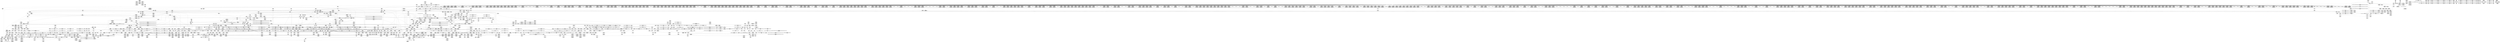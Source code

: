 digraph {
	CE0x4c73060 [shape=record,shape=Mrecord,label="{CE0x4c73060|rcu_lock_acquire:_map|Function::rcu_lock_acquire&Arg::map::|*SummSource*}"]
	CE0x4c43d80 [shape=record,shape=Mrecord,label="{CE0x4c43d80|current_has_perm:_tsk|Function::current_has_perm&Arg::tsk::|*SummSource*}"]
	CE0x4c78090 [shape=record,shape=Mrecord,label="{CE0x4c78090|task_sid:_if.then}"]
	CE0x4d181c0 [shape=record,shape=Mrecord,label="{CE0x4d181c0|i64*_getelementptr_inbounds_(_4_x_i64_,_4_x_i64_*___llvm_gcov_ctr133,_i64_0,_i64_3)|*Constant*}"]
	CE0x4d81820 [shape=record,shape=Mrecord,label="{CE0x4d81820|__preempt_count_sub:_tmp1|*SummSink*}"]
	CE0x4cd1cc0 [shape=record,shape=Mrecord,label="{CE0x4cd1cc0|2472:_%struct.cred*,_:_CRE_2600,2608_|*MultipleSource*|Function::task_sid&Arg::task::|Function::current_has_perm&Arg::tsk::|Function::selinux_task_setpgid&Arg::p::|security/selinux/hooks.c,208}"]
	CE0x4c9f0d0 [shape=record,shape=Mrecord,label="{CE0x4c9f0d0|_ret_void,_!dbg_!27735|include/linux/rcupdate.h,884|*SummSink*}"]
	CE0x4ce9bf0 [shape=record,shape=Mrecord,label="{CE0x4ce9bf0|2472:_%struct.cred*,_:_CRE_6323,6324_}"]
	CE0x4cd61d0 [shape=record,shape=Mrecord,label="{CE0x4cd61d0|2472:_%struct.cred*,_:_CRE_2840,2848_|*MultipleSource*|Function::task_sid&Arg::task::|Function::current_has_perm&Arg::tsk::|Function::selinux_task_setpgid&Arg::p::|security/selinux/hooks.c,208}"]
	CE0x4ce07b0 [shape=record,shape=Mrecord,label="{CE0x4ce07b0|2472:_%struct.cred*,_:_CRE_3144,3148_|*MultipleSource*|Function::task_sid&Arg::task::|Function::current_has_perm&Arg::tsk::|Function::selinux_task_setpgid&Arg::p::|security/selinux/hooks.c,208}"]
	CE0x4d4cc80 [shape=record,shape=Mrecord,label="{CE0x4d4cc80|rcu_read_unlock:_tmp20|include/linux/rcupdate.h,933|*SummSink*}"]
	CE0x4ce9e50 [shape=record,shape=Mrecord,label="{CE0x4ce9e50|2472:_%struct.cred*,_:_CRE_6325,6326_}"]
	CE0x4c77cd0 [shape=record,shape=Mrecord,label="{CE0x4c77cd0|rcu_read_lock:_land.lhs.true2|*SummSink*}"]
	CE0x4c72d90 [shape=record,shape=Mrecord,label="{CE0x4c72d90|GLOBAL:_rcu_lock_map|Global_var:rcu_lock_map|*SummSink*}"]
	CE0x4c75220 [shape=record,shape=Mrecord,label="{CE0x4c75220|_call_void_rcu_read_lock()_#10,_!dbg_!27712|security/selinux/hooks.c,207|*SummSource*}"]
	CE0x4c689b0 [shape=record,shape=Mrecord,label="{CE0x4c689b0|i8_1|*Constant*}"]
	CE0x4ce7be0 [shape=record,shape=Mrecord,label="{CE0x4ce7be0|2472:_%struct.cred*,_:_CRE_6296,6297_}"]
	CE0x4cadd10 [shape=record,shape=Mrecord,label="{CE0x4cadd10|GLOBAL:_current_task|Global_var:current_task}"]
	CE0x4cbdaf0 [shape=record,shape=Mrecord,label="{CE0x4cbdaf0|i64*_getelementptr_inbounds_(_11_x_i64_,_11_x_i64_*___llvm_gcov_ctr127,_i64_0,_i64_9)|*Constant*|*SummSource*}"]
	CE0x4d71200 [shape=record,shape=Mrecord,label="{CE0x4d71200|__rcu_read_unlock:_tmp2|*SummSource*}"]
	CE0x4d409e0 [shape=record,shape=Mrecord,label="{CE0x4d409e0|rcu_lock_release:_tmp2}"]
	CE0x4ce0c70 [shape=record,shape=Mrecord,label="{CE0x4ce0c70|2472:_%struct.cred*,_:_CRE_3152,3160_|*MultipleSource*|Function::task_sid&Arg::task::|Function::current_has_perm&Arg::tsk::|Function::selinux_task_setpgid&Arg::p::|security/selinux/hooks.c,208}"]
	CE0x4c57f00 [shape=record,shape=Mrecord,label="{CE0x4c57f00|current_has_perm:_call1|security/selinux/hooks.c,1543}"]
	CE0x4cefc50 [shape=record,shape=Mrecord,label="{CE0x4cefc50|2472:_%struct.cred*,_:_CRE_6528,6536_|*MultipleSource*|Function::task_sid&Arg::task::|Function::current_has_perm&Arg::tsk::|Function::selinux_task_setpgid&Arg::p::|security/selinux/hooks.c,208}"]
	CE0x4cf89a0 [shape=record,shape=Mrecord,label="{CE0x4cf89a0|task_sid:_tmp14|security/selinux/hooks.c,208|*SummSource*}"]
	CE0x4d4aec0 [shape=record,shape=Mrecord,label="{CE0x4d4aec0|i32_934|*Constant*|*SummSource*}"]
	CE0x4c58110 [shape=record,shape=Mrecord,label="{CE0x4c58110|current_has_perm:_call1|security/selinux/hooks.c,1543|*SummSource*}"]
	CE0x4cd8970 [shape=record,shape=Mrecord,label="{CE0x4cd8970|2472:_%struct.cred*,_:_CRE_2916,2917_}"]
	CE0x4c69010 [shape=record,shape=Mrecord,label="{CE0x4c69010|_call_void_lockdep_rcu_suspicious(i8*_getelementptr_inbounds_(_25_x_i8_,_25_x_i8_*_.str3,_i32_0,_i32_0),_i32_218,_i8*_getelementptr_inbounds_(_45_x_i8_,_45_x_i8_*_.str12,_i32_0,_i32_0))_#10,_!dbg_!27727|security/selinux/hooks.c,218|*SummSink*}"]
	CE0x4cb1490 [shape=record,shape=Mrecord,label="{CE0x4cb1490|rcu_read_lock:_do.end|*SummSink*}"]
	CE0x4d85410 [shape=record,shape=Mrecord,label="{CE0x4d85410|rcu_lock_acquire:_tmp5|include/linux/rcupdate.h,418|*SummSource*}"]
	CE0x4d10810 [shape=record,shape=Mrecord,label="{CE0x4d10810|task_sid:_tmp6|security/selinux/hooks.c,208|*SummSink*}"]
	CE0x4c49e20 [shape=record,shape=Mrecord,label="{CE0x4c49e20|2472:_%struct.cred*,_:_CRE_693,694_}"]
	CE0x4ceb020 [shape=record,shape=Mrecord,label="{CE0x4ceb020|2472:_%struct.cred*,_:_CRE_6340,6341_}"]
	CE0x4c74e10 [shape=record,shape=Mrecord,label="{CE0x4c74e10|i64*_getelementptr_inbounds_(_11_x_i64_,_11_x_i64_*___llvm_gcov_ctr125,_i64_0,_i64_0)|*Constant*|*SummSink*}"]
	CE0x4cdc990 [shape=record,shape=Mrecord,label="{CE0x4cdc990|2472:_%struct.cred*,_:_CRE_2970,2971_}"]
	CE0x4c93580 [shape=record,shape=Mrecord,label="{CE0x4c93580|task_sid:_tmp3|*SummSink*}"]
	CE0x4d0c510 [shape=record,shape=Mrecord,label="{CE0x4d0c510|task_sid:_call7|security/selinux/hooks.c,208}"]
	CE0x4ca0320 [shape=record,shape=Mrecord,label="{CE0x4ca0320|i64*_getelementptr_inbounds_(_11_x_i64_,_11_x_i64_*___llvm_gcov_ctr127,_i64_0,_i64_1)|*Constant*}"]
	CE0x4cebad0 [shape=record,shape=Mrecord,label="{CE0x4cebad0|2472:_%struct.cred*,_:_CRE_6349,6350_}"]
	CE0x4c65330 [shape=record,shape=Mrecord,label="{CE0x4c65330|i32_(i32,_i32,_i16,_i32,_%struct.common_audit_data*)*_bitcast_(i32_(i32,_i32,_i16,_i32,_%struct.common_audit_data.495*)*_avc_has_perm_to_i32_(i32,_i32,_i16,_i32,_%struct.common_audit_data*)*)|*Constant*}"]
	CE0x4d44a80 [shape=record,shape=Mrecord,label="{CE0x4d44a80|rcu_read_unlock:_land.lhs.true2}"]
	CE0x4c8e290 [shape=record,shape=Mrecord,label="{CE0x4c8e290|i32_78|*Constant*}"]
	CE0x4d74270 [shape=record,shape=Mrecord,label="{CE0x4d74270|GLOBAL:___preempt_count_sub|*Constant*}"]
	CE0x4c8f900 [shape=record,shape=Mrecord,label="{CE0x4c8f900|COLLAPSED:_GCMRE_current_task_external_global_%struct.task_struct*:_elem_0::|security/selinux/hooks.c,218}"]
	CE0x4c65150 [shape=record,shape=Mrecord,label="{CE0x4c65150|i32_4096|*Constant*|*SummSource*}"]
	CE0x4cb8510 [shape=record,shape=Mrecord,label="{CE0x4cb8510|2472:_%struct.cred*,_:_CRE_520,524_|*MultipleSource*|Function::task_sid&Arg::task::|Function::current_has_perm&Arg::tsk::|Function::selinux_task_setpgid&Arg::p::|security/selinux/hooks.c,208}"]
	CE0x4caac60 [shape=record,shape=Mrecord,label="{CE0x4caac60|2472:_%struct.cred*,_:_CRE_8,16_|*MultipleSource*|Function::task_sid&Arg::task::|Function::current_has_perm&Arg::tsk::|Function::selinux_task_setpgid&Arg::p::|security/selinux/hooks.c,208}"]
	CE0x4c61df0 [shape=record,shape=Mrecord,label="{CE0x4c61df0|current_sid:_tmp12|security/selinux/hooks.c,218|*SummSink*}"]
	CE0x4cdae40 [shape=record,shape=Mrecord,label="{CE0x4cdae40|2472:_%struct.cred*,_:_CRE_2947,2948_}"]
	CE0x4d8c5c0 [shape=record,shape=Mrecord,label="{CE0x4d8c5c0|__preempt_count_sub:_entry|*SummSource*}"]
	CE0x4cf87a0 [shape=record,shape=Mrecord,label="{CE0x4cf87a0|i64_7|*Constant*|*SummSink*}"]
	CE0x4d2c460 [shape=record,shape=Mrecord,label="{CE0x4d2c460|__preempt_count_add:_val|Function::__preempt_count_add&Arg::val::}"]
	CE0x4ca03c0 [shape=record,shape=Mrecord,label="{CE0x4ca03c0|i64*_getelementptr_inbounds_(_11_x_i64_,_11_x_i64_*___llvm_gcov_ctr127,_i64_0,_i64_1)|*Constant*|*SummSource*}"]
	CE0x4c5f250 [shape=record,shape=Mrecord,label="{CE0x4c5f250|i64*_getelementptr_inbounds_(_2_x_i64_,_2_x_i64_*___llvm_gcov_ctr98,_i64_0,_i64_1)|*Constant*}"]
	CE0x4cc8000 [shape=record,shape=Mrecord,label="{CE0x4cc8000|2472:_%struct.cred*,_:_CRE_2044,2048_|*MultipleSource*|Function::task_sid&Arg::task::|Function::current_has_perm&Arg::tsk::|Function::selinux_task_setpgid&Arg::p::|security/selinux/hooks.c,208}"]
	CE0x4c50630 [shape=record,shape=Mrecord,label="{CE0x4c50630|current_has_perm:_call|security/selinux/hooks.c,1542|*SummSource*}"]
	CE0x4c48200 [shape=record,shape=Mrecord,label="{CE0x4c48200|current_sid:_if.end}"]
	CE0x4c501e0 [shape=record,shape=Mrecord,label="{CE0x4c501e0|_call_void_mcount()_#3|*SummSource*}"]
	CE0x4d8af30 [shape=record,shape=Mrecord,label="{CE0x4d8af30|__preempt_count_add:_tmp1|*SummSource*}"]
	CE0x4cdd8c0 [shape=record,shape=Mrecord,label="{CE0x4cdd8c0|2472:_%struct.cred*,_:_CRE_3000,3008_|*MultipleSource*|Function::task_sid&Arg::task::|Function::current_has_perm&Arg::tsk::|Function::selinux_task_setpgid&Arg::p::|security/selinux/hooks.c,208}"]
	CE0x4c65ab0 [shape=record,shape=Mrecord,label="{CE0x4c65ab0|i64*_getelementptr_inbounds_(_2_x_i64_,_2_x_i64_*___llvm_gcov_ctr136,_i64_0,_i64_1)|*Constant*|*SummSource*}"]
	CE0x4c8fbb0 [shape=record,shape=Mrecord,label="{CE0x4c8fbb0|current_sid:_tmp21|security/selinux/hooks.c,218|*SummSource*}"]
	CE0x4cfbff0 [shape=record,shape=Mrecord,label="{CE0x4cfbff0|task_sid:_tmp25|security/selinux/hooks.c,208|*SummSource*}"]
	CE0x4cce880 [shape=record,shape=Mrecord,label="{CE0x4cce880|2472:_%struct.cred*,_:_CRE_2480,2488_|*MultipleSource*|Function::task_sid&Arg::task::|Function::current_has_perm&Arg::tsk::|Function::selinux_task_setpgid&Arg::p::|security/selinux/hooks.c,208}"]
	CE0x4c6ee30 [shape=record,shape=Mrecord,label="{CE0x4c6ee30|COLLAPSED:_GCMRE___llvm_gcov_ctr126_internal_global_13_x_i64_zeroinitializer:_elem_0:default:}"]
	CE0x4d45370 [shape=record,shape=Mrecord,label="{CE0x4d45370|0:_i8,_:_GCMR_rcu_read_unlock.__warned_internal_global_i8_0,_section_.data.unlikely_,_align_1:_elem_0:default:}"]
	CE0x4d48b60 [shape=record,shape=Mrecord,label="{CE0x4d48b60|rcu_read_unlock:_tmp18|include/linux/rcupdate.h,933|*SummSink*}"]
	CE0x4cccbd0 [shape=record,shape=Mrecord,label="{CE0x4cccbd0|2472:_%struct.cred*,_:_CRE_2344,2352_|*MultipleSource*|Function::task_sid&Arg::task::|Function::current_has_perm&Arg::tsk::|Function::selinux_task_setpgid&Arg::p::|security/selinux/hooks.c,208}"]
	CE0x4d21d00 [shape=record,shape=Mrecord,label="{CE0x4d21d00|__rcu_read_lock:_tmp1|*SummSource*}"]
	CE0x4d3ca90 [shape=record,shape=Mrecord,label="{CE0x4d3ca90|__rcu_read_unlock:_tmp1}"]
	CE0x4cbef50 [shape=record,shape=Mrecord,label="{CE0x4cbef50|i64*_getelementptr_inbounds_(_11_x_i64_,_11_x_i64_*___llvm_gcov_ctr127,_i64_0,_i64_10)|*Constant*}"]
	CE0x4d834d0 [shape=record,shape=Mrecord,label="{CE0x4d834d0|_call_void_mcount()_#3|*SummSink*}"]
	CE0x4cf6c10 [shape=record,shape=Mrecord,label="{CE0x4cf6c10|task_sid:_tmp11|security/selinux/hooks.c,208|*SummSink*}"]
	CE0x4c469f0 [shape=record,shape=Mrecord,label="{CE0x4c469f0|rcu_read_lock:_tmp1|*SummSource*}"]
	CE0x4cf74a0 [shape=record,shape=Mrecord,label="{CE0x4cf74a0|task_sid:_tmp13|security/selinux/hooks.c,208|*SummSink*}"]
	CE0x4db3d70 [shape=record,shape=Mrecord,label="{CE0x4db3d70|i64*_getelementptr_inbounds_(_4_x_i64_,_4_x_i64_*___llvm_gcov_ctr135,_i64_0,_i64_2)|*Constant*}"]
	CE0x4d0e540 [shape=record,shape=Mrecord,label="{CE0x4d0e540|_ret_void,_!dbg_!27735|include/linux/rcupdate.h,938|*SummSink*}"]
	CE0x4cc6610 [shape=record,shape=Mrecord,label="{CE0x4cc6610|2472:_%struct.cred*,_:_CRE_1952,1960_|*MultipleSource*|Function::task_sid&Arg::task::|Function::current_has_perm&Arg::tsk::|Function::selinux_task_setpgid&Arg::p::|security/selinux/hooks.c,208}"]
	CE0x4c77af0 [shape=record,shape=Mrecord,label="{CE0x4c77af0|rcu_read_lock:_land.lhs.true2}"]
	CE0x4c672c0 [shape=record,shape=Mrecord,label="{CE0x4c672c0|current_sid:_tmp4|security/selinux/hooks.c,218}"]
	CE0x4c4c6f0 [shape=record,shape=Mrecord,label="{CE0x4c4c6f0|current_sid:_tmp9|security/selinux/hooks.c,218|*SummSink*}"]
	CE0x4d8b410 [shape=record,shape=Mrecord,label="{CE0x4d8b410|i64_1|*Constant*}"]
	CE0x4cb6400 [shape=record,shape=Mrecord,label="{CE0x4cb6400|2472:_%struct.cred*,_:_CRE_92,96_|*MultipleSource*|Function::task_sid&Arg::task::|Function::current_has_perm&Arg::tsk::|Function::selinux_task_setpgid&Arg::p::|security/selinux/hooks.c,208}"]
	CE0x4c76820 [shape=record,shape=Mrecord,label="{CE0x4c76820|i1_true|*Constant*|*SummSource*}"]
	CE0x4d0cf30 [shape=record,shape=Mrecord,label="{CE0x4d0cf30|cred_sid:_entry|*SummSource*}"]
	CE0x4c58f90 [shape=record,shape=Mrecord,label="{CE0x4c58f90|_ret_i32_%call7,_!dbg_!27749|security/selinux/hooks.c,210|*SummSink*}"]
	CE0x4d2fcb0 [shape=record,shape=Mrecord,label="{CE0x4d2fcb0|rcu_read_lock:_tmp13|include/linux/rcupdate.h,882|*SummSink*}"]
	CE0x4cb4460 [shape=record,shape=Mrecord,label="{CE0x4cb4460|rcu_read_lock:_tmp2|*SummSource*}"]
	CE0x4cb80a0 [shape=record,shape=Mrecord,label="{CE0x4cb80a0|2472:_%struct.cred*,_:_CRE_504,512_|*MultipleSource*|Function::task_sid&Arg::task::|Function::current_has_perm&Arg::tsk::|Function::selinux_task_setpgid&Arg::p::|security/selinux/hooks.c,208}"]
	CE0x4cbf2e0 [shape=record,shape=Mrecord,label="{CE0x4cbf2e0|i64*_getelementptr_inbounds_(_11_x_i64_,_11_x_i64_*___llvm_gcov_ctr127,_i64_0,_i64_10)|*Constant*|*SummSink*}"]
	CE0x4c68b10 [shape=record,shape=Mrecord,label="{CE0x4c68b10|i8_1|*Constant*|*SummSource*}"]
	CE0x4d8b040 [shape=record,shape=Mrecord,label="{CE0x4d8b040|__rcu_read_unlock:_bb|*SummSource*}"]
	CE0x4c411e0 [shape=record,shape=Mrecord,label="{CE0x4c411e0|%struct.common_audit_data*_null|*Constant*|*SummSource*}"]
	CE0x4d20430 [shape=record,shape=Mrecord,label="{CE0x4d20430|rcu_lock_release:_tmp7}"]
	CE0x4d8ae30 [shape=record,shape=Mrecord,label="{CE0x4d8ae30|__rcu_read_unlock:_bb}"]
	CE0x4cbf790 [shape=record,shape=Mrecord,label="{CE0x4cbf790|2472:_%struct.cred*,_:_CRE_664,672_|*MultipleSource*|Function::task_sid&Arg::task::|Function::current_has_perm&Arg::tsk::|Function::selinux_task_setpgid&Arg::p::|security/selinux/hooks.c,208}"]
	CE0x4d36ea0 [shape=record,shape=Mrecord,label="{CE0x4d36ea0|__preempt_count_sub:_tmp6|./arch/x86/include/asm/preempt.h,78|*SummSink*}"]
	CE0x4c4bd30 [shape=record,shape=Mrecord,label="{CE0x4c4bd30|current_sid:_tmp9|security/selinux/hooks.c,218}"]
	CE0x4d26c20 [shape=record,shape=Mrecord,label="{CE0x4d26c20|rcu_read_unlock:_tmp1|*SummSource*}"]
	CE0x4d0ba60 [shape=record,shape=Mrecord,label="{CE0x4d0ba60|task_sid:_tmp26|security/selinux/hooks.c,208|*SummSink*}"]
	CE0x4c72320 [shape=record,shape=Mrecord,label="{CE0x4c72320|GLOBAL:_rcu_read_lock|*Constant*|*SummSource*}"]
	CE0x4d1a100 [shape=record,shape=Mrecord,label="{CE0x4d1a100|__rcu_read_lock:_tmp1}"]
	CE0x4c4dff0 [shape=record,shape=Mrecord,label="{CE0x4c4dff0|current_sid:_tmp6|security/selinux/hooks.c,218|*SummSource*}"]
	CE0x4c90260 [shape=record,shape=Mrecord,label="{CE0x4c90260|current_sid:_security|security/selinux/hooks.c,218|*SummSource*}"]
	CE0x4c63c70 [shape=record,shape=Mrecord,label="{CE0x4c63c70|2472:_%struct.cred*,_:_CRE_248,256_|*MultipleSource*|Function::task_sid&Arg::task::|Function::current_has_perm&Arg::tsk::|Function::selinux_task_setpgid&Arg::p::|security/selinux/hooks.c,208}"]
	CE0x4ccd7b0 [shape=record,shape=Mrecord,label="{CE0x4ccd7b0|2472:_%struct.cred*,_:_CRE_2384,2392_|*MultipleSource*|Function::task_sid&Arg::task::|Function::current_has_perm&Arg::tsk::|Function::selinux_task_setpgid&Arg::p::|security/selinux/hooks.c,208}"]
	CE0x4d83f80 [shape=record,shape=Mrecord,label="{CE0x4d83f80|_call_void_asm_addl_$1,_%gs:$0_,_*m,ri,*m,_dirflag_,_fpsr_,_flags_(i32*___preempt_count,_i32_%sub,_i32*___preempt_count)_#3,_!dbg_!27717,_!srcloc_!27718|./arch/x86/include/asm/preempt.h,77|*SummSink*}"]
	CE0x4c46440 [shape=record,shape=Mrecord,label="{CE0x4c46440|current_sid:_do.body|*SummSink*}"]
	CE0x4d40190 [shape=record,shape=Mrecord,label="{CE0x4d40190|_call_void___preempt_count_add(i32_1)_#10,_!dbg_!27711|include/linux/rcupdate.h,239}"]
	CE0x4d16530 [shape=record,shape=Mrecord,label="{CE0x4d16530|_call_void_mcount()_#3|*SummSource*}"]
	CE0x4ce51b0 [shape=record,shape=Mrecord,label="{CE0x4ce51b0|2472:_%struct.cred*,_:_CRE_6184,6192_|*MultipleSource*|Function::task_sid&Arg::task::|Function::current_has_perm&Arg::tsk::|Function::selinux_task_setpgid&Arg::p::|security/selinux/hooks.c,208}"]
	CE0x4d40670 [shape=record,shape=Mrecord,label="{CE0x4d40670|rcu_read_unlock:_tmp|*SummSource*}"]
	CE0x4c59550 [shape=record,shape=Mrecord,label="{CE0x4c59550|COLLAPSED:_GCMRE___llvm_gcov_ctr136_internal_global_2_x_i64_zeroinitializer:_elem_0:default:}"]
	CE0x4cfc640 [shape=record,shape=Mrecord,label="{CE0x4cfc640|i64*_getelementptr_inbounds_(_13_x_i64_,_13_x_i64_*___llvm_gcov_ctr126,_i64_0,_i64_9)|*Constant*|*SummSource*}"]
	CE0x4cde210 [shape=record,shape=Mrecord,label="{CE0x4cde210|2472:_%struct.cred*,_:_CRE_3040,3048_|*MultipleSource*|Function::task_sid&Arg::task::|Function::current_has_perm&Arg::tsk::|Function::selinux_task_setpgid&Arg::p::|security/selinux/hooks.c,208}"]
	CE0x4cdf4b0 [shape=record,shape=Mrecord,label="{CE0x4cdf4b0|2472:_%struct.cred*,_:_CRE_3104,3108_|*MultipleSource*|Function::task_sid&Arg::task::|Function::current_has_perm&Arg::tsk::|Function::selinux_task_setpgid&Arg::p::|security/selinux/hooks.c,208}"]
	CE0x4ceb280 [shape=record,shape=Mrecord,label="{CE0x4ceb280|2472:_%struct.cred*,_:_CRE_6342,6343_}"]
	CE0x4d490c0 [shape=record,shape=Mrecord,label="{CE0x4d490c0|i64*_getelementptr_inbounds_(_4_x_i64_,_4_x_i64_*___llvm_gcov_ctr134,_i64_0,_i64_1)|*Constant*|*SummSource*}"]
	CE0x4cbda80 [shape=record,shape=Mrecord,label="{CE0x4cbda80|i64*_getelementptr_inbounds_(_11_x_i64_,_11_x_i64_*___llvm_gcov_ctr127,_i64_0,_i64_9)|*Constant*}"]
	CE0x4d0b9f0 [shape=record,shape=Mrecord,label="{CE0x4d0b9f0|i64*_getelementptr_inbounds_(_13_x_i64_,_13_x_i64_*___llvm_gcov_ctr126,_i64_0,_i64_12)|*Constant*|*SummSink*}"]
	CE0x4cf79c0 [shape=record,shape=Mrecord,label="{CE0x4cf79c0|task_sid:_call3|security/selinux/hooks.c,208|*SummSink*}"]
	CE0x4cef790 [shape=record,shape=Mrecord,label="{CE0x4cef790|2472:_%struct.cred*,_:_CRE_6512,6520_|*MultipleSource*|Function::task_sid&Arg::task::|Function::current_has_perm&Arg::tsk::|Function::selinux_task_setpgid&Arg::p::|security/selinux/hooks.c,208}"]
	CE0x4c70c70 [shape=record,shape=Mrecord,label="{CE0x4c70c70|current_sid:_tmp13|security/selinux/hooks.c,218|*SummSource*}"]
	CE0x4d0f260 [shape=record,shape=Mrecord,label="{CE0x4d0f260|task_sid:_call|security/selinux/hooks.c,208}"]
	CE0x4d2f7f0 [shape=record,shape=Mrecord,label="{CE0x4d2f7f0|rcu_read_unlock:_tmp13|include/linux/rcupdate.h,933}"]
	CE0x4c466f0 [shape=record,shape=Mrecord,label="{CE0x4c466f0|i64_1|*Constant*}"]
	CE0x4ce8c80 [shape=record,shape=Mrecord,label="{CE0x4ce8c80|2472:_%struct.cred*,_:_CRE_6310,6311_}"]
	CE0x4cd2fc0 [shape=record,shape=Mrecord,label="{CE0x4cd2fc0|2472:_%struct.cred*,_:_CRE_2688,2692_|*MultipleSource*|Function::task_sid&Arg::task::|Function::current_has_perm&Arg::tsk::|Function::selinux_task_setpgid&Arg::p::|security/selinux/hooks.c,208}"]
	CE0x4ca2280 [shape=record,shape=Mrecord,label="{CE0x4ca2280|rcu_read_lock:_tmp5|include/linux/rcupdate.h,882}"]
	CE0x4c6c620 [shape=record,shape=Mrecord,label="{CE0x4c6c620|current_sid:_tmp5|security/selinux/hooks.c,218|*SummSink*}"]
	CE0x4ceaa30 [shape=record,shape=Mrecord,label="{CE0x4ceaa30|2472:_%struct.cred*,_:_CRE_6335,6336_}"]
	CE0x4cc5a00 [shape=record,shape=Mrecord,label="{CE0x4cc5a00|2472:_%struct.cred*,_:_CRE_1912,1920_|*MultipleSource*|Function::task_sid&Arg::task::|Function::current_has_perm&Arg::tsk::|Function::selinux_task_setpgid&Arg::p::|security/selinux/hooks.c,208}"]
	CE0x4c6a0c0 [shape=record,shape=Mrecord,label="{CE0x4c6a0c0|current_has_perm:_bb}"]
	CE0x4d11e30 [shape=record,shape=Mrecord,label="{CE0x4d11e30|__rcu_read_lock:_do.body|*SummSink*}"]
	CE0x4cb4c80 [shape=record,shape=Mrecord,label="{CE0x4cb4c80|_call_void_mcount()_#3|*SummSource*}"]
	CE0x4cb2e40 [shape=record,shape=Mrecord,label="{CE0x4cb2e40|get_current:_tmp2|*SummSource*}"]
	CE0x4ca0580 [shape=record,shape=Mrecord,label="{CE0x4ca0580|task_sid:_do.body5|*SummSource*}"]
	CE0x4c4ba20 [shape=record,shape=Mrecord,label="{CE0x4c4ba20|i64_4|*Constant*|*SummSink*}"]
	CE0x4ca47a0 [shape=record,shape=Mrecord,label="{CE0x4ca47a0|_call_void_lockdep_rcu_suspicious(i8*_getelementptr_inbounds_(_25_x_i8_,_25_x_i8_*_.str45,_i32_0,_i32_0),_i32_883,_i8*_getelementptr_inbounds_(_42_x_i8_,_42_x_i8_*_.str46,_i32_0,_i32_0))_#10,_!dbg_!27728|include/linux/rcupdate.h,882|*SummSource*}"]
	CE0x4cecd30 [shape=record,shape=Mrecord,label="{CE0x4cecd30|2472:_%struct.cred*,_:_CRE_6384,6392_|*MultipleSource*|Function::task_sid&Arg::task::|Function::current_has_perm&Arg::tsk::|Function::selinux_task_setpgid&Arg::p::|security/selinux/hooks.c,208}"]
	CE0x4c4b3a0 [shape=record,shape=Mrecord,label="{CE0x4c4b3a0|_ret_i32_%retval.0,_!dbg_!27728|security/selinux/avc.c,775|*SummSink*}"]
	CE0x4c534f0 [shape=record,shape=Mrecord,label="{CE0x4c534f0|GLOBAL:___llvm_gcov_ctr125|Global_var:__llvm_gcov_ctr125|*SummSink*}"]
	CE0x4c6b800 [shape=record,shape=Mrecord,label="{CE0x4c6b800|i64_1|*Constant*}"]
	CE0x4d504e0 [shape=record,shape=Mrecord,label="{CE0x4d504e0|__rcu_read_unlock:_entry|*SummSink*}"]
	CE0x4cd9a10 [shape=record,shape=Mrecord,label="{CE0x4cd9a10|2472:_%struct.cred*,_:_CRE_2930,2931_}"]
	CE0x4cd8e30 [shape=record,shape=Mrecord,label="{CE0x4cd8e30|2472:_%struct.cred*,_:_CRE_2920,2921_}"]
	CE0x4d43c80 [shape=record,shape=Mrecord,label="{CE0x4d43c80|rcu_lock_acquire:_bb|*SummSource*}"]
	CE0x4c789e0 [shape=record,shape=Mrecord,label="{CE0x4c789e0|current_sid:_tobool1|security/selinux/hooks.c,218|*SummSink*}"]
	CE0x4d0e390 [shape=record,shape=Mrecord,label="{CE0x4d0e390|rcu_read_unlock:_entry|*SummSink*}"]
	CE0x4d10090 [shape=record,shape=Mrecord,label="{CE0x4d10090|task_sid:_tmp6|security/selinux/hooks.c,208}"]
	CE0x4d0ea10 [shape=record,shape=Mrecord,label="{CE0x4d0ea10|_ret_void,_!dbg_!27735|include/linux/rcupdate.h,938|*SummSource*}"]
	CE0x4d10dd0 [shape=record,shape=Mrecord,label="{CE0x4d10dd0|GLOBAL:_task_sid.__warned|Global_var:task_sid.__warned}"]
	CE0x4d9d3b0 [shape=record,shape=Mrecord,label="{CE0x4d9d3b0|__preempt_count_sub:_do.body|*SummSink*}"]
	CE0x4d22a30 [shape=record,shape=Mrecord,label="{CE0x4d22a30|rcu_read_lock:_tmp6|include/linux/rcupdate.h,882}"]
	CE0x4cc9530 [shape=record,shape=Mrecord,label="{CE0x4cc9530|2472:_%struct.cred*,_:_CRE_2096,2104_|*MultipleSource*|Function::task_sid&Arg::task::|Function::current_has_perm&Arg::tsk::|Function::selinux_task_setpgid&Arg::p::|security/selinux/hooks.c,208}"]
	CE0x4c3fda0 [shape=record,shape=Mrecord,label="{CE0x4c3fda0|i16_2|*Constant*}"]
	CE0x4cb16d0 [shape=record,shape=Mrecord,label="{CE0x4cb16d0|get_current:_tmp1|*SummSink*}"]
	CE0x4d445a0 [shape=record,shape=Mrecord,label="{CE0x4d445a0|__rcu_read_lock:_tmp5|include/linux/rcupdate.h,239|*SummSink*}"]
	CE0x4cd6890 [shape=record,shape=Mrecord,label="{CE0x4cd6890|2472:_%struct.cred*,_:_CRE_2864,2872_|*MultipleSource*|Function::task_sid&Arg::task::|Function::current_has_perm&Arg::tsk::|Function::selinux_task_setpgid&Arg::p::|security/selinux/hooks.c,208}"]
	CE0x4d1d760 [shape=record,shape=Mrecord,label="{CE0x4d1d760|void_(i32*,_i32,_i32*)*_asm_addl_$1,_%gs:$0_,_*m,ri,*m,_dirflag_,_fpsr_,_flags_|*SummSink*}"]
	CE0x4c756a0 [shape=record,shape=Mrecord,label="{CE0x4c756a0|i64_0|*Constant*}"]
	CE0x4ca9e30 [shape=record,shape=Mrecord,label="{CE0x4ca9e30|rcu_read_lock:_tmp3}"]
	CE0x4cbb800 [shape=record,shape=Mrecord,label="{CE0x4cbb800|rcu_read_lock:_tmp22|include/linux/rcupdate.h,884|*SummSink*}"]
	CE0x4d71360 [shape=record,shape=Mrecord,label="{CE0x4d71360|%struct.lockdep_map*_null|*Constant*|*SummSink*}"]
	CE0x4c77bc0 [shape=record,shape=Mrecord,label="{CE0x4c77bc0|rcu_read_lock:_land.lhs.true2|*SummSource*}"]
	CE0x4d496d0 [shape=record,shape=Mrecord,label="{CE0x4d496d0|i64*_getelementptr_inbounds_(_4_x_i64_,_4_x_i64_*___llvm_gcov_ctr134,_i64_0,_i64_1)|*Constant*|*SummSink*}"]
	CE0x4cfac20 [shape=record,shape=Mrecord,label="{CE0x4cfac20|task_sid:_tmp24|security/selinux/hooks.c,208|*SummSource*}"]
	CE0x4cde470 [shape=record,shape=Mrecord,label="{CE0x4cde470|2472:_%struct.cred*,_:_CRE_3048,3056_|*MultipleSource*|Function::task_sid&Arg::task::|Function::current_has_perm&Arg::tsk::|Function::selinux_task_setpgid&Arg::p::|security/selinux/hooks.c,208}"]
	CE0x4ca6880 [shape=record,shape=Mrecord,label="{CE0x4ca6880|rcu_read_lock:_tmp17|include/linux/rcupdate.h,882|*SummSink*}"]
	CE0x4c8c830 [shape=record,shape=Mrecord,label="{CE0x4c8c830|2472:_%struct.cred*,_:_CRE_456,460_|*MultipleSource*|Function::task_sid&Arg::task::|Function::current_has_perm&Arg::tsk::|Function::selinux_task_setpgid&Arg::p::|security/selinux/hooks.c,208}"]
	CE0x4ca5a00 [shape=record,shape=Mrecord,label="{CE0x4ca5a00|i32_883|*Constant*|*SummSource*}"]
	CE0x4d256b0 [shape=record,shape=Mrecord,label="{CE0x4d256b0|rcu_read_lock:_bb}"]
	CE0x4d43b50 [shape=record,shape=Mrecord,label="{CE0x4d43b50|rcu_lock_acquire:_bb}"]
	CE0x4c4af80 [shape=record,shape=Mrecord,label="{CE0x4c4af80|i64*_getelementptr_inbounds_(_2_x_i64_,_2_x_i64_*___llvm_gcov_ctr136,_i64_0,_i64_0)|*Constant*|*SummSink*}"]
	CE0x4c4b1e0 [shape=record,shape=Mrecord,label="{CE0x4c4b1e0|_ret_i32_%retval.0,_!dbg_!27728|security/selinux/avc.c,775|*SummSource*}"]
	CE0x4cbceb0 [shape=record,shape=Mrecord,label="{CE0x4cbceb0|cred_sid:_tmp5|security/selinux/hooks.c,196|*SummSink*}"]
	CE0x4c77430 [shape=record,shape=Mrecord,label="{CE0x4c77430|2472:_%struct.cred*,_:_CRE_400,408_|*MultipleSource*|Function::task_sid&Arg::task::|Function::current_has_perm&Arg::tsk::|Function::selinux_task_setpgid&Arg::p::|security/selinux/hooks.c,208}"]
	CE0x4ce40e0 [shape=record,shape=Mrecord,label="{CE0x4ce40e0|2472:_%struct.cred*,_:_CRE_6000,6008_|*MultipleSource*|Function::task_sid&Arg::task::|Function::current_has_perm&Arg::tsk::|Function::selinux_task_setpgid&Arg::p::|security/selinux/hooks.c,208}"]
	CE0x4c493f0 [shape=record,shape=Mrecord,label="{CE0x4c493f0|2472:_%struct.cred*,_:_CRE_680,688_|*MultipleSource*|Function::task_sid&Arg::task::|Function::current_has_perm&Arg::tsk::|Function::selinux_task_setpgid&Arg::p::|security/selinux/hooks.c,208}"]
	CE0x4d4c4f0 [shape=record,shape=Mrecord,label="{CE0x4d4c4f0|rcu_read_unlock:_tmp19|include/linux/rcupdate.h,933}"]
	CE0x4d2de90 [shape=record,shape=Mrecord,label="{CE0x4d2de90|rcu_read_lock:_if.then|*SummSink*}"]
	CE0x4d27260 [shape=record,shape=Mrecord,label="{CE0x4d27260|rcu_read_unlock:_do.end}"]
	CE0x4ca1330 [shape=record,shape=Mrecord,label="{CE0x4ca1330|i64*_getelementptr_inbounds_(_2_x_i64_,_2_x_i64_*___llvm_gcov_ctr98,_i64_0,_i64_0)|*Constant*|*SummSource*}"]
	CE0x4d215d0 [shape=record,shape=Mrecord,label="{CE0x4d215d0|i64*_getelementptr_inbounds_(_4_x_i64_,_4_x_i64_*___llvm_gcov_ctr133,_i64_0,_i64_0)|*Constant*|*SummSink*}"]
	CE0x4d161c0 [shape=record,shape=Mrecord,label="{CE0x4d161c0|__rcu_read_unlock:_tmp3|*SummSink*}"]
	CE0x4dc3e90 [shape=record,shape=Mrecord,label="{CE0x4dc3e90|__preempt_count_sub:_bb|*SummSink*}"]
	CE0x4c4b5b0 [shape=record,shape=Mrecord,label="{CE0x4c4b5b0|current_sid:_do.body|*SummSource*}"]
	CE0x4c61820 [shape=record,shape=Mrecord,label="{CE0x4c61820|current_sid:_tmp11|security/selinux/hooks.c,218|*SummSource*}"]
	CE0x4c3fc60 [shape=record,shape=Mrecord,label="{CE0x4c3fc60|avc_has_perm:_tsid|Function::avc_has_perm&Arg::tsid::|*SummSink*}"]
	CE0x4cacde0 [shape=record,shape=Mrecord,label="{CE0x4cacde0|i64*_getelementptr_inbounds_(_2_x_i64_,_2_x_i64_*___llvm_gcov_ctr98,_i64_0,_i64_1)|*Constant*|*SummSource*}"]
	CE0x4d3a630 [shape=record,shape=Mrecord,label="{CE0x4d3a630|rcu_read_lock:_tmp12|include/linux/rcupdate.h,882}"]
	CE0x4d26830 [shape=record,shape=Mrecord,label="{CE0x4d26830|_call_void_asm_sideeffect_,_memory_,_dirflag_,_fpsr_,_flags_()_#3,_!dbg_!27714,_!srcloc_!27715|include/linux/rcupdate.h,239|*SummSource*}"]
	CE0x4cea570 [shape=record,shape=Mrecord,label="{CE0x4cea570|2472:_%struct.cred*,_:_CRE_6331,6332_}"]
	CE0x4cdcbf0 [shape=record,shape=Mrecord,label="{CE0x4cdcbf0|2472:_%struct.cred*,_:_CRE_2972,2973_}"]
	CE0x4c8d3c0 [shape=record,shape=Mrecord,label="{CE0x4c8d3c0|current_sid:_tmp17|security/selinux/hooks.c,218|*SummSource*}"]
	CE0x4cad880 [shape=record,shape=Mrecord,label="{CE0x4cad880|2472:_%struct.cred*,_:_CRE_40,44_|*MultipleSource*|Function::task_sid&Arg::task::|Function::current_has_perm&Arg::tsk::|Function::selinux_task_setpgid&Arg::p::|security/selinux/hooks.c,208}"]
	CE0x4ce8a20 [shape=record,shape=Mrecord,label="{CE0x4ce8a20|2472:_%struct.cred*,_:_CRE_6308,6309_}"]
	CE0x4cf3650 [shape=record,shape=Mrecord,label="{CE0x4cf3650|2472:_%struct.cred*,_:_CRE_10544,10548_|*MultipleSource*|Function::task_sid&Arg::task::|Function::current_has_perm&Arg::tsk::|Function::selinux_task_setpgid&Arg::p::|security/selinux/hooks.c,208}"]
	CE0x4d27330 [shape=record,shape=Mrecord,label="{CE0x4d27330|rcu_read_unlock:_do.end|*SummSource*}"]
	CE0x4ca78f0 [shape=record,shape=Mrecord,label="{CE0x4ca78f0|rcu_read_lock:_do.body}"]
	CE0x4c60100 [shape=record,shape=Mrecord,label="{CE0x4c60100|COLLAPSED:_GCMRE___llvm_gcov_ctr98_internal_global_2_x_i64_zeroinitializer:_elem_0:default:}"]
	CE0x4d2ae20 [shape=record,shape=Mrecord,label="{CE0x4d2ae20|rcu_read_unlock:_tmp16|include/linux/rcupdate.h,933}"]
	CE0x4c8e630 [shape=record,shape=Mrecord,label="{CE0x4c8e630|current_sid:_sid|security/selinux/hooks.c,220|*SummSink*}"]
	CE0x4cf8f30 [shape=record,shape=Mrecord,label="{CE0x4cf8f30|task_sid:_tmp15|security/selinux/hooks.c,208|*SummSource*}"]
	CE0x4ca7340 [shape=record,shape=Mrecord,label="{CE0x4ca7340|i8_1|*Constant*}"]
	CE0x4d848a0 [shape=record,shape=Mrecord,label="{CE0x4d848a0|rcu_lock_acquire:_tmp4|include/linux/rcupdate.h,418|*SummSink*}"]
	CE0x4cdaab0 [shape=record,shape=Mrecord,label="{CE0x4cdaab0|2472:_%struct.cred*,_:_CRE_2944,2945_}"]
	CE0x4cdad10 [shape=record,shape=Mrecord,label="{CE0x4cdad10|2472:_%struct.cred*,_:_CRE_2946,2947_}"]
	CE0x4c4d810 [shape=record,shape=Mrecord,label="{CE0x4c4d810|GLOBAL:_current_sid.__warned|Global_var:current_sid.__warned}"]
	CE0x4d4fdf0 [shape=record,shape=Mrecord,label="{CE0x4d4fdf0|GLOBAL:___rcu_read_unlock|*Constant*|*SummSource*}"]
	CE0x4cd6fb0 [shape=record,shape=Mrecord,label="{CE0x4cd6fb0|2472:_%struct.cred*,_:_CRE_2880,2884_|*MultipleSource*|Function::task_sid&Arg::task::|Function::current_has_perm&Arg::tsk::|Function::selinux_task_setpgid&Arg::p::|security/selinux/hooks.c,208}"]
	CE0x4cb2b90 [shape=record,shape=Mrecord,label="{CE0x4cb2b90|task_sid:_land.lhs.true|*SummSink*}"]
	CE0x4cb0b20 [shape=record,shape=Mrecord,label="{CE0x4cb0b20|2472:_%struct.cred*,_:_CRE_240,248_|*MultipleSource*|Function::task_sid&Arg::task::|Function::current_has_perm&Arg::tsk::|Function::selinux_task_setpgid&Arg::p::|security/selinux/hooks.c,208}"]
	CE0x4d3cb00 [shape=record,shape=Mrecord,label="{CE0x4d3cb00|__rcu_read_unlock:_tmp1|*SummSource*}"]
	CE0x4d0fc00 [shape=record,shape=Mrecord,label="{CE0x4d0fc00|GLOBAL:___llvm_gcov_ctr126|Global_var:__llvm_gcov_ctr126}"]
	CE0x4c7c7f0 [shape=record,shape=Mrecord,label="{CE0x4c7c7f0|i8*_getelementptr_inbounds_(_45_x_i8_,_45_x_i8_*_.str12,_i32_0,_i32_0)|*Constant*|*SummSource*}"]
	CE0x4d11650 [shape=record,shape=Mrecord,label="{CE0x4d11650|0:_i8,_:_GCMR_task_sid.__warned_internal_global_i8_0,_section_.data.unlikely_,_align_1:_elem_0:default:}"]
	CE0x4d0cac0 [shape=record,shape=Mrecord,label="{CE0x4d0cac0|GLOBAL:_cred_sid|*Constant*}"]
	CE0x4d204f0 [shape=record,shape=Mrecord,label="{CE0x4d204f0|rcu_lock_release:_tmp7|*SummSource*}"]
	CE0x4c443e0 [shape=record,shape=Mrecord,label="{CE0x4c443e0|selinux_task_setpgid:_entry}"]
	CE0x4d82c50 [shape=record,shape=Mrecord,label="{CE0x4d82c50|rcu_lock_release:_tmp3|*SummSink*}"]
	CE0x4cdabe0 [shape=record,shape=Mrecord,label="{CE0x4cdabe0|2472:_%struct.cred*,_:_CRE_2945,2946_}"]
	CE0x4c8da50 [shape=record,shape=Mrecord,label="{CE0x4c8da50|GLOBAL:_get_current|*Constant*|*SummSink*}"]
	CE0x4ccf920 [shape=record,shape=Mrecord,label="{CE0x4ccf920|2472:_%struct.cred*,_:_CRE_2522,2523_}"]
	CE0x4cc92d0 [shape=record,shape=Mrecord,label="{CE0x4cc92d0|2472:_%struct.cred*,_:_CRE_2088,2096_|*MultipleSource*|Function::task_sid&Arg::task::|Function::current_has_perm&Arg::tsk::|Function::selinux_task_setpgid&Arg::p::|security/selinux/hooks.c,208}"]
	CE0x4d84b20 [shape=record,shape=Mrecord,label="{CE0x4d84b20|_call_void_lock_acquire(%struct.lockdep_map*_%map,_i32_0,_i32_0,_i32_2,_i32_0,_%struct.lockdep_map*_null,_i64_ptrtoint_(i8*_blockaddress(_rcu_lock_acquire,_%__here)_to_i64))_#10,_!dbg_!27716|include/linux/rcupdate.h,418}"]
	CE0x4ce8db0 [shape=record,shape=Mrecord,label="{CE0x4ce8db0|2472:_%struct.cred*,_:_CRE_6311,6312_}"]
	CE0x4c75ac0 [shape=record,shape=Mrecord,label="{CE0x4c75ac0|__rcu_read_lock:_tmp}"]
	CE0x4c655b0 [shape=record,shape=Mrecord,label="{CE0x4c655b0|current_has_perm:_call2|security/selinux/hooks.c,1544}"]
	CE0x4d10cd0 [shape=record,shape=Mrecord,label="{CE0x4d10cd0|task_sid:_tmp8|security/selinux/hooks.c,208|*SummSink*}"]
	CE0x4d10d40 [shape=record,shape=Mrecord,label="{CE0x4d10d40|task_sid:_tmp8|security/selinux/hooks.c,208|*SummSource*}"]
	CE0x4d8b980 [shape=record,shape=Mrecord,label="{CE0x4d8b980|__rcu_read_unlock:_tmp5|include/linux/rcupdate.h,244}"]
	CE0x4d1cee0 [shape=record,shape=Mrecord,label="{CE0x4d1cee0|rcu_lock_release:_tmp6|*SummSource*}"]
	CE0x4c64410 [shape=record,shape=Mrecord,label="{CE0x4c64410|i64*_getelementptr_inbounds_(_11_x_i64_,_11_x_i64_*___llvm_gcov_ctr125,_i64_0,_i64_8)|*Constant*|*SummSink*}"]
	CE0x4c726a0 [shape=record,shape=Mrecord,label="{CE0x4c726a0|%struct.task_struct*_(%struct.task_struct**)*_asm_movq_%gs:$_1:P_,$0_,_r,im,_dirflag_,_fpsr_,_flags_|*SummSink*}"]
	CE0x4ca40e0 [shape=record,shape=Mrecord,label="{CE0x4ca40e0|i64*_getelementptr_inbounds_(_11_x_i64_,_11_x_i64_*___llvm_gcov_ctr127,_i64_0,_i64_8)|*Constant*}"]
	CE0x4c8d820 [shape=record,shape=Mrecord,label="{CE0x4c8d820|current_sid:_tmp18|security/selinux/hooks.c,218}"]
	CE0x4d79130 [shape=record,shape=Mrecord,label="{CE0x4d79130|_ret_void,_!dbg_!27720|./arch/x86/include/asm/preempt.h,78}"]
	CE0x4c50c70 [shape=record,shape=Mrecord,label="{CE0x4c50c70|current_has_perm:_call1|security/selinux/hooks.c,1543|*SummSink*}"]
	CE0x4cab990 [shape=record,shape=Mrecord,label="{CE0x4cab990|rcu_read_lock:_entry|*SummSink*}"]
	CE0x4d2b560 [shape=record,shape=Mrecord,label="{CE0x4d2b560|__preempt_count_add:_bb}"]
	CE0x4cbd030 [shape=record,shape=Mrecord,label="{CE0x4cbd030|cred_sid:_sid|security/selinux/hooks.c,197}"]
	CE0x4d9dbe0 [shape=record,shape=Mrecord,label="{CE0x4d9dbe0|__preempt_count_sub:_tmp7|./arch/x86/include/asm/preempt.h,78|*SummSource*}"]
	CE0x4cb4ba0 [shape=record,shape=Mrecord,label="{CE0x4cb4ba0|2472:_%struct.cred*,_:_CRE_104,112_|*MultipleSource*|Function::task_sid&Arg::task::|Function::current_has_perm&Arg::tsk::|Function::selinux_task_setpgid&Arg::p::|security/selinux/hooks.c,208}"]
	CE0x4cf4eb0 [shape=record,shape=Mrecord,label="{CE0x4cf4eb0|2472:_%struct.cred*,_:_CRE_10608,10609_|*MultipleSource*|Function::task_sid&Arg::task::|Function::current_has_perm&Arg::tsk::|Function::selinux_task_setpgid&Arg::p::|security/selinux/hooks.c,208}"]
	CE0x4cbcfc0 [shape=record,shape=Mrecord,label="{CE0x4cbcfc0|cred_sid:_sid|security/selinux/hooks.c,197|*SummSource*}"]
	CE0x4cc57a0 [shape=record,shape=Mrecord,label="{CE0x4cc57a0|2472:_%struct.cred*,_:_CRE_1904,1912_|*MultipleSource*|Function::task_sid&Arg::task::|Function::current_has_perm&Arg::tsk::|Function::selinux_task_setpgid&Arg::p::|security/selinux/hooks.c,208}"]
	CE0x4c64d20 [shape=record,shape=Mrecord,label="{CE0x4c64d20|i64_3|*Constant*|*SummSource*}"]
	CE0x4cae9d0 [shape=record,shape=Mrecord,label="{CE0x4cae9d0|_ret_void,_!dbg_!27717|include/linux/rcupdate.h,419}"]
	CE0x4ce2b50 [shape=record,shape=Mrecord,label="{CE0x4ce2b50|2472:_%struct.cred*,_:_CRE_5928,5936_|*MultipleSource*|Function::task_sid&Arg::task::|Function::current_has_perm&Arg::tsk::|Function::selinux_task_setpgid&Arg::p::|security/selinux/hooks.c,208}"]
	CE0x4d26b40 [shape=record,shape=Mrecord,label="{CE0x4d26b40|i64*_getelementptr_inbounds_(_11_x_i64_,_11_x_i64_*___llvm_gcov_ctr132,_i64_0,_i64_1)|*Constant*|*SummSink*}"]
	CE0x4c6e170 [shape=record,shape=Mrecord,label="{CE0x4c6e170|_call_void_mcount()_#3|*SummSink*}"]
	CE0x4ca5300 [shape=record,shape=Mrecord,label="{CE0x4ca5300|i8*_getelementptr_inbounds_(_25_x_i8_,_25_x_i8_*_.str45,_i32_0,_i32_0)|*Constant*|*SummSource*}"]
	CE0x4cdd0b0 [shape=record,shape=Mrecord,label="{CE0x4cdd0b0|2472:_%struct.cred*,_:_CRE_2976,2980_|*MultipleSource*|Function::task_sid&Arg::task::|Function::current_has_perm&Arg::tsk::|Function::selinux_task_setpgid&Arg::p::|security/selinux/hooks.c,208}"]
	CE0x4c4dc70 [shape=record,shape=Mrecord,label="{CE0x4c4dc70|current_sid:_do.body}"]
	CE0x4d2b7b0 [shape=record,shape=Mrecord,label="{CE0x4d2b7b0|__rcu_read_unlock:_tmp7|include/linux/rcupdate.h,245|*SummSource*}"]
	CE0x4c64c20 [shape=record,shape=Mrecord,label="{CE0x4c64c20|i64_2|*Constant*|*SummSink*}"]
	CE0x5fdd520 [shape=record,shape=Mrecord,label="{CE0x5fdd520|i64_1|*Constant*}"]
	CE0x4c5fdf0 [shape=record,shape=Mrecord,label="{CE0x4c5fdf0|current_sid:_do.end|*SummSource*}"]
	CE0x4c40370 [shape=record,shape=Mrecord,label="{CE0x4c40370|i1_true|*Constant*|*SummSink*}"]
	CE0x4cdc600 [shape=record,shape=Mrecord,label="{CE0x4cdc600|2472:_%struct.cred*,_:_CRE_2967,2968_}"]
	CE0x4d710e0 [shape=record,shape=Mrecord,label="{CE0x4d710e0|%struct.lockdep_map*_null|*Constant*|*SummSource*}"]
	CE0x4c7af40 [shape=record,shape=Mrecord,label="{CE0x4c7af40|cred_sid:_tmp4|*LoadInst*|security/selinux/hooks.c,196|*SummSink*}"]
	CE0x4d4e300 [shape=record,shape=Mrecord,label="{CE0x4d4e300|_call_void_rcu_lock_release(%struct.lockdep_map*_rcu_lock_map)_#10,_!dbg_!27733|include/linux/rcupdate.h,935|*SummSource*}"]
	CE0x4cb7a40 [shape=record,shape=Mrecord,label="{CE0x4cb7a40|2472:_%struct.cred*,_:_CRE_480,488_|*MultipleSource*|Function::task_sid&Arg::task::|Function::current_has_perm&Arg::tsk::|Function::selinux_task_setpgid&Arg::p::|security/selinux/hooks.c,208}"]
	CE0x4cca3a0 [shape=record,shape=Mrecord,label="{CE0x4cca3a0|2472:_%struct.cred*,_:_CRE_2144,2152_|*MultipleSource*|Function::task_sid&Arg::task::|Function::current_has_perm&Arg::tsk::|Function::selinux_task_setpgid&Arg::p::|security/selinux/hooks.c,208}"]
	CE0x4c8d950 [shape=record,shape=Mrecord,label="{CE0x4c8d950|current_sid:_tmp18|security/selinux/hooks.c,218|*SummSource*}"]
	CE0x4d0d280 [shape=record,shape=Mrecord,label="{CE0x4d0d280|cred_sid:_cred|Function::cred_sid&Arg::cred::|*SummSource*}"]
	CE0x4d3c3f0 [shape=record,shape=Mrecord,label="{CE0x4d3c3f0|i64*_getelementptr_inbounds_(_4_x_i64_,_4_x_i64_*___llvm_gcov_ctr130,_i64_0,_i64_1)|*Constant*}"]
	CE0x4c9ffb0 [shape=record,shape=Mrecord,label="{CE0x4c9ffb0|2472:_%struct.cred*,_:_CRE_328,336_|*MultipleSource*|Function::task_sid&Arg::task::|Function::current_has_perm&Arg::tsk::|Function::selinux_task_setpgid&Arg::p::|security/selinux/hooks.c,208}"]
	CE0x4cdcf80 [shape=record,shape=Mrecord,label="{CE0x4cdcf80|2472:_%struct.cred*,_:_CRE_2975,2976_}"]
	CE0x4ce9010 [shape=record,shape=Mrecord,label="{CE0x4ce9010|2472:_%struct.cred*,_:_CRE_6313,6314_}"]
	CE0x4d8ab70 [shape=record,shape=Mrecord,label="{CE0x4d8ab70|i64*_getelementptr_inbounds_(_4_x_i64_,_4_x_i64_*___llvm_gcov_ctr129,_i64_0,_i64_2)|*Constant*|*SummSource*}"]
	CE0x4cd8710 [shape=record,shape=Mrecord,label="{CE0x4cd8710|2472:_%struct.cred*,_:_CRE_2914,2915_}"]
	CE0x4d20a30 [shape=record,shape=Mrecord,label="{CE0x4d20a30|__rcu_read_unlock:_do.body}"]
	CE0x4d2a150 [shape=record,shape=Mrecord,label="{CE0x4d2a150|rcu_read_unlock:_tobool|include/linux/rcupdate.h,933|*SummSink*}"]
	CE0x4cf11b0 [shape=record,shape=Mrecord,label="{CE0x4cf11b0|2472:_%struct.cred*,_:_CRE_6608,6616_|*MultipleSource*|Function::task_sid&Arg::task::|Function::current_has_perm&Arg::tsk::|Function::selinux_task_setpgid&Arg::p::|security/selinux/hooks.c,208}"]
	CE0x4ce2db0 [shape=record,shape=Mrecord,label="{CE0x4ce2db0|2472:_%struct.cred*,_:_CRE_5936,5944_|*MultipleSource*|Function::task_sid&Arg::task::|Function::current_has_perm&Arg::tsk::|Function::selinux_task_setpgid&Arg::p::|security/selinux/hooks.c,208}"]
	CE0x4d11ad0 [shape=record,shape=Mrecord,label="{CE0x4d11ad0|_ret_void,_!dbg_!27717|include/linux/rcupdate.h,245|*SummSource*}"]
	CE0x4d3c9b0 [shape=record,shape=Mrecord,label="{CE0x4d3c9b0|__rcu_read_lock:_tmp6|include/linux/rcupdate.h,240|*SummSource*}"]
	CE0x4c6b790 [shape=record,shape=Mrecord,label="{CE0x4c6b790|i64*_getelementptr_inbounds_(_2_x_i64_,_2_x_i64_*___llvm_gcov_ctr136,_i64_0,_i64_1)|*Constant*|*SummSink*}"]
	CE0x4c8de80 [shape=record,shape=Mrecord,label="{CE0x4c8de80|_ret_%struct.task_struct*_%tmp4,_!dbg_!27714|./arch/x86/include/asm/current.h,14|*SummSource*}"]
	CE0x4db1eb0 [shape=record,shape=Mrecord,label="{CE0x4db1eb0|i64*_getelementptr_inbounds_(_4_x_i64_,_4_x_i64_*___llvm_gcov_ctr129,_i64_0,_i64_0)|*Constant*|*SummSource*}"]
	CE0x4c8e030 [shape=record,shape=Mrecord,label="{CE0x4c8e030|_ret_%struct.task_struct*_%tmp4,_!dbg_!27714|./arch/x86/include/asm/current.h,14|*SummSink*}"]
	CE0x4cab4e0 [shape=record,shape=Mrecord,label="{CE0x4cab4e0|GLOBAL:_rcu_read_lock|*Constant*}"]
	CE0x4d4ee50 [shape=record,shape=Mrecord,label="{CE0x4d4ee50|_ret_void,_!dbg_!27717|include/linux/rcupdate.h,424|*SummSink*}"]
	CE0x4ce93a0 [shape=record,shape=Mrecord,label="{CE0x4ce93a0|2472:_%struct.cred*,_:_CRE_6316,6317_}"]
	CE0x4c7b940 [shape=record,shape=Mrecord,label="{CE0x4c7b940|i64_2|*Constant*}"]
	CE0x4d1fcb0 [shape=record,shape=Mrecord,label="{CE0x4d1fcb0|i64_ptrtoint_(i8*_blockaddress(_rcu_lock_release,_%__here)_to_i64)|*Constant*|*SummSink*}"]
	CE0x4c4fee0 [shape=record,shape=Mrecord,label="{CE0x4c4fee0|i64*_getelementptr_inbounds_(_2_x_i64_,_2_x_i64_*___llvm_gcov_ctr279,_i64_0,_i64_1)|*Constant*}"]
	CE0x4d501e0 [shape=record,shape=Mrecord,label="{CE0x4d501e0|__rcu_read_unlock:_entry|*SummSource*}"]
	CE0x4d74f80 [shape=record,shape=Mrecord,label="{CE0x4d74f80|rcu_lock_release:_tmp|*SummSink*}"]
	CE0x4ce9ac0 [shape=record,shape=Mrecord,label="{CE0x4ce9ac0|2472:_%struct.cred*,_:_CRE_6322,6323_}"]
	CE0x4cd8150 [shape=record,shape=Mrecord,label="{CE0x4cd8150|2472:_%struct.cred*,_:_CRE_2909,2910_}"]
	CE0x4c56130 [shape=record,shape=Mrecord,label="{CE0x4c56130|selinux_task_setpgid:_tmp1}"]
	CE0x4ca7990 [shape=record,shape=Mrecord,label="{CE0x4ca7990|rcu_read_lock:_do.body|*SummSource*}"]
	CE0x4c91330 [shape=record,shape=Mrecord,label="{CE0x4c91330|i32_1|*Constant*|*SummSource*}"]
	CE0x4d43df0 [shape=record,shape=Mrecord,label="{CE0x4d43df0|rcu_lock_acquire:_bb|*SummSink*}"]
	CE0x4ce5f90 [shape=record,shape=Mrecord,label="{CE0x4ce5f90|2472:_%struct.cred*,_:_CRE_6224,6232_|*MultipleSource*|Function::task_sid&Arg::task::|Function::current_has_perm&Arg::tsk::|Function::selinux_task_setpgid&Arg::p::|security/selinux/hooks.c,208}"]
	CE0x4d2e8e0 [shape=record,shape=Mrecord,label="{CE0x4d2e8e0|_call_void_asm_sideeffect_,_memory_,_dirflag_,_fpsr_,_flags_()_#3,_!dbg_!27711,_!srcloc_!27714|include/linux/rcupdate.h,244|*SummSink*}"]
	CE0x4ccd580 [shape=record,shape=Mrecord,label="{CE0x4ccd580|2472:_%struct.cred*,_:_CRE_2376,2384_|*MultipleSource*|Function::task_sid&Arg::task::|Function::current_has_perm&Arg::tsk::|Function::selinux_task_setpgid&Arg::p::|security/selinux/hooks.c,208}"]
	CE0x4d25e90 [shape=record,shape=Mrecord,label="{CE0x4d25e90|get_current:_tmp1|*SummSource*}"]
	CE0x4cb3d50 [shape=record,shape=Mrecord,label="{CE0x4cb3d50|rcu_read_unlock:_tobool|include/linux/rcupdate.h,933|*SummSource*}"]
	CE0x4d27570 [shape=record,shape=Mrecord,label="{CE0x4d27570|rcu_read_unlock:_if.end}"]
	CE0x4d2dac0 [shape=record,shape=Mrecord,label="{CE0x4d2dac0|GLOBAL:_rcu_read_unlock.__warned|Global_var:rcu_read_unlock.__warned|*SummSink*}"]
	CE0x4cadc00 [shape=record,shape=Mrecord,label="{CE0x4cadc00|get_current:_tmp4|./arch/x86/include/asm/current.h,14|*SummSink*}"]
	CE0x4ceadc0 [shape=record,shape=Mrecord,label="{CE0x4ceadc0|2472:_%struct.cred*,_:_CRE_6338,6339_}"]
	CE0x4d00120 [shape=record,shape=Mrecord,label="{CE0x4d00120|rcu_read_lock:_tobool1|include/linux/rcupdate.h,882|*SummSource*}"]
	CE0x4d13840 [shape=record,shape=Mrecord,label="{CE0x4d13840|rcu_lock_acquire:___here}"]
	CE0x4ce4340 [shape=record,shape=Mrecord,label="{CE0x4ce4340|2472:_%struct.cred*,_:_CRE_6008,6136_|*MultipleSource*|Function::task_sid&Arg::task::|Function::current_has_perm&Arg::tsk::|Function::selinux_task_setpgid&Arg::p::|security/selinux/hooks.c,208}"]
	CE0x4cbd650 [shape=record,shape=Mrecord,label="{CE0x4cbd650|4:_i32,_:_CRE_4,8_|*MultipleSource*|security/selinux/hooks.c,196|*LoadInst*|security/selinux/hooks.c,196|security/selinux/hooks.c,197}"]
	CE0x4c46620 [shape=record,shape=Mrecord,label="{CE0x4c46620|current_sid:_land.lhs.true2|*SummSource*}"]
	CE0x4cc6f60 [shape=record,shape=Mrecord,label="{CE0x4cc6f60|2472:_%struct.cred*,_:_CRE_1980,1984_|*MultipleSource*|Function::task_sid&Arg::task::|Function::current_has_perm&Arg::tsk::|Function::selinux_task_setpgid&Arg::p::|security/selinux/hooks.c,208}"]
	CE0x4cec910 [shape=record,shape=Mrecord,label="{CE0x4cec910|2472:_%struct.cred*,_:_CRE_6368,6376_|*MultipleSource*|Function::task_sid&Arg::task::|Function::current_has_perm&Arg::tsk::|Function::selinux_task_setpgid&Arg::p::|security/selinux/hooks.c,208}"]
	CE0x4cff310 [shape=record,shape=Mrecord,label="{CE0x4cff310|COLLAPSED:_GCMRE___llvm_gcov_ctr127_internal_global_11_x_i64_zeroinitializer:_elem_0:default:}"]
	CE0x4cd5820 [shape=record,shape=Mrecord,label="{CE0x4cd5820|2472:_%struct.cred*,_:_CRE_2808,2816_|*MultipleSource*|Function::task_sid&Arg::task::|Function::current_has_perm&Arg::tsk::|Function::selinux_task_setpgid&Arg::p::|security/selinux/hooks.c,208}"]
	CE0x4d3c1a0 [shape=record,shape=Mrecord,label="{CE0x4d3c1a0|rcu_lock_acquire:_tmp1|*SummSink*}"]
	CE0x4ce9270 [shape=record,shape=Mrecord,label="{CE0x4ce9270|2472:_%struct.cred*,_:_CRE_6315,6316_}"]
	CE0x4cd6d50 [shape=record,shape=Mrecord,label="{CE0x4cd6d50|2472:_%struct.cred*,_:_CRE_2876,2880_|*MultipleSource*|Function::task_sid&Arg::task::|Function::current_has_perm&Arg::tsk::|Function::selinux_task_setpgid&Arg::p::|security/selinux/hooks.c,208}"]
	CE0x4c41330 [shape=record,shape=Mrecord,label="{CE0x4c41330|%struct.common_audit_data*_null|*Constant*|*SummSink*}"]
	CE0x4cd8250 [shape=record,shape=Mrecord,label="{CE0x4cd8250|2472:_%struct.cred*,_:_CRE_2910,2911_}"]
	CE0x4d49d50 [shape=record,shape=Mrecord,label="{CE0x4d49d50|rcu_read_unlock:_tmp11|include/linux/rcupdate.h,933|*SummSource*}"]
	CE0x4c4a020 [shape=record,shape=Mrecord,label="{CE0x4c4a020|2472:_%struct.cred*,_:_CRE_695,696_}"]
	CE0x4c67cf0 [shape=record,shape=Mrecord,label="{CE0x4c67cf0|i64*_getelementptr_inbounds_(_2_x_i64_,_2_x_i64_*___llvm_gcov_ctr279,_i64_0,_i64_0)|*Constant*|*SummSource*}"]
	CE0x4d0c200 [shape=record,shape=Mrecord,label="{CE0x4d0c200|task_sid:_tmp27|security/selinux/hooks.c,208|*SummSink*}"]
	CE0x4d731f0 [shape=record,shape=Mrecord,label="{CE0x4d731f0|__preempt_count_sub:_tmp7|./arch/x86/include/asm/preempt.h,78|*SummSink*}"]
	CE0x4cb3040 [shape=record,shape=Mrecord,label="{CE0x4cb3040|task_sid:_do.end|*SummSink*}"]
	CE0x4d17ba0 [shape=record,shape=Mrecord,label="{CE0x4d17ba0|rcu_lock_release:_tmp5|include/linux/rcupdate.h,423|*SummSource*}"]
	CE0x4c90620 [shape=record,shape=Mrecord,label="{CE0x4c90620|COLLAPSED:_CMRE:_elem_0::|security/selinux/hooks.c,218}"]
	CE0x4c47eb0 [shape=record,shape=Mrecord,label="{CE0x4c47eb0|_call_void_mcount()_#3|*SummSink*}"]
	CE0x4cb8730 [shape=record,shape=Mrecord,label="{CE0x4cb8730|2472:_%struct.cred*,_:_CRE_528,536_|*MultipleSource*|Function::task_sid&Arg::task::|Function::current_has_perm&Arg::tsk::|Function::selinux_task_setpgid&Arg::p::|security/selinux/hooks.c,208}"]
	CE0x4d78a10 [shape=record,shape=Mrecord,label="{CE0x4d78a10|__rcu_read_unlock:_do.end|*SummSource*}"]
	CE0x4d28eb0 [shape=record,shape=Mrecord,label="{CE0x4d28eb0|rcu_read_unlock:_if.then|*SummSink*}"]
	CE0x4cf1900 [shape=record,shape=Mrecord,label="{CE0x4cf1900|2472:_%struct.cred*,_:_CRE_6632,6640_|*MultipleSource*|Function::task_sid&Arg::task::|Function::current_has_perm&Arg::tsk::|Function::selinux_task_setpgid&Arg::p::|security/selinux/hooks.c,208}"]
	CE0x4c704b0 [shape=record,shape=Mrecord,label="{CE0x4c704b0|task_sid:_do.end}"]
	CE0x4c4f7b0 [shape=record,shape=Mrecord,label="{CE0x4c4f7b0|i64_1|*Constant*}"]
	CE0x4cf1410 [shape=record,shape=Mrecord,label="{CE0x4cf1410|2472:_%struct.cred*,_:_CRE_6616,6624_|*MultipleSource*|Function::task_sid&Arg::task::|Function::current_has_perm&Arg::tsk::|Function::selinux_task_setpgid&Arg::p::|security/selinux/hooks.c,208}"]
	CE0x4cb6f60 [shape=record,shape=Mrecord,label="{CE0x4cb6f60|_ret_void,_!dbg_!27717|include/linux/rcupdate.h,419|*SummSink*}"]
	CE0x4dc4910 [shape=record,shape=Mrecord,label="{CE0x4dc4910|__preempt_count_add:_tmp3}"]
	CE0x4ca90f0 [shape=record,shape=Mrecord,label="{CE0x4ca90f0|i64*_getelementptr_inbounds_(_13_x_i64_,_13_x_i64_*___llvm_gcov_ctr126,_i64_0,_i64_1)|*Constant*|*SummSink*}"]
	CE0x4c4f740 [shape=record,shape=Mrecord,label="{CE0x4c4f740|i64*_getelementptr_inbounds_(_11_x_i64_,_11_x_i64_*___llvm_gcov_ctr125,_i64_0,_i64_1)|*Constant*|*SummSink*}"]
	CE0x4ce87c0 [shape=record,shape=Mrecord,label="{CE0x4ce87c0|2472:_%struct.cred*,_:_CRE_6306,6307_}"]
	CE0x4ce1f70 [shape=record,shape=Mrecord,label="{CE0x4ce1f70|2472:_%struct.cred*,_:_CRE_5888,5896_|*MultipleSource*|Function::task_sid&Arg::task::|Function::current_has_perm&Arg::tsk::|Function::selinux_task_setpgid&Arg::p::|security/selinux/hooks.c,208}"]
	CE0x4ce39c0 [shape=record,shape=Mrecord,label="{CE0x4ce39c0|2472:_%struct.cred*,_:_CRE_5976,5984_|*MultipleSource*|Function::task_sid&Arg::task::|Function::current_has_perm&Arg::tsk::|Function::selinux_task_setpgid&Arg::p::|security/selinux/hooks.c,208}"]
	CE0x4d21740 [shape=record,shape=Mrecord,label="{CE0x4d21740|rcu_lock_acquire:_tmp7}"]
	CE0x4d25e20 [shape=record,shape=Mrecord,label="{CE0x4d25e20|get_current:_tmp|*SummSink*}"]
	CE0x4cd6630 [shape=record,shape=Mrecord,label="{CE0x4cd6630|2472:_%struct.cred*,_:_CRE_2856,2864_|*MultipleSource*|Function::task_sid&Arg::task::|Function::current_has_perm&Arg::tsk::|Function::selinux_task_setpgid&Arg::p::|security/selinux/hooks.c,208}"]
	CE0x4d0bc50 [shape=record,shape=Mrecord,label="{CE0x4d0bc50|task_sid:_tmp27|security/selinux/hooks.c,208}"]
	CE0x4c58d00 [shape=record,shape=Mrecord,label="{CE0x4c58d00|_ret_i32_%call7,_!dbg_!27749|security/selinux/hooks.c,210}"]
	CE0x4d22b60 [shape=record,shape=Mrecord,label="{CE0x4d22b60|rcu_read_lock:_tmp6|include/linux/rcupdate.h,882|*SummSource*}"]
	CE0x4cbb530 [shape=record,shape=Mrecord,label="{CE0x4cbb530|i8*_getelementptr_inbounds_(_42_x_i8_,_42_x_i8_*_.str46,_i32_0,_i32_0)|*Constant*}"]
	CE0x4cbc3c0 [shape=record,shape=Mrecord,label="{CE0x4cbc3c0|cred_sid:_bb}"]
	CE0x4d1f970 [shape=record,shape=Mrecord,label="{CE0x4d1f970|i64_ptrtoint_(i8*_blockaddress(_rcu_lock_release,_%__here)_to_i64)|*Constant*|*SummSource*}"]
	CE0x4cb95e0 [shape=record,shape=Mrecord,label="{CE0x4cb95e0|2472:_%struct.cred*,_:_CRE_584,592_|*MultipleSource*|Function::task_sid&Arg::task::|Function::current_has_perm&Arg::tsk::|Function::selinux_task_setpgid&Arg::p::|security/selinux/hooks.c,208}"]
	CE0x4c6bdd0 [shape=record,shape=Mrecord,label="{CE0x4c6bdd0|i32_0|*Constant*}"]
	CE0x4d29b50 [shape=record,shape=Mrecord,label="{CE0x4d29b50|_ret_void,_!dbg_!27719|./arch/x86/include/asm/preempt.h,73|*SummSink*}"]
	CE0x4d42580 [shape=record,shape=Mrecord,label="{CE0x4d42580|i64*_getelementptr_inbounds_(_4_x_i64_,_4_x_i64_*___llvm_gcov_ctr129,_i64_0,_i64_3)|*Constant*}"]
	CE0x4c4aff0 [shape=record,shape=Mrecord,label="{CE0x4c4aff0|i64*_getelementptr_inbounds_(_2_x_i64_,_2_x_i64_*___llvm_gcov_ctr136,_i64_0,_i64_0)|*Constant*}"]
	CE0x4cb3fe0 [shape=record,shape=Mrecord,label="{CE0x4cb3fe0|task_sid:_bb|*SummSource*}"]
	CE0x4d3d7c0 [shape=record,shape=Mrecord,label="{CE0x4d3d7c0|__rcu_read_lock:_tmp4|include/linux/rcupdate.h,239|*SummSink*}"]
	CE0x4c46520 [shape=record,shape=Mrecord,label="{CE0x4c46520|current_sid:_land.lhs.true2}"]
	CE0x4cb2000 [shape=record,shape=Mrecord,label="{CE0x4cb2000|2472:_%struct.cred*,_:_CRE_136,144_|*MultipleSource*|Function::task_sid&Arg::task::|Function::current_has_perm&Arg::tsk::|Function::selinux_task_setpgid&Arg::p::|security/selinux/hooks.c,208}"]
	CE0x4d73f40 [shape=record,shape=Mrecord,label="{CE0x4d73f40|__preempt_count_add:_tmp5|./arch/x86/include/asm/preempt.h,72|*SummSource*}"]
	CE0x4c9f950 [shape=record,shape=Mrecord,label="{CE0x4c9f950|2472:_%struct.cred*,_:_CRE_304,312_|*MultipleSource*|Function::task_sid&Arg::task::|Function::current_has_perm&Arg::tsk::|Function::selinux_task_setpgid&Arg::p::|security/selinux/hooks.c,208}"]
	CE0x4d0f370 [shape=record,shape=Mrecord,label="{CE0x4d0f370|task_sid:_tobool|security/selinux/hooks.c,208}"]
	CE0x4d4d560 [shape=record,shape=Mrecord,label="{CE0x4d4d560|i64*_getelementptr_inbounds_(_11_x_i64_,_11_x_i64_*___llvm_gcov_ctr132,_i64_0,_i64_10)|*Constant*|*SummSource*}"]
	CE0x4d295c0 [shape=record,shape=Mrecord,label="{CE0x4d295c0|__rcu_read_unlock:_tmp4|include/linux/rcupdate.h,244|*SummSource*}"]
	CE0x4c40280 [shape=record,shape=Mrecord,label="{CE0x4c40280|avc_has_perm:_tclass|Function::avc_has_perm&Arg::tclass::|*SummSink*}"]
	CE0x4cae720 [shape=record,shape=Mrecord,label="{CE0x4cae720|rcu_lock_acquire:_map|Function::rcu_lock_acquire&Arg::map::|*SummSink*}"]
	CE0x4c58b90 [shape=record,shape=Mrecord,label="{CE0x4c58b90|task_sid:_task|Function::task_sid&Arg::task::|*SummSink*}"]
	CE0x4d3ac70 [shape=record,shape=Mrecord,label="{CE0x4d3ac70|rcu_read_lock:_call3|include/linux/rcupdate.h,882}"]
	CE0x4d42920 [shape=record,shape=Mrecord,label="{CE0x4d42920|rcu_lock_acquire:_tmp2}"]
	CE0x4cbe4f0 [shape=record,shape=Mrecord,label="{CE0x4cbe4f0|rcu_read_lock:_tmp21|include/linux/rcupdate.h,884|*SummSource*}"]
	CE0x4cb39e0 [shape=record,shape=Mrecord,label="{CE0x4cb39e0|2472:_%struct.cred*,_:_CRE_76,80_|*MultipleSource*|Function::task_sid&Arg::task::|Function::current_has_perm&Arg::tsk::|Function::selinux_task_setpgid&Arg::p::|security/selinux/hooks.c,208}"]
	CE0x4d284f0 [shape=record,shape=Mrecord,label="{CE0x4d284f0|rcu_lock_acquire:_tmp1|*SummSource*}"]
	CE0x4d79590 [shape=record,shape=Mrecord,label="{CE0x4d79590|i64*_getelementptr_inbounds_(_4_x_i64_,_4_x_i64_*___llvm_gcov_ctr134,_i64_0,_i64_3)|*Constant*|*SummSource*}"]
	CE0x4d3b6a0 [shape=record,shape=Mrecord,label="{CE0x4d3b6a0|rcu_read_unlock:_tmp4|include/linux/rcupdate.h,933|*SummSink*}"]
	CE0x4d0c670 [shape=record,shape=Mrecord,label="{CE0x4d0c670|task_sid:_call7|security/selinux/hooks.c,208|*SummSource*}"]
	CE0x4cbcde0 [shape=record,shape=Mrecord,label="{CE0x4cbcde0|cred_sid:_tmp5|security/selinux/hooks.c,196|*SummSource*}"]
	CE0x4d44b70 [shape=record,shape=Mrecord,label="{CE0x4d44b70|rcu_read_unlock:_land.lhs.true2|*SummSource*}"]
	CE0x4cc7190 [shape=record,shape=Mrecord,label="{CE0x4cc7190|2472:_%struct.cred*,_:_CRE_1984,2016_|*MultipleSource*|Function::task_sid&Arg::task::|Function::current_has_perm&Arg::tsk::|Function::selinux_task_setpgid&Arg::p::|security/selinux/hooks.c,208}"]
	CE0x4d28670 [shape=record,shape=Mrecord,label="{CE0x4d28670|rcu_read_unlock:_tmp3}"]
	CE0x4c47f50 [shape=record,shape=Mrecord,label="{CE0x4c47f50|current_sid:_bb}"]
	CE0x6777a00 [shape=record,shape=Mrecord,label="{CE0x6777a00|GLOBAL:_current_has_perm|*Constant*|*SummSource*}"]
	CE0x4cc8950 [shape=record,shape=Mrecord,label="{CE0x4cc8950|2472:_%struct.cred*,_:_CRE_2064,2072_|*MultipleSource*|Function::task_sid&Arg::task::|Function::current_has_perm&Arg::tsk::|Function::selinux_task_setpgid&Arg::p::|security/selinux/hooks.c,208}"]
	CE0x4cec0c0 [shape=record,shape=Mrecord,label="{CE0x4cec0c0|2472:_%struct.cred*,_:_CRE_6354,6355_}"]
	CE0x4cd4780 [shape=record,shape=Mrecord,label="{CE0x4cd4780|2472:_%struct.cred*,_:_CRE_2752,2760_|*MultipleSource*|Function::task_sid&Arg::task::|Function::current_has_perm&Arg::tsk::|Function::selinux_task_setpgid&Arg::p::|security/selinux/hooks.c,208}"]
	CE0x4d1aae0 [shape=record,shape=Mrecord,label="{CE0x4d1aae0|rcu_lock_acquire:___here|*SummSource*}"]
	CE0x4cebc00 [shape=record,shape=Mrecord,label="{CE0x4cebc00|2472:_%struct.cred*,_:_CRE_6350,6351_}"]
	CE0x4ce7060 [shape=record,shape=Mrecord,label="{CE0x4ce7060|2472:_%struct.cred*,_:_CRE_6288,6289_}"]
	CE0x4d27d20 [shape=record,shape=Mrecord,label="{CE0x4d27d20|__rcu_read_lock:_tmp2|*SummSource*}"]
	CE0x4ce7f70 [shape=record,shape=Mrecord,label="{CE0x4ce7f70|2472:_%struct.cred*,_:_CRE_6299,6300_}"]
	CE0x4ce5670 [shape=record,shape=Mrecord,label="{CE0x4ce5670|2472:_%struct.cred*,_:_CRE_6196,6200_|*MultipleSource*|Function::task_sid&Arg::task::|Function::current_has_perm&Arg::tsk::|Function::selinux_task_setpgid&Arg::p::|security/selinux/hooks.c,208}"]
	CE0x4c75f70 [shape=record,shape=Mrecord,label="{CE0x4c75f70|i64*_getelementptr_inbounds_(_11_x_i64_,_11_x_i64_*___llvm_gcov_ctr125,_i64_0,_i64_6)|*Constant*}"]
	CE0x4d9d840 [shape=record,shape=Mrecord,label="{CE0x4d9d840|__preempt_count_add:_do.body|*SummSource*}"]
	CE0x4c50f10 [shape=record,shape=Mrecord,label="{CE0x4c50f10|current_sid:_entry|*SummSink*}"]
	CE0x4d8cbd0 [shape=record,shape=Mrecord,label="{CE0x4d8cbd0|i64*_getelementptr_inbounds_(_4_x_i64_,_4_x_i64_*___llvm_gcov_ctr134,_i64_0,_i64_2)|*Constant*}"]
	CE0x4cf86c0 [shape=record,shape=Mrecord,label="{CE0x4cf86c0|i64_7|*Constant*|*SummSource*}"]
	CE0x4cea6a0 [shape=record,shape=Mrecord,label="{CE0x4cea6a0|2472:_%struct.cred*,_:_CRE_6332,6333_}"]
	CE0x4cf70a0 [shape=record,shape=Mrecord,label="{CE0x4cf70a0|task_sid:_tmp12|security/selinux/hooks.c,208|*SummSink*}"]
	CE0x4d1f300 [shape=record,shape=Mrecord,label="{CE0x4d1f300|GLOBAL:_lock_release|*Constant*|*SummSource*}"]
	CE0x4caa020 [shape=record,shape=Mrecord,label="{CE0x4caa020|rcu_read_lock:_tmp3|*SummSink*}"]
	CE0x4cd9420 [shape=record,shape=Mrecord,label="{CE0x4cd9420|2472:_%struct.cred*,_:_CRE_2925,2926_}"]
	CE0x4ceb4e0 [shape=record,shape=Mrecord,label="{CE0x4ceb4e0|2472:_%struct.cred*,_:_CRE_6344,6345_}"]
	CE0x4c54750 [shape=record,shape=Mrecord,label="{CE0x4c54750|selinux_task_setpgid:_tmp}"]
	CE0x4d3fab0 [shape=record,shape=Mrecord,label="{CE0x4d3fab0|rcu_read_unlock:_tmp13|include/linux/rcupdate.h,933|*SummSink*}"]
	CE0x4c8c420 [shape=record,shape=Mrecord,label="{CE0x4c8c420|2472:_%struct.cred*,_:_CRE_440,448_|*MultipleSource*|Function::task_sid&Arg::task::|Function::current_has_perm&Arg::tsk::|Function::selinux_task_setpgid&Arg::p::|security/selinux/hooks.c,208}"]
	CE0x4c934b0 [shape=record,shape=Mrecord,label="{CE0x4c934b0|task_sid:_tmp3|*SummSource*}"]
	CE0x4ccfad0 [shape=record,shape=Mrecord,label="{CE0x4ccfad0|2472:_%struct.cred*,_:_CRE_2523,2524_}"]
	CE0x4d1ed80 [shape=record,shape=Mrecord,label="{CE0x4d1ed80|rcu_lock_acquire:_tmp4|include/linux/rcupdate.h,418}"]
	CE0x4c4fcd0 [shape=record,shape=Mrecord,label="{CE0x4c4fcd0|current_sid:_tobool|security/selinux/hooks.c,218|*SummSource*}"]
	CE0x4c40a40 [shape=record,shape=Mrecord,label="{CE0x4c40a40|current_sid:_tmp15|security/selinux/hooks.c,218|*SummSink*}"]
	CE0x4cfbbf0 [shape=record,shape=Mrecord,label="{CE0x4cfbbf0|i64*_getelementptr_inbounds_(_13_x_i64_,_13_x_i64_*___llvm_gcov_ctr126,_i64_0,_i64_11)|*Constant*|*SummSink*}"]
	CE0x4cf7210 [shape=record,shape=Mrecord,label="{CE0x4cf7210|task_sid:_tmp13|security/selinux/hooks.c,208}"]
	CE0x4cff380 [shape=record,shape=Mrecord,label="{CE0x4cff380|rcu_read_lock:_tmp|*SummSource*}"]
	CE0x4db3de0 [shape=record,shape=Mrecord,label="{CE0x4db3de0|i64*_getelementptr_inbounds_(_4_x_i64_,_4_x_i64_*___llvm_gcov_ctr135,_i64_0,_i64_1)|*Constant*|*SummSource*}"]
	CE0x4cc2850 [shape=record,shape=Mrecord,label="{CE0x4cc2850|2472:_%struct.cred*,_:_CRE_728,732_|*MultipleSource*|Function::task_sid&Arg::task::|Function::current_has_perm&Arg::tsk::|Function::selinux_task_setpgid&Arg::p::|security/selinux/hooks.c,208}"]
	CE0x4d489f0 [shape=record,shape=Mrecord,label="{CE0x4d489f0|rcu_read_unlock:_tmp18|include/linux/rcupdate.h,933|*SummSource*}"]
	CE0x4cf6ae0 [shape=record,shape=Mrecord,label="{CE0x4cf6ae0|task_sid:_tmp11|security/selinux/hooks.c,208|*SummSource*}"]
	CE0x4c7ba70 [shape=record,shape=Mrecord,label="{CE0x4c7ba70|i64_3|*Constant*}"]
	CE0x4d4d680 [shape=record,shape=Mrecord,label="{CE0x4d4d680|rcu_read_unlock:_tmp21|include/linux/rcupdate.h,935|*SummSource*}"]
	CE0x4c49b10 [shape=record,shape=Mrecord,label="{CE0x4c49b10|2472:_%struct.cred*,_:_CRE_690,691_}"]
	CE0x4d79600 [shape=record,shape=Mrecord,label="{CE0x4d79600|_ret_void,_!dbg_!27720|./arch/x86/include/asm/preempt.h,78|*SummSource*}"]
	CE0x4c5d250 [shape=record,shape=Mrecord,label="{CE0x4c5d250|i64*_getelementptr_inbounds_(_11_x_i64_,_11_x_i64_*___llvm_gcov_ctr127,_i64_0,_i64_0)|*Constant*}"]
	CE0x4cd28a0 [shape=record,shape=Mrecord,label="{CE0x4cd28a0|2472:_%struct.cred*,_:_CRE_2664,2672_|*MultipleSource*|Function::task_sid&Arg::task::|Function::current_has_perm&Arg::tsk::|Function::selinux_task_setpgid&Arg::p::|security/selinux/hooks.c,208}"]
	CE0x4cc4960 [shape=record,shape=Mrecord,label="{CE0x4cc4960|2472:_%struct.cred*,_:_CRE_1856,1864_|*MultipleSource*|Function::task_sid&Arg::task::|Function::current_has_perm&Arg::tsk::|Function::selinux_task_setpgid&Arg::p::|security/selinux/hooks.c,208}"]
	CE0x4ce4cc0 [shape=record,shape=Mrecord,label="{CE0x4ce4cc0|2472:_%struct.cred*,_:_CRE_6168,6176_|*MultipleSource*|Function::task_sid&Arg::task::|Function::current_has_perm&Arg::tsk::|Function::selinux_task_setpgid&Arg::p::|security/selinux/hooks.c,208}"]
	CE0x4c75c30 [shape=record,shape=Mrecord,label="{CE0x4c75c30|get_current:_tmp2}"]
	CE0x4cb2430 [shape=record,shape=Mrecord,label="{CE0x4cb2430|cred_sid:_tmp3}"]
	CE0x4c4af10 [shape=record,shape=Mrecord,label="{CE0x4c4af10|current_has_perm:_bb|*SummSink*}"]
	CE0x4d21b30 [shape=record,shape=Mrecord,label="{CE0x4d21b30|i8*_undef|*Constant*}"]
	CE0x4cb3160 [shape=record,shape=Mrecord,label="{CE0x4cb3160|task_sid:_if.end}"]
	CE0x4ce78b0 [shape=record,shape=Mrecord,label="{CE0x4ce78b0|2472:_%struct.cred*,_:_CRE_6293,6294_}"]
	CE0x4d3e290 [shape=record,shape=Mrecord,label="{CE0x4d3e290|rcu_read_unlock:_tmp16|include/linux/rcupdate.h,933|*SummSource*}"]
	CE0x4cee4f0 [shape=record,shape=Mrecord,label="{CE0x4cee4f0|2472:_%struct.cred*,_:_CRE_6472,6474_|*MultipleSource*|Function::task_sid&Arg::task::|Function::current_has_perm&Arg::tsk::|Function::selinux_task_setpgid&Arg::p::|security/selinux/hooks.c,208}"]
	CE0x4ce94d0 [shape=record,shape=Mrecord,label="{CE0x4ce94d0|2472:_%struct.cred*,_:_CRE_6317,6318_}"]
	CE0x4cc0120 [shape=record,shape=Mrecord,label="{CE0x4cc0120|i64*_getelementptr_inbounds_(_13_x_i64_,_13_x_i64_*___llvm_gcov_ctr126,_i64_0,_i64_8)|*Constant*|*SummSource*}"]
	CE0x4d8a5c0 [shape=record,shape=Mrecord,label="{CE0x4d8a5c0|i64*_getelementptr_inbounds_(_4_x_i64_,_4_x_i64_*___llvm_gcov_ctr135,_i64_0,_i64_3)|*Constant*|*SummSink*}"]
	CE0x4ced420 [shape=record,shape=Mrecord,label="{CE0x4ced420|2472:_%struct.cred*,_:_CRE_6408,6424_|*MultipleSource*|Function::task_sid&Arg::task::|Function::current_has_perm&Arg::tsk::|Function::selinux_task_setpgid&Arg::p::|security/selinux/hooks.c,208}"]
	CE0x4cb06e0 [shape=record,shape=Mrecord,label="{CE0x4cb06e0|2472:_%struct.cred*,_:_CRE_224,232_|*MultipleSource*|Function::task_sid&Arg::task::|Function::current_has_perm&Arg::tsk::|Function::selinux_task_setpgid&Arg::p::|security/selinux/hooks.c,208}"]
	CE0x4ca9500 [shape=record,shape=Mrecord,label="{CE0x4ca9500|GLOBAL:_current_task|Global_var:current_task|*SummSink*}"]
	CE0x4cfd380 [shape=record,shape=Mrecord,label="{CE0x4cfd380|task_sid:_tmp21|security/selinux/hooks.c,208|*SummSource*}"]
	CE0x4cd8f60 [shape=record,shape=Mrecord,label="{CE0x4cd8f60|2472:_%struct.cred*,_:_CRE_2921,2922_}"]
	CE0x4d2a480 [shape=record,shape=Mrecord,label="{CE0x4d2a480|GLOBAL:___preempt_count_add|*Constant*|*SummSink*}"]
	CE0x4cc31d0 [shape=record,shape=Mrecord,label="{CE0x4cc31d0|2472:_%struct.cred*,_:_CRE_768,772_|*MultipleSource*|Function::task_sid&Arg::task::|Function::current_has_perm&Arg::tsk::|Function::selinux_task_setpgid&Arg::p::|security/selinux/hooks.c,208}"]
	CE0x4d48300 [shape=record,shape=Mrecord,label="{CE0x4d48300|rcu_read_unlock:_tmp17|include/linux/rcupdate.h,933}"]
	CE0x4cce3c0 [shape=record,shape=Mrecord,label="{CE0x4cce3c0|2472:_%struct.cred*,_:_CRE_2424,2472_|*MultipleSource*|Function::task_sid&Arg::task::|Function::current_has_perm&Arg::tsk::|Function::selinux_task_setpgid&Arg::p::|security/selinux/hooks.c,208}"]
	"CONST[source:2(external),value:2(dynamic)][purpose:{subject}]"
	CE0x4c663f0 [shape=record,shape=Mrecord,label="{CE0x4c663f0|current_has_perm:_tmp3}"]
	CE0x4c71940 [shape=record,shape=Mrecord,label="{CE0x4c71940|i32_77|*Constant*|*SummSink*}"]
	CE0x4ce9d20 [shape=record,shape=Mrecord,label="{CE0x4ce9d20|2472:_%struct.cred*,_:_CRE_6324,6325_}"]
	CE0x4d300e0 [shape=record,shape=Mrecord,label="{CE0x4d300e0|rcu_read_lock:_tmp14|include/linux/rcupdate.h,882|*SummSource*}"]
	CE0x4ceddd0 [shape=record,shape=Mrecord,label="{CE0x4ceddd0|2472:_%struct.cred*,_:_CRE_6448,6456_|*MultipleSource*|Function::task_sid&Arg::task::|Function::current_has_perm&Arg::tsk::|Function::selinux_task_setpgid&Arg::p::|security/selinux/hooks.c,208}"]
	CE0x4c72af0 [shape=record,shape=Mrecord,label="{CE0x4c72af0|_call_void_mcount()_#3|*SummSink*}"]
	CE0x4d290c0 [shape=record,shape=Mrecord,label="{CE0x4d290c0|rcu_read_unlock:_do.body|*SummSource*}"]
	CE0x4c582e0 [shape=record,shape=Mrecord,label="{CE0x4c582e0|GLOBAL:_task_sid|*Constant*|*SummSource*}"]
	CE0x4ccbdc0 [shape=record,shape=Mrecord,label="{CE0x4ccbdc0|2472:_%struct.cred*,_:_CRE_2296,2304_|*MultipleSource*|Function::task_sid&Arg::task::|Function::current_has_perm&Arg::tsk::|Function::selinux_task_setpgid&Arg::p::|security/selinux/hooks.c,208}"]
	CE0x4d77330 [shape=record,shape=Mrecord,label="{CE0x4d77330|__preempt_count_add:_tmp|*SummSink*}"]
	CE0x4ccce30 [shape=record,shape=Mrecord,label="{CE0x4ccce30|2472:_%struct.cred*,_:_CRE_2352,2360_|*MultipleSource*|Function::task_sid&Arg::task::|Function::current_has_perm&Arg::tsk::|Function::selinux_task_setpgid&Arg::p::|security/selinux/hooks.c,208}"]
	CE0x4c8aa30 [shape=record,shape=Mrecord,label="{CE0x4c8aa30|i8*_getelementptr_inbounds_(_25_x_i8_,_25_x_i8_*_.str3,_i32_0,_i32_0)|*Constant*|*SummSink*}"]
	CE0x4c67710 [shape=record,shape=Mrecord,label="{CE0x4c67710|current_sid:_tmp1|*SummSink*}"]
	CE0x4d06270 [shape=record,shape=Mrecord,label="{CE0x4d06270|rcu_read_unlock:_tmp6|include/linux/rcupdate.h,933|*SummSource*}"]
	CE0x4c46050 [shape=record,shape=Mrecord,label="{CE0x4c46050|_call_void_mcount()_#3}"]
	CE0x4cd91c0 [shape=record,shape=Mrecord,label="{CE0x4cd91c0|2472:_%struct.cred*,_:_CRE_2923,2924_}"]
	CE0x4d26030 [shape=record,shape=Mrecord,label="{CE0x4d26030|rcu_read_unlock:_land.lhs.true|*SummSource*}"]
	CE0x4d71810 [shape=record,shape=Mrecord,label="{CE0x4d71810|i64_ptrtoint_(i8*_blockaddress(_rcu_lock_acquire,_%__here)_to_i64)|*Constant*|*SummSink*}"]
	CE0x4d17a30 [shape=record,shape=Mrecord,label="{CE0x4d17a30|rcu_lock_release:_tmp5|include/linux/rcupdate.h,423}"]
	CE0x4cd3480 [shape=record,shape=Mrecord,label="{CE0x4cd3480|2472:_%struct.cred*,_:_CRE_2696,2704_|*MultipleSource*|Function::task_sid&Arg::task::|Function::current_has_perm&Arg::tsk::|Function::selinux_task_setpgid&Arg::p::|security/selinux/hooks.c,208}"]
	CE0x4c8db90 [shape=record,shape=Mrecord,label="{CE0x4c8db90|get_current:_entry|*SummSource*}"]
	CE0x4c8c200 [shape=record,shape=Mrecord,label="{CE0x4c8c200|2472:_%struct.cred*,_:_CRE_432,440_|*MultipleSource*|Function::task_sid&Arg::task::|Function::current_has_perm&Arg::tsk::|Function::selinux_task_setpgid&Arg::p::|security/selinux/hooks.c,208}"]
	CE0x4c664b0 [shape=record,shape=Mrecord,label="{CE0x4c664b0|current_has_perm:_tmp3|*SummSource*}"]
	CE0x4d15790 [shape=record,shape=Mrecord,label="{CE0x4d15790|__preempt_count_sub:_tmp4|./arch/x86/include/asm/preempt.h,77}"]
	CE0x4cbbf80 [shape=record,shape=Mrecord,label="{CE0x4cbbf80|rcu_read_lock:_tmp22|include/linux/rcupdate.h,884|*SummSource*}"]
	CE0x4cb5be0 [shape=record,shape=Mrecord,label="{CE0x4cb5be0|2472:_%struct.cred*,_:_CRE_152,160_|*MultipleSource*|Function::task_sid&Arg::task::|Function::current_has_perm&Arg::tsk::|Function::selinux_task_setpgid&Arg::p::|security/selinux/hooks.c,208}"]
	CE0x4cb9970 [shape=record,shape=Mrecord,label="{CE0x4cb9970|2472:_%struct.cred*,_:_CRE_600,608_|*MultipleSource*|Function::task_sid&Arg::task::|Function::current_has_perm&Arg::tsk::|Function::selinux_task_setpgid&Arg::p::|security/selinux/hooks.c,208}"]
	CE0x4c60bd0 [shape=record,shape=Mrecord,label="{CE0x4c60bd0|_call_void_mcount()_#3}"]
	CE0x4c61c80 [shape=record,shape=Mrecord,label="{CE0x4c61c80|current_sid:_tmp12|security/selinux/hooks.c,218|*SummSource*}"]
	CE0x4d43ae0 [shape=record,shape=Mrecord,label="{CE0x4d43ae0|i64*_getelementptr_inbounds_(_4_x_i64_,_4_x_i64_*___llvm_gcov_ctr130,_i64_0,_i64_0)|*Constant*|*SummSink*}"]
	CE0x4ca2150 [shape=record,shape=Mrecord,label="{CE0x4ca2150|GLOBAL:___llvm_gcov_ctr127|Global_var:__llvm_gcov_ctr127|*SummSink*}"]
	CE0x4caf9e0 [shape=record,shape=Mrecord,label="{CE0x4caf9e0|2472:_%struct.cred*,_:_CRE_160,164_|*MultipleSource*|Function::task_sid&Arg::task::|Function::current_has_perm&Arg::tsk::|Function::selinux_task_setpgid&Arg::p::|security/selinux/hooks.c,208}"]
	CE0x4d0cd50 [shape=record,shape=Mrecord,label="{CE0x4d0cd50|GLOBAL:_cred_sid|*Constant*|*SummSink*}"]
	CE0x4cca860 [shape=record,shape=Mrecord,label="{CE0x4cca860|2472:_%struct.cred*,_:_CRE_2160,2168_|*MultipleSource*|Function::task_sid&Arg::task::|Function::current_has_perm&Arg::tsk::|Function::selinux_task_setpgid&Arg::p::|security/selinux/hooks.c,208}"]
	CE0x4d41970 [shape=record,shape=Mrecord,label="{CE0x4d41970|_call_void_mcount()_#3}"]
	CE0x4cb8b40 [shape=record,shape=Mrecord,label="{CE0x4cb8b40|2472:_%struct.cred*,_:_CRE_544,552_|*MultipleSource*|Function::task_sid&Arg::task::|Function::current_has_perm&Arg::tsk::|Function::selinux_task_setpgid&Arg::p::|security/selinux/hooks.c,208}"]
	CE0x4c5e120 [shape=record,shape=Mrecord,label="{CE0x4c5e120|i64*_getelementptr_inbounds_(_11_x_i64_,_11_x_i64_*___llvm_gcov_ctr125,_i64_0,_i64_10)|*Constant*}"]
	CE0x4d17310 [shape=record,shape=Mrecord,label="{CE0x4d17310|rcu_lock_release:_tmp4|include/linux/rcupdate.h,423}"]
	CE0x4d112a0 [shape=record,shape=Mrecord,label="{CE0x4d112a0|GLOBAL:_task_sid.__warned|Global_var:task_sid.__warned|*SummSink*}"]
	CE0x4d48600 [shape=record,shape=Mrecord,label="{CE0x4d48600|rcu_read_unlock:_tmp17|include/linux/rcupdate.h,933|*SummSink*}"]
	CE0x4d4dec0 [shape=record,shape=Mrecord,label="{CE0x4d4dec0|rcu_read_unlock:_tmp22|include/linux/rcupdate.h,935|*SummSource*}"]
	CE0x4d296f0 [shape=record,shape=Mrecord,label="{CE0x4d296f0|i64*_getelementptr_inbounds_(_11_x_i64_,_11_x_i64_*___llvm_gcov_ctr132,_i64_0,_i64_0)|*Constant*|*SummSink*}"]
	CE0x4ccd320 [shape=record,shape=Mrecord,label="{CE0x4ccd320|2472:_%struct.cred*,_:_CRE_2368,2376_|*MultipleSource*|Function::task_sid&Arg::task::|Function::current_has_perm&Arg::tsk::|Function::selinux_task_setpgid&Arg::p::|security/selinux/hooks.c,208}"]
	CE0x4d2f3a0 [shape=record,shape=Mrecord,label="{CE0x4d2f3a0|rcu_read_unlock:_call3|include/linux/rcupdate.h,933|*SummSink*}"]
	CE0x4cdc270 [shape=record,shape=Mrecord,label="{CE0x4cdc270|2472:_%struct.cred*,_:_CRE_2964,2965_}"]
	CE0x4ccc4b0 [shape=record,shape=Mrecord,label="{CE0x4ccc4b0|2472:_%struct.cred*,_:_CRE_2320,2328_|*MultipleSource*|Function::task_sid&Arg::task::|Function::current_has_perm&Arg::tsk::|Function::selinux_task_setpgid&Arg::p::|security/selinux/hooks.c,208}"]
	CE0x4d16d80 [shape=record,shape=Mrecord,label="{CE0x4d16d80|__rcu_read_unlock:_tmp6|include/linux/rcupdate.h,245|*SummSource*}"]
	CE0x4d0b3e0 [shape=record,shape=Mrecord,label="{CE0x4d0b3e0|task_sid:_tmp26|security/selinux/hooks.c,208}"]
	CE0x4cf44f0 [shape=record,shape=Mrecord,label="{CE0x4cf44f0|2472:_%struct.cred*,_:_CRE_10584,10592_|*MultipleSource*|Function::task_sid&Arg::task::|Function::current_has_perm&Arg::tsk::|Function::selinux_task_setpgid&Arg::p::|security/selinux/hooks.c,208}"]
	CE0x4d15260 [shape=record,shape=Mrecord,label="{CE0x4d15260|__preempt_count_sub:_tmp1|*SummSource*}"]
	CE0x4cf5600 [shape=record,shape=Mrecord,label="{CE0x4cf5600|2472:_%struct.cred*,_:_CRE_10628,10632_|*MultipleSource*|Function::task_sid&Arg::task::|Function::current_has_perm&Arg::tsk::|Function::selinux_task_setpgid&Arg::p::|security/selinux/hooks.c,208}"]
	CE0x4c8e9c0 [shape=record,shape=Mrecord,label="{CE0x4c8e9c0|0:_i32,_4:_i32,_8:_i32,_12:_i32,_:_CMRE_4,8_|*MultipleSource*|security/selinux/hooks.c,218|security/selinux/hooks.c,218|security/selinux/hooks.c,220}"]
	CE0x4cf8dd0 [shape=record,shape=Mrecord,label="{CE0x4cf8dd0|task_sid:_tmp15|security/selinux/hooks.c,208}"]
	CE0x4c58270 [shape=record,shape=Mrecord,label="{CE0x4c58270|task_sid:_entry}"]
	CE0x4c5ca20 [shape=record,shape=Mrecord,label="{CE0x4c5ca20|GLOBAL:___rcu_read_lock|*Constant*|*SummSource*}"]
	CE0x4d11210 [shape=record,shape=Mrecord,label="{CE0x4d11210|GLOBAL:_task_sid.__warned|Global_var:task_sid.__warned|*SummSource*}"]
	CE0x4ce66e0 [shape=record,shape=Mrecord,label="{CE0x4ce66e0|2472:_%struct.cred*,_:_CRE_6248,6256_|*MultipleSource*|Function::task_sid&Arg::task::|Function::current_has_perm&Arg::tsk::|Function::selinux_task_setpgid&Arg::p::|security/selinux/hooks.c,208}"]
	CE0x4cb2220 [shape=record,shape=Mrecord,label="{CE0x4cb2220|2472:_%struct.cred*,_:_CRE_64,72_|*MultipleSource*|Function::task_sid&Arg::task::|Function::current_has_perm&Arg::tsk::|Function::selinux_task_setpgid&Arg::p::|security/selinux/hooks.c,208}"]
	CE0x4cfb870 [shape=record,shape=Mrecord,label="{CE0x4cfb870|i64*_getelementptr_inbounds_(_13_x_i64_,_13_x_i64_*___llvm_gcov_ctr126,_i64_0,_i64_11)|*Constant*}"]
	CE0x4cf4280 [shape=record,shape=Mrecord,label="{CE0x4cf4280|2472:_%struct.cred*,_:_CRE_10576,10584_|*MultipleSource*|Function::task_sid&Arg::task::|Function::current_has_perm&Arg::tsk::|Function::selinux_task_setpgid&Arg::p::|security/selinux/hooks.c,208}"]
	CE0x4c5d7e0 [shape=record,shape=Mrecord,label="{CE0x4c5d7e0|GLOBAL:_rcu_read_lock.__warned|Global_var:rcu_read_lock.__warned|*SummSource*}"]
	CE0x4d40ac0 [shape=record,shape=Mrecord,label="{CE0x4d40ac0|rcu_lock_release:_tmp2|*SummSink*}"]
	CE0x4cf03a0 [shape=record,shape=Mrecord,label="{CE0x4cf03a0|2472:_%struct.cred*,_:_CRE_6552,6560_|*MultipleSource*|Function::task_sid&Arg::task::|Function::current_has_perm&Arg::tsk::|Function::selinux_task_setpgid&Arg::p::|security/selinux/hooks.c,208}"]
	CE0x4d4a4e0 [shape=record,shape=Mrecord,label="{CE0x4d4a4e0|rcu_lock_release:_tmp}"]
	CE0x4cecf90 [shape=record,shape=Mrecord,label="{CE0x4cecf90|2472:_%struct.cred*,_:_CRE_6392,6400_|*MultipleSource*|Function::task_sid&Arg::task::|Function::current_has_perm&Arg::tsk::|Function::selinux_task_setpgid&Arg::p::|security/selinux/hooks.c,208}"]
	CE0x4c3fed0 [shape=record,shape=Mrecord,label="{CE0x4c3fed0|i16_2|*Constant*|*SummSource*}"]
	CE0x4cfce50 [shape=record,shape=Mrecord,label="{CE0x4cfce50|task_sid:_tmp20|security/selinux/hooks.c,208|*SummSource*}"]
	CE0x67778f0 [shape=record,shape=Mrecord,label="{CE0x67778f0|GLOBAL:_current_has_perm|*Constant*|*SummSink*}"]
	CE0x4d3e060 [shape=record,shape=Mrecord,label="{CE0x4d3e060|i64*_getelementptr_inbounds_(_4_x_i64_,_4_x_i64_*___llvm_gcov_ctr135,_i64_0,_i64_3)|*Constant*}"]
	CE0x4c90dc0 [shape=record,shape=Mrecord,label="{CE0x4c90dc0|current_sid:_tmp23|security/selinux/hooks.c,218|*SummSource*}"]
	CE0x4d21350 [shape=record,shape=Mrecord,label="{CE0x4d21350|rcu_lock_acquire:_tmp6|*SummSink*}"]
	CE0x4cafc00 [shape=record,shape=Mrecord,label="{CE0x4cafc00|2472:_%struct.cred*,_:_CRE_168,176_|*MultipleSource*|Function::task_sid&Arg::task::|Function::current_has_perm&Arg::tsk::|Function::selinux_task_setpgid&Arg::p::|security/selinux/hooks.c,208}"]
	CE0x4ce2430 [shape=record,shape=Mrecord,label="{CE0x4ce2430|2472:_%struct.cred*,_:_CRE_5904,5912_|*MultipleSource*|Function::task_sid&Arg::task::|Function::current_has_perm&Arg::tsk::|Function::selinux_task_setpgid&Arg::p::|security/selinux/hooks.c,208}"]
	"CONST[source:1(input),value:2(dynamic)][purpose:{object}]"
	CE0x4cd6af0 [shape=record,shape=Mrecord,label="{CE0x4cd6af0|2472:_%struct.cred*,_:_CRE_2872,2876_|*MultipleSource*|Function::task_sid&Arg::task::|Function::current_has_perm&Arg::tsk::|Function::selinux_task_setpgid&Arg::p::|security/selinux/hooks.c,208}"]
	CE0x6a4aa60 [shape=record,shape=Mrecord,label="{CE0x6a4aa60|selinux_task_setpgid:_call|security/selinux/hooks.c,3574|*SummSource*}"]
	CE0x4c560c0 [shape=record,shape=Mrecord,label="{CE0x4c560c0|i64_1|*Constant*|*SummSource*}"]
	CE0x4d277b0 [shape=record,shape=Mrecord,label="{CE0x4d277b0|__rcu_read_lock:_do.end|*SummSink*}"]
	CE0x4d2f910 [shape=record,shape=Mrecord,label="{CE0x4d2f910|i64_7|*Constant*}"]
	CE0x4c40d90 [shape=record,shape=Mrecord,label="{CE0x4c40d90|avc_has_perm:_requested|Function::avc_has_perm&Arg::requested::}"]
	CE0x4d4b760 [shape=record,shape=Mrecord,label="{CE0x4d4b760|i8*_getelementptr_inbounds_(_44_x_i8_,_44_x_i8_*_.str47,_i32_0,_i32_0)|*Constant*|*SummSink*}"]
	CE0x4cae4c0 [shape=record,shape=Mrecord,label="{CE0x4cae4c0|2472:_%struct.cred*,_:_CRE_352,360_|*MultipleSource*|Function::task_sid&Arg::task::|Function::current_has_perm&Arg::tsk::|Function::selinux_task_setpgid&Arg::p::|security/selinux/hooks.c,208}"]
	CE0x4cd0310 [shape=record,shape=Mrecord,label="{CE0x4cd0310|2472:_%struct.cred*,_:_CRE_2531,2532_}"]
	CE0x4d42990 [shape=record,shape=Mrecord,label="{CE0x4d42990|rcu_lock_acquire:_tmp2|*SummSource*}"]
	CE0x4ceab60 [shape=record,shape=Mrecord,label="{CE0x4ceab60|2472:_%struct.cred*,_:_CRE_6336,6337_}"]
	CE0x4d71190 [shape=record,shape=Mrecord,label="{CE0x4d71190|__rcu_read_unlock:_tmp2}"]
	CE0x4cbb790 [shape=record,shape=Mrecord,label="{CE0x4cbb790|rcu_read_lock:_tmp21|include/linux/rcupdate.h,884|*SummSink*}"]
	CE0x4ce21d0 [shape=record,shape=Mrecord,label="{CE0x4ce21d0|2472:_%struct.cred*,_:_CRE_5896,5904_|*MultipleSource*|Function::task_sid&Arg::task::|Function::current_has_perm&Arg::tsk::|Function::selinux_task_setpgid&Arg::p::|security/selinux/hooks.c,208}"]
	CE0x4db3d00 [shape=record,shape=Mrecord,label="{CE0x4db3d00|__preempt_count_sub:_tmp2|*SummSink*}"]
	CE0x4d85200 [shape=record,shape=Mrecord,label="{CE0x4d85200|rcu_lock_acquire:_indirectgoto}"]
	CE0x4c4c990 [shape=record,shape=Mrecord,label="{CE0x4c4c990|current_sid:_tmp10|security/selinux/hooks.c,218}"]
	CE0x4cb2820 [shape=record,shape=Mrecord,label="{CE0x4cb2820|task_sid:_if.then|*SummSink*}"]
	CE0x4d48370 [shape=record,shape=Mrecord,label="{CE0x4d48370|rcu_read_unlock:_tmp17|include/linux/rcupdate.h,933|*SummSource*}"]
	CE0x4d50170 [shape=record,shape=Mrecord,label="{CE0x4d50170|__rcu_read_unlock:_entry}"]
	CE0x4cfeb30 [shape=record,shape=Mrecord,label="{CE0x4cfeb30|GLOBAL:_rcu_lock_acquire|*Constant*|*SummSink*}"]
	CE0x4cf8050 [shape=record,shape=Mrecord,label="{CE0x4cf8050|task_sid:_tobool4|security/selinux/hooks.c,208|*SummSink*}"]
	CE0x4c9f140 [shape=record,shape=Mrecord,label="{CE0x4c9f140|rcu_read_lock:_entry}"]
	CE0x4d7b8b0 [shape=record,shape=Mrecord,label="{CE0x4d7b8b0|i64*_getelementptr_inbounds_(_4_x_i64_,_4_x_i64_*___llvm_gcov_ctr129,_i64_0,_i64_1)|*Constant*}"]
	CE0x4d3c4b0 [shape=record,shape=Mrecord,label="{CE0x4d3c4b0|i64*_getelementptr_inbounds_(_4_x_i64_,_4_x_i64_*___llvm_gcov_ctr130,_i64_0,_i64_1)|*Constant*|*SummSource*}"]
	CE0x4c49c80 [shape=record,shape=Mrecord,label="{CE0x4c49c80|2472:_%struct.cred*,_:_CRE_691,692_}"]
	CE0x4d9be00 [shape=record,shape=Mrecord,label="{CE0x4d9be00|_call_void_mcount()_#3|*SummSource*}"]
	CE0x4cb2eb0 [shape=record,shape=Mrecord,label="{CE0x4cb2eb0|get_current:_tmp2|*SummSink*}"]
	CE0x4caaf50 [shape=record,shape=Mrecord,label="{CE0x4caaf50|_ret_void,_!dbg_!27717|include/linux/rcupdate.h,240}"]
	CE0x4d04de0 [shape=record,shape=Mrecord,label="{CE0x4d04de0|_call_void_asm_addl_$1,_%gs:$0_,_*m,ri,*m,_dirflag_,_fpsr_,_flags_(i32*___preempt_count,_i32_%sub,_i32*___preempt_count)_#3,_!dbg_!27717,_!srcloc_!27718|./arch/x86/include/asm/preempt.h,77|*SummSource*}"]
	CE0x4d81550 [shape=record,shape=Mrecord,label="{CE0x4d81550|i64_1|*Constant*}"]
	CE0x4c93820 [shape=record,shape=Mrecord,label="{CE0x4c93820|_call_void_mcount()_#3|*SummSink*}"]
	CE0x4d0b0d0 [shape=record,shape=Mrecord,label="{CE0x4d0b0d0|task_sid:_tmp25|security/selinux/hooks.c,208|*SummSink*}"]
	CE0x4c40cb0 [shape=record,shape=Mrecord,label="{CE0x4c40cb0|%struct.common_audit_data*_null|*Constant*}"]
	CE0x4ca36f0 [shape=record,shape=Mrecord,label="{CE0x4ca36f0|rcu_read_lock:_tmp15|include/linux/rcupdate.h,882|*SummSource*}"]
	CE0x4cd3710 [shape=record,shape=Mrecord,label="{CE0x4cd3710|2472:_%struct.cred*,_:_CRE_2704,2712_|*MultipleSource*|Function::task_sid&Arg::task::|Function::current_has_perm&Arg::tsk::|Function::selinux_task_setpgid&Arg::p::|security/selinux/hooks.c,208}"]
	CE0x4caeb30 [shape=record,shape=Mrecord,label="{CE0x4caeb30|cred_sid:_security|security/selinux/hooks.c,196|*SummSink*}"]
	CE0x4d143a0 [shape=record,shape=Mrecord,label="{CE0x4d143a0|void_(i32*,_i32,_i32*)*_asm_addl_$1,_%gs:$0_,_*m,ri,*m,_dirflag_,_fpsr_,_flags_}"]
	CE0x4cd3220 [shape=record,shape=Mrecord,label="{CE0x4cd3220|2472:_%struct.cred*,_:_CRE_2692,2696_|*MultipleSource*|Function::task_sid&Arg::task::|Function::current_has_perm&Arg::tsk::|Function::selinux_task_setpgid&Arg::p::|security/selinux/hooks.c,208}"]
	CE0x4cb4980 [shape=record,shape=Mrecord,label="{CE0x4cb4980|2472:_%struct.cred*,_:_CRE_96,104_|*MultipleSource*|Function::task_sid&Arg::task::|Function::current_has_perm&Arg::tsk::|Function::selinux_task_setpgid&Arg::p::|security/selinux/hooks.c,208}"]
	CE0x4c743c0 [shape=record,shape=Mrecord,label="{CE0x4c743c0|2472:_%struct.cred*,_:_CRE_360,368_|*MultipleSource*|Function::task_sid&Arg::task::|Function::current_has_perm&Arg::tsk::|Function::selinux_task_setpgid&Arg::p::|security/selinux/hooks.c,208}"]
	CE0x4cce130 [shape=record,shape=Mrecord,label="{CE0x4cce130|2472:_%struct.cred*,_:_CRE_2416,2424_|*MultipleSource*|Function::task_sid&Arg::task::|Function::current_has_perm&Arg::tsk::|Function::selinux_task_setpgid&Arg::p::|security/selinux/hooks.c,208}"]
	CE0x4cd74a0 [shape=record,shape=Mrecord,label="{CE0x4cd74a0|2472:_%struct.cred*,_:_CRE_2896,2900_|*MultipleSource*|Function::task_sid&Arg::task::|Function::current_has_perm&Arg::tsk::|Function::selinux_task_setpgid&Arg::p::|security/selinux/hooks.c,208}"]
	CE0x4c58710 [shape=record,shape=Mrecord,label="{CE0x4c58710|task_sid:_entry|*SummSource*}"]
	CE0x4c787d0 [shape=record,shape=Mrecord,label="{CE0x4c787d0|current_sid:_tobool1|security/selinux/hooks.c,218}"]
	CE0x4d12a60 [shape=record,shape=Mrecord,label="{CE0x4d12a60|i64*_getelementptr_inbounds_(_4_x_i64_,_4_x_i64_*___llvm_gcov_ctr130,_i64_0,_i64_3)|*Constant*|*SummSink*}"]
	CE0x4dc3750 [shape=record,shape=Mrecord,label="{CE0x4dc3750|i64*_getelementptr_inbounds_(_4_x_i64_,_4_x_i64_*___llvm_gcov_ctr135,_i64_0,_i64_2)|*Constant*|*SummSource*}"]
	CE0x4c74050 [shape=record,shape=Mrecord,label="{CE0x4c74050|2472:_%struct.cred*,_:_CRE_288,296_|*MultipleSource*|Function::task_sid&Arg::task::|Function::current_has_perm&Arg::tsk::|Function::selinux_task_setpgid&Arg::p::|security/selinux/hooks.c,208}"]
	CE0x4c67930 [shape=record,shape=Mrecord,label="{CE0x4c67930|i64*_getelementptr_inbounds_(_11_x_i64_,_11_x_i64_*___llvm_gcov_ctr125,_i64_0,_i64_1)|*Constant*|*SummSource*}"]
	CE0x4c93440 [shape=record,shape=Mrecord,label="{CE0x4c93440|task_sid:_tmp3}"]
	CE0x4cf3b30 [shape=record,shape=Mrecord,label="{CE0x4cf3b30|2472:_%struct.cred*,_:_CRE_10560,10568_|*MultipleSource*|Function::task_sid&Arg::task::|Function::current_has_perm&Arg::tsk::|Function::selinux_task_setpgid&Arg::p::|security/selinux/hooks.c,208}"]
	CE0x4d05710 [shape=record,shape=Mrecord,label="{CE0x4d05710|cred_sid:_tmp6|security/selinux/hooks.c,197|*SummSource*}"]
	CE0x4d2b640 [shape=record,shape=Mrecord,label="{CE0x4d2b640|__rcu_read_unlock:_tmp7|include/linux/rcupdate.h,245}"]
	CE0x4c55e80 [shape=record,shape=Mrecord,label="{CE0x4c55e80|current_sid:_tmp1|*SummSource*}"]
	CE0x4d0e1e0 [shape=record,shape=Mrecord,label="{CE0x4d0e1e0|rcu_read_unlock:_entry|*SummSource*}"]
	CE0x4cbfcb0 [shape=record,shape=Mrecord,label="{CE0x4cbfcb0|task_sid:_tmp17|security/selinux/hooks.c,208|*SummSink*}"]
	CE0x4cd0a30 [shape=record,shape=Mrecord,label="{CE0x4cd0a30|2472:_%struct.cred*,_:_CRE_2544,2568_|*MultipleSource*|Function::task_sid&Arg::task::|Function::current_has_perm&Arg::tsk::|Function::selinux_task_setpgid&Arg::p::|security/selinux/hooks.c,208}"]
	CE0x4cf0f50 [shape=record,shape=Mrecord,label="{CE0x4cf0f50|2472:_%struct.cred*,_:_CRE_6600,6608_|*MultipleSource*|Function::task_sid&Arg::task::|Function::current_has_perm&Arg::tsk::|Function::selinux_task_setpgid&Arg::p::|security/selinux/hooks.c,208}"]
	CE0x4c4bc90 [shape=record,shape=Mrecord,label="{CE0x4c4bc90|i64_5|*Constant*|*SummSink*}"]
	CE0x4cca140 [shape=record,shape=Mrecord,label="{CE0x4cca140|2472:_%struct.cred*,_:_CRE_2136,2144_|*MultipleSource*|Function::task_sid&Arg::task::|Function::current_has_perm&Arg::tsk::|Function::selinux_task_setpgid&Arg::p::|security/selinux/hooks.c,208}"]
	CE0x4c40960 [shape=record,shape=Mrecord,label="{CE0x4c40960|current_sid:_tmp15|security/selinux/hooks.c,218}"]
	CE0x4cf88a0 [shape=record,shape=Mrecord,label="{CE0x4cf88a0|task_sid:_tmp14|security/selinux/hooks.c,208}"]
	CE0x4c65870 [shape=record,shape=Mrecord,label="{CE0x4c65870|avc_has_perm:_entry|*SummSource*}"]
	CE0x4cef070 [shape=record,shape=Mrecord,label="{CE0x4cef070|2472:_%struct.cred*,_:_CRE_6488,6492_|*MultipleSource*|Function::task_sid&Arg::task::|Function::current_has_perm&Arg::tsk::|Function::selinux_task_setpgid&Arg::p::|security/selinux/hooks.c,208}"]
	CE0x4d40600 [shape=record,shape=Mrecord,label="{CE0x4d40600|COLLAPSED:_GCMRE___llvm_gcov_ctr132_internal_global_11_x_i64_zeroinitializer:_elem_0:default:}"]
	CE0x4cd9680 [shape=record,shape=Mrecord,label="{CE0x4cd9680|2472:_%struct.cred*,_:_CRE_2927,2928_}"]
	CE0x4ce6480 [shape=record,shape=Mrecord,label="{CE0x4ce6480|2472:_%struct.cred*,_:_CRE_6240,6248_|*MultipleSource*|Function::task_sid&Arg::task::|Function::current_has_perm&Arg::tsk::|Function::selinux_task_setpgid&Arg::p::|security/selinux/hooks.c,208}"]
	CE0x4c6d5f0 [shape=record,shape=Mrecord,label="{CE0x4c6d5f0|0:_i8,_:_GCMR_current_sid.__warned_internal_global_i8_0,_section_.data.unlikely_,_align_1:_elem_0:default:}"]
	CE0x4cb6520 [shape=record,shape=Mrecord,label="{CE0x4cb6520|__rcu_read_lock:_entry|*SummSink*}"]
	CE0x4c432a0 [shape=record,shape=Mrecord,label="{CE0x4c432a0|selinux_task_setpgid:_bb|*SummSource*}"]
	CE0x4ce8300 [shape=record,shape=Mrecord,label="{CE0x4ce8300|2472:_%struct.cred*,_:_CRE_6302,6303_}"]
	CE0x4dc3b50 [shape=record,shape=Mrecord,label="{CE0x4dc3b50|__preempt_count_sub:_do.body|*SummSource*}"]
	CE0x4d04bf0 [shape=record,shape=Mrecord,label="{CE0x4d04bf0|_call_void_asm_addl_$1,_%gs:$0_,_*m,ri,*m,_dirflag_,_fpsr_,_flags_(i32*___preempt_count,_i32_%sub,_i32*___preempt_count)_#3,_!dbg_!27717,_!srcloc_!27718|./arch/x86/include/asm/preempt.h,77}"]
	CE0x4ce5d60 [shape=record,shape=Mrecord,label="{CE0x4ce5d60|2472:_%struct.cred*,_:_CRE_6216,6224_|*MultipleSource*|Function::task_sid&Arg::task::|Function::current_has_perm&Arg::tsk::|Function::selinux_task_setpgid&Arg::p::|security/selinux/hooks.c,208}"]
	CE0x4c917e0 [shape=record,shape=Mrecord,label="{CE0x4c917e0|rcu_read_lock:_tmp9|include/linux/rcupdate.h,882|*SummSink*}"]
	CE0x4ce8b50 [shape=record,shape=Mrecord,label="{CE0x4ce8b50|2472:_%struct.cred*,_:_CRE_6309,6310_}"]
	CE0x4d1d1d0 [shape=record,shape=Mrecord,label="{CE0x4d1d1d0|__rcu_read_unlock:_do.body|*SummSink*}"]
	CE0x4cf2bd0 [shape=record,shape=Mrecord,label="{CE0x4cf2bd0|2472:_%struct.cred*,_:_CRE_6680,6684_|*MultipleSource*|Function::task_sid&Arg::task::|Function::current_has_perm&Arg::tsk::|Function::selinux_task_setpgid&Arg::p::|security/selinux/hooks.c,208}"]
	CE0x4c733c0 [shape=record,shape=Mrecord,label="{CE0x4c733c0|2472:_%struct.cred*,_:_CRE_200,208_|*MultipleSource*|Function::task_sid&Arg::task::|Function::current_has_perm&Arg::tsk::|Function::selinux_task_setpgid&Arg::p::|security/selinux/hooks.c,208}"]
	CE0x4d42380 [shape=record,shape=Mrecord,label="{CE0x4d42380|i64*_getelementptr_inbounds_(_4_x_i64_,_4_x_i64_*___llvm_gcov_ctr128,_i64_0,_i64_0)|*Constant*}"]
	CE0x4c92520 [shape=record,shape=Mrecord,label="{CE0x4c92520|128:_i8*,_:_CRE_128,136_|*MultipleSource*|Function::cred_sid&Arg::cred::|*LoadInst*|security/selinux/hooks.c,208|security/selinux/hooks.c,196}"]
	CE0x4cdb0a0 [shape=record,shape=Mrecord,label="{CE0x4cdb0a0|2472:_%struct.cred*,_:_CRE_2949,2950_}"]
	CE0x4cea1e0 [shape=record,shape=Mrecord,label="{CE0x4cea1e0|2472:_%struct.cred*,_:_CRE_6328,6329_}"]
	CE0x4d9b8a0 [shape=record,shape=Mrecord,label="{CE0x4d9b8a0|i64*_getelementptr_inbounds_(_4_x_i64_,_4_x_i64_*___llvm_gcov_ctr129,_i64_0,_i64_0)|*Constant*}"]
	CE0x4d4f300 [shape=record,shape=Mrecord,label="{CE0x4d4f300|rcu_lock_release:_map|Function::rcu_lock_release&Arg::map::|*SummSink*}"]
	CE0x4ce6e00 [shape=record,shape=Mrecord,label="{CE0x4ce6e00|2472:_%struct.cred*,_:_CRE_6280,6284_|*MultipleSource*|Function::task_sid&Arg::task::|Function::current_has_perm&Arg::tsk::|Function::selinux_task_setpgid&Arg::p::|security/selinux/hooks.c,208}"]
	CE0x4d0b940 [shape=record,shape=Mrecord,label="{CE0x4d0b940|i64*_getelementptr_inbounds_(_13_x_i64_,_13_x_i64_*___llvm_gcov_ctr126,_i64_0,_i64_12)|*Constant*|*SummSource*}"]
	CE0x4d488c0 [shape=record,shape=Mrecord,label="{CE0x4d488c0|rcu_read_unlock:_tmp18|include/linux/rcupdate.h,933}"]
	CE0x4d492d0 [shape=record,shape=Mrecord,label="{CE0x4d492d0|__rcu_read_lock:_bb|*SummSource*}"]
	CE0x4cc78b0 [shape=record,shape=Mrecord,label="{CE0x4cc78b0|2472:_%struct.cred*,_:_CRE_2032,2036_|*MultipleSource*|Function::task_sid&Arg::task::|Function::current_has_perm&Arg::tsk::|Function::selinux_task_setpgid&Arg::p::|security/selinux/hooks.c,208}"]
	CE0x4d2ffb0 [shape=record,shape=Mrecord,label="{CE0x4d2ffb0|rcu_read_lock:_tmp14|include/linux/rcupdate.h,882}"]
	CE0x4ca9ed0 [shape=record,shape=Mrecord,label="{CE0x4ca9ed0|rcu_read_lock:_tmp3|*SummSource*}"]
	CE0x4cadb90 [shape=record,shape=Mrecord,label="{CE0x4cadb90|get_current:_tmp4|./arch/x86/include/asm/current.h,14|*SummSource*}"]
	CE0x4d4d610 [shape=record,shape=Mrecord,label="{CE0x4d4d610|i64*_getelementptr_inbounds_(_11_x_i64_,_11_x_i64_*___llvm_gcov_ctr132,_i64_0,_i64_10)|*Constant*|*SummSink*}"]
	CE0x4cfb5e0 [shape=record,shape=Mrecord,label="{CE0x4cfb5e0|task_sid:_tmp24|security/selinux/hooks.c,208}"]
	CE0x4cd9ed0 [shape=record,shape=Mrecord,label="{CE0x4cd9ed0|2472:_%struct.cred*,_:_CRE_2934,2935_}"]
	CE0x4d0d210 [shape=record,shape=Mrecord,label="{CE0x4d0d210|cred_sid:_cred|Function::cred_sid&Arg::cred::}"]
	CE0x4c5dd50 [shape=record,shape=Mrecord,label="{CE0x4c5dd50|rcu_read_lock:_tmp8|include/linux/rcupdate.h,882}"]
	CE0x4ce7290 [shape=record,shape=Mrecord,label="{CE0x4ce7290|2472:_%struct.cred*,_:_CRE_6289,6290_}"]
	CE0x4c58e60 [shape=record,shape=Mrecord,label="{CE0x4c58e60|_ret_i32_%call7,_!dbg_!27749|security/selinux/hooks.c,210|*SummSource*}"]
	CE0x4ccaac0 [shape=record,shape=Mrecord,label="{CE0x4ccaac0|2472:_%struct.cred*,_:_CRE_2168,2240_|*MultipleSource*|Function::task_sid&Arg::task::|Function::current_has_perm&Arg::tsk::|Function::selinux_task_setpgid&Arg::p::|security/selinux/hooks.c,208}"]
	CE0x4c8e430 [shape=record,shape=Mrecord,label="{CE0x4c8e430|i32_78|*Constant*|*SummSink*}"]
	CE0x4cc7b40 [shape=record,shape=Mrecord,label="{CE0x4cc7b40|2472:_%struct.cred*,_:_CRE_2036,2040_|*MultipleSource*|Function::task_sid&Arg::task::|Function::current_has_perm&Arg::tsk::|Function::selinux_task_setpgid&Arg::p::|security/selinux/hooks.c,208}"]
	CE0x4c695e0 [shape=record,shape=Mrecord,label="{CE0x4c695e0|i64*_getelementptr_inbounds_(_2_x_i64_,_2_x_i64_*___llvm_gcov_ctr136,_i64_0,_i64_0)|*Constant*|*SummSource*}"]
	CE0x4c50b90 [shape=record,shape=Mrecord,label="{CE0x4c50b90|GLOBAL:_current_sid|*Constant*|*SummSink*}"]
	CE0x4cf4c40 [shape=record,shape=Mrecord,label="{CE0x4cf4c40|2472:_%struct.cred*,_:_CRE_10604,10608_|*MultipleSource*|Function::task_sid&Arg::task::|Function::current_has_perm&Arg::tsk::|Function::selinux_task_setpgid&Arg::p::|security/selinux/hooks.c,208}"]
	CE0x4d4c750 [shape=record,shape=Mrecord,label="{CE0x4d4c750|rcu_read_unlock:_tmp19|include/linux/rcupdate.h,933|*SummSink*}"]
	CE0x4cda5f0 [shape=record,shape=Mrecord,label="{CE0x4cda5f0|2472:_%struct.cred*,_:_CRE_2940,2941_}"]
	CE0x4cfa530 [shape=record,shape=Mrecord,label="{CE0x4cfa530|task_sid:_tmp22|security/selinux/hooks.c,208}"]
	CE0x4d1e520 [shape=record,shape=Mrecord,label="{CE0x4d1e520|i64*_getelementptr_inbounds_(_4_x_i64_,_4_x_i64_*___llvm_gcov_ctr130,_i64_0,_i64_2)|*Constant*|*SummSink*}"]
	CE0x4c8efe0 [shape=record,shape=Mrecord,label="{CE0x4c8efe0|get_current:_tmp3|*SummSink*}"]
	CE0x4cc52e0 [shape=record,shape=Mrecord,label="{CE0x4cc52e0|2472:_%struct.cred*,_:_CRE_1888,1896_|*MultipleSource*|Function::task_sid&Arg::task::|Function::current_has_perm&Arg::tsk::|Function::selinux_task_setpgid&Arg::p::|security/selinux/hooks.c,208}"]
	CE0x4ca3aa0 [shape=record,shape=Mrecord,label="{CE0x4ca3aa0|rcu_read_lock:_tmp16|include/linux/rcupdate.h,882}"]
	CE0x4d21110 [shape=record,shape=Mrecord,label="{CE0x4d21110|COLLAPSED:_GCMRE___llvm_gcov_ctr134_internal_global_4_x_i64_zeroinitializer:_elem_0:default:}"]
	CE0x4ccf430 [shape=record,shape=Mrecord,label="{CE0x4ccf430|2472:_%struct.cred*,_:_CRE_2520,2521_}"]
	CE0x4c474a0 [shape=record,shape=Mrecord,label="{CE0x4c474a0|2472:_%struct.cred*,_:_CRE_368,376_|*MultipleSource*|Function::task_sid&Arg::task::|Function::current_has_perm&Arg::tsk::|Function::selinux_task_setpgid&Arg::p::|security/selinux/hooks.c,208}"]
	CE0x4d415b0 [shape=record,shape=Mrecord,label="{CE0x4d415b0|rcu_read_unlock:_land.lhs.true2|*SummSink*}"]
	CE0x4ce32a0 [shape=record,shape=Mrecord,label="{CE0x4ce32a0|2472:_%struct.cred*,_:_CRE_5952,5960_|*MultipleSource*|Function::task_sid&Arg::task::|Function::current_has_perm&Arg::tsk::|Function::selinux_task_setpgid&Arg::p::|security/selinux/hooks.c,208}"]
	CE0x4c6b230 [shape=record,shape=Mrecord,label="{CE0x4c6b230|_ret_i32_%call2,_!dbg_!27718|security/selinux/hooks.c,1544|*SummSink*}"]
	CE0x4c6bba0 [shape=record,shape=Mrecord,label="{CE0x4c6bba0|i64*_getelementptr_inbounds_(_2_x_i64_,_2_x_i64_*___llvm_gcov_ctr279,_i64_0,_i64_0)|*Constant*}"]
	CE0x4cdc140 [shape=record,shape=Mrecord,label="{CE0x4cdc140|2472:_%struct.cred*,_:_CRE_2963,2964_}"]
	CE0x4d20820 [shape=record,shape=Mrecord,label="{CE0x4d20820|i8*_undef|*Constant*}"]
	CE0x4c6b390 [shape=record,shape=Mrecord,label="{CE0x4c6b390|_ret_i32_%call,_!dbg_!27714|security/selinux/hooks.c,3574|*SummSource*}"]
	"CONST[source:0(mediator),value:0(static)][purpose:{operation}]"
	CE0x4d78ff0 [shape=record,shape=Mrecord,label="{CE0x4d78ff0|__preempt_count_sub:_entry|*SummSink*}"]
	CE0x4d268a0 [shape=record,shape=Mrecord,label="{CE0x4d268a0|_ret_void,_!dbg_!27719|./arch/x86/include/asm/preempt.h,73|*SummSource*}"]
	CE0x4cba3e0 [shape=record,shape=Mrecord,label="{CE0x4cba3e0|2472:_%struct.cred*,_:_CRE_640,644_|*MultipleSource*|Function::task_sid&Arg::task::|Function::current_has_perm&Arg::tsk::|Function::selinux_task_setpgid&Arg::p::|security/selinux/hooks.c,208}"]
	CE0x4cd8380 [shape=record,shape=Mrecord,label="{CE0x4cd8380|2472:_%struct.cred*,_:_CRE_2911,2912_}"]
	CE0x4d82f60 [shape=record,shape=Mrecord,label="{CE0x4d82f60|_call_void_mcount()_#3|*SummSource*}"]
	CE0x4c4e8e0 [shape=record,shape=Mrecord,label="{CE0x4c4e8e0|i32_2|*Constant*}"]
	CE0x4d20fd0 [shape=record,shape=Mrecord,label="{CE0x4d20fd0|__rcu_read_unlock:_do.end}"]
	CE0x4da1560 [shape=record,shape=Mrecord,label="{CE0x4da1560|__preempt_count_add:_do.end}"]
	CE0x4d81cb0 [shape=record,shape=Mrecord,label="{CE0x4d81cb0|__preempt_count_add:_tmp|*SummSource*}"]
	CE0x4d48f70 [shape=record,shape=Mrecord,label="{CE0x4d48f70|_call_void_lockdep_rcu_suspicious(i8*_getelementptr_inbounds_(_25_x_i8_,_25_x_i8_*_.str45,_i32_0,_i32_0),_i32_934,_i8*_getelementptr_inbounds_(_44_x_i8_,_44_x_i8_*_.str47,_i32_0,_i32_0))_#10,_!dbg_!27726|include/linux/rcupdate.h,933|*SummSink*}"]
	CE0x4c4e120 [shape=record,shape=Mrecord,label="{CE0x4c4e120|current_sid:_tmp6|security/selinux/hooks.c,218|*SummSink*}"]
	CE0x4d20140 [shape=record,shape=Mrecord,label="{CE0x4d20140|i64*_getelementptr_inbounds_(_4_x_i64_,_4_x_i64_*___llvm_gcov_ctr133,_i64_0,_i64_3)|*Constant*|*SummSource*}"]
	CE0x4c72a20 [shape=record,shape=Mrecord,label="{CE0x4c72a20|_call_void_mcount()_#3|*SummSource*}"]
	CE0x4ce1390 [shape=record,shape=Mrecord,label="{CE0x4ce1390|2472:_%struct.cred*,_:_CRE_3168,5856_|*MultipleSource*|Function::task_sid&Arg::task::|Function::current_has_perm&Arg::tsk::|Function::selinux_task_setpgid&Arg::p::|security/selinux/hooks.c,208}"]
	CE0x4c68600 [shape=record,shape=Mrecord,label="{CE0x4c68600|selinux_task_setpgid:_call|security/selinux/hooks.c,3574|*SummSink*}"]
	CE0x4d1f6e0 [shape=record,shape=Mrecord,label="{CE0x4d1f6e0|i32_1|*Constant*}"]
	CE0x4d0d350 [shape=record,shape=Mrecord,label="{CE0x4d0d350|cred_sid:_cred|Function::cred_sid&Arg::cred::|*SummSink*}"]
	CE0x4cb3b30 [shape=record,shape=Mrecord,label="{CE0x4cb3b30|task_sid:_tobool|security/selinux/hooks.c,208|*SummSource*}"]
	CE0x4cc7650 [shape=record,shape=Mrecord,label="{CE0x4cc7650|2472:_%struct.cred*,_:_CRE_2020,2032_|*MultipleSource*|Function::task_sid&Arg::task::|Function::current_has_perm&Arg::tsk::|Function::selinux_task_setpgid&Arg::p::|security/selinux/hooks.c,208}"]
	CE0x4c8cc70 [shape=record,shape=Mrecord,label="{CE0x4c8cc70|2472:_%struct.cred*,_:_CRE_464,472_|*MultipleSource*|Function::task_sid&Arg::task::|Function::current_has_perm&Arg::tsk::|Function::selinux_task_setpgid&Arg::p::|security/selinux/hooks.c,208}"]
	CE0x4c6ffb0 [shape=record,shape=Mrecord,label="{CE0x4c6ffb0|i64*_getelementptr_inbounds_(_11_x_i64_,_11_x_i64_*___llvm_gcov_ctr125,_i64_0,_i64_0)|*Constant*|*SummSource*}"]
	CE0x4caab30 [shape=record,shape=Mrecord,label="{CE0x4caab30|2472:_%struct.cred*,_:_CRE_0,8_|*MultipleSource*|Function::task_sid&Arg::task::|Function::current_has_perm&Arg::tsk::|Function::selinux_task_setpgid&Arg::p::|security/selinux/hooks.c,208}"]
	CE0x4d3eea0 [shape=record,shape=Mrecord,label="{CE0x4d3eea0|__preempt_count_add:_entry|*SummSource*}"]
	CE0x4caa2b0 [shape=record,shape=Mrecord,label="{CE0x4caa2b0|2472:_%struct.cred*,_:_CRE_112,116_|*MultipleSource*|Function::task_sid&Arg::task::|Function::current_has_perm&Arg::tsk::|Function::selinux_task_setpgid&Arg::p::|security/selinux/hooks.c,208}"]
	CE0x4c9fd90 [shape=record,shape=Mrecord,label="{CE0x4c9fd90|2472:_%struct.cred*,_:_CRE_320,328_|*MultipleSource*|Function::task_sid&Arg::task::|Function::current_has_perm&Arg::tsk::|Function::selinux_task_setpgid&Arg::p::|security/selinux/hooks.c,208}"]
	CE0x4d16f00 [shape=record,shape=Mrecord,label="{CE0x4d16f00|__rcu_read_unlock:_tmp6|include/linux/rcupdate.h,245|*SummSink*}"]
	CE0x4cc4700 [shape=record,shape=Mrecord,label="{CE0x4cc4700|2472:_%struct.cred*,_:_CRE_1848,1856_|*MultipleSource*|Function::task_sid&Arg::task::|Function::current_has_perm&Arg::tsk::|Function::selinux_task_setpgid&Arg::p::|security/selinux/hooks.c,208}"]
	CE0x4d105a0 [shape=record,shape=Mrecord,label="{CE0x4d105a0|task_sid:_tmp6|security/selinux/hooks.c,208|*SummSource*}"]
	CE0x4ce5b30 [shape=record,shape=Mrecord,label="{CE0x4ce5b30|2472:_%struct.cred*,_:_CRE_6208,6216_|*MultipleSource*|Function::task_sid&Arg::task::|Function::current_has_perm&Arg::tsk::|Function::selinux_task_setpgid&Arg::p::|security/selinux/hooks.c,208}"]
	CE0x4d0f830 [shape=record,shape=Mrecord,label="{CE0x4d0f830|task_sid:_tobool|security/selinux/hooks.c,208|*SummSink*}"]
	CE0x4ca2390 [shape=record,shape=Mrecord,label="{CE0x4ca2390|rcu_read_lock:_tmp5|include/linux/rcupdate.h,882|*SummSource*}"]
	CE0x4cd7df0 [shape=record,shape=Mrecord,label="{CE0x4cd7df0|2472:_%struct.cred*,_:_CRE_2906,2907_}"]
	CE0x4d0ce20 [shape=record,shape=Mrecord,label="{CE0x4d0ce20|cred_sid:_entry}"]
	CE0x4c9f760 [shape=record,shape=Mrecord,label="{CE0x4c9f760|cred_sid:_tmp2|*SummSource*}"]
	CE0x4ccdc70 [shape=record,shape=Mrecord,label="{CE0x4ccdc70|2472:_%struct.cred*,_:_CRE_2400,2408_|*MultipleSource*|Function::task_sid&Arg::task::|Function::current_has_perm&Arg::tsk::|Function::selinux_task_setpgid&Arg::p::|security/selinux/hooks.c,208}"]
	CE0x4d1f4d0 [shape=record,shape=Mrecord,label="{CE0x4d1f4d0|GLOBAL:_lock_release|*Constant*|*SummSink*}"]
	CE0x4c53770 [shape=record,shape=Mrecord,label="{CE0x4c53770|current_sid:_tmp5|security/selinux/hooks.c,218|*SummSource*}"]
	CE0x4d9c540 [shape=record,shape=Mrecord,label="{CE0x4d9c540|__preempt_count_add:_tmp3|*SummSource*}"]
	CE0x4d822d0 [shape=record,shape=Mrecord,label="{CE0x4d822d0|rcu_lock_release:_indirectgoto|*SummSink*}"]
	CE0x4ccded0 [shape=record,shape=Mrecord,label="{CE0x4ccded0|2472:_%struct.cred*,_:_CRE_2408,2416_|*MultipleSource*|Function::task_sid&Arg::task::|Function::current_has_perm&Arg::tsk::|Function::selinux_task_setpgid&Arg::p::|security/selinux/hooks.c,208}"]
	CE0x4cb43f0 [shape=record,shape=Mrecord,label="{CE0x4cb43f0|rcu_read_lock:_tmp2}"]
	CE0x4ceee10 [shape=record,shape=Mrecord,label="{CE0x4ceee10|2472:_%struct.cred*,_:_CRE_6484,6488_|*MultipleSource*|Function::task_sid&Arg::task::|Function::current_has_perm&Arg::tsk::|Function::selinux_task_setpgid&Arg::p::|security/selinux/hooks.c,208}"]
	CE0x4c6e680 [shape=record,shape=Mrecord,label="{CE0x4c6e680|current_sid:_call4|security/selinux/hooks.c,218|*SummSource*}"]
	CE0x4c476c0 [shape=record,shape=Mrecord,label="{CE0x4c476c0|2472:_%struct.cred*,_:_CRE_376,384_|*MultipleSource*|Function::task_sid&Arg::task::|Function::current_has_perm&Arg::tsk::|Function::selinux_task_setpgid&Arg::p::|security/selinux/hooks.c,208}"]
	CE0x4cbbb20 [shape=record,shape=Mrecord,label="{CE0x4cbbb20|rcu_read_lock:_tmp22|include/linux/rcupdate.h,884}"]
	CE0x4ce0550 [shape=record,shape=Mrecord,label="{CE0x4ce0550|2472:_%struct.cred*,_:_CRE_3140,3144_|*MultipleSource*|Function::task_sid&Arg::task::|Function::current_has_perm&Arg::tsk::|Function::selinux_task_setpgid&Arg::p::|security/selinux/hooks.c,208}"]
	CE0x4cbc660 [shape=record,shape=Mrecord,label="{CE0x4cbc660|cred_sid:_bb|*SummSink*}"]
	CE0x4cc4e20 [shape=record,shape=Mrecord,label="{CE0x4cc4e20|2472:_%struct.cred*,_:_CRE_1872,1880_|*MultipleSource*|Function::task_sid&Arg::task::|Function::current_has_perm&Arg::tsk::|Function::selinux_task_setpgid&Arg::p::|security/selinux/hooks.c,208}"]
	CE0x4d1c7e0 [shape=record,shape=Mrecord,label="{CE0x4d1c7e0|__preempt_count_sub:_do.end|*SummSource*}"]
	CE0x4d0dfa0 [shape=record,shape=Mrecord,label="{CE0x4d0dfa0|GLOBAL:_rcu_read_unlock|*Constant*|*SummSink*}"]
	CE0x4da1820 [shape=record,shape=Mrecord,label="{CE0x4da1820|__preempt_count_add:_do.end|*SummSource*}"]
	CE0x4cfabb0 [shape=record,shape=Mrecord,label="{CE0x4cfabb0|task_sid:_tmp22|security/selinux/hooks.c,208|*SummSink*}"]
	CE0x4ce8560 [shape=record,shape=Mrecord,label="{CE0x4ce8560|2472:_%struct.cred*,_:_CRE_6304,6305_}"]
	CE0x4d4a5c0 [shape=record,shape=Mrecord,label="{CE0x4d4a5c0|rcu_lock_release:_tmp|*SummSource*}"]
	CE0x4c625f0 [shape=record,shape=Mrecord,label="{CE0x4c625f0|selinux_task_setpgid:_tmp2|*SummSink*}"]
	CE0x4cea310 [shape=record,shape=Mrecord,label="{CE0x4cea310|2472:_%struct.cred*,_:_CRE_6329,6330_}"]
	CE0x4cb8f80 [shape=record,shape=Mrecord,label="{CE0x4cb8f80|2472:_%struct.cred*,_:_CRE_560,568_|*MultipleSource*|Function::task_sid&Arg::task::|Function::current_has_perm&Arg::tsk::|Function::selinux_task_setpgid&Arg::p::|security/selinux/hooks.c,208}"]
	CE0x4cda850 [shape=record,shape=Mrecord,label="{CE0x4cda850|2472:_%struct.cred*,_:_CRE_2942,2943_}"]
	CE0x4cdaf70 [shape=record,shape=Mrecord,label="{CE0x4cdaf70|2472:_%struct.cred*,_:_CRE_2948,2949_}"]
	CE0x4ce7700 [shape=record,shape=Mrecord,label="{CE0x4ce7700|2472:_%struct.cred*,_:_CRE_6291,6292_}"]
	CE0x4cb37c0 [shape=record,shape=Mrecord,label="{CE0x4cb37c0|2472:_%struct.cred*,_:_CRE_72,76_|*MultipleSource*|Function::task_sid&Arg::task::|Function::current_has_perm&Arg::tsk::|Function::selinux_task_setpgid&Arg::p::|security/selinux/hooks.c,208}"]
	CE0x4d063e0 [shape=record,shape=Mrecord,label="{CE0x4d063e0|rcu_read_unlock:_tmp6|include/linux/rcupdate.h,933|*SummSink*}"]
	CE0x4d781b0 [shape=record,shape=Mrecord,label="{CE0x4d781b0|__preempt_count_sub:_tmp5|./arch/x86/include/asm/preempt.h,77}"]
	CE0x4d2fa80 [shape=record,shape=Mrecord,label="{CE0x4d2fa80|rcu_read_lock:_tmp13|include/linux/rcupdate.h,882}"]
	CE0x4ca6810 [shape=record,shape=Mrecord,label="{CE0x4ca6810|rcu_read_lock:_tmp17|include/linux/rcupdate.h,882|*SummSource*}"]
	CE0x4cdd310 [shape=record,shape=Mrecord,label="{CE0x4cdd310|2472:_%struct.cred*,_:_CRE_2984,2988_|*MultipleSource*|Function::task_sid&Arg::task::|Function::current_has_perm&Arg::tsk::|Function::selinux_task_setpgid&Arg::p::|security/selinux/hooks.c,208}"]
	CE0x4cddd20 [shape=record,shape=Mrecord,label="{CE0x4cddd20|2472:_%struct.cred*,_:_CRE_3024,3032_|*MultipleSource*|Function::task_sid&Arg::task::|Function::current_has_perm&Arg::tsk::|Function::selinux_task_setpgid&Arg::p::|security/selinux/hooks.c,208}"]
	CE0x4d71570 [shape=record,shape=Mrecord,label="{CE0x4d71570|i64_ptrtoint_(i8*_blockaddress(_rcu_lock_acquire,_%__here)_to_i64)|*Constant*}"]
	CE0x4c90090 [shape=record,shape=Mrecord,label="{CE0x4c90090|i32_22|*Constant*|*SummSink*}"]
	CE0x4c45880 [shape=record,shape=Mrecord,label="{CE0x4c45880|i32_1|*Constant*|*SummSink*}"]
	CE0x4c76620 [shape=record,shape=Mrecord,label="{CE0x4c76620|current_sid:_tmp13|security/selinux/hooks.c,218}"]
	CE0x4d2bb10 [shape=record,shape=Mrecord,label="{CE0x4d2bb10|rcu_read_unlock:_tmp10|include/linux/rcupdate.h,933|*SummSink*}"]
	CE0x4cdb690 [shape=record,shape=Mrecord,label="{CE0x4cdb690|2472:_%struct.cred*,_:_CRE_2954,2955_}"]
	CE0x4c9eb50 [shape=record,shape=Mrecord,label="{CE0x4c9eb50|i64*_getelementptr_inbounds_(_13_x_i64_,_13_x_i64_*___llvm_gcov_ctr126,_i64_0,_i64_1)|*Constant*|*SummSource*}"]
	CE0x4ce7d10 [shape=record,shape=Mrecord,label="{CE0x4ce7d10|2472:_%struct.cred*,_:_CRE_6297,6298_}"]
	CE0x4c76d10 [shape=record,shape=Mrecord,label="{CE0x4c76d10|current_sid:_tmp16|security/selinux/hooks.c,218}"]
	CE0x4c5d510 [shape=record,shape=Mrecord,label="{CE0x4c5d510|i64*_getelementptr_inbounds_(_4_x_i64_,_4_x_i64_*___llvm_gcov_ctr128,_i64_0,_i64_0)|*Constant*|*SummSource*}"]
	CE0x4c4ee50 [shape=record,shape=Mrecord,label="{CE0x4c4ee50|_call_void_mcount()_#3|*SummSink*}"]
	CE0x4d17840 [shape=record,shape=Mrecord,label="{CE0x4d17840|rcu_lock_release:_tmp5|include/linux/rcupdate.h,423|*SummSink*}"]
	CE0x4d71d70 [shape=record,shape=Mrecord,label="{CE0x4d71d70|i64*_getelementptr_inbounds_(_4_x_i64_,_4_x_i64_*___llvm_gcov_ctr133,_i64_0,_i64_0)|*Constant*}"]
	CE0x4d79350 [shape=record,shape=Mrecord,label="{CE0x4d79350|__preempt_count_sub:_val|Function::__preempt_count_sub&Arg::val::|*SummSource*}"]
	CE0x4c49d70 [shape=record,shape=Mrecord,label="{CE0x4c49d70|2472:_%struct.cred*,_:_CRE_692,693_}"]
	CE0x4cd07d0 [shape=record,shape=Mrecord,label="{CE0x4cd07d0|2472:_%struct.cred*,_:_CRE_2535,2536_}"]
	CE0x4c71ca0 [shape=record,shape=Mrecord,label="{CE0x4c71ca0|i32_77|*Constant*|*SummSource*}"]
	CE0x4c7c6f0 [shape=record,shape=Mrecord,label="{CE0x4c7c6f0|i8*_getelementptr_inbounds_(_45_x_i8_,_45_x_i8_*_.str12,_i32_0,_i32_0)|*Constant*}"]
	CE0x4ce1850 [shape=record,shape=Mrecord,label="{CE0x4ce1850|2472:_%struct.cred*,_:_CRE_5864,5872_|*MultipleSource*|Function::task_sid&Arg::task::|Function::current_has_perm&Arg::tsk::|Function::selinux_task_setpgid&Arg::p::|security/selinux/hooks.c,208}"]
	CE0x4c64aa0 [shape=record,shape=Mrecord,label="{CE0x4c64aa0|current_sid:_tobool|security/selinux/hooks.c,218}"]
	CE0x4c461d0 [shape=record,shape=Mrecord,label="{CE0x4c461d0|_call_void_mcount()_#3|*SummSink*}"]
	CE0x4c4e5a0 [shape=record,shape=Mrecord,label="{CE0x4c4e5a0|GLOBAL:_lock_acquire|*Constant*|*SummSink*}"]
	CE0x4d3e400 [shape=record,shape=Mrecord,label="{CE0x4d3e400|rcu_read_unlock:_tmp16|include/linux/rcupdate.h,933|*SummSink*}"]
	CE0x4d85790 [shape=record,shape=Mrecord,label="{CE0x4d85790|_call_void_lock_acquire(%struct.lockdep_map*_%map,_i32_0,_i32_0,_i32_2,_i32_0,_%struct.lockdep_map*_null,_i64_ptrtoint_(i8*_blockaddress(_rcu_lock_acquire,_%__here)_to_i64))_#10,_!dbg_!27716|include/linux/rcupdate.h,418|*SummSource*}"]
	CE0x4d82150 [shape=record,shape=Mrecord,label="{CE0x4d82150|rcu_lock_release:_indirectgoto}"]
	CE0x4cd55c0 [shape=record,shape=Mrecord,label="{CE0x4cd55c0|2472:_%struct.cred*,_:_CRE_2800,2808_|*MultipleSource*|Function::task_sid&Arg::task::|Function::current_has_perm&Arg::tsk::|Function::selinux_task_setpgid&Arg::p::|security/selinux/hooks.c,208}"]
	CE0x4c5d120 [shape=record,shape=Mrecord,label="{CE0x4c5d120|rcu_read_lock:_land.lhs.true|*SummSink*}"]
	CE0x4cdcac0 [shape=record,shape=Mrecord,label="{CE0x4cdcac0|2472:_%struct.cred*,_:_CRE_2971,2972_}"]
	CE0x4cfb2d0 [shape=record,shape=Mrecord,label="{CE0x4cfb2d0|task_sid:_tmp23|security/selinux/hooks.c,208|*SummSink*}"]
	CE0x4cdf710 [shape=record,shape=Mrecord,label="{CE0x4cdf710|2472:_%struct.cred*,_:_CRE_3108,3112_|*MultipleSource*|Function::task_sid&Arg::task::|Function::current_has_perm&Arg::tsk::|Function::selinux_task_setpgid&Arg::p::|security/selinux/hooks.c,208}"]
	CE0x4cdeff0 [shape=record,shape=Mrecord,label="{CE0x4cdeff0|2472:_%struct.cred*,_:_CRE_3088,3096_|*MultipleSource*|Function::task_sid&Arg::task::|Function::current_has_perm&Arg::tsk::|Function::selinux_task_setpgid&Arg::p::|security/selinux/hooks.c,208}"]
	CE0x4cd42c0 [shape=record,shape=Mrecord,label="{CE0x4cd42c0|2472:_%struct.cred*,_:_CRE_2736,2744_|*MultipleSource*|Function::task_sid&Arg::task::|Function::current_has_perm&Arg::tsk::|Function::selinux_task_setpgid&Arg::p::|security/selinux/hooks.c,208}"]
	CE0x4c75980 [shape=record,shape=Mrecord,label="{CE0x4c75980|i64_0|*Constant*|*SummSink*}"]
	CE0x4cb6c90 [shape=record,shape=Mrecord,label="{CE0x4cb6c90|GLOBAL:_rcu_lock_acquire|*Constant*|*SummSource*}"]
	CE0x4d85720 [shape=record,shape=Mrecord,label="{CE0x4d85720|GLOBAL:_lock_acquire|*Constant*}"]
	CE0x4d226f0 [shape=record,shape=Mrecord,label="{CE0x4d226f0|rcu_read_lock:_tmp5|include/linux/rcupdate.h,882|*SummSink*}"]
	CE0x4c4cb10 [shape=record,shape=Mrecord,label="{CE0x4c4cb10|current_sid:_tmp10|security/selinux/hooks.c,218|*SummSource*}"]
	CE0x4cddfb0 [shape=record,shape=Mrecord,label="{CE0x4cddfb0|2472:_%struct.cred*,_:_CRE_3032,3036_|*MultipleSource*|Function::task_sid&Arg::task::|Function::current_has_perm&Arg::tsk::|Function::selinux_task_setpgid&Arg::p::|security/selinux/hooks.c,208}"]
	CE0x4d12500 [shape=record,shape=Mrecord,label="{CE0x4d12500|__rcu_read_lock:_tmp7|include/linux/rcupdate.h,240|*SummSource*}"]
	CE0x4d41240 [shape=record,shape=Mrecord,label="{CE0x4d41240|GLOBAL:___preempt_count_add|*Constant*}"]
	CE0x4cec580 [shape=record,shape=Mrecord,label="{CE0x4cec580|2472:_%struct.cred*,_:_CRE_6358,6359_}"]
	CE0x4c6fc90 [shape=record,shape=Mrecord,label="{CE0x4c6fc90|task_sid:_real_cred|security/selinux/hooks.c,208|*SummSource*}"]
	CE0x4d8b690 [shape=record,shape=Mrecord,label="{CE0x4d8b690|i64*_getelementptr_inbounds_(_4_x_i64_,_4_x_i64_*___llvm_gcov_ctr134,_i64_0,_i64_0)|*Constant*}"]
	CE0x4c4e340 [shape=record,shape=Mrecord,label="{CE0x4c4e340|selinux_task_setpgid:_bb|*SummSink*}"]
	CE0x4c760f0 [shape=record,shape=Mrecord,label="{CE0x4c760f0|i64*_getelementptr_inbounds_(_11_x_i64_,_11_x_i64_*___llvm_gcov_ctr125,_i64_0,_i64_6)|*Constant*|*SummSource*}"]
	CE0x4cf24e0 [shape=record,shape=Mrecord,label="{CE0x4cf24e0|2472:_%struct.cred*,_:_CRE_6660,6664_|*MultipleSource*|Function::task_sid&Arg::task::|Function::current_has_perm&Arg::tsk::|Function::selinux_task_setpgid&Arg::p::|security/selinux/hooks.c,208}"]
	CE0x4c8d430 [shape=record,shape=Mrecord,label="{CE0x4c8d430|current_sid:_tmp17|security/selinux/hooks.c,218|*SummSink*}"]
	CE0x4cd4060 [shape=record,shape=Mrecord,label="{CE0x4cd4060|2472:_%struct.cred*,_:_CRE_2728,2736_|*MultipleSource*|Function::task_sid&Arg::task::|Function::current_has_perm&Arg::tsk::|Function::selinux_task_setpgid&Arg::p::|security/selinux/hooks.c,208}"]
	CE0x4cbaca0 [shape=record,shape=Mrecord,label="{CE0x4cbaca0|2472:_%struct.cred*,_:_CRE_656,660_|*MultipleSource*|Function::task_sid&Arg::task::|Function::current_has_perm&Arg::tsk::|Function::selinux_task_setpgid&Arg::p::|security/selinux/hooks.c,208}"]
	CE0x4c50e30 [shape=record,shape=Mrecord,label="{CE0x4c50e30|current_sid:_entry|*SummSource*}"]
	CE0x4cc1c10 [shape=record,shape=Mrecord,label="{CE0x4cc1c10|2472:_%struct.cred*,_:_CRE_698,699_}"]
	CE0x4ca8210 [shape=record,shape=Mrecord,label="{CE0x4ca8210|rcu_read_lock:_tobool|include/linux/rcupdate.h,882|*SummSink*}"]
	CE0x4d79700 [shape=record,shape=Mrecord,label="{CE0x4d79700|i64*_getelementptr_inbounds_(_4_x_i64_,_4_x_i64_*___llvm_gcov_ctr134,_i64_0,_i64_0)|*Constant*|*SummSink*}"]
	CE0x4c640b0 [shape=record,shape=Mrecord,label="{CE0x4c640b0|2472:_%struct.cred*,_:_CRE_264,272_|*MultipleSource*|Function::task_sid&Arg::task::|Function::current_has_perm&Arg::tsk::|Function::selinux_task_setpgid&Arg::p::|security/selinux/hooks.c,208}"]
	CE0x4c54fc0 [shape=record,shape=Mrecord,label="{CE0x4c54fc0|i64*_getelementptr_inbounds_(_2_x_i64_,_2_x_i64_*___llvm_gcov_ctr136,_i64_0,_i64_1)|*Constant*}"]
	CE0x4c4bb20 [shape=record,shape=Mrecord,label="{CE0x4c4bb20|i64_5|*Constant*}"]
	CE0x4cf1dc0 [shape=record,shape=Mrecord,label="{CE0x4cf1dc0|2472:_%struct.cred*,_:_CRE_6644,6648_|*MultipleSource*|Function::task_sid&Arg::task::|Function::current_has_perm&Arg::tsk::|Function::selinux_task_setpgid&Arg::p::|security/selinux/hooks.c,208}"]
	CE0x4d819c0 [shape=record,shape=Mrecord,label="{CE0x4d819c0|__preempt_count_sub:_tmp|*SummSource*}"]
	CE0x4d14410 [shape=record,shape=Mrecord,label="{CE0x4d14410|i32_0|*Constant*}"]
	CE0x4c41170 [shape=record,shape=Mrecord,label="{CE0x4c41170|_ret_i32_%retval.0,_!dbg_!27728|security/selinux/avc.c,775}"]
	CE0x4ca5620 [shape=record,shape=Mrecord,label="{CE0x4ca5620|i8*_getelementptr_inbounds_(_25_x_i8_,_25_x_i8_*_.str45,_i32_0,_i32_0)|*Constant*|*SummSink*}"]
	CE0x4ccfd80 [shape=record,shape=Mrecord,label="{CE0x4ccfd80|2472:_%struct.cred*,_:_CRE_2526,2527_}"]
	CE0x4c4d320 [shape=record,shape=Mrecord,label="{CE0x4c4d320|current_sid:_tmp7|security/selinux/hooks.c,218}"]
	CE0x4c8ab70 [shape=record,shape=Mrecord,label="{CE0x4c8ab70|i32_218|*Constant*}"]
	CE0x4d26e60 [shape=record,shape=Mrecord,label="{CE0x4d26e60|i64*_getelementptr_inbounds_(_4_x_i64_,_4_x_i64_*___llvm_gcov_ctr133,_i64_0,_i64_1)|*Constant*|*SummSource*}"]
	CE0x4cd1340 [shape=record,shape=Mrecord,label="{CE0x4cd1340|2472:_%struct.cred*,_:_CRE_2592,2594_|*MultipleSource*|Function::task_sid&Arg::task::|Function::current_has_perm&Arg::tsk::|Function::selinux_task_setpgid&Arg::p::|security/selinux/hooks.c,208}"]
	CE0x4d2fbe0 [shape=record,shape=Mrecord,label="{CE0x4d2fbe0|rcu_read_lock:_tmp13|include/linux/rcupdate.h,882|*SummSource*}"]
	CE0x4ca8c40 [shape=record,shape=Mrecord,label="{CE0x4ca8c40|rcu_read_lock:_tmp7|include/linux/rcupdate.h,882|*SummSink*}"]
	CE0x4cdc730 [shape=record,shape=Mrecord,label="{CE0x4cdc730|2472:_%struct.cred*,_:_CRE_2968,2969_}"]
	CE0x4d8c210 [shape=record,shape=Mrecord,label="{CE0x4d8c210|GLOBAL:___preempt_count_sub|*Constant*|*SummSink*}"]
	CE0x4ca4b30 [shape=record,shape=Mrecord,label="{CE0x4ca4b30|_call_void_lockdep_rcu_suspicious(i8*_getelementptr_inbounds_(_25_x_i8_,_25_x_i8_*_.str45,_i32_0,_i32_0),_i32_883,_i8*_getelementptr_inbounds_(_42_x_i8_,_42_x_i8_*_.str46,_i32_0,_i32_0))_#10,_!dbg_!27728|include/linux/rcupdate.h,882|*SummSink*}"]
	CE0x4c89410 [shape=record,shape=Mrecord,label="{CE0x4c89410|__rcu_read_lock:_tmp1|*SummSink*}"]
	CE0x4d3cfa0 [shape=record,shape=Mrecord,label="{CE0x4d3cfa0|__rcu_read_unlock:_tmp3}"]
	CE0x4ca32b0 [shape=record,shape=Mrecord,label="{CE0x4ca32b0|i64_0|*Constant*}"]
	CE0x4d1f0c0 [shape=record,shape=Mrecord,label="{CE0x4d1f0c0|i64*_getelementptr_inbounds_(_4_x_i64_,_4_x_i64_*___llvm_gcov_ctr128,_i64_0,_i64_0)|*Constant*|*SummSink*}"]
	CE0x4c67c30 [shape=record,shape=Mrecord,label="{CE0x4c67c30|selinux_task_setpgid:_tmp3|*SummSink*}"]
	CE0x4ce9f80 [shape=record,shape=Mrecord,label="{CE0x4ce9f80|2472:_%struct.cred*,_:_CRE_6326,6327_}"]
	CE0x4c4b8b0 [shape=record,shape=Mrecord,label="{CE0x4c4b8b0|i64_4|*Constant*|*SummSource*}"]
	CE0x4d4e430 [shape=record,shape=Mrecord,label="{CE0x4d4e430|_call_void_rcu_lock_release(%struct.lockdep_map*_rcu_lock_map)_#10,_!dbg_!27733|include/linux/rcupdate.h,935|*SummSink*}"]
	CE0x4d8baf0 [shape=record,shape=Mrecord,label="{CE0x4d8baf0|__rcu_read_unlock:_tmp5|include/linux/rcupdate.h,244|*SummSource*}"]
	CE0x4cf8650 [shape=record,shape=Mrecord,label="{CE0x4cf8650|i64_7|*Constant*}"]
	CE0x4d41b80 [shape=record,shape=Mrecord,label="{CE0x4d41b80|_call_void_mcount()_#3|*SummSink*}"]
	CE0x4c629b0 [shape=record,shape=Mrecord,label="{CE0x4c629b0|current_sid:_call|security/selinux/hooks.c,218}"]
	CE0x4ca67a0 [shape=record,shape=Mrecord,label="{CE0x4ca67a0|rcu_read_lock:_tmp17|include/linux/rcupdate.h,882}"]
	CE0x4dce070 [shape=record,shape=Mrecord,label="{CE0x4dce070|__preempt_count_sub:_tmp3|*SummSource*}"]
	CE0x4ce6ba0 [shape=record,shape=Mrecord,label="{CE0x4ce6ba0|2472:_%struct.cred*,_:_CRE_6264,6280_|*MultipleSource*|Function::task_sid&Arg::task::|Function::current_has_perm&Arg::tsk::|Function::selinux_task_setpgid&Arg::p::|security/selinux/hooks.c,208}"]
	CE0x4d4d6f0 [shape=record,shape=Mrecord,label="{CE0x4d4d6f0|rcu_read_unlock:_tmp21|include/linux/rcupdate.h,935|*SummSink*}"]
	CE0x4d40a50 [shape=record,shape=Mrecord,label="{CE0x4d40a50|rcu_lock_release:_tmp2|*SummSource*}"]
	CE0x4d4f950 [shape=record,shape=Mrecord,label="{CE0x4d4f950|_call_void___rcu_read_unlock()_#10,_!dbg_!27734|include/linux/rcupdate.h,937|*SummSource*}"]
	CE0x4c5d650 [shape=record,shape=Mrecord,label="{CE0x4c5d650|__rcu_read_lock:_tmp|*SummSink*}"]
	CE0x4d2a4f0 [shape=record,shape=Mrecord,label="{CE0x4d2a4f0|GLOBAL:___preempt_count_add|*Constant*|*SummSource*}"]
	CE0x4cb82f0 [shape=record,shape=Mrecord,label="{CE0x4cb82f0|2472:_%struct.cred*,_:_CRE_512,520_|*MultipleSource*|Function::task_sid&Arg::task::|Function::current_has_perm&Arg::tsk::|Function::selinux_task_setpgid&Arg::p::|security/selinux/hooks.c,208}"]
	CE0x4cb5a90 [shape=record,shape=Mrecord,label="{CE0x4cb5a90|2472:_%struct.cred*,_:_CRE_144,152_|*MultipleSource*|Function::task_sid&Arg::task::|Function::current_has_perm&Arg::tsk::|Function::selinux_task_setpgid&Arg::p::|security/selinux/hooks.c,208}"]
	CE0x4c6c1d0 [shape=record,shape=Mrecord,label="{CE0x4c6c1d0|i64*_getelementptr_inbounds_(_13_x_i64_,_13_x_i64_*___llvm_gcov_ctr126,_i64_0,_i64_0)|*Constant*|*SummSource*}"]
	CE0x4c440f0 [shape=record,shape=Mrecord,label="{CE0x4c440f0|selinux_task_setpgid:_entry|*SummSink*}"]
	CE0x4c73b40 [shape=record,shape=Mrecord,label="{CE0x4c73b40|get_current:_tmp3|*SummSource*}"]
	CE0x4cc38c0 [shape=record,shape=Mrecord,label="{CE0x4cc38c0|2472:_%struct.cred*,_:_CRE_784,1808_|*MultipleSource*|Function::task_sid&Arg::task::|Function::current_has_perm&Arg::tsk::|Function::selinux_task_setpgid&Arg::p::|security/selinux/hooks.c,208}"]
	CE0x4c8a860 [shape=record,shape=Mrecord,label="{CE0x4c8a860|i8*_getelementptr_inbounds_(_25_x_i8_,_25_x_i8_*_.str3,_i32_0,_i32_0)|*Constant*}"]
	CE0x4c61990 [shape=record,shape=Mrecord,label="{CE0x4c61990|current_sid:_tmp11|security/selinux/hooks.c,218|*SummSink*}"]
	CE0x4d1c850 [shape=record,shape=Mrecord,label="{CE0x4d1c850|__preempt_count_sub:_do.end|*SummSink*}"]
	CE0x4ced910 [shape=record,shape=Mrecord,label="{CE0x4ced910|2472:_%struct.cred*,_:_CRE_6432,6436_|*MultipleSource*|Function::task_sid&Arg::task::|Function::current_has_perm&Arg::tsk::|Function::selinux_task_setpgid&Arg::p::|security/selinux/hooks.c,208}"]
	CE0x4ca3860 [shape=record,shape=Mrecord,label="{CE0x4ca3860|rcu_read_lock:_tmp15|include/linux/rcupdate.h,882|*SummSink*}"]
	CE0x4dce9b0 [shape=record,shape=Mrecord,label="{CE0x4dce9b0|COLLAPSED:_GCMRE___llvm_gcov_ctr135_internal_global_4_x_i64_zeroinitializer:_elem_0:default:}"]
	CE0x4c526d0 [shape=record,shape=Mrecord,label="{CE0x4c526d0|selinux_task_setpgid:_tmp2|*SummSource*}"]
	CE0x4c626c0 [shape=record,shape=Mrecord,label="{CE0x4c626c0|selinux_task_setpgid:_call|security/selinux/hooks.c,3574}"]
	CE0x4db3c90 [shape=record,shape=Mrecord,label="{CE0x4db3c90|__preempt_count_sub:_tmp2|*SummSource*}"]
	CE0x4d10430 [shape=record,shape=Mrecord,label="{CE0x4d10430|task_sid:_tmp7|security/selinux/hooks.c,208}"]
	CE0x4cee720 [shape=record,shape=Mrecord,label="{CE0x4cee720|2472:_%struct.cred*,_:_CRE_6474,6476_|*MultipleSource*|Function::task_sid&Arg::task::|Function::current_has_perm&Arg::tsk::|Function::selinux_task_setpgid&Arg::p::|security/selinux/hooks.c,208}"]
	CE0x4ceb610 [shape=record,shape=Mrecord,label="{CE0x4ceb610|2472:_%struct.cred*,_:_CRE_6345,6346_}"]
	CE0x4d44840 [shape=record,shape=Mrecord,label="{CE0x4d44840|rcu_read_unlock:_if.end|*SummSource*}"]
	CE0x4d2f230 [shape=record,shape=Mrecord,label="{CE0x4d2f230|rcu_read_unlock:_call3|include/linux/rcupdate.h,933|*SummSource*}"]
	CE0x4c3faf0 [shape=record,shape=Mrecord,label="{CE0x4c3faf0|avc_has_perm:_tsid|Function::avc_has_perm&Arg::tsid::|*SummSource*}"]
	CE0x4ca0760 [shape=record,shape=Mrecord,label="{CE0x4ca0760|task_sid:_bb}"]
	CE0x4c902d0 [shape=record,shape=Mrecord,label="{CE0x4c902d0|current_sid:_security|security/selinux/hooks.c,218|*SummSink*}"]
	CE0x4cc86f0 [shape=record,shape=Mrecord,label="{CE0x4cc86f0|2472:_%struct.cred*,_:_CRE_2056,2057_|*MultipleSource*|Function::task_sid&Arg::task::|Function::current_has_perm&Arg::tsk::|Function::selinux_task_setpgid&Arg::p::|security/selinux/hooks.c,208}"]
	CE0x4c67890 [shape=record,shape=Mrecord,label="{CE0x4c67890|i64*_getelementptr_inbounds_(_11_x_i64_,_11_x_i64_*___llvm_gcov_ctr125,_i64_0,_i64_1)|*Constant*}"]
	CE0x4d14c30 [shape=record,shape=Mrecord,label="{CE0x4d14c30|__preempt_count_add:_tmp2|*SummSource*}"]
	CE0x4c8ae60 [shape=record,shape=Mrecord,label="{CE0x4c8ae60|i64*_getelementptr_inbounds_(_11_x_i64_,_11_x_i64_*___llvm_gcov_ctr125,_i64_0,_i64_6)|*Constant*|*SummSink*}"]
	CE0x4c93d50 [shape=record,shape=Mrecord,label="{CE0x4c93d50|current_sid:_tmp21|security/selinux/hooks.c,218|*SummSink*}"]
	CE0x4d0d6e0 [shape=record,shape=Mrecord,label="{CE0x4d0d6e0|_ret_i32_%tmp6,_!dbg_!27716|security/selinux/hooks.c,197|*SummSource*}"]
	CE0x4c7ad60 [shape=record,shape=Mrecord,label="{CE0x4c7ad60|rcu_read_unlock:_tmp2|*SummSink*}"]
	CE0x4ce81d0 [shape=record,shape=Mrecord,label="{CE0x4ce81d0|2472:_%struct.cred*,_:_CRE_6301,6302_}"]
	CE0x4d4c560 [shape=record,shape=Mrecord,label="{CE0x4d4c560|rcu_read_unlock:_tmp19|include/linux/rcupdate.h,933|*SummSource*}"]
	CE0x4d29550 [shape=record,shape=Mrecord,label="{CE0x4d29550|__rcu_read_unlock:_tmp4|include/linux/rcupdate.h,244}"]
	CE0x4c41650 [shape=record,shape=Mrecord,label="{CE0x4c41650|avc_has_perm:_auditdata|Function::avc_has_perm&Arg::auditdata::}"]
	CE0x4d724a0 [shape=record,shape=Mrecord,label="{CE0x4d724a0|rcu_lock_acquire:_indirectgoto|*SummSink*}"]
	CE0x4d0f7c0 [shape=record,shape=Mrecord,label="{CE0x4d0f7c0|task_sid:_tmp5|security/selinux/hooks.c,208}"]
	CE0x4cc12e0 [shape=record,shape=Mrecord,label="{CE0x4cc12e0|_call_void_lockdep_rcu_suspicious(i8*_getelementptr_inbounds_(_25_x_i8_,_25_x_i8_*_.str3,_i32_0,_i32_0),_i32_208,_i8*_getelementptr_inbounds_(_41_x_i8_,_41_x_i8_*_.str44,_i32_0,_i32_0))_#10,_!dbg_!27732|security/selinux/hooks.c,208|*SummSink*}"]
	CE0x4cb19f0 [shape=record,shape=Mrecord,label="{CE0x4cb19f0|GLOBAL:_rcu_lock_acquire|*Constant*}"]
	CE0x4d43200 [shape=record,shape=Mrecord,label="{CE0x4d43200|rcu_read_unlock:_tobool1|include/linux/rcupdate.h,933|*SummSource*}"]
	CE0x4c4a930 [shape=record,shape=Mrecord,label="{CE0x4c4a930|avc_has_perm:_requested|Function::avc_has_perm&Arg::requested::|*SummSink*}"]
	CE0x4cf6980 [shape=record,shape=Mrecord,label="{CE0x4cf6980|task_sid:_tmp11|security/selinux/hooks.c,208}"]
	CE0x4cb64b0 [shape=record,shape=Mrecord,label="{CE0x4cb64b0|__rcu_read_lock:_entry}"]
	CE0x4c71ea0 [shape=record,shape=Mrecord,label="{CE0x4c71ea0|i64*_getelementptr_inbounds_(_2_x_i64_,_2_x_i64_*___llvm_gcov_ctr131,_i64_0,_i64_1)|*Constant*}"]
	CE0x4ce4f50 [shape=record,shape=Mrecord,label="{CE0x4ce4f50|2472:_%struct.cred*,_:_CRE_6176,6180_|*MultipleSource*|Function::task_sid&Arg::task::|Function::current_has_perm&Arg::tsk::|Function::selinux_task_setpgid&Arg::p::|security/selinux/hooks.c,208}"]
	CE0x4cef530 [shape=record,shape=Mrecord,label="{CE0x4cef530|2472:_%struct.cred*,_:_CRE_6504,6512_|*MultipleSource*|Function::task_sid&Arg::task::|Function::current_has_perm&Arg::tsk::|Function::selinux_task_setpgid&Arg::p::|security/selinux/hooks.c,208}"]
	CE0x4d84ab0 [shape=record,shape=Mrecord,label="{CE0x4d84ab0|rcu_lock_acquire:_tmp5|include/linux/rcupdate.h,418|*SummSink*}"]
	CE0x4d0f4b0 [shape=record,shape=Mrecord,label="{CE0x4d0f4b0|task_sid:_call|security/selinux/hooks.c,208|*SummSource*}"]
	CE0x4d2a650 [shape=record,shape=Mrecord,label="{CE0x4d2a650|__preempt_count_add:_entry}"]
	CE0x4cf38c0 [shape=record,shape=Mrecord,label="{CE0x4cf38c0|2472:_%struct.cred*,_:_CRE_10552,10560_|*MultipleSource*|Function::task_sid&Arg::task::|Function::current_has_perm&Arg::tsk::|Function::selinux_task_setpgid&Arg::p::|security/selinux/hooks.c,208}"]
	CE0x4c49f20 [shape=record,shape=Mrecord,label="{CE0x4c49f20|2472:_%struct.cred*,_:_CRE_694,695_}"]
	CE0x4cb5580 [shape=record,shape=Mrecord,label="{CE0x4cb5580|i64*_getelementptr_inbounds_(_2_x_i64_,_2_x_i64_*___llvm_gcov_ctr131,_i64_0,_i64_0)|*Constant*}"]
	CE0x4c61b00 [shape=record,shape=Mrecord,label="{CE0x4c61b00|current_sid:_tmp12|security/selinux/hooks.c,218}"]
	CE0x4d12390 [shape=record,shape=Mrecord,label="{CE0x4d12390|__rcu_read_lock:_tmp7|include/linux/rcupdate.h,240}"]
	CE0x4cc5c60 [shape=record,shape=Mrecord,label="{CE0x4cc5c60|2472:_%struct.cred*,_:_CRE_1920,1928_|*MultipleSource*|Function::task_sid&Arg::task::|Function::current_has_perm&Arg::tsk::|Function::selinux_task_setpgid&Arg::p::|security/selinux/hooks.c,208}"]
	CE0x4d4ffa0 [shape=record,shape=Mrecord,label="{CE0x4d4ffa0|GLOBAL:___rcu_read_unlock|*Constant*|*SummSink*}"]
	CE0x4d45ae0 [shape=record,shape=Mrecord,label="{CE0x4d45ae0|rcu_read_unlock:_tmp9|include/linux/rcupdate.h,933}"]
	CE0x4cd0b60 [shape=record,shape=Mrecord,label="{CE0x4cd0b60|2472:_%struct.cred*,_:_CRE_2568,2576_|*MultipleSource*|Function::task_sid&Arg::task::|Function::current_has_perm&Arg::tsk::|Function::selinux_task_setpgid&Arg::p::|security/selinux/hooks.c,208}"]
	CE0x4d2df70 [shape=record,shape=Mrecord,label="{CE0x4d2df70|rcu_read_lock:_if.end}"]
	CE0x4c92e00 [shape=record,shape=Mrecord,label="{CE0x4c92e00|current_sid:_tmp24|security/selinux/hooks.c,220|*SummSink*}"]
	CE0x4d40ff0 [shape=record,shape=Mrecord,label="{CE0x4d40ff0|GLOBAL:___llvm_gcov_ctr132|Global_var:__llvm_gcov_ctr132|*SummSource*}"]
	CE0x4cf5d50 [shape=record,shape=Mrecord,label="{CE0x4cf5d50|task_sid:_tmp4|*LoadInst*|security/selinux/hooks.c,208|*SummSource*}"]
	CE0x4ce79b0 [shape=record,shape=Mrecord,label="{CE0x4ce79b0|2472:_%struct.cred*,_:_CRE_6294,6295_}"]
	CE0x4c552c0 [shape=record,shape=Mrecord,label="{CE0x4c552c0|current_sid:_if.then|*SummSource*}"]
	CE0x4c5e490 [shape=record,shape=Mrecord,label="{CE0x4c5e490|current_sid:_tmp19|security/selinux/hooks.c,218|*SummSink*}"]
	CE0x4d11cb0 [shape=record,shape=Mrecord,label="{CE0x4d11cb0|__rcu_read_lock:_do.body|*SummSource*}"]
	CE0x4d17f20 [shape=record,shape=Mrecord,label="{CE0x4d17f20|_call_void_lock_release(%struct.lockdep_map*_%map,_i32_1,_i64_ptrtoint_(i8*_blockaddress(_rcu_lock_release,_%__here)_to_i64))_#10,_!dbg_!27716|include/linux/rcupdate.h,423|*SummSource*}"]
	CE0x4cc4240 [shape=record,shape=Mrecord,label="{CE0x4cc4240|2472:_%struct.cred*,_:_CRE_1832,1840_|*MultipleSource*|Function::task_sid&Arg::task::|Function::current_has_perm&Arg::tsk::|Function::selinux_task_setpgid&Arg::p::|security/selinux/hooks.c,208}"]
	CE0x4cdf970 [shape=record,shape=Mrecord,label="{CE0x4cdf970|2472:_%struct.cred*,_:_CRE_3112,3116_|*MultipleSource*|Function::task_sid&Arg::task::|Function::current_has_perm&Arg::tsk::|Function::selinux_task_setpgid&Arg::p::|security/selinux/hooks.c,208}"]
	CE0x4ccbb60 [shape=record,shape=Mrecord,label="{CE0x4ccbb60|2472:_%struct.cred*,_:_CRE_2288,2296_|*MultipleSource*|Function::task_sid&Arg::task::|Function::current_has_perm&Arg::tsk::|Function::selinux_task_setpgid&Arg::p::|security/selinux/hooks.c,208}"]
	CE0x4cc4bc0 [shape=record,shape=Mrecord,label="{CE0x4cc4bc0|2472:_%struct.cred*,_:_CRE_1864,1872_|*MultipleSource*|Function::task_sid&Arg::task::|Function::current_has_perm&Arg::tsk::|Function::selinux_task_setpgid&Arg::p::|security/selinux/hooks.c,208}"]
	CE0x4c53a30 [shape=record,shape=Mrecord,label="{CE0x4c53a30|selinux_task_setpgid:_tmp1|*SummSource*}"]
	CE0x4caf390 [shape=record,shape=Mrecord,label="{CE0x4caf390|_call_void_mcount()_#3}"]
	CE0x4d8a460 [shape=record,shape=Mrecord,label="{CE0x4d8a460|i64*_getelementptr_inbounds_(_4_x_i64_,_4_x_i64_*___llvm_gcov_ctr135,_i64_0,_i64_3)|*Constant*|*SummSource*}"]
	CE0x4cf0d20 [shape=record,shape=Mrecord,label="{CE0x4cf0d20|2472:_%struct.cred*,_:_CRE_6584,6600_|*MultipleSource*|Function::task_sid&Arg::task::|Function::current_has_perm&Arg::tsk::|Function::selinux_task_setpgid&Arg::p::|security/selinux/hooks.c,208}"]
	CE0x4ca7600 [shape=record,shape=Mrecord,label="{CE0x4ca7600|cred_sid:_security|security/selinux/hooks.c,196}"]
	CE0x4cfaa90 [shape=record,shape=Mrecord,label="{CE0x4cfaa90|i64*_getelementptr_inbounds_(_13_x_i64_,_13_x_i64_*___llvm_gcov_ctr126,_i64_0,_i64_10)|*Constant*|*SummSource*}"]
	CE0x4cab250 [shape=record,shape=Mrecord,label="{CE0x4cab250|task_sid:_tmp2|*SummSink*}"]
	CE0x4d29cd0 [shape=record,shape=Mrecord,label="{CE0x4d29cd0|_call_void_asm_sideeffect_,_memory_,_dirflag_,_fpsr_,_flags_()_#3,_!dbg_!27714,_!srcloc_!27715|include/linux/rcupdate.h,239}"]
	CE0x4cdd660 [shape=record,shape=Mrecord,label="{CE0x4cdd660|2472:_%struct.cred*,_:_CRE_2992,3000_|*MultipleSource*|Function::task_sid&Arg::task::|Function::current_has_perm&Arg::tsk::|Function::selinux_task_setpgid&Arg::p::|security/selinux/hooks.c,208}"]
	CE0x4cf2740 [shape=record,shape=Mrecord,label="{CE0x4cf2740|2472:_%struct.cred*,_:_CRE_6664,6668_|*MultipleSource*|Function::task_sid&Arg::task::|Function::current_has_perm&Arg::tsk::|Function::selinux_task_setpgid&Arg::p::|security/selinux/hooks.c,208}"]
	CE0x4c6b090 [shape=record,shape=Mrecord,label="{CE0x4c6b090|_ret_i32_%call,_!dbg_!27714|security/selinux/hooks.c,3574}"]
	CE0x4cfbb40 [shape=record,shape=Mrecord,label="{CE0x4cfbb40|i64*_getelementptr_inbounds_(_13_x_i64_,_13_x_i64_*___llvm_gcov_ctr126,_i64_0,_i64_11)|*Constant*|*SummSource*}"]
	CE0x4cd10e0 [shape=record,shape=Mrecord,label="{CE0x4cd10e0|2472:_%struct.cred*,_:_CRE_2584,2592_|*MultipleSource*|Function::task_sid&Arg::task::|Function::current_has_perm&Arg::tsk::|Function::selinux_task_setpgid&Arg::p::|security/selinux/hooks.c,208}"]
	CE0x4d4a550 [shape=record,shape=Mrecord,label="{CE0x4d4a550|COLLAPSED:_GCMRE___llvm_gcov_ctr133_internal_global_4_x_i64_zeroinitializer:_elem_0:default:}"]
	CE0x4cd50d0 [shape=record,shape=Mrecord,label="{CE0x4cd50d0|2472:_%struct.cred*,_:_CRE_2784,2792_|*MultipleSource*|Function::task_sid&Arg::task::|Function::current_has_perm&Arg::tsk::|Function::selinux_task_setpgid&Arg::p::|security/selinux/hooks.c,208}"]
	CE0x4d3da70 [shape=record,shape=Mrecord,label="{CE0x4d3da70|GLOBAL:___llvm_gcov_ctr132|Global_var:__llvm_gcov_ctr132|*SummSink*}"]
	CE0x4cf0600 [shape=record,shape=Mrecord,label="{CE0x4cf0600|2472:_%struct.cred*,_:_CRE_6560,6568_|*MultipleSource*|Function::task_sid&Arg::task::|Function::current_has_perm&Arg::tsk::|Function::selinux_task_setpgid&Arg::p::|security/selinux/hooks.c,208}"]
	CE0x4c8a480 [shape=record,shape=Mrecord,label="{CE0x4c8a480|GLOBAL:_lockdep_rcu_suspicious|*Constant*}"]
	CE0x4d49740 [shape=record,shape=Mrecord,label="{CE0x4d49740|COLLAPSED:_GCMRE___llvm_gcov_ctr128_internal_global_4_x_i64_zeroinitializer:_elem_0:default:}"]
	CE0x4ccfb80 [shape=record,shape=Mrecord,label="{CE0x4ccfb80|2472:_%struct.cred*,_:_CRE_2524,2525_}"]
	CE0x4d36e30 [shape=record,shape=Mrecord,label="{CE0x4d36e30|__preempt_count_sub:_tmp6|./arch/x86/include/asm/preempt.h,78|*SummSource*}"]
	CE0x4c703d0 [shape=record,shape=Mrecord,label="{CE0x4c703d0|task_sid:_do.end6|*SummSink*}"]
	CE0x4c4de70 [shape=record,shape=Mrecord,label="{CE0x4c4de70|current_sid:_tmp6|security/selinux/hooks.c,218}"]
	CE0x4caf400 [shape=record,shape=Mrecord,label="{CE0x4caf400|_call_void_mcount()_#3|*SummSource*}"]
	CE0x4d8a030 [shape=record,shape=Mrecord,label="{CE0x4d8a030|__preempt_count_sub:_sub|./arch/x86/include/asm/preempt.h,77|*SummSource*}"]
	CE0x4cb44d0 [shape=record,shape=Mrecord,label="{CE0x4cb44d0|rcu_read_lock:_tmp2|*SummSink*}"]
	CE0x4ce77b0 [shape=record,shape=Mrecord,label="{CE0x4ce77b0|2472:_%struct.cred*,_:_CRE_6292,6293_}"]
	CE0x4c5d320 [shape=record,shape=Mrecord,label="{CE0x4c5d320|i64*_getelementptr_inbounds_(_11_x_i64_,_11_x_i64_*___llvm_gcov_ctr127,_i64_0,_i64_0)|*Constant*|*SummSource*}"]
	CE0x4cfa2e0 [shape=record,shape=Mrecord,label="{CE0x4cfa2e0|task_sid:_tmp22|security/selinux/hooks.c,208|*SummSource*}"]
	CE0x4c91e20 [shape=record,shape=Mrecord,label="{CE0x4c91e20|rcu_read_lock:_tmp10|include/linux/rcupdate.h,882|*SummSink*}"]
	CE0x4cdedc0 [shape=record,shape=Mrecord,label="{CE0x4cdedc0|2472:_%struct.cred*,_:_CRE_3080,3084_|*MultipleSource*|Function::task_sid&Arg::task::|Function::current_has_perm&Arg::tsk::|Function::selinux_task_setpgid&Arg::p::|security/selinux/hooks.c,208}"]
	CE0x4d27740 [shape=record,shape=Mrecord,label="{CE0x4d27740|__rcu_read_lock:_do.end|*SummSource*}"]
	CE0x4c7be50 [shape=record,shape=Mrecord,label="{CE0x4c7be50|current_sid:_tmp19|security/selinux/hooks.c,218}"]
	CE0x4d7c770 [shape=record,shape=Mrecord,label="{CE0x4d7c770|__preempt_count_sub:_tmp2}"]
	CE0x4d2abe0 [shape=record,shape=Mrecord,label="{CE0x4d2abe0|rcu_read_unlock:_tmp15|include/linux/rcupdate.h,933|*SummSink*}"]
	CE0x4d8b700 [shape=record,shape=Mrecord,label="{CE0x4d8b700|i64*_getelementptr_inbounds_(_4_x_i64_,_4_x_i64_*___llvm_gcov_ctr134,_i64_0,_i64_0)|*Constant*|*SummSource*}"]
	CE0x4c46760 [shape=record,shape=Mrecord,label="{CE0x4c46760|rcu_read_lock:_tmp1}"]
	CE0x4d28360 [shape=record,shape=Mrecord,label="{CE0x4d28360|rcu_lock_acquire:_tmp1}"]
	CE0x4cf9570 [shape=record,shape=Mrecord,label="{CE0x4cf9570|task_sid:_tmp16|security/selinux/hooks.c,208|*SummSink*}"]
	CE0x4c52d20 [shape=record,shape=Mrecord,label="{CE0x4c52d20|current_sid:_tmp2}"]
	CE0x4cca600 [shape=record,shape=Mrecord,label="{CE0x4cca600|2472:_%struct.cred*,_:_CRE_2152,2160_|*MultipleSource*|Function::task_sid&Arg::task::|Function::current_has_perm&Arg::tsk::|Function::selinux_task_setpgid&Arg::p::|security/selinux/hooks.c,208}"]
	CE0x4c40140 [shape=record,shape=Mrecord,label="{CE0x4c40140|avc_has_perm:_tclass|Function::avc_has_perm&Arg::tclass::}"]
	CE0x4d49c20 [shape=record,shape=Mrecord,label="{CE0x4d49c20|rcu_read_unlock:_tmp11|include/linux/rcupdate.h,933}"]
	CE0x4cbf230 [shape=record,shape=Mrecord,label="{CE0x4cbf230|i64*_getelementptr_inbounds_(_11_x_i64_,_11_x_i64_*___llvm_gcov_ctr127,_i64_0,_i64_10)|*Constant*|*SummSource*}"]
	CE0x4cea7d0 [shape=record,shape=Mrecord,label="{CE0x4cea7d0|2472:_%struct.cred*,_:_CRE_6333,6334_}"]
	CE0x4c92ae0 [shape=record,shape=Mrecord,label="{CE0x4c92ae0|current_sid:_tmp24|security/selinux/hooks.c,220}"]
	CE0x4cbc350 [shape=record,shape=Mrecord,label="{CE0x4cbc350|i64*_getelementptr_inbounds_(_2_x_i64_,_2_x_i64_*___llvm_gcov_ctr131,_i64_0,_i64_0)|*Constant*|*SummSink*}"]
	CE0x4cd7240 [shape=record,shape=Mrecord,label="{CE0x4cd7240|2472:_%struct.cred*,_:_CRE_2888,2896_|*MultipleSource*|Function::task_sid&Arg::task::|Function::current_has_perm&Arg::tsk::|Function::selinux_task_setpgid&Arg::p::|security/selinux/hooks.c,208}"]
	CE0x4cae080 [shape=record,shape=Mrecord,label="{CE0x4cae080|2472:_%struct.cred*,_:_CRE_336,344_|*MultipleSource*|Function::task_sid&Arg::task::|Function::current_has_perm&Arg::tsk::|Function::selinux_task_setpgid&Arg::p::|security/selinux/hooks.c,208}"]
	CE0x4ca1410 [shape=record,shape=Mrecord,label="{CE0x4ca1410|i64*_getelementptr_inbounds_(_2_x_i64_,_2_x_i64_*___llvm_gcov_ctr98,_i64_0,_i64_0)|*Constant*}"]
	CE0x4d16470 [shape=record,shape=Mrecord,label="{CE0x4d16470|_call_void_mcount()_#3}"]
	CE0x4cf6690 [shape=record,shape=Mrecord,label="{CE0x4cf6690|task_sid:_tmp10|security/selinux/hooks.c,208|*SummSink*}"]
	CE0x4cd97b0 [shape=record,shape=Mrecord,label="{CE0x4cd97b0|2472:_%struct.cred*,_:_CRE_2928,2929_}"]
	CE0x4cec1f0 [shape=record,shape=Mrecord,label="{CE0x4cec1f0|2472:_%struct.cred*,_:_CRE_6355,6356_}"]
	CE0x4cabb70 [shape=record,shape=Mrecord,label="{CE0x4cabb70|i32_77|*Constant*}"]
	CE0x4d73780 [shape=record,shape=Mrecord,label="{CE0x4d73780|__rcu_read_lock:_tmp3|*SummSink*}"]
	CE0x4c7bd20 [shape=record,shape=Mrecord,label="{CE0x4c7bd20|current_sid:_tmp18|security/selinux/hooks.c,218|*SummSink*}"]
	CE0x4d42510 [shape=record,shape=Mrecord,label="{CE0x4d42510|i64*_getelementptr_inbounds_(_4_x_i64_,_4_x_i64_*___llvm_gcov_ctr129,_i64_0,_i64_3)|*Constant*|*SummSource*}"]
	CE0x4c7b8d0 [shape=record,shape=Mrecord,label="{CE0x4c7b8d0|rcu_read_lock:_tobool1|include/linux/rcupdate.h,882|*SummSink*}"]
	CE0x4d2aa70 [shape=record,shape=Mrecord,label="{CE0x4d2aa70|rcu_read_unlock:_tmp15|include/linux/rcupdate.h,933|*SummSource*}"]
	CE0x4cf6f70 [shape=record,shape=Mrecord,label="{CE0x4cf6f70|task_sid:_tmp12|security/selinux/hooks.c,208|*SummSource*}"]
	CE0x4cc3430 [shape=record,shape=Mrecord,label="{CE0x4cc3430|2472:_%struct.cred*,_:_CRE_772,776_|*MultipleSource*|Function::task_sid&Arg::task::|Function::current_has_perm&Arg::tsk::|Function::selinux_task_setpgid&Arg::p::|security/selinux/hooks.c,208}"]
	CE0x4cef2d0 [shape=record,shape=Mrecord,label="{CE0x4cef2d0|2472:_%struct.cred*,_:_CRE_6496,6504_|*MultipleSource*|Function::task_sid&Arg::task::|Function::current_has_perm&Arg::tsk::|Function::selinux_task_setpgid&Arg::p::|security/selinux/hooks.c,208}"]
	CE0x4ca7700 [shape=record,shape=Mrecord,label="{CE0x4ca7700|cred_sid:_security|security/selinux/hooks.c,196|*SummSource*}"]
	CE0x4cbe380 [shape=record,shape=Mrecord,label="{CE0x4cbe380|rcu_read_lock:_tmp19|include/linux/rcupdate.h,882|*SummSink*}"]
	CE0x4cd0440 [shape=record,shape=Mrecord,label="{CE0x4cd0440|2472:_%struct.cred*,_:_CRE_2532,2533_}"]
	CE0x4cc3d50 [shape=record,shape=Mrecord,label="{CE0x4cc3d50|2472:_%struct.cred*,_:_CRE_1816,1817_|*MultipleSource*|Function::task_sid&Arg::task::|Function::current_has_perm&Arg::tsk::|Function::selinux_task_setpgid&Arg::p::|security/selinux/hooks.c,208}"]
	CE0x4cb8d60 [shape=record,shape=Mrecord,label="{CE0x4cb8d60|2472:_%struct.cred*,_:_CRE_552,560_|*MultipleSource*|Function::task_sid&Arg::task::|Function::current_has_perm&Arg::tsk::|Function::selinux_task_setpgid&Arg::p::|security/selinux/hooks.c,208}"]
	CE0x4cfd220 [shape=record,shape=Mrecord,label="{CE0x4cfd220|task_sid:_tmp21|security/selinux/hooks.c,208}"]
	CE0x4d42c90 [shape=record,shape=Mrecord,label="{CE0x4d42c90|i64*_getelementptr_inbounds_(_4_x_i64_,_4_x_i64_*___llvm_gcov_ctr130,_i64_0,_i64_2)|*Constant*}"]
	CE0x4cba820 [shape=record,shape=Mrecord,label="{CE0x4cba820|2472:_%struct.cred*,_:_CRE_648,652_|*MultipleSource*|Function::task_sid&Arg::task::|Function::current_has_perm&Arg::tsk::|Function::selinux_task_setpgid&Arg::p::|security/selinux/hooks.c,208}"]
	CE0x4d4e5a0 [shape=record,shape=Mrecord,label="{CE0x4d4e5a0|rcu_lock_release:_entry|*SummSource*}"]
	CE0x4d9b9a0 [shape=record,shape=Mrecord,label="{CE0x4d9b9a0|i64*_getelementptr_inbounds_(_4_x_i64_,_4_x_i64_*___llvm_gcov_ctr134,_i64_0,_i64_2)|*Constant*|*SummSource*}"]
	CE0x4d465a0 [shape=record,shape=Mrecord,label="{CE0x4d465a0|i64*_getelementptr_inbounds_(_4_x_i64_,_4_x_i64_*___llvm_gcov_ctr128,_i64_0,_i64_2)|*Constant*|*SummSink*}"]
	CE0x4cbf9f0 [shape=record,shape=Mrecord,label="{CE0x4cbf9f0|2472:_%struct.cred*,_:_CRE_672,680_|*MultipleSource*|Function::task_sid&Arg::task::|Function::current_has_perm&Arg::tsk::|Function::selinux_task_setpgid&Arg::p::|security/selinux/hooks.c,208}"]
	CE0x4ce9600 [shape=record,shape=Mrecord,label="{CE0x4ce9600|2472:_%struct.cred*,_:_CRE_6318,6319_}"]
	CE0x57e9390 [shape=record,shape=Mrecord,label="{CE0x57e9390|current_has_perm:_perms|Function::current_has_perm&Arg::perms::|*SummSink*}"]
	CE0x4cf2970 [shape=record,shape=Mrecord,label="{CE0x4cf2970|2472:_%struct.cred*,_:_CRE_6672,6680_|*MultipleSource*|Function::task_sid&Arg::task::|Function::current_has_perm&Arg::tsk::|Function::selinux_task_setpgid&Arg::p::|security/selinux/hooks.c,208}"]
	CE0x4cbd0c0 [shape=record,shape=Mrecord,label="{CE0x4cbd0c0|cred_sid:_sid|security/selinux/hooks.c,197|*SummSink*}"]
	CE0x4d9fb10 [shape=record,shape=Mrecord,label="{CE0x4d9fb10|__preempt_count_add:_tmp7|./arch/x86/include/asm/preempt.h,73|*SummSource*}"]
	CE0x4c71530 [shape=record,shape=Mrecord,label="{CE0x4c71530|i64_1|*Constant*}"]
	CE0x4d744a0 [shape=record,shape=Mrecord,label="{CE0x4d744a0|i64*_getelementptr_inbounds_(_4_x_i64_,_4_x_i64_*___llvm_gcov_ctr130,_i64_0,_i64_0)|*Constant*|*SummSource*}"]
	"CONST[source:0(mediator),value:2(dynamic)][purpose:{object}]"
	CE0x4c8db00 [shape=record,shape=Mrecord,label="{CE0x4c8db00|get_current:_entry}"]
	CE0x4cda4c0 [shape=record,shape=Mrecord,label="{CE0x4cda4c0|2472:_%struct.cred*,_:_CRE_2939,2940_}"]
	CE0x4d2c240 [shape=record,shape=Mrecord,label="{CE0x4d2c240|i32_1|*Constant*}"]
	CE0x4cc8bb0 [shape=record,shape=Mrecord,label="{CE0x4cc8bb0|2472:_%struct.cred*,_:_CRE_2072,2076_|*MultipleSource*|Function::task_sid&Arg::task::|Function::current_has_perm&Arg::tsk::|Function::selinux_task_setpgid&Arg::p::|security/selinux/hooks.c,208}"]
	CE0x4ca2540 [shape=record,shape=Mrecord,label="{CE0x4ca2540|rcu_read_unlock:_tmp7|include/linux/rcupdate.h,933}"]
	CE0x4d4ede0 [shape=record,shape=Mrecord,label="{CE0x4d4ede0|rcu_lock_release:_entry|*SummSink*}"]
	CE0x4d20da0 [shape=record,shape=Mrecord,label="{CE0x4d20da0|__rcu_read_unlock:_do.body|*SummSource*}"]
	CE0x4d205f0 [shape=record,shape=Mrecord,label="{CE0x4d205f0|rcu_lock_release:_tmp7|*SummSink*}"]
	CE0x4d84360 [shape=record,shape=Mrecord,label="{CE0x4d84360|COLLAPSED:_GCMRE___llvm_gcov_ctr130_internal_global_4_x_i64_zeroinitializer:_elem_0:default:}"]
	CE0x4d41760 [shape=record,shape=Mrecord,label="{CE0x4d41760|rcu_read_unlock:_if.then}"]
	CE0x4cee030 [shape=record,shape=Mrecord,label="{CE0x4cee030|2472:_%struct.cred*,_:_CRE_6456,6464_|*MultipleSource*|Function::task_sid&Arg::task::|Function::current_has_perm&Arg::tsk::|Function::selinux_task_setpgid&Arg::p::|security/selinux/hooks.c,208}"]
	CE0x4d133c0 [shape=record,shape=Mrecord,label="{CE0x4d133c0|i8*_undef|*Constant*|*SummSource*}"]
	CE0x4cd84b0 [shape=record,shape=Mrecord,label="{CE0x4cd84b0|2472:_%struct.cred*,_:_CRE_2912,2913_}"]
	CE0x4c6bf50 [shape=record,shape=Mrecord,label="{CE0x4c6bf50|i32_0|*Constant*|*SummSource*}"]
	CE0x4cb04f0 [shape=record,shape=Mrecord,label="{CE0x4cb04f0|2472:_%struct.cred*,_:_CRE_216,224_|*MultipleSource*|Function::task_sid&Arg::task::|Function::current_has_perm&Arg::tsk::|Function::selinux_task_setpgid&Arg::p::|security/selinux/hooks.c,208}"]
	CE0x4cfd570 [shape=record,shape=Mrecord,label="{CE0x4cfd570|task_sid:_tmp9|security/selinux/hooks.c,208|*SummSink*}"]
	CE0x4cb3f70 [shape=record,shape=Mrecord,label="{CE0x4cb3f70|rcu_read_unlock:_call|include/linux/rcupdate.h,933|*SummSource*}"]
	CE0x4d26410 [shape=record,shape=Mrecord,label="{CE0x4d26410|rcu_read_unlock:_call|include/linux/rcupdate.h,933}"]
	CE0x4ceac90 [shape=record,shape=Mrecord,label="{CE0x4ceac90|2472:_%struct.cred*,_:_CRE_6337,6338_}"]
	CE0x4cab060 [shape=record,shape=Mrecord,label="{CE0x4cab060|_ret_void,_!dbg_!27717|include/linux/rcupdate.h,240|*SummSource*}"]
	CE0x4d05cb0 [shape=record,shape=Mrecord,label="{CE0x4d05cb0|cred_sid:_tmp6|security/selinux/hooks.c,197|*SummSink*}"]
	CE0x4ceb740 [shape=record,shape=Mrecord,label="{CE0x4ceb740|2472:_%struct.cred*,_:_CRE_6346,6347_}"]
	CE0x4cb4c10 [shape=record,shape=Mrecord,label="{CE0x4cb4c10|_call_void_mcount()_#3}"]
	CE0x4d40060 [shape=record,shape=Mrecord,label="{CE0x4d40060|rcu_read_unlock:_tmp14|include/linux/rcupdate.h,933|*SummSink*}"]
	CE0x4cabbe0 [shape=record,shape=Mrecord,label="{CE0x4cabbe0|_ret_void,_!dbg_!27735|include/linux/rcupdate.h,884}"]
	CE0x4d74980 [shape=record,shape=Mrecord,label="{CE0x4d74980|_ret_void,_!dbg_!27720|./arch/x86/include/asm/preempt.h,78|*SummSink*}"]
	CE0x4cc2430 [shape=record,shape=Mrecord,label="{CE0x4cc2430|2472:_%struct.cred*,_:_CRE_712,720_|*MultipleSource*|Function::task_sid&Arg::task::|Function::current_has_perm&Arg::tsk::|Function::selinux_task_setpgid&Arg::p::|security/selinux/hooks.c,208}"]
	CE0x4c58410 [shape=record,shape=Mrecord,label="{CE0x4c58410|GLOBAL:_task_sid|*Constant*|*SummSink*}"]
	CE0x4cd6400 [shape=record,shape=Mrecord,label="{CE0x4cd6400|2472:_%struct.cred*,_:_CRE_2848,2856_|*MultipleSource*|Function::task_sid&Arg::task::|Function::current_has_perm&Arg::tsk::|Function::selinux_task_setpgid&Arg::p::|security/selinux/hooks.c,208}"]
	CE0x4c51170 [shape=record,shape=Mrecord,label="{CE0x4c51170|selinux_task_setpgid:_p|Function::selinux_task_setpgid&Arg::p::|*SummSource*}"]
	CE0x4ca2f30 [shape=record,shape=Mrecord,label="{CE0x4ca2f30|rcu_read_lock:_tmp4|include/linux/rcupdate.h,882|*SummSource*}"]
	CE0x4c65dd0 [shape=record,shape=Mrecord,label="{CE0x4c65dd0|current_has_perm:_tmp2}"]
	CE0x4cda000 [shape=record,shape=Mrecord,label="{CE0x4cda000|2472:_%struct.cred*,_:_CRE_2935,2936_}"]
	CE0x4cd0e50 [shape=record,shape=Mrecord,label="{CE0x4cd0e50|2472:_%struct.cred*,_:_CRE_2576,2584_|*MultipleSource*|Function::task_sid&Arg::task::|Function::current_has_perm&Arg::tsk::|Function::selinux_task_setpgid&Arg::p::|security/selinux/hooks.c,208}"]
	CE0x4c611e0 [shape=record,shape=Mrecord,label="{CE0x4c611e0|current_has_perm:_entry|*SummSource*}"]
	CE0x4cb6ef0 [shape=record,shape=Mrecord,label="{CE0x4cb6ef0|rcu_lock_acquire:_entry|*SummSink*}"]
	CE0x4c90910 [shape=record,shape=Mrecord,label="{CE0x4c90910|current_sid:_tmp22|security/selinux/hooks.c,218|*SummSource*}"]
	CE0x4d299a0 [shape=record,shape=Mrecord,label="{CE0x4d299a0|rcu_read_unlock:_bb|*SummSink*}"]
	CE0x4dc3cd0 [shape=record,shape=Mrecord,label="{CE0x4dc3cd0|__preempt_count_sub:_bb|*SummSource*}"]
	CE0x4c71050 [shape=record,shape=Mrecord,label="{CE0x4c71050|current_sid:_tmp14|security/selinux/hooks.c,218|*SummSource*}"]
	CE0x4c4ad10 [shape=record,shape=Mrecord,label="{CE0x4c4ad10|avc_has_perm:_ssid|Function::avc_has_perm&Arg::ssid::|*SummSink*}"]
	CE0x4c7c200 [shape=record,shape=Mrecord,label="{CE0x4c7c200|i32_218|*Constant*|*SummSink*}"]
	CE0x4c53630 [shape=record,shape=Mrecord,label="{CE0x4c53630|current_sid:_tmp5|security/selinux/hooks.c,218}"]
	CE0x4cef9f0 [shape=record,shape=Mrecord,label="{CE0x4cef9f0|2472:_%struct.cred*,_:_CRE_6520,6528_|*MultipleSource*|Function::task_sid&Arg::task::|Function::current_has_perm&Arg::tsk::|Function::selinux_task_setpgid&Arg::p::|security/selinux/hooks.c,208}"]
	CE0x4c673c0 [shape=record,shape=Mrecord,label="{CE0x4c673c0|current_sid:_tmp4|security/selinux/hooks.c,218|*SummSource*}"]
	CE0x4c6dfc0 [shape=record,shape=Mrecord,label="{CE0x4c6dfc0|_call_void_mcount()_#3}"]
	CE0x4d842f0 [shape=record,shape=Mrecord,label="{CE0x4d842f0|rcu_lock_acquire:_tmp}"]
	CE0x4da15d0 [shape=record,shape=Mrecord,label="{CE0x4da15d0|__preempt_count_add:_bb|*SummSource*}"]
	CE0x4c54cb0 [shape=record,shape=Mrecord,label="{CE0x4c54cb0|current_has_perm:_tmp1|*SummSource*}"]
	CE0x4cc63b0 [shape=record,shape=Mrecord,label="{CE0x4cc63b0|2472:_%struct.cred*,_:_CRE_1944,1952_|*MultipleSource*|Function::task_sid&Arg::task::|Function::current_has_perm&Arg::tsk::|Function::selinux_task_setpgid&Arg::p::|security/selinux/hooks.c,208}"]
	CE0x57e9220 [shape=record,shape=Mrecord,label="{CE0x57e9220|i32_4096|*Constant*|*SummSink*}"]
	CE0x4d78910 [shape=record,shape=Mrecord,label="{CE0x4d78910|__rcu_read_unlock:_do.end|*SummSink*}"]
	CE0x4cf2280 [shape=record,shape=Mrecord,label="{CE0x4cf2280|2472:_%struct.cred*,_:_CRE_6656,6660_|*MultipleSource*|Function::task_sid&Arg::task::|Function::current_has_perm&Arg::tsk::|Function::selinux_task_setpgid&Arg::p::|security/selinux/hooks.c,208}"]
	CE0x4cc6aa0 [shape=record,shape=Mrecord,label="{CE0x4cc6aa0|2472:_%struct.cred*,_:_CRE_1968,1976_|*MultipleSource*|Function::task_sid&Arg::task::|Function::current_has_perm&Arg::tsk::|Function::selinux_task_setpgid&Arg::p::|security/selinux/hooks.c,208}"]
	CE0x4cb0900 [shape=record,shape=Mrecord,label="{CE0x4cb0900|2472:_%struct.cred*,_:_CRE_232,240_|*MultipleSource*|Function::task_sid&Arg::task::|Function::current_has_perm&Arg::tsk::|Function::selinux_task_setpgid&Arg::p::|security/selinux/hooks.c,208}"]
	CE0x4cde6d0 [shape=record,shape=Mrecord,label="{CE0x4cde6d0|2472:_%struct.cred*,_:_CRE_3056,3064_|*MultipleSource*|Function::task_sid&Arg::task::|Function::current_has_perm&Arg::tsk::|Function::selinux_task_setpgid&Arg::p::|security/selinux/hooks.c,208}"]
	CE0x4d2f100 [shape=record,shape=Mrecord,label="{CE0x4d2f100|rcu_read_unlock:_call3|include/linux/rcupdate.h,933}"]
	CE0x4ca8f50 [shape=record,shape=Mrecord,label="{CE0x4ca8f50|GLOBAL:_rcu_read_lock.__warned|Global_var:rcu_read_lock.__warned}"]
	CE0x4da16b0 [shape=record,shape=Mrecord,label="{CE0x4da16b0|__preempt_count_add:_bb|*SummSink*}"]
	CE0x4db4060 [shape=record,shape=Mrecord,label="{CE0x4db4060|i64*_getelementptr_inbounds_(_4_x_i64_,_4_x_i64_*___llvm_gcov_ctr135,_i64_0,_i64_0)|*Constant*|*SummSource*}"]
	CE0x4cb3230 [shape=record,shape=Mrecord,label="{CE0x4cb3230|task_sid:_if.end|*SummSource*}"]
	CE0x4ce58d0 [shape=record,shape=Mrecord,label="{CE0x4ce58d0|2472:_%struct.cred*,_:_CRE_6200,6208_|*MultipleSource*|Function::task_sid&Arg::task::|Function::current_has_perm&Arg::tsk::|Function::selinux_task_setpgid&Arg::p::|security/selinux/hooks.c,208}"]
	CE0x4c907a0 [shape=record,shape=Mrecord,label="{CE0x4c907a0|current_sid:_tmp22|security/selinux/hooks.c,218}"]
	CE0x4cfc830 [shape=record,shape=Mrecord,label="{CE0x4cfc830|i64*_getelementptr_inbounds_(_13_x_i64_,_13_x_i64_*___llvm_gcov_ctr126,_i64_0,_i64_9)|*Constant*|*SummSink*}"]
	CE0x4cc4470 [shape=record,shape=Mrecord,label="{CE0x4cc4470|2472:_%struct.cred*,_:_CRE_1840,1844_|*MultipleSource*|Function::task_sid&Arg::task::|Function::current_has_perm&Arg::tsk::|Function::selinux_task_setpgid&Arg::p::|security/selinux/hooks.c,208}"]
	CE0x4cc2300 [shape=record,shape=Mrecord,label="{CE0x4cc2300|2472:_%struct.cred*,_:_CRE_704,712_|*MultipleSource*|Function::task_sid&Arg::task::|Function::current_has_perm&Arg::tsk::|Function::selinux_task_setpgid&Arg::p::|security/selinux/hooks.c,208}"]
	CE0x4cdc010 [shape=record,shape=Mrecord,label="{CE0x4cdc010|2472:_%struct.cred*,_:_CRE_2962,2963_}"]
	CE0x4cd92f0 [shape=record,shape=Mrecord,label="{CE0x4cd92f0|2472:_%struct.cred*,_:_CRE_2924,2925_}"]
	CE0x4c9ef60 [shape=record,shape=Mrecord,label="{CE0x4c9ef60|cred_sid:_tmp|*SummSink*}"]
	CE0x4d167d0 [shape=record,shape=Mrecord,label="{CE0x4d167d0|_call_void_mcount()_#3}"]
	CE0x4d13b00 [shape=record,shape=Mrecord,label="{CE0x4d13b00|rcu_lock_release:___here}"]
	CE0x4d10990 [shape=record,shape=Mrecord,label="{CE0x4d10990|task_sid:_tmp7|security/selinux/hooks.c,208|*SummSource*}"]
	CE0x4d2a940 [shape=record,shape=Mrecord,label="{CE0x4d2a940|rcu_read_unlock:_tmp15|include/linux/rcupdate.h,933}"]
	CE0x4c54e80 [shape=record,shape=Mrecord,label="{CE0x4c54e80|current_has_perm:_tmp1|*SummSink*}"]
	CE0x4c75850 [shape=record,shape=Mrecord,label="{CE0x4c75850|i64_0|*Constant*|*SummSource*}"]
	CE0x4d258b0 [shape=record,shape=Mrecord,label="{CE0x4d258b0|rcu_read_lock:_bb|*SummSink*}"]
	CE0x4c539c0 [shape=record,shape=Mrecord,label="{CE0x4c539c0|selinux_task_setpgid:_tmp1|*SummSink*}"]
	CE0x4d0e170 [shape=record,shape=Mrecord,label="{CE0x4d0e170|GLOBAL:_rcu_read_unlock|*Constant*|*SummSource*}"]
	CE0x4d3a8d0 [shape=record,shape=Mrecord,label="{CE0x4d3a8d0|rcu_read_lock:_tmp12|include/linux/rcupdate.h,882|*SummSink*}"]
	CE0x4ceb3b0 [shape=record,shape=Mrecord,label="{CE0x4ceb3b0|2472:_%struct.cred*,_:_CRE_6343,6344_}"]
	CE0x4c4cea0 [shape=record,shape=Mrecord,label="{CE0x4c4cea0|current_sid:_tmp11|security/selinux/hooks.c,218}"]
	CE0x4cde930 [shape=record,shape=Mrecord,label="{CE0x4cde930|2472:_%struct.cred*,_:_CRE_3064,3072_|*MultipleSource*|Function::task_sid&Arg::task::|Function::current_has_perm&Arg::tsk::|Function::selinux_task_setpgid&Arg::p::|security/selinux/hooks.c,208}"]
	CE0x4cb3650 [shape=record,shape=Mrecord,label="{CE0x4cb3650|i32_22|*Constant*}"]
	CE0x4cdfbd0 [shape=record,shape=Mrecord,label="{CE0x4cdfbd0|2472:_%struct.cred*,_:_CRE_3116,3120_|*MultipleSource*|Function::task_sid&Arg::task::|Function::current_has_perm&Arg::tsk::|Function::selinux_task_setpgid&Arg::p::|security/selinux/hooks.c,208}"]
	CE0x4cd98e0 [shape=record,shape=Mrecord,label="{CE0x4cd98e0|2472:_%struct.cred*,_:_CRE_2929,2930_}"]
	CE0x4cd9c70 [shape=record,shape=Mrecord,label="{CE0x4cd9c70|2472:_%struct.cred*,_:_CRE_2932,2933_}"]
	CE0x4c59900 [shape=record,shape=Mrecord,label="{CE0x4c59900|current_sid:_tmp20|security/selinux/hooks.c,218|*SummSource*}"]
	CE0x4cac770 [shape=record,shape=Mrecord,label="{CE0x4cac770|rcu_read_lock:_do.end|*SummSource*}"]
	CE0x4d17eb0 [shape=record,shape=Mrecord,label="{CE0x4d17eb0|GLOBAL:_lock_release|*Constant*}"]
	CE0x4cc5080 [shape=record,shape=Mrecord,label="{CE0x4cc5080|2472:_%struct.cred*,_:_CRE_1880,1888_|*MultipleSource*|Function::task_sid&Arg::task::|Function::current_has_perm&Arg::tsk::|Function::selinux_task_setpgid&Arg::p::|security/selinux/hooks.c,208}"]
	CE0x4d50010 [shape=record,shape=Mrecord,label="{CE0x4d50010|_ret_void,_!dbg_!27717|include/linux/rcupdate.h,245|*SummSink*}"]
	CE0x4d74b00 [shape=record,shape=Mrecord,label="{CE0x4d74b00|i64*_getelementptr_inbounds_(_4_x_i64_,_4_x_i64_*___llvm_gcov_ctr134,_i64_0,_i64_3)|*Constant*}"]
	CE0x4cd23e0 [shape=record,shape=Mrecord,label="{CE0x4cd23e0|2472:_%struct.cred*,_:_CRE_2648,2656_|*MultipleSource*|Function::task_sid&Arg::task::|Function::current_has_perm&Arg::tsk::|Function::selinux_task_setpgid&Arg::p::|security/selinux/hooks.c,208}"]
	CE0x4cda720 [shape=record,shape=Mrecord,label="{CE0x4cda720|2472:_%struct.cred*,_:_CRE_2941,2942_}"]
	CE0x4c471d0 [shape=record,shape=Mrecord,label="{CE0x4c471d0|cred_sid:_tmp1|*SummSink*}"]
	CE0x4caca40 [shape=record,shape=Mrecord,label="{CE0x4caca40|2472:_%struct.cred*,_:_CRE_16,20_|*MultipleSource*|Function::task_sid&Arg::task::|Function::current_has_perm&Arg::tsk::|Function::selinux_task_setpgid&Arg::p::|security/selinux/hooks.c,208}"]
	CE0x4d4bda0 [shape=record,shape=Mrecord,label="{CE0x4d4bda0|i64*_getelementptr_inbounds_(_11_x_i64_,_11_x_i64_*___llvm_gcov_ctr132,_i64_0,_i64_9)|*Constant*|*SummSink*}"]
	CE0x4c4d450 [shape=record,shape=Mrecord,label="{CE0x4c4d450|current_sid:_tmp7|security/selinux/hooks.c,218|*SummSource*}"]
	CE0x4cd8aa0 [shape=record,shape=Mrecord,label="{CE0x4cd8aa0|2472:_%struct.cred*,_:_CRE_2917,2918_}"]
	CE0x4cbe970 [shape=record,shape=Mrecord,label="{CE0x4cbe970|rcu_read_lock:_tmp20|include/linux/rcupdate.h,882|*SummSink*}"]
	CE0x4c509a0 [shape=record,shape=Mrecord,label="{CE0x4c509a0|current_sid:_entry}"]
	CE0x4d0b670 [shape=record,shape=Mrecord,label="{CE0x4d0b670|i64*_getelementptr_inbounds_(_13_x_i64_,_13_x_i64_*___llvm_gcov_ctr126,_i64_0,_i64_12)|*Constant*}"]
	CE0x4c9fb70 [shape=record,shape=Mrecord,label="{CE0x4c9fb70|2472:_%struct.cred*,_:_CRE_312,320_|*MultipleSource*|Function::task_sid&Arg::task::|Function::current_has_perm&Arg::tsk::|Function::selinux_task_setpgid&Arg::p::|security/selinux/hooks.c,208}"]
	CE0x4ca7aa0 [shape=record,shape=Mrecord,label="{CE0x4ca7aa0|rcu_read_lock:_do.body|*SummSink*}"]
	CE0x4cc1ae0 [shape=record,shape=Mrecord,label="{CE0x4cc1ae0|2472:_%struct.cred*,_:_CRE_697,698_}"]
	CE0x4c595c0 [shape=record,shape=Mrecord,label="{CE0x4c595c0|current_has_perm:_tmp|*SummSource*}"]
	CE0x4d41e10 [shape=record,shape=Mrecord,label="{CE0x4d41e10|rcu_read_unlock:_tmp5|include/linux/rcupdate.h,933|*SummSink*}"]
	CE0x4ca3000 [shape=record,shape=Mrecord,label="{CE0x4ca3000|rcu_read_lock:_tmp4|include/linux/rcupdate.h,882|*SummSink*}"]
	CE0x4c70440 [shape=record,shape=Mrecord,label="{CE0x4c70440|i64*_getelementptr_inbounds_(_13_x_i64_,_13_x_i64_*___llvm_gcov_ctr126,_i64_0,_i64_0)|*Constant*|*SummSink*}"]
	CE0x4ca27e0 [shape=record,shape=Mrecord,label="{CE0x4ca27e0|rcu_read_unlock:_tmp7|include/linux/rcupdate.h,933|*SummSink*}"]
	CE0x4cdba20 [shape=record,shape=Mrecord,label="{CE0x4cdba20|2472:_%struct.cred*,_:_CRE_2957,2958_}"]
	CE0x4cf5ae0 [shape=record,shape=Mrecord,label="{CE0x4cf5ae0|task_sid:_tmp4|*LoadInst*|security/selinux/hooks.c,208}"]
	CE0x4cb93c0 [shape=record,shape=Mrecord,label="{CE0x4cb93c0|2472:_%struct.cred*,_:_CRE_576,584_|*MultipleSource*|Function::task_sid&Arg::task::|Function::current_has_perm&Arg::tsk::|Function::selinux_task_setpgid&Arg::p::|security/selinux/hooks.c,208}"]
	CE0x4c649c0 [shape=record,shape=Mrecord,label="{CE0x4c649c0|i32_0|*Constant*|*SummSink*}"]
	"CONST[source:0(mediator),value:2(dynamic)][purpose:{subject}]"
	CE0x4c9f7d0 [shape=record,shape=Mrecord,label="{CE0x4c9f7d0|cred_sid:_tmp2|*SummSink*}"]
	CE0x4caa4d0 [shape=record,shape=Mrecord,label="{CE0x4caa4d0|2472:_%struct.cred*,_:_CRE_120,128_|*MultipleSource*|Function::task_sid&Arg::task::|Function::current_has_perm&Arg::tsk::|Function::selinux_task_setpgid&Arg::p::|security/selinux/hooks.c,208}"]
	CE0x4cfc5d0 [shape=record,shape=Mrecord,label="{CE0x4cfc5d0|i64*_getelementptr_inbounds_(_13_x_i64_,_13_x_i64_*___llvm_gcov_ctr126,_i64_0,_i64_9)|*Constant*}"]
	CE0x4d1a090 [shape=record,shape=Mrecord,label="{CE0x4d1a090|i64_1|*Constant*}"]
	CE0x4c58580 [shape=record,shape=Mrecord,label="{CE0x4c58580|current_has_perm:_call2|security/selinux/hooks.c,1544|*SummSink*}"]
	CE0x4c7ac80 [shape=record,shape=Mrecord,label="{CE0x4c7ac80|rcu_read_unlock:_tmp2}"]
	CE0x4c416f0 [shape=record,shape=Mrecord,label="{CE0x4c416f0|avc_has_perm:_auditdata|Function::avc_has_perm&Arg::auditdata::|*SummSource*}"]
	CE0x4c92220 [shape=record,shape=Mrecord,label="{CE0x4c92220|rcu_read_lock:_tmp11|include/linux/rcupdate.h,882|*SummSource*}"]
	CE0x4c5f950 [shape=record,shape=Mrecord,label="{CE0x4c5f950|2472:_%struct.cred*,_:_CRE_128,136_|*MultipleSource*|Function::task_sid&Arg::task::|Function::current_has_perm&Arg::tsk::|Function::selinux_task_setpgid&Arg::p::|security/selinux/hooks.c,208}"]
	CE0x4d210a0 [shape=record,shape=Mrecord,label="{CE0x4d210a0|__rcu_read_unlock:_tmp}"]
	CE0x4d817b0 [shape=record,shape=Mrecord,label="{CE0x4d817b0|__preempt_count_sub:_tmp|*SummSink*}"]
	CE0x4da1e00 [shape=record,shape=Mrecord,label="{CE0x4da1e00|__preempt_count_add:_tmp5|./arch/x86/include/asm/preempt.h,72|*SummSink*}"]
	CE0x4cf3090 [shape=record,shape=Mrecord,label="{CE0x4cf3090|2472:_%struct.cred*,_:_CRE_10528,10536_|*MultipleSource*|Function::task_sid&Arg::task::|Function::current_has_perm&Arg::tsk::|Function::selinux_task_setpgid&Arg::p::|security/selinux/hooks.c,208}"]
	CE0x4cd15a0 [shape=record,shape=Mrecord,label="{CE0x4cd15a0|2472:_%struct.cred*,_:_CRE_2594,2596_|*MultipleSource*|Function::task_sid&Arg::task::|Function::current_has_perm&Arg::tsk::|Function::selinux_task_setpgid&Arg::p::|security/selinux/hooks.c,208}"]
	CE0x4cc0650 [shape=record,shape=Mrecord,label="{CE0x4cc0650|task_sid:_tmp18|security/selinux/hooks.c,208}"]
	CE0x4dce940 [shape=record,shape=Mrecord,label="{CE0x4dce940|__preempt_count_sub:_tmp}"]
	CE0x4d0d580 [shape=record,shape=Mrecord,label="{CE0x4d0d580|_ret_i32_%tmp6,_!dbg_!27716|security/selinux/hooks.c,197}"]
	CE0x4cc0b70 [shape=record,shape=Mrecord,label="{CE0x4cc0b70|task_sid:_tmp19|security/selinux/hooks.c,208}"]
	CE0x4d3d6e0 [shape=record,shape=Mrecord,label="{CE0x4d3d6e0|__rcu_read_lock:_tmp4|include/linux/rcupdate.h,239}"]
	CE0x4c4a6c0 [shape=record,shape=Mrecord,label="{CE0x4c4a6c0|avc_has_perm:_entry|*SummSink*}"]
	CE0x4d4ebb0 [shape=record,shape=Mrecord,label="{CE0x4d4ebb0|GLOBAL:_rcu_lock_release|*Constant*|*SummSource*}"]
	CE0x4d3a760 [shape=record,shape=Mrecord,label="{CE0x4d3a760|rcu_read_lock:_tmp12|include/linux/rcupdate.h,882|*SummSource*}"]
	CE0x4c5c900 [shape=record,shape=Mrecord,label="{CE0x4c5c900|GLOBAL:___rcu_read_lock|*Constant*|*SummSink*}"]
	CE0x4cdd1e0 [shape=record,shape=Mrecord,label="{CE0x4cdd1e0|2472:_%struct.cred*,_:_CRE_2980,2984_|*MultipleSource*|Function::task_sid&Arg::task::|Function::current_has_perm&Arg::tsk::|Function::selinux_task_setpgid&Arg::p::|security/selinux/hooks.c,208}"]
	CE0x4c5e370 [shape=record,shape=Mrecord,label="{CE0x4c5e370|i64*_getelementptr_inbounds_(_11_x_i64_,_11_x_i64_*___llvm_gcov_ctr125,_i64_0,_i64_10)|*Constant*|*SummSource*}"]
	CE0x4d3eca0 [shape=record,shape=Mrecord,label="{CE0x4d3eca0|__preempt_count_add:_val|Function::__preempt_count_add&Arg::val::|*SummSink*}"]
	CE0x4cd9b40 [shape=record,shape=Mrecord,label="{CE0x4cd9b40|2472:_%struct.cred*,_:_CRE_2931,2932_}"]
	CE0x4c8a920 [shape=record,shape=Mrecord,label="{CE0x4c8a920|i8*_getelementptr_inbounds_(_25_x_i8_,_25_x_i8_*_.str3,_i32_0,_i32_0)|*Constant*|*SummSource*}"]
	CE0x4cd1f20 [shape=record,shape=Mrecord,label="{CE0x4cd1f20|2472:_%struct.cred*,_:_CRE_2608,2616_|*MultipleSource*|Function::task_sid&Arg::task::|Function::current_has_perm&Arg::tsk::|Function::selinux_task_setpgid&Arg::p::|security/selinux/hooks.c,208}"]
	CE0x4cb42e0 [shape=record,shape=Mrecord,label="{CE0x4cb42e0|task_sid:_do.body|*SummSink*}"]
	CE0x4c64dd0 [shape=record,shape=Mrecord,label="{CE0x4c64dd0|selinux_task_setpgid:_entry|*SummSource*}"]
	CE0x4cb9720 [shape=record,shape=Mrecord,label="{CE0x4cb9720|2472:_%struct.cred*,_:_CRE_592,600_|*MultipleSource*|Function::task_sid&Arg::task::|Function::current_has_perm&Arg::tsk::|Function::selinux_task_setpgid&Arg::p::|security/selinux/hooks.c,208}"]
	CE0x4d287d0 [shape=record,shape=Mrecord,label="{CE0x4d287d0|rcu_read_unlock:_tmp3|*SummSink*}"]
	CE0x4ce8ee0 [shape=record,shape=Mrecord,label="{CE0x4ce8ee0|2472:_%struct.cred*,_:_CRE_6312,6313_}"]
	CE0x4c70c00 [shape=record,shape=Mrecord,label="{CE0x4c70c00|current_sid:_tmp13|security/selinux/hooks.c,218|*SummSink*}"]
	CE0x4d220c0 [shape=record,shape=Mrecord,label="{CE0x4d220c0|rcu_read_lock:_call|include/linux/rcupdate.h,882|*SummSource*}"]
	CE0x4d4f540 [shape=record,shape=Mrecord,label="{CE0x4d4f540|GLOBAL:___rcu_read_unlock|*Constant*}"]
	CE0x4d2c350 [shape=record,shape=Mrecord,label="{CE0x4d2c350|_ret_void,_!dbg_!27719|./arch/x86/include/asm/preempt.h,73}"]
	CE0x4c77210 [shape=record,shape=Mrecord,label="{CE0x4c77210|2472:_%struct.cred*,_:_CRE_392,400_|*MultipleSource*|Function::task_sid&Arg::task::|Function::current_has_perm&Arg::tsk::|Function::selinux_task_setpgid&Arg::p::|security/selinux/hooks.c,208}"]
	CE0x4c8ce90 [shape=record,shape=Mrecord,label="{CE0x4c8ce90|2472:_%struct.cred*,_:_CRE_472,480_|*MultipleSource*|Function::task_sid&Arg::task::|Function::current_has_perm&Arg::tsk::|Function::selinux_task_setpgid&Arg::p::|security/selinux/hooks.c,208}"]
	CE0x4d282f0 [shape=record,shape=Mrecord,label="{CE0x4d282f0|i64*_getelementptr_inbounds_(_4_x_i64_,_4_x_i64_*___llvm_gcov_ctr130,_i64_0,_i64_1)|*Constant*|*SummSink*}"]
	CE0x4c527a0 [shape=record,shape=Mrecord,label="{CE0x4c527a0|i32_4096|*Constant*}"]
	CE0x4d45b70 [shape=record,shape=Mrecord,label="{CE0x4d45b70|rcu_read_unlock:_tobool1|include/linux/rcupdate.h,933}"]
	CE0x4ccef70 [shape=record,shape=Mrecord,label="{CE0x4ccef70|2472:_%struct.cred*,_:_CRE_2508,2512_|*MultipleSource*|Function::task_sid&Arg::task::|Function::current_has_perm&Arg::tsk::|Function::selinux_task_setpgid&Arg::p::|security/selinux/hooks.c,208}"]
	CE0x4cc9790 [shape=record,shape=Mrecord,label="{CE0x4cc9790|2472:_%struct.cred*,_:_CRE_2104,2112_|*MultipleSource*|Function::task_sid&Arg::task::|Function::current_has_perm&Arg::tsk::|Function::selinux_task_setpgid&Arg::p::|security/selinux/hooks.c,208}"]
	CE0x4cab1e0 [shape=record,shape=Mrecord,label="{CE0x4cab1e0|task_sid:_tmp2|*SummSource*}"]
	CE0x4c915a0 [shape=record,shape=Mrecord,label="{CE0x4c915a0|i64*_getelementptr_inbounds_(_11_x_i64_,_11_x_i64_*___llvm_gcov_ctr127,_i64_0,_i64_8)|*Constant*|*SummSink*}"]
	CE0x4c91cb0 [shape=record,shape=Mrecord,label="{CE0x4c91cb0|rcu_read_lock:_tmp10|include/linux/rcupdate.h,882|*SummSource*}"]
	CE0x4ca6d60 [shape=record,shape=Mrecord,label="{CE0x4ca6d60|rcu_read_lock:_tmp18|include/linux/rcupdate.h,882}"]
	CE0x4ca8ad0 [shape=record,shape=Mrecord,label="{CE0x4ca8ad0|rcu_read_lock:_tmp7|include/linux/rcupdate.h,882|*SummSource*}"]
	CE0x4d830c0 [shape=record,shape=Mrecord,label="{CE0x4d830c0|_call_void_asm_addl_$1,_%gs:$0_,_*m,ri,*m,_dirflag_,_fpsr_,_flags_(i32*___preempt_count,_i32_%val,_i32*___preempt_count)_#3,_!dbg_!27714,_!srcloc_!27717|./arch/x86/include/asm/preempt.h,72|*SummSource*}"]
	CE0x4cdce50 [shape=record,shape=Mrecord,label="{CE0x4cdce50|2472:_%struct.cred*,_:_CRE_2974,2975_}"]
	CE0x4cbe310 [shape=record,shape=Mrecord,label="{CE0x4cbe310|rcu_read_lock:_tmp19|include/linux/rcupdate.h,882|*SummSource*}"]
	CE0x4c54460 [shape=record,shape=Mrecord,label="{CE0x4c54460|i64*_getelementptr_inbounds_(_2_x_i64_,_2_x_i64_*___llvm_gcov_ctr98,_i64_0,_i64_1)|*Constant*|*SummSink*}"]
	CE0x4c7cb30 [shape=record,shape=Mrecord,label="{CE0x4c7cb30|i64*_getelementptr_inbounds_(_11_x_i64_,_11_x_i64_*___llvm_gcov_ctr125,_i64_0,_i64_9)|*Constant*}"]
	CE0x4d286e0 [shape=record,shape=Mrecord,label="{CE0x4d286e0|rcu_read_unlock:_tmp3|*SummSource*}"]
	CE0x4c68f30 [shape=record,shape=Mrecord,label="{CE0x4c68f30|_call_void_lockdep_rcu_suspicious(i8*_getelementptr_inbounds_(_25_x_i8_,_25_x_i8_*_.str3,_i32_0,_i32_0),_i32_218,_i8*_getelementptr_inbounds_(_45_x_i8_,_45_x_i8_*_.str12,_i32_0,_i32_0))_#10,_!dbg_!27727|security/selinux/hooks.c,218}"]
	CE0x4ca8950 [shape=record,shape=Mrecord,label="{CE0x4ca8950|rcu_read_lock:_tmp7|include/linux/rcupdate.h,882}"]
	CE0x4d41850 [shape=record,shape=Mrecord,label="{CE0x4d41850|rcu_read_unlock:_if.then|*SummSource*}"]
	CE0x4cf4760 [shape=record,shape=Mrecord,label="{CE0x4cf4760|2472:_%struct.cred*,_:_CRE_10592,10600_|*MultipleSource*|Function::task_sid&Arg::task::|Function::current_has_perm&Arg::tsk::|Function::selinux_task_setpgid&Arg::p::|security/selinux/hooks.c,208}"]
	CE0x4cbb5f0 [shape=record,shape=Mrecord,label="{CE0x4cbb5f0|i8*_getelementptr_inbounds_(_42_x_i8_,_42_x_i8_*_.str46,_i32_0,_i32_0)|*Constant*|*SummSource*}"]
	CE0x4c50740 [shape=record,shape=Mrecord,label="{CE0x4c50740|current_has_perm:_call|security/selinux/hooks.c,1542|*SummSink*}"]
	CE0x4c498b0 [shape=record,shape=Mrecord,label="{CE0x4c498b0|2472:_%struct.cred*,_:_CRE_689,690_}"]
	CE0x4d8c3c0 [shape=record,shape=Mrecord,label="{CE0x4d8c3c0|__preempt_count_sub:_val|Function::__preempt_count_sub&Arg::val::|*SummSink*}"]
	CE0x4d10920 [shape=record,shape=Mrecord,label="{CE0x4d10920|task_sid:_tmp7|security/selinux/hooks.c,208|*SummSink*}"]
	CE0x4c73c40 [shape=record,shape=Mrecord,label="{CE0x4c73c40|2472:_%struct.cred*,_:_CRE_272,280_|*MultipleSource*|Function::task_sid&Arg::task::|Function::current_has_perm&Arg::tsk::|Function::selinux_task_setpgid&Arg::p::|security/selinux/hooks.c,208}"]
	CE0x4c9f060 [shape=record,shape=Mrecord,label="{CE0x4c9f060|GLOBAL:_rcu_read_lock|*Constant*|*SummSink*}"]
	CE0x4cfd030 [shape=record,shape=Mrecord,label="{CE0x4cfd030|task_sid:_tmp21|security/selinux/hooks.c,208|*SummSink*}"]
	CE0x4ca7c50 [shape=record,shape=Mrecord,label="{CE0x4ca7c50|i64*_getelementptr_inbounds_(_2_x_i64_,_2_x_i64_*___llvm_gcov_ctr98,_i64_0,_i64_0)|*Constant*|*SummSink*}"]
	CE0x4da1b30 [shape=record,shape=Mrecord,label="{CE0x4da1b30|__preempt_count_add:_tmp4|./arch/x86/include/asm/preempt.h,72}"]
	CE0x4c658e0 [shape=record,shape=Mrecord,label="{CE0x4c658e0|i32_(i32,_i32,_i16,_i32,_%struct.common_audit_data*)*_bitcast_(i32_(i32,_i32,_i16,_i32,_%struct.common_audit_data.495*)*_avc_has_perm_to_i32_(i32,_i32,_i16,_i32,_%struct.common_audit_data*)*)|*Constant*|*SummSource*}"]
	CE0x4c711c0 [shape=record,shape=Mrecord,label="{CE0x4c711c0|current_sid:_tmp14|security/selinux/hooks.c,218|*SummSink*}"]
	CE0x4d3f1c0 [shape=record,shape=Mrecord,label="{CE0x4d3f1c0|i64*_getelementptr_inbounds_(_11_x_i64_,_11_x_i64_*___llvm_gcov_ctr132,_i64_0,_i64_0)|*Constant*|*SummSource*}"]
	CE0x4d3c6d0 [shape=record,shape=Mrecord,label="{CE0x4d3c6d0|i64*_getelementptr_inbounds_(_4_x_i64_,_4_x_i64_*___llvm_gcov_ctr128,_i64_0,_i64_3)|*Constant*|*SummSink*}"]
	CE0x4d458a0 [shape=record,shape=Mrecord,label="{CE0x4d458a0|rcu_read_unlock:_tmp8|include/linux/rcupdate.h,933|*SummSink*}"]
	CE0x4cfa0c0 [shape=record,shape=Mrecord,label="{CE0x4cfa0c0|i8*_getelementptr_inbounds_(_41_x_i8_,_41_x_i8_*_.str44,_i32_0,_i32_0)|*Constant*}"]
	CE0x4c6c0e0 [shape=record,shape=Mrecord,label="{CE0x4c6c0e0|i64*_getelementptr_inbounds_(_13_x_i64_,_13_x_i64_*___llvm_gcov_ctr126,_i64_0,_i64_0)|*Constant*}"]
	CE0x4d0f6b0 [shape=record,shape=Mrecord,label="{CE0x4d0f6b0|task_sid:_call|security/selinux/hooks.c,208|*SummSink*}"]
	CE0x4d716b0 [shape=record,shape=Mrecord,label="{CE0x4d716b0|i64_ptrtoint_(i8*_blockaddress(_rcu_lock_acquire,_%__here)_to_i64)|*Constant*|*SummSource*}"]
	CE0x4cb7550 [shape=record,shape=Mrecord,label="{CE0x4cb7550|cred_sid:_tmp}"]
	CE0x4d71070 [shape=record,shape=Mrecord,label="{CE0x4d71070|%struct.lockdep_map*_null|*Constant*}"]
	CE0x4d4d290 [shape=record,shape=Mrecord,label="{CE0x4d4d290|rcu_read_unlock:_tmp21|include/linux/rcupdate.h,935}"]
	CE0x4d79240 [shape=record,shape=Mrecord,label="{CE0x4d79240|__preempt_count_sub:_val|Function::__preempt_count_sub&Arg::val::}"]
	CE0x4c57c50 [shape=record,shape=Mrecord,label="{CE0x4c57c50|_ret_i32_%tmp24,_!dbg_!27742|security/selinux/hooks.c,220|*SummSink*}"]
	CE0x4d0cc20 [shape=record,shape=Mrecord,label="{CE0x4d0cc20|GLOBAL:_cred_sid|*Constant*|*SummSource*}"]
	CE0x4d48850 [shape=record,shape=Mrecord,label="{CE0x4d48850|i32_934|*Constant*}"]
	CE0x4d8b2a0 [shape=record,shape=Mrecord,label="{CE0x4d8b2a0|__rcu_read_unlock:_bb|*SummSink*}"]
	CE0x4cfff20 [shape=record,shape=Mrecord,label="{CE0x4cfff20|i64_4|*Constant*}"]
	CE0x4d49ec0 [shape=record,shape=Mrecord,label="{CE0x4d49ec0|rcu_read_unlock:_tmp11|include/linux/rcupdate.h,933|*SummSink*}"]
	CE0x4d3b3a0 [shape=record,shape=Mrecord,label="{CE0x4d3b3a0|i64_6|*Constant*}"]
	CE0x4c40f00 [shape=record,shape=Mrecord,label="{CE0x4c40f00|avc_has_perm:_requested|Function::avc_has_perm&Arg::requested::|*SummSource*}"]
	CE0x4d2c9b0 [shape=record,shape=Mrecord,label="{CE0x4d2c9b0|rcu_read_unlock:_tmp12|include/linux/rcupdate.h,933|*SummSink*}"]
	CE0x4ce4a60 [shape=record,shape=Mrecord,label="{CE0x4ce4a60|2472:_%struct.cred*,_:_CRE_6152,6168_|*MultipleSource*|Function::task_sid&Arg::task::|Function::current_has_perm&Arg::tsk::|Function::selinux_task_setpgid&Arg::p::|security/selinux/hooks.c,208}"]
	CE0x4d1ca40 [shape=record,shape=Mrecord,label="{CE0x4d1ca40|i64*_getelementptr_inbounds_(_4_x_i64_,_4_x_i64_*___llvm_gcov_ctr135,_i64_0,_i64_0)|*Constant*}"]
	CE0x4c91430 [shape=record,shape=Mrecord,label="{CE0x4c91430|rcu_read_lock:_tmp9|include/linux/rcupdate.h,882}"]
	CE0x4cf32f0 [shape=record,shape=Mrecord,label="{CE0x4cf32f0|2472:_%struct.cred*,_:_CRE_10536,10544_|*MultipleSource*|Function::task_sid&Arg::task::|Function::current_has_perm&Arg::tsk::|Function::selinux_task_setpgid&Arg::p::|security/selinux/hooks.c,208}"]
	CE0x4cb7e80 [shape=record,shape=Mrecord,label="{CE0x4cb7e80|2472:_%struct.cred*,_:_CRE_496,504_|*MultipleSource*|Function::task_sid&Arg::task::|Function::current_has_perm&Arg::tsk::|Function::selinux_task_setpgid&Arg::p::|security/selinux/hooks.c,208}"]
	CE0x4cd9550 [shape=record,shape=Mrecord,label="{CE0x4cd9550|2472:_%struct.cred*,_:_CRE_2926,2927_}"]
	CE0x4c53aa0 [shape=record,shape=Mrecord,label="{CE0x4c53aa0|i64*_getelementptr_inbounds_(_2_x_i64_,_2_x_i64_*___llvm_gcov_ctr279,_i64_0,_i64_1)|*Constant*|*SummSink*}"]
	CE0x4d4cb10 [shape=record,shape=Mrecord,label="{CE0x4d4cb10|rcu_read_unlock:_tmp20|include/linux/rcupdate.h,933|*SummSource*}"]
	CE0x4cf5fc0 [shape=record,shape=Mrecord,label="{CE0x4cf5fc0|task_sid:_tmp4|*LoadInst*|security/selinux/hooks.c,208|*SummSink*}"]
	CE0x4dc4e20 [shape=record,shape=Mrecord,label="{CE0x4dc4e20|i64*_getelementptr_inbounds_(_4_x_i64_,_4_x_i64_*___llvm_gcov_ctr135,_i64_0,_i64_1)|*Constant*|*SummSink*}"]
	CE0x4c50a10 [shape=record,shape=Mrecord,label="{CE0x4c50a10|GLOBAL:_current_sid|*Constant*|*SummSource*}"]
	CE0x4c93760 [shape=record,shape=Mrecord,label="{CE0x4c93760|_call_void_mcount()_#3|*SummSource*}"]
	CE0x4d4b640 [shape=record,shape=Mrecord,label="{CE0x4d4b640|i8*_getelementptr_inbounds_(_44_x_i8_,_44_x_i8_*_.str47,_i32_0,_i32_0)|*Constant*}"]
	CE0x4ca1eb0 [shape=record,shape=Mrecord,label="{CE0x4ca1eb0|GLOBAL:___llvm_gcov_ctr127|Global_var:__llvm_gcov_ctr127}"]
	CE0x4cc6150 [shape=record,shape=Mrecord,label="{CE0x4cc6150|2472:_%struct.cred*,_:_CRE_1936,1944_|*MultipleSource*|Function::task_sid&Arg::task::|Function::current_has_perm&Arg::tsk::|Function::selinux_task_setpgid&Arg::p::|security/selinux/hooks.c,208}"]
	CE0x4cf8290 [shape=record,shape=Mrecord,label="{CE0x4cf8290|i64_6|*Constant*}"]
	CE0x4d78750 [shape=record,shape=Mrecord,label="{CE0x4d78750|void_(i32*,_i32,_i32*)*_asm_addl_$1,_%gs:$0_,_*m,ri,*m,_dirflag_,_fpsr_,_flags_|*SummSource*}"]
	CE0x4d4f8e0 [shape=record,shape=Mrecord,label="{CE0x4d4f8e0|_call_void___rcu_read_unlock()_#10,_!dbg_!27734|include/linux/rcupdate.h,937}"]
	CE0x4cba600 [shape=record,shape=Mrecord,label="{CE0x4cba600|2472:_%struct.cred*,_:_CRE_644,648_|*MultipleSource*|Function::task_sid&Arg::task::|Function::current_has_perm&Arg::tsk::|Function::selinux_task_setpgid&Arg::p::|security/selinux/hooks.c,208}"]
	CE0x4d2ea50 [shape=record,shape=Mrecord,label="{CE0x4d2ea50|_call_void___preempt_count_sub(i32_1)_#10,_!dbg_!27715|include/linux/rcupdate.h,244}"]
	CE0x4cf5870 [shape=record,shape=Mrecord,label="{CE0x4cf5870|2472:_%struct.cred*,_:_CRE_10632,10640_|*MultipleSource*|Function::task_sid&Arg::task::|Function::current_has_perm&Arg::tsk::|Function::selinux_task_setpgid&Arg::p::|security/selinux/hooks.c,208}"]
	CE0x4cd5f70 [shape=record,shape=Mrecord,label="{CE0x4cd5f70|2472:_%struct.cred*,_:_CRE_2832,2840_|*MultipleSource*|Function::task_sid&Arg::task::|Function::current_has_perm&Arg::tsk::|Function::selinux_task_setpgid&Arg::p::|security/selinux/hooks.c,208}"]
	CE0x4cb8920 [shape=record,shape=Mrecord,label="{CE0x4cb8920|2472:_%struct.cred*,_:_CRE_536,544_|*MultipleSource*|Function::task_sid&Arg::task::|Function::current_has_perm&Arg::tsk::|Function::selinux_task_setpgid&Arg::p::|security/selinux/hooks.c,208}"]
	CE0x57e9320 [shape=record,shape=Mrecord,label="{CE0x57e9320|current_has_perm:_perms|Function::current_has_perm&Arg::perms::}"]
	CE0x4da1c10 [shape=record,shape=Mrecord,label="{CE0x4da1c10|__preempt_count_add:_tmp4|./arch/x86/include/asm/preempt.h,72|*SummSink*}"]
	CE0x4d8b850 [shape=record,shape=Mrecord,label="{CE0x4d8b850|_call_void_asm_sideeffect_,_memory_,_dirflag_,_fpsr_,_flags_()_#3,_!dbg_!27711,_!srcloc_!27714|include/linux/rcupdate.h,244}"]
	CE0x4d81930 [shape=record,shape=Mrecord,label="{CE0x4d81930|COLLAPSED:_GCMRE___llvm_gcov_ctr129_internal_global_4_x_i64_zeroinitializer:_elem_0:default:}"]
	CE0x4c5fd20 [shape=record,shape=Mrecord,label="{CE0x4c5fd20|current_sid:_do.end}"]
	CE0x4ceca40 [shape=record,shape=Mrecord,label="{CE0x4ceca40|2472:_%struct.cred*,_:_CRE_6376,6384_|*MultipleSource*|Function::task_sid&Arg::task::|Function::current_has_perm&Arg::tsk::|Function::selinux_task_setpgid&Arg::p::|security/selinux/hooks.c,208}"]
	CE0x4c5d930 [shape=record,shape=Mrecord,label="{CE0x4c5d930|GLOBAL:_rcu_read_lock.__warned|Global_var:rcu_read_lock.__warned|*SummSink*}"]
	CE0x4ca2d40 [shape=record,shape=Mrecord,label="{CE0x4ca2d40|rcu_read_lock:_tmp4|include/linux/rcupdate.h,882}"]
	CE0x4cd0570 [shape=record,shape=Mrecord,label="{CE0x4cd0570|2472:_%struct.cred*,_:_CRE_2533,2534_}"]
	CE0x4d1dd70 [shape=record,shape=Mrecord,label="{CE0x4d1dd70|rcu_lock_release:_bb|*SummSource*}"]
	CE0x4c68fa0 [shape=record,shape=Mrecord,label="{CE0x4c68fa0|_call_void_lockdep_rcu_suspicious(i8*_getelementptr_inbounds_(_25_x_i8_,_25_x_i8_*_.str3,_i32_0,_i32_0),_i32_218,_i8*_getelementptr_inbounds_(_45_x_i8_,_45_x_i8_*_.str12,_i32_0,_i32_0))_#10,_!dbg_!27727|security/selinux/hooks.c,218|*SummSource*}"]
	CE0x4cc5ef0 [shape=record,shape=Mrecord,label="{CE0x4cc5ef0|2472:_%struct.cred*,_:_CRE_1928,1936_|*MultipleSource*|Function::task_sid&Arg::task::|Function::current_has_perm&Arg::tsk::|Function::selinux_task_setpgid&Arg::p::|security/selinux/hooks.c,208}"]
	CE0x4cc9ee0 [shape=record,shape=Mrecord,label="{CE0x4cc9ee0|2472:_%struct.cred*,_:_CRE_2128,2136_|*MultipleSource*|Function::task_sid&Arg::task::|Function::current_has_perm&Arg::tsk::|Function::selinux_task_setpgid&Arg::p::|security/selinux/hooks.c,208}"]
	CE0x4ca6e90 [shape=record,shape=Mrecord,label="{CE0x4ca6e90|rcu_read_lock:_tmp18|include/linux/rcupdate.h,882|*SummSource*}"]
	CE0x4c6d7d0 [shape=record,shape=Mrecord,label="{CE0x4c6d7d0|current_sid:_tmp8|security/selinux/hooks.c,218|*SummSource*}"]
	CE0x4ca4f10 [shape=record,shape=Mrecord,label="{CE0x4ca4f10|GLOBAL:_lockdep_rcu_suspicious|*Constant*}"]
	CE0x4cbffc0 [shape=record,shape=Mrecord,label="{CE0x4cbffc0|i64*_getelementptr_inbounds_(_13_x_i64_,_13_x_i64_*___llvm_gcov_ctr126,_i64_0,_i64_8)|*Constant*}"]
	CE0x4d0bad0 [shape=record,shape=Mrecord,label="{CE0x4d0bad0|_call_void_rcu_read_unlock()_#10,_!dbg_!27748|security/selinux/hooks.c,209|*SummSink*}"]
	CE0x4cb2a80 [shape=record,shape=Mrecord,label="{CE0x4cb2a80|task_sid:_land.lhs.true|*SummSource*}"]
	CE0x4c72ee0 [shape=record,shape=Mrecord,label="{CE0x4c72ee0|rcu_lock_acquire:_map|Function::rcu_lock_acquire&Arg::map::}"]
	CE0x4c478e0 [shape=record,shape=Mrecord,label="{CE0x4c478e0|2472:_%struct.cred*,_:_CRE_384,392_|*MultipleSource*|Function::task_sid&Arg::task::|Function::current_has_perm&Arg::tsk::|Function::selinux_task_setpgid&Arg::p::|security/selinux/hooks.c,208}"]
	CE0x4d0d810 [shape=record,shape=Mrecord,label="{CE0x4d0d810|_ret_i32_%tmp6,_!dbg_!27716|security/selinux/hooks.c,197|*SummSink*}"]
	CE0x4c77000 [shape=record,shape=Mrecord,label="{CE0x4c77000|current_sid:_tmp16|security/selinux/hooks.c,218|*SummSink*}"]
	CE0x4cf7f20 [shape=record,shape=Mrecord,label="{CE0x4cf7f20|task_sid:_tobool4|security/selinux/hooks.c,208|*SummSource*}"]
	CE0x4da1320 [shape=record,shape=Mrecord,label="{CE0x4da1320|i64*_getelementptr_inbounds_(_4_x_i64_,_4_x_i64_*___llvm_gcov_ctr129,_i64_0,_i64_2)|*Constant*|*SummSink*}"]
	CE0x4d43670 [shape=record,shape=Mrecord,label="{CE0x4d43670|rcu_read_unlock:_tmp9|include/linux/rcupdate.h,933|*SummSink*}"]
	CE0x4ca7f90 [shape=record,shape=Mrecord,label="{CE0x4ca7f90|GLOBAL:_rcu_read_unlock.__warned|Global_var:rcu_read_unlock.__warned}"]
	CE0x4c78190 [shape=record,shape=Mrecord,label="{CE0x4c78190|task_sid:_if.then|*SummSource*}"]
	CE0x4cc11b0 [shape=record,shape=Mrecord,label="{CE0x4cc11b0|_call_void_lockdep_rcu_suspicious(i8*_getelementptr_inbounds_(_25_x_i8_,_25_x_i8_*_.str3,_i32_0,_i32_0),_i32_208,_i8*_getelementptr_inbounds_(_41_x_i8_,_41_x_i8_*_.str44,_i32_0,_i32_0))_#10,_!dbg_!27732|security/selinux/hooks.c,208|*SummSource*}"]
	CE0x4d3be80 [shape=record,shape=Mrecord,label="{CE0x4d3be80|i64*_getelementptr_inbounds_(_11_x_i64_,_11_x_i64_*___llvm_gcov_ctr132,_i64_0,_i64_1)|*Constant*|*SummSource*}"]
	CE0x4c6a8e0 [shape=record,shape=Mrecord,label="{CE0x4c6a8e0|_ret_i32_%call,_!dbg_!27714|security/selinux/hooks.c,3574|*SummSink*}"]
	CE0x4cb9fa0 [shape=record,shape=Mrecord,label="{CE0x4cb9fa0|2472:_%struct.cred*,_:_CRE_624,632_|*MultipleSource*|Function::task_sid&Arg::task::|Function::current_has_perm&Arg::tsk::|Function::selinux_task_setpgid&Arg::p::|security/selinux/hooks.c,208}"]
	CE0x4c8f180 [shape=record,shape=Mrecord,label="{CE0x4c8f180|_call_void_mcount()_#3}"]
	CE0x4ca5080 [shape=record,shape=Mrecord,label="{CE0x4ca5080|i8*_getelementptr_inbounds_(_25_x_i8_,_25_x_i8_*_.str45,_i32_0,_i32_0)|*Constant*}"]
	CE0x4d4dd50 [shape=record,shape=Mrecord,label="{CE0x4d4dd50|rcu_read_unlock:_tmp22|include/linux/rcupdate.h,935}"]
	CE0x4c401b0 [shape=record,shape=Mrecord,label="{CE0x4c401b0|avc_has_perm:_tclass|Function::avc_has_perm&Arg::tclass::|*SummSource*}"]
	CE0x4d3af10 [shape=record,shape=Mrecord,label="{CE0x4d3af10|rcu_read_lock:_call3|include/linux/rcupdate.h,882|*SummSink*}"]
	CE0x4d0bdf0 [shape=record,shape=Mrecord,label="{CE0x4d0bdf0|task_sid:_tmp27|security/selinux/hooks.c,208|*SummSource*}"]
	CE0x4cc2560 [shape=record,shape=Mrecord,label="{CE0x4cc2560|2472:_%struct.cred*,_:_CRE_720,728_|*MultipleSource*|Function::task_sid&Arg::task::|Function::current_has_perm&Arg::tsk::|Function::selinux_task_setpgid&Arg::p::|security/selinux/hooks.c,208}"]
	CE0x4cb2ca0 [shape=record,shape=Mrecord,label="{CE0x4cb2ca0|i64*_getelementptr_inbounds_(_4_x_i64_,_4_x_i64_*___llvm_gcov_ctr128,_i64_0,_i64_1)|*Constant*|*SummSource*}"]
	CE0x4d49f30 [shape=record,shape=Mrecord,label="{CE0x4d49f30|rcu_read_unlock:_tmp12|include/linux/rcupdate.h,933}"]
	CE0x4cb66f0 [shape=record,shape=Mrecord,label="{CE0x4cb66f0|_ret_void,_!dbg_!27717|include/linux/rcupdate.h,240|*SummSink*}"]
	CE0x4cbaa40 [shape=record,shape=Mrecord,label="{CE0x4cbaa40|2472:_%struct.cred*,_:_CRE_652,656_|*MultipleSource*|Function::task_sid&Arg::task::|Function::current_has_perm&Arg::tsk::|Function::selinux_task_setpgid&Arg::p::|security/selinux/hooks.c,208}"]
	CE0x4cf2020 [shape=record,shape=Mrecord,label="{CE0x4cf2020|2472:_%struct.cred*,_:_CRE_6648,6656_|*MultipleSource*|Function::task_sid&Arg::task::|Function::current_has_perm&Arg::tsk::|Function::selinux_task_setpgid&Arg::p::|security/selinux/hooks.c,208}"]
	CE0x4cacc20 [shape=record,shape=Mrecord,label="{CE0x4cacc20|2472:_%struct.cred*,_:_CRE_20,24_|*MultipleSource*|Function::task_sid&Arg::task::|Function::current_has_perm&Arg::tsk::|Function::selinux_task_setpgid&Arg::p::|security/selinux/hooks.c,208}"]
	CE0x4d3e7a0 [shape=record,shape=Mrecord,label="{CE0x4d3e7a0|i64*_getelementptr_inbounds_(_11_x_i64_,_11_x_i64_*___llvm_gcov_ctr132,_i64_0,_i64_8)|*Constant*|*SummSource*}"]
	CE0x4d14600 [shape=record,shape=Mrecord,label="{CE0x4d14600|__preempt_count_sub:_sub|./arch/x86/include/asm/preempt.h,77}"]
	CE0x4cc8230 [shape=record,shape=Mrecord,label="{CE0x4cc8230|2472:_%struct.cred*,_:_CRE_2048,2052_|*MultipleSource*|Function::task_sid&Arg::task::|Function::current_has_perm&Arg::tsk::|Function::selinux_task_setpgid&Arg::p::|security/selinux/hooks.c,208}"]
	CE0x4cea440 [shape=record,shape=Mrecord,label="{CE0x4cea440|2472:_%struct.cred*,_:_CRE_6330,6331_}"]
	CE0x4d4e990 [shape=record,shape=Mrecord,label="{CE0x4d4e990|GLOBAL:_rcu_lock_release|*Constant*|*SummSink*}"]
	CE0x4c60450 [shape=record,shape=Mrecord,label="{CE0x4c60450|GLOBAL:_current_sid.__warned|Global_var:current_sid.__warned|*SummSource*}"]
	CE0x4cf8410 [shape=record,shape=Mrecord,label="{CE0x4cf8410|i64_6|*Constant*|*SummSource*}"]
	CE0x4c91b80 [shape=record,shape=Mrecord,label="{CE0x4c91b80|rcu_read_lock:_tmp10|include/linux/rcupdate.h,882}"]
	CE0x4c5d6e0 [shape=record,shape=Mrecord,label="{CE0x4c5d6e0|i64*_getelementptr_inbounds_(_4_x_i64_,_4_x_i64_*___llvm_gcov_ctr128,_i64_0,_i64_1)|*Constant*|*SummSink*}"]
	CE0x4d49340 [shape=record,shape=Mrecord,label="{CE0x4d49340|__rcu_read_lock:_bb|*SummSink*}"]
	CE0x4cc1e40 [shape=record,shape=Mrecord,label="{CE0x4cc1e40|2472:_%struct.cred*,_:_CRE_700,701_}"]
	CE0x4d178b0 [shape=record,shape=Mrecord,label="{CE0x4d178b0|_call_void_lock_release(%struct.lockdep_map*_%map,_i32_1,_i64_ptrtoint_(i8*_blockaddress(_rcu_lock_release,_%__here)_to_i64))_#10,_!dbg_!27716|include/linux/rcupdate.h,423}"]
	CE0x4cfbcd0 [shape=record,shape=Mrecord,label="{CE0x4cfbcd0|task_sid:_tmp26|security/selinux/hooks.c,208|*SummSource*}"]
	CE0x4c8d030 [shape=record,shape=Mrecord,label="{CE0x4c8d030|current_sid:_tmp17|security/selinux/hooks.c,218}"]
	CE0x4cb91a0 [shape=record,shape=Mrecord,label="{CE0x4cb91a0|2472:_%struct.cred*,_:_CRE_568,576_|*MultipleSource*|Function::task_sid&Arg::task::|Function::current_has_perm&Arg::tsk::|Function::selinux_task_setpgid&Arg::p::|security/selinux/hooks.c,208}"]
	CE0x4d170a0 [shape=record,shape=Mrecord,label="{CE0x4d170a0|i64*_getelementptr_inbounds_(_4_x_i64_,_4_x_i64_*___llvm_gcov_ctr133,_i64_0,_i64_2)|*Constant*|*SummSink*}"]
	CE0x4ca1140 [shape=record,shape=Mrecord,label="{CE0x4ca1140|get_current:_bb|*SummSource*}"]
	CE0x4ce3c20 [shape=record,shape=Mrecord,label="{CE0x4ce3c20|2472:_%struct.cred*,_:_CRE_5984,5992_|*MultipleSource*|Function::task_sid&Arg::task::|Function::current_has_perm&Arg::tsk::|Function::selinux_task_setpgid&Arg::p::|security/selinux/hooks.c,208}"]
	CE0x4d1dc70 [shape=record,shape=Mrecord,label="{CE0x4d1dc70|rcu_lock_release:_bb}"]
	CE0x4d4b6b0 [shape=record,shape=Mrecord,label="{CE0x4d4b6b0|i8*_getelementptr_inbounds_(_44_x_i8_,_44_x_i8_*_.str47,_i32_0,_i32_0)|*Constant*|*SummSource*}"]
	CE0x4c52960 [shape=record,shape=Mrecord,label="{CE0x4c52960|current_has_perm:_tsk|Function::current_has_perm&Arg::tsk::|*SummSink*}"]
	CE0x4d44430 [shape=record,shape=Mrecord,label="{CE0x4d44430|__rcu_read_lock:_tmp5|include/linux/rcupdate.h,239}"]
	CE0x4d3b810 [shape=record,shape=Mrecord,label="{CE0x4d3b810|rcu_read_unlock:_tobool1|include/linux/rcupdate.h,933|*SummSink*}"]
	CE0x4cefeb0 [shape=record,shape=Mrecord,label="{CE0x4cefeb0|2472:_%struct.cred*,_:_CRE_6536,6544_|*MultipleSource*|Function::task_sid&Arg::task::|Function::current_has_perm&Arg::tsk::|Function::selinux_task_setpgid&Arg::p::|security/selinux/hooks.c,208}"]
	CE0x4cc2ab0 [shape=record,shape=Mrecord,label="{CE0x4cc2ab0|2472:_%struct.cred*,_:_CRE_736,744_|*MultipleSource*|Function::task_sid&Arg::task::|Function::current_has_perm&Arg::tsk::|Function::selinux_task_setpgid&Arg::p::|security/selinux/hooks.c,208}"]
	CE0x4c480b0 [shape=record,shape=Mrecord,label="{CE0x4c480b0|current_sid:_bb|*SummSink*}"]
	CE0x4c6ff40 [shape=record,shape=Mrecord,label="{CE0x4c6ff40|i64*_getelementptr_inbounds_(_11_x_i64_,_11_x_i64_*___llvm_gcov_ctr125,_i64_0,_i64_0)|*Constant*}"]
	CE0x4d9d730 [shape=record,shape=Mrecord,label="{CE0x4d9d730|__preempt_count_add:_do.body|*SummSink*}"]
	CE0x4ceb9a0 [shape=record,shape=Mrecord,label="{CE0x4ceb9a0|2472:_%struct.cred*,_:_CRE_6348,6349_}"]
	CE0x4cb5e50 [shape=record,shape=Mrecord,label="{CE0x4cb5e50|GLOBAL:_rcu_lock_map|Global_var:rcu_lock_map}"]
	CE0x4ca3bd0 [shape=record,shape=Mrecord,label="{CE0x4ca3bd0|rcu_read_lock:_tmp16|include/linux/rcupdate.h,882|*SummSource*}"]
	CE0x4c74be0 [shape=record,shape=Mrecord,label="{CE0x4c74be0|2472:_%struct.cred*,_:_CRE_184,192_|*MultipleSource*|Function::task_sid&Arg::task::|Function::current_has_perm&Arg::tsk::|Function::selinux_task_setpgid&Arg::p::|security/selinux/hooks.c,208}"]
	CE0x4cf49d0 [shape=record,shape=Mrecord,label="{CE0x4cf49d0|2472:_%struct.cred*,_:_CRE_10600,10604_|*MultipleSource*|Function::task_sid&Arg::task::|Function::current_has_perm&Arg::tsk::|Function::selinux_task_setpgid&Arg::p::|security/selinux/hooks.c,208}"]
	CE0x4ce3e80 [shape=record,shape=Mrecord,label="{CE0x4ce3e80|2472:_%struct.cred*,_:_CRE_5992,6000_|*MultipleSource*|Function::task_sid&Arg::task::|Function::current_has_perm&Arg::tsk::|Function::selinux_task_setpgid&Arg::p::|security/selinux/hooks.c,208}"]
	CE0x4c547c0 [shape=record,shape=Mrecord,label="{CE0x4c547c0|COLLAPSED:_GCMRE___llvm_gcov_ctr279_internal_global_2_x_i64_zeroinitializer:_elem_0:default:}"]
	CE0x4cd49b0 [shape=record,shape=Mrecord,label="{CE0x4cd49b0|2472:_%struct.cred*,_:_CRE_2760,2768_|*MultipleSource*|Function::task_sid&Arg::task::|Function::current_has_perm&Arg::tsk::|Function::selinux_task_setpgid&Arg::p::|security/selinux/hooks.c,208}"]
	CE0x4cf6130 [shape=record,shape=Mrecord,label="{CE0x4cf6130|i64*_getelementptr_inbounds_(_13_x_i64_,_13_x_i64_*___llvm_gcov_ctr126,_i64_0,_i64_8)|*Constant*|*SummSink*}"]
	CE0x4c731a0 [shape=record,shape=Mrecord,label="{CE0x4c731a0|2472:_%struct.cred*,_:_CRE_192,200_|*MultipleSource*|Function::task_sid&Arg::task::|Function::current_has_perm&Arg::tsk::|Function::selinux_task_setpgid&Arg::p::|security/selinux/hooks.c,208}"]
	CE0x4cabdc0 [shape=record,shape=Mrecord,label="{CE0x4cabdc0|_call_void___rcu_read_lock()_#10,_!dbg_!27710|include/linux/rcupdate.h,879|*SummSource*}"]
	CE0x4cdb430 [shape=record,shape=Mrecord,label="{CE0x4cdb430|2472:_%struct.cred*,_:_CRE_2952,2953_}"]
	CE0x4caae90 [shape=record,shape=Mrecord,label="{CE0x4caae90|_call_void_rcu_lock_acquire(%struct.lockdep_map*_rcu_lock_map)_#10,_!dbg_!27711|include/linux/rcupdate.h,881}"]
	CE0x4cdeb90 [shape=record,shape=Mrecord,label="{CE0x4cdeb90|2472:_%struct.cred*,_:_CRE_3072,3080_|*MultipleSource*|Function::task_sid&Arg::task::|Function::current_has_perm&Arg::tsk::|Function::selinux_task_setpgid&Arg::p::|security/selinux/hooks.c,208}"]
	CE0x4c747b0 [shape=record,shape=Mrecord,label="{CE0x4c747b0|%struct.task_struct*_(%struct.task_struct**)*_asm_movq_%gs:$_1:P_,$0_,_r,im,_dirflag_,_fpsr_,_flags_|*SummSource*}"]
	CE0x4c4a150 [shape=record,shape=Mrecord,label="{CE0x4c4a150|2472:_%struct.cred*,_:_CRE_696,697_}"]
	CE0x4cc8e10 [shape=record,shape=Mrecord,label="{CE0x4cc8e10|2472:_%struct.cred*,_:_CRE_2076,2080_|*MultipleSource*|Function::task_sid&Arg::task::|Function::current_has_perm&Arg::tsk::|Function::selinux_task_setpgid&Arg::p::|security/selinux/hooks.c,208}"]
	CE0x4ca9850 [shape=record,shape=Mrecord,label="{CE0x4ca9850|rcu_read_lock:_do.end}"]
	CE0x4d447d0 [shape=record,shape=Mrecord,label="{CE0x4d447d0|__rcu_read_lock:_tmp5|include/linux/rcupdate.h,239|*SummSource*}"]
	CE0x4d257a0 [shape=record,shape=Mrecord,label="{CE0x4d257a0|rcu_read_lock:_bb|*SummSource*}"]
	CE0x5fdd590 [shape=record,shape=Mrecord,label="{CE0x5fdd590|selinux_task_setpgid:_tmp|*SummSink*}"]
	CE0x4cdbc80 [shape=record,shape=Mrecord,label="{CE0x4cdbc80|2472:_%struct.cred*,_:_CRE_2959,2960_}"]
	CE0x4ca5b80 [shape=record,shape=Mrecord,label="{CE0x4ca5b80|i32_883|*Constant*|*SummSink*}"]
	CE0x4d497b0 [shape=record,shape=Mrecord,label="{CE0x4d497b0|__rcu_read_lock:_tmp|*SummSource*}"]
	CE0x4c43af0 [shape=record,shape=Mrecord,label="{CE0x4c43af0|selinux_task_setpgid:_bb}"]
	CE0x4d3dd50 [shape=record,shape=Mrecord,label="{CE0x4d3dd50|rcu_read_unlock:_tmp5|include/linux/rcupdate.h,933|*SummSource*}"]
	CE0x4c9e840 [shape=record,shape=Mrecord,label="{CE0x4c9e840|task_sid:_tmp1|*SummSink*}"]
	CE0x4d15870 [shape=record,shape=Mrecord,label="{CE0x4d15870|__preempt_count_sub:_tmp4|./arch/x86/include/asm/preempt.h,77|*SummSink*}"]
	CE0x4ccb900 [shape=record,shape=Mrecord,label="{CE0x4ccb900|2472:_%struct.cred*,_:_CRE_2280,2288_|*MultipleSource*|Function::task_sid&Arg::task::|Function::current_has_perm&Arg::tsk::|Function::selinux_task_setpgid&Arg::p::|security/selinux/hooks.c,208}"]
	CE0x4c6c450 [shape=record,shape=Mrecord,label="{CE0x4c6c450|task_sid:_tmp}"]
	CE0x4cd7700 [shape=record,shape=Mrecord,label="{CE0x4cd7700|2472:_%struct.cred*,_:_CRE_2900,2904_|*MultipleSource*|Function::task_sid&Arg::task::|Function::current_has_perm&Arg::tsk::|Function::selinux_task_setpgid&Arg::p::|security/selinux/hooks.c,208}"]
	CE0x4c4e9f0 [shape=record,shape=Mrecord,label="{CE0x4c4e9f0|i32_2|*Constant*|*SummSource*}"]
	CE0x4d73d80 [shape=record,shape=Mrecord,label="{CE0x4d73d80|__preempt_count_add:_tmp5|./arch/x86/include/asm/preempt.h,72}"]
	CE0x4ccfc80 [shape=record,shape=Mrecord,label="{CE0x4ccfc80|2472:_%struct.cred*,_:_CRE_2525,2526_}"]
	CE0x4c47fc0 [shape=record,shape=Mrecord,label="{CE0x4c47fc0|current_sid:_bb|*SummSource*}"]
	CE0x4c69920 [shape=record,shape=Mrecord,label="{CE0x4c69920|current_sid:_tmp3|*SummSource*}"]
	CE0x4d8a550 [shape=record,shape=Mrecord,label="{CE0x4d8a550|__preempt_count_sub:_tmp6|./arch/x86/include/asm/preempt.h,78}"]
	CE0x4d0ff80 [shape=record,shape=Mrecord,label="{CE0x4d0ff80|task_sid:_tmp5|security/selinux/hooks.c,208|*SummSink*}"]
	CE0x4cf9060 [shape=record,shape=Mrecord,label="{CE0x4cf9060|task_sid:_tmp15|security/selinux/hooks.c,208|*SummSink*}"]
	CE0x4d3f8f0 [shape=record,shape=Mrecord,label="{CE0x4d3f8f0|rcu_read_unlock:_tmp13|include/linux/rcupdate.h,933|*SummSource*}"]
	CE0x4cd7960 [shape=record,shape=Mrecord,label="{CE0x4cd7960|2472:_%struct.cred*,_:_CRE_2904,2905_}"]
	CE0x4d0fd30 [shape=record,shape=Mrecord,label="{CE0x4d0fd30|task_sid:_tmp5|security/selinux/hooks.c,208|*SummSource*}"]
	CE0x4c612f0 [shape=record,shape=Mrecord,label="{CE0x4c612f0|GLOBAL:_current_has_perm|*Constant*}"]
	CE0x4ca1b00 [shape=record,shape=Mrecord,label="{CE0x4ca1b00|cred_sid:_tmp4|*LoadInst*|security/selinux/hooks.c,196}"]
	CE0x4d434c0 [shape=record,shape=Mrecord,label="{CE0x4d434c0|i64*_getelementptr_inbounds_(_11_x_i64_,_11_x_i64_*___llvm_gcov_ctr132,_i64_0,_i64_8)|*Constant*}"]
	CE0x4d49bb0 [shape=record,shape=Mrecord,label="{CE0x4d49bb0|_call_void_lockdep_rcu_suspicious(i8*_getelementptr_inbounds_(_25_x_i8_,_25_x_i8_*_.str45,_i32_0,_i32_0),_i32_934,_i8*_getelementptr_inbounds_(_44_x_i8_,_44_x_i8_*_.str47,_i32_0,_i32_0))_#10,_!dbg_!27726|include/linux/rcupdate.h,933}"]
	CE0x4d10190 [shape=record,shape=Mrecord,label="{CE0x4d10190|task_sid:_tmp8|security/selinux/hooks.c,208}"]
	CE0x4d9c370 [shape=record,shape=Mrecord,label="{CE0x4d9c370|__rcu_read_unlock:_tmp|*SummSource*}"]
	CE0x4cee290 [shape=record,shape=Mrecord,label="{CE0x4cee290|2472:_%struct.cred*,_:_CRE_6464,6472_|*MultipleSource*|Function::task_sid&Arg::task::|Function::current_has_perm&Arg::tsk::|Function::selinux_task_setpgid&Arg::p::|security/selinux/hooks.c,208}"]
	CE0x4cabcf0 [shape=record,shape=Mrecord,label="{CE0x4cabcf0|_ret_void,_!dbg_!27735|include/linux/rcupdate.h,884|*SummSource*}"]
	CE0x4c63e90 [shape=record,shape=Mrecord,label="{CE0x4c63e90|2472:_%struct.cred*,_:_CRE_256,264_|*MultipleSource*|Function::task_sid&Arg::task::|Function::current_has_perm&Arg::tsk::|Function::selinux_task_setpgid&Arg::p::|security/selinux/hooks.c,208}"]
	CE0x4cbecb0 [shape=record,shape=Mrecord,label="{CE0x4cbecb0|rcu_read_lock:_tmp21|include/linux/rcupdate.h,884}"]
	CE0x4cbe2a0 [shape=record,shape=Mrecord,label="{CE0x4cbe2a0|rcu_read_lock:_tmp19|include/linux/rcupdate.h,882}"]
	CE0x4caaac0 [shape=record,shape=Mrecord,label="{CE0x4caaac0|2472:_%struct.cred*,_:_CRE_56,64_|*MultipleSource*|Function::task_sid&Arg::task::|Function::current_has_perm&Arg::tsk::|Function::selinux_task_setpgid&Arg::p::|security/selinux/hooks.c,208}"]
	CE0x4ceb150 [shape=record,shape=Mrecord,label="{CE0x4ceb150|2472:_%struct.cred*,_:_CRE_6341,6342_}"]
	CE0x4ce1ab0 [shape=record,shape=Mrecord,label="{CE0x4ce1ab0|2472:_%struct.cred*,_:_CRE_5872,5880_|*MultipleSource*|Function::task_sid&Arg::task::|Function::current_has_perm&Arg::tsk::|Function::selinux_task_setpgid&Arg::p::|security/selinux/hooks.c,208}"]
	CE0x4c8a760 [shape=record,shape=Mrecord,label="{CE0x4c8a760|GLOBAL:_lockdep_rcu_suspicious|*Constant*|*SummSink*}"]
	CE0x4cf97d0 [shape=record,shape=Mrecord,label="{CE0x4cf97d0|i32_208|*Constant*}"]
	CE0x4d7c890 [shape=record,shape=Mrecord,label="{CE0x4d7c890|i64*_getelementptr_inbounds_(_4_x_i64_,_4_x_i64_*___llvm_gcov_ctr135,_i64_0,_i64_1)|*Constant*}"]
	CE0x4d72620 [shape=record,shape=Mrecord,label="{CE0x4d72620|i64*_getelementptr_inbounds_(_4_x_i64_,_4_x_i64_*___llvm_gcov_ctr130,_i64_0,_i64_0)|*Constant*}"]
	CE0x4d9e310 [shape=record,shape=Mrecord,label="{CE0x4d9e310|__preempt_count_sub:_tmp5|./arch/x86/include/asm/preempt.h,77|*SummSource*}"]
	CE0x4c67b90 [shape=record,shape=Mrecord,label="{CE0x4c67b90|selinux_task_setpgid:_tmp3|*SummSource*}"]
	CE0x4c6fbc0 [shape=record,shape=Mrecord,label="{CE0x4c6fbc0|task_sid:_real_cred|security/selinux/hooks.c,208}"]
	CE0x4cb5310 [shape=record,shape=Mrecord,label="{CE0x4cb5310|2472:_%struct.cred*,_:_CRE_84,88_|*MultipleSource*|Function::task_sid&Arg::task::|Function::current_has_perm&Arg::tsk::|Function::selinux_task_setpgid&Arg::p::|security/selinux/hooks.c,208}"]
	CE0x4cf0ac0 [shape=record,shape=Mrecord,label="{CE0x4cf0ac0|2472:_%struct.cred*,_:_CRE_6576,6584_|*MultipleSource*|Function::task_sid&Arg::task::|Function::current_has_perm&Arg::tsk::|Function::selinux_task_setpgid&Arg::p::|security/selinux/hooks.c,208}"]
	CE0x4d15800 [shape=record,shape=Mrecord,label="{CE0x4d15800|__preempt_count_sub:_tmp4|./arch/x86/include/asm/preempt.h,77|*SummSource*}"]
	CE0x4ce9140 [shape=record,shape=Mrecord,label="{CE0x4ce9140|2472:_%struct.cred*,_:_CRE_6314,6315_}"]
	CE0x4d461b0 [shape=record,shape=Mrecord,label="{CE0x4d461b0|rcu_read_unlock:_tmp8|include/linux/rcupdate.h,933|*SummSource*}"]
	CE0x4cf8ab0 [shape=record,shape=Mrecord,label="{CE0x4cf8ab0|task_sid:_tmp14|security/selinux/hooks.c,208|*SummSink*}"]
	CE0x4c47d00 [shape=record,shape=Mrecord,label="{CE0x4c47d00|_call_void_mcount()_#3}"]
	CE0x4ced680 [shape=record,shape=Mrecord,label="{CE0x4ced680|2472:_%struct.cred*,_:_CRE_6424,6432_|*MultipleSource*|Function::task_sid&Arg::task::|Function::current_has_perm&Arg::tsk::|Function::selinux_task_setpgid&Arg::p::|security/selinux/hooks.c,208}"]
	CE0x4d8c280 [shape=record,shape=Mrecord,label="{CE0x4d8c280|GLOBAL:___preempt_count_sub|*Constant*|*SummSource*}"]
	CE0x4cdb8f0 [shape=record,shape=Mrecord,label="{CE0x4cdb8f0|2472:_%struct.cred*,_:_CRE_2956,2957_}"]
	CE0x4cb50f0 [shape=record,shape=Mrecord,label="{CE0x4cb50f0|2472:_%struct.cred*,_:_CRE_80,84_|*MultipleSource*|Function::task_sid&Arg::task::|Function::current_has_perm&Arg::tsk::|Function::selinux_task_setpgid&Arg::p::|security/selinux/hooks.c,208}"]
	CE0x4d3ada0 [shape=record,shape=Mrecord,label="{CE0x4d3ada0|rcu_read_lock:_call3|include/linux/rcupdate.h,882|*SummSource*}"]
	CE0x4c64ed0 [shape=record,shape=Mrecord,label="{CE0x4c64ed0|_ret_i32_%call2,_!dbg_!27718|security/selinux/hooks.c,1544}"]
	CE0x4d4d120 [shape=record,shape=Mrecord,label="{CE0x4d4d120|i64*_getelementptr_inbounds_(_11_x_i64_,_11_x_i64_*___llvm_gcov_ctr132,_i64_0,_i64_10)|*Constant*}"]
	CE0x4cf60a0 [shape=record,shape=Mrecord,label="{CE0x4cf60a0|task_sid:_tobool1|security/selinux/hooks.c,208|*SummSink*}"]
	CE0x4c49130 [shape=record,shape=Mrecord,label="{CE0x4c49130|i64_1|*Constant*|*SummSink*}"]
	CE0x4cc9c80 [shape=record,shape=Mrecord,label="{CE0x4cc9c80|2472:_%struct.cred*,_:_CRE_2120,2128_|*MultipleSource*|Function::task_sid&Arg::task::|Function::current_has_perm&Arg::tsk::|Function::selinux_task_setpgid&Arg::p::|security/selinux/hooks.c,208}"]
	CE0x4ce88f0 [shape=record,shape=Mrecord,label="{CE0x4ce88f0|2472:_%struct.cred*,_:_CRE_6307,6308_}"]
	CE0x4c543c0 [shape=record,shape=Mrecord,label="{CE0x4c543c0|selinux_task_setpgid:_tmp|*SummSource*}"]
	CE0x4c53df0 [shape=record,shape=Mrecord,label="{CE0x4c53df0|current_has_perm:_tsk|Function::current_has_perm&Arg::tsk::}"]
	CE0x4d4f7a0 [shape=record,shape=Mrecord,label="{CE0x4d4f7a0|_ret_void,_!dbg_!27717|include/linux/rcupdate.h,424|*SummSource*}"]
	CE0x4cfffb0 [shape=record,shape=Mrecord,label="{CE0x4cfffb0|rcu_read_lock:_tobool1|include/linux/rcupdate.h,882}"]
	CE0x4c77e10 [shape=record,shape=Mrecord,label="{CE0x4c77e10|rcu_read_lock:_land.lhs.true}"]
	CE0x4d2a1c0 [shape=record,shape=Mrecord,label="{CE0x4d2a1c0|rcu_read_unlock:_tmp4|include/linux/rcupdate.h,933|*SummSource*}"]
	CE0x4cd9090 [shape=record,shape=Mrecord,label="{CE0x4cd9090|2472:_%struct.cred*,_:_CRE_2922,2923_}"]
	CE0x4d3ea40 [shape=record,shape=Mrecord,label="{CE0x4d3ea40|i64*_getelementptr_inbounds_(_11_x_i64_,_11_x_i64_*___llvm_gcov_ctr132,_i64_0,_i64_8)|*Constant*|*SummSink*}"]
	CE0x4d11c40 [shape=record,shape=Mrecord,label="{CE0x4d11c40|__rcu_read_lock:_do.body}"]
	CE0x4ca4210 [shape=record,shape=Mrecord,label="{CE0x4ca4210|i64*_getelementptr_inbounds_(_11_x_i64_,_11_x_i64_*___llvm_gcov_ctr127,_i64_0,_i64_8)|*Constant*|*SummSource*}"]
	CE0x4d0e840 [shape=record,shape=Mrecord,label="{CE0x4d0e840|get_current:_bb}"]
	CE0x4d22cd0 [shape=record,shape=Mrecord,label="{CE0x4d22cd0|rcu_read_lock:_tmp6|include/linux/rcupdate.h,882|*SummSink*}"]
	CE0x4c71f10 [shape=record,shape=Mrecord,label="{CE0x4c71f10|i64*_getelementptr_inbounds_(_2_x_i64_,_2_x_i64_*___llvm_gcov_ctr131,_i64_0,_i64_1)|*Constant*|*SummSource*}"]
	CE0x4c8ca50 [shape=record,shape=Mrecord,label="{CE0x4c8ca50|2472:_%struct.cred*,_:_CRE_460,464_|*MultipleSource*|Function::task_sid&Arg::task::|Function::current_has_perm&Arg::tsk::|Function::selinux_task_setpgid&Arg::p::|security/selinux/hooks.c,208}"]
	CE0x4c4d580 [shape=record,shape=Mrecord,label="{CE0x4c4d580|current_sid:_tmp7|security/selinux/hooks.c,218|*SummSink*}"]
	CE0x4c50120 [shape=record,shape=Mrecord,label="{CE0x4c50120|_call_void_mcount()_#3}"]
	CE0x4cbe800 [shape=record,shape=Mrecord,label="{CE0x4cbe800|rcu_read_lock:_tmp20|include/linux/rcupdate.h,882|*SummSource*}"]
	CE0x4cc0730 [shape=record,shape=Mrecord,label="{CE0x4cc0730|task_sid:_tmp18|security/selinux/hooks.c,208|*SummSink*}"]
	CE0x4d3fdc0 [shape=record,shape=Mrecord,label="{CE0x4d3fdc0|rcu_read_unlock:_tmp14|include/linux/rcupdate.h,933}"]
	CE0x4cd2180 [shape=record,shape=Mrecord,label="{CE0x4cd2180|2472:_%struct.cred*,_:_CRE_2616,2648_|*MultipleSource*|Function::task_sid&Arg::task::|Function::current_has_perm&Arg::tsk::|Function::selinux_task_setpgid&Arg::p::|security/selinux/hooks.c,208}"]
	CE0x4ce1130 [shape=record,shape=Mrecord,label="{CE0x4ce1130|2472:_%struct.cred*,_:_CRE_3164,3168_|*MultipleSource*|Function::task_sid&Arg::task::|Function::current_has_perm&Arg::tsk::|Function::selinux_task_setpgid&Arg::p::|security/selinux/hooks.c,208}"]
	CE0x4ceaef0 [shape=record,shape=Mrecord,label="{CE0x4ceaef0|2472:_%struct.cred*,_:_CRE_6339,6340_}"]
	CE0x4cd8050 [shape=record,shape=Mrecord,label="{CE0x4cd8050|2472:_%struct.cred*,_:_CRE_2908,2909_}"]
	CE0x4da19a0 [shape=record,shape=Mrecord,label="{CE0x4da19a0|__preempt_count_add:_do.end|*SummSink*}"]
	CE0x4cebf90 [shape=record,shape=Mrecord,label="{CE0x4cebf90|2472:_%struct.cred*,_:_CRE_6353,6354_}"]
	CE0x4d3ba80 [shape=record,shape=Mrecord,label="{CE0x4d3ba80|rcu_lock_acquire:_tmp3}"]
	CE0x4c53410 [shape=record,shape=Mrecord,label="{CE0x4c53410|GLOBAL:___llvm_gcov_ctr125|Global_var:__llvm_gcov_ctr125}"]
	CE0x4d4f130 [shape=record,shape=Mrecord,label="{CE0x4d4f130|rcu_lock_release:_map|Function::rcu_lock_release&Arg::map::}"]
	CE0x4ca82f0 [shape=record,shape=Mrecord,label="{CE0x4ca82f0|i32_0|*Constant*}"]
	CE0x4d276d0 [shape=record,shape=Mrecord,label="{CE0x4d276d0|__rcu_read_unlock:_tmp|*SummSink*}"]
	CE0x4c665c0 [shape=record,shape=Mrecord,label="{CE0x4c665c0|current_has_perm:_tmp3|*SummSink*}"]
	CE0x4d0e320 [shape=record,shape=Mrecord,label="{CE0x4d0e320|rcu_read_unlock:_entry}"]
	CE0x4c8dc70 [shape=record,shape=Mrecord,label="{CE0x4c8dc70|get_current:_entry|*SummSink*}"]
	CE0x4cbe6d0 [shape=record,shape=Mrecord,label="{CE0x4cbe6d0|rcu_read_lock:_tmp20|include/linux/rcupdate.h,882}"]
	CE0x4c50590 [shape=record,shape=Mrecord,label="{CE0x4c50590|current_has_perm:_call|security/selinux/hooks.c,1542}"]
	CE0x4cb7630 [shape=record,shape=Mrecord,label="{CE0x4cb7630|cred_sid:_tmp|*SummSource*}"]
	CE0x4d29880 [shape=record,shape=Mrecord,label="{CE0x4d29880|rcu_read_unlock:_bb|*SummSource*}"]
	CE0x4d8ce30 [shape=record,shape=Mrecord,label="{CE0x4d8ce30|GLOBAL:___preempt_count|Global_var:__preempt_count|*SummSource*}"]
	CE0x4d3fef0 [shape=record,shape=Mrecord,label="{CE0x4d3fef0|rcu_read_unlock:_tmp14|include/linux/rcupdate.h,933|*SummSource*}"]
	CE0x4cbb660 [shape=record,shape=Mrecord,label="{CE0x4cbb660|i8*_getelementptr_inbounds_(_42_x_i8_,_42_x_i8_*_.str46,_i32_0,_i32_0)|*Constant*|*SummSink*}"]
	CE0x4d1e980 [shape=record,shape=Mrecord,label="{CE0x4d1e980|rcu_lock_release:_tmp3}"]
	CE0x4c72830 [shape=record,shape=Mrecord,label="{CE0x4c72830|GLOBAL:_current_task|Global_var:current_task|*SummSource*}"]
	CE0x57e9480 [shape=record,shape=Mrecord,label="{CE0x57e9480|current_has_perm:_perms|Function::current_has_perm&Arg::perms::|*SummSource*}"]
	CE0x4c69880 [shape=record,shape=Mrecord,label="{CE0x4c69880|current_sid:_tmp3}"]
	CE0x4d3bb40 [shape=record,shape=Mrecord,label="{CE0x4d3bb40|rcu_lock_acquire:_tmp3|*SummSource*}"]
	CE0x4c53d80 [shape=record,shape=Mrecord,label="{CE0x4c53d80|current_has_perm:_entry|*SummSink*}"]
	CE0x4d9c620 [shape=record,shape=Mrecord,label="{CE0x4d9c620|__preempt_count_add:_tmp3|*SummSink*}"]
	CE0x4cc21d0 [shape=record,shape=Mrecord,label="{CE0x4cc21d0|2472:_%struct.cred*,_:_CRE_703,704_}"]
	CE0x4c4a340 [shape=record,shape=Mrecord,label="{CE0x4c4a340|avc_has_perm:_entry}"]
	CE0x4c911b0 [shape=record,shape=Mrecord,label="{CE0x4c911b0|i32_1|*Constant*}"]
	CE0x4ce7550 [shape=record,shape=Mrecord,label="{CE0x4ce7550|2472:_%struct.cred*,_:_CRE_6290,6291_}"]
	CE0x4c4f6d0 [shape=record,shape=Mrecord,label="{CE0x4c4f6d0|current_sid:_tmp|*SummSink*}"]
	CE0x4cc06c0 [shape=record,shape=Mrecord,label="{CE0x4cc06c0|task_sid:_tmp18|security/selinux/hooks.c,208|*SummSource*}"]
	CE0x4d3bc90 [shape=record,shape=Mrecord,label="{CE0x4d3bc90|rcu_lock_acquire:_tmp3|*SummSink*}"]
	CE0x4d9f950 [shape=record,shape=Mrecord,label="{CE0x4d9f950|__preempt_count_add:_tmp7|./arch/x86/include/asm/preempt.h,73}"]
	CE0x4cf7dc0 [shape=record,shape=Mrecord,label="{CE0x4cf7dc0|task_sid:_tobool4|security/selinux/hooks.c,208}"]
	CE0x4caa5d0 [shape=record,shape=Mrecord,label="{CE0x4caa5d0|i64*_getelementptr_inbounds_(_11_x_i64_,_11_x_i64_*___llvm_gcov_ctr127,_i64_0,_i64_1)|*Constant*|*SummSink*}"]
	CE0x4d29180 [shape=record,shape=Mrecord,label="{CE0x4d29180|rcu_read_unlock:_do.body|*SummSink*}"]
	CE0x4cd4c10 [shape=record,shape=Mrecord,label="{CE0x4cd4c10|2472:_%struct.cred*,_:_CRE_2768,2776_|*MultipleSource*|Function::task_sid&Arg::task::|Function::current_has_perm&Arg::tsk::|Function::selinux_task_setpgid&Arg::p::|security/selinux/hooks.c,208}"]
	CE0x4d25fc0 [shape=record,shape=Mrecord,label="{CE0x4d25fc0|rcu_read_unlock:_land.lhs.true}"]
	CE0x4c8fa80 [shape=record,shape=Mrecord,label="{CE0x4c8fa80|current_sid:_tmp21|security/selinux/hooks.c,218}"]
	CE0x4c5d010 [shape=record,shape=Mrecord,label="{CE0x4c5d010|rcu_read_lock:_land.lhs.true|*SummSource*}"]
	CE0x4ce9990 [shape=record,shape=Mrecord,label="{CE0x4ce9990|2472:_%struct.cred*,_:_CRE_6321,6322_}"]
	CE0x4ca0170 [shape=record,shape=Mrecord,label="{CE0x4ca0170|rcu_read_lock:_tmp1|*SummSink*}"]
	CE0x4cff880 [shape=record,shape=Mrecord,label="{CE0x4cff880|rcu_read_lock:_if.end|*SummSource*}"]
	CE0x4d25f50 [shape=record,shape=Mrecord,label="{CE0x4d25f50|rcu_read_unlock:_land.lhs.true|*SummSink*}"]
	CE0x4c77fa0 [shape=record,shape=Mrecord,label="{CE0x4c77fa0|task_sid:_land.lhs.true2|*SummSink*}"]
	CE0x4d21800 [shape=record,shape=Mrecord,label="{CE0x4d21800|rcu_lock_acquire:_tmp7|*SummSource*}"]
	CE0x4cae2a0 [shape=record,shape=Mrecord,label="{CE0x4cae2a0|2472:_%struct.cred*,_:_CRE_344,352_|*MultipleSource*|Function::task_sid&Arg::task::|Function::current_has_perm&Arg::tsk::|Function::selinux_task_setpgid&Arg::p::|security/selinux/hooks.c,208}"]
	CE0x4ce9730 [shape=record,shape=Mrecord,label="{CE0x4ce9730|2472:_%struct.cred*,_:_CRE_6319,6320_}"]
	CE0x4ccb1e0 [shape=record,shape=Mrecord,label="{CE0x4ccb1e0|2472:_%struct.cred*,_:_CRE_2256,2264_|*MultipleSource*|Function::task_sid&Arg::task::|Function::current_has_perm&Arg::tsk::|Function::selinux_task_setpgid&Arg::p::|security/selinux/hooks.c,208}"]
	CE0x4cebe60 [shape=record,shape=Mrecord,label="{CE0x4cebe60|2472:_%struct.cred*,_:_CRE_6352,6353_}"]
	CE0x4ce2690 [shape=record,shape=Mrecord,label="{CE0x4ce2690|2472:_%struct.cred*,_:_CRE_5912,5920_|*MultipleSource*|Function::task_sid&Arg::task::|Function::current_has_perm&Arg::tsk::|Function::selinux_task_setpgid&Arg::p::|security/selinux/hooks.c,208}"]
	CE0x4c404f0 [shape=record,shape=Mrecord,label="{CE0x4c404f0|i64*_getelementptr_inbounds_(_11_x_i64_,_11_x_i64_*___llvm_gcov_ctr125,_i64_0,_i64_8)|*Constant*}"]
	CE0x4d26650 [shape=record,shape=Mrecord,label="{CE0x4d26650|__preempt_count_add:_val|Function::__preempt_count_add&Arg::val::|*SummSource*}"]
	CE0x4cc1f70 [shape=record,shape=Mrecord,label="{CE0x4cc1f70|2472:_%struct.cred*,_:_CRE_701,702_}"]
	CE0x4d117b0 [shape=record,shape=Mrecord,label="{CE0x4d117b0|task_sid:_tobool1|security/selinux/hooks.c,208}"]
	CE0x4c551f0 [shape=record,shape=Mrecord,label="{CE0x4c551f0|current_sid:_if.then}"]
	CE0x4c8aed0 [shape=record,shape=Mrecord,label="{CE0x4c8aed0|i64_2|*Constant*}"]
	CE0x4cf7730 [shape=record,shape=Mrecord,label="{CE0x4cf7730|task_sid:_call3|security/selinux/hooks.c,208}"]
	CE0x4d3be10 [shape=record,shape=Mrecord,label="{CE0x4d3be10|i64*_getelementptr_inbounds_(_11_x_i64_,_11_x_i64_*___llvm_gcov_ctr132,_i64_0,_i64_1)|*Constant*}"]
	CE0x4d202d0 [shape=record,shape=Mrecord,label="{CE0x4d202d0|i64*_getelementptr_inbounds_(_4_x_i64_,_4_x_i64_*___llvm_gcov_ctr133,_i64_0,_i64_3)|*Constant*|*SummSink*}"]
	CE0x4ca3d40 [shape=record,shape=Mrecord,label="{CE0x4ca3d40|rcu_read_lock:_tmp16|include/linux/rcupdate.h,882|*SummSink*}"]
	CE0x4cdf250 [shape=record,shape=Mrecord,label="{CE0x4cdf250|2472:_%struct.cred*,_:_CRE_3096,3104_|*MultipleSource*|Function::task_sid&Arg::task::|Function::current_has_perm&Arg::tsk::|Function::selinux_task_setpgid&Arg::p::|security/selinux/hooks.c,208}"]
	CE0x4cd5d10 [shape=record,shape=Mrecord,label="{CE0x4cd5d10|2472:_%struct.cred*,_:_CRE_2824,2832_|*MultipleSource*|Function::task_sid&Arg::task::|Function::current_has_perm&Arg::tsk::|Function::selinux_task_setpgid&Arg::p::|security/selinux/hooks.c,208}"]
	CE0x4cd85e0 [shape=record,shape=Mrecord,label="{CE0x4cd85e0|2472:_%struct.cred*,_:_CRE_2913,2914_}"]
	CE0x4c8e7a0 [shape=record,shape=Mrecord,label="{CE0x4c8e7a0|task_sid:_do.end6}"]
	CE0x4cfbe50 [shape=record,shape=Mrecord,label="{CE0x4cfbe50|task_sid:_tmp25|security/selinux/hooks.c,208}"]
	CE0x4cfad20 [shape=record,shape=Mrecord,label="{CE0x4cfad20|task_sid:_tmp23|security/selinux/hooks.c,208}"]
	CE0x4c54910 [shape=record,shape=Mrecord,label="{CE0x4c54910|COLLAPSED:_GCMRE___llvm_gcov_ctr125_internal_global_11_x_i64_zeroinitializer:_elem_0:default:}"]
	CE0x4cdb7c0 [shape=record,shape=Mrecord,label="{CE0x4cdb7c0|2472:_%struct.cred*,_:_CRE_2955,2956_}"]
	CE0x4c901a0 [shape=record,shape=Mrecord,label="{CE0x4c901a0|current_sid:_security|security/selinux/hooks.c,218}"]
	CE0x4c405b0 [shape=record,shape=Mrecord,label="{CE0x4c405b0|i64*_getelementptr_inbounds_(_11_x_i64_,_11_x_i64_*___llvm_gcov_ctr125,_i64_0,_i64_8)|*Constant*|*SummSource*}"]
	CE0x4dc3910 [shape=record,shape=Mrecord,label="{CE0x4dc3910|i64*_getelementptr_inbounds_(_4_x_i64_,_4_x_i64_*___llvm_gcov_ctr135,_i64_0,_i64_2)|*Constant*|*SummSink*}"]
	CE0x4c65a10 [shape=record,shape=Mrecord,label="{CE0x4c65a10|i32_(i32,_i32,_i16,_i32,_%struct.common_audit_data*)*_bitcast_(i32_(i32,_i32,_i16,_i32,_%struct.common_audit_data.495*)*_avc_has_perm_to_i32_(i32,_i32,_i16,_i32,_%struct.common_audit_data*)*)|*Constant*|*SummSink*}"]
	CE0x4cfa1e0 [shape=record,shape=Mrecord,label="{CE0x4cfa1e0|i8*_getelementptr_inbounds_(_41_x_i8_,_41_x_i8_*_.str44,_i32_0,_i32_0)|*Constant*|*SummSink*}"]
	CE0x4d4e290 [shape=record,shape=Mrecord,label="{CE0x4d4e290|GLOBAL:_rcu_lock_release|*Constant*}"]
	CE0x4cdfe30 [shape=record,shape=Mrecord,label="{CE0x4cdfe30|2472:_%struct.cred*,_:_CRE_3120,3128_|*MultipleSource*|Function::task_sid&Arg::task::|Function::current_has_perm&Arg::tsk::|Function::selinux_task_setpgid&Arg::p::|security/selinux/hooks.c,208}"]
	CE0x4d9f610 [shape=record,shape=Mrecord,label="{CE0x4d9f610|__preempt_count_add:_tmp7|./arch/x86/include/asm/preempt.h,73|*SummSink*}"]
	CE0x4ceb870 [shape=record,shape=Mrecord,label="{CE0x4ceb870|2472:_%struct.cred*,_:_CRE_6347,6348_}"]
	CE0x4c53230 [shape=record,shape=Mrecord,label="{CE0x4c53230|i64*_getelementptr_inbounds_(_2_x_i64_,_2_x_i64_*___llvm_gcov_ctr279,_i64_0,_i64_0)|*Constant*|*SummSink*}"]
	CE0x4c609b0 [shape=record,shape=Mrecord,label="{CE0x4c609b0|current_sid:_tmp8|security/selinux/hooks.c,218}"]
	CE0x4cdbdb0 [shape=record,shape=Mrecord,label="{CE0x4cdbdb0|2472:_%struct.cred*,_:_CRE_2960,2961_}"]
	CE0x4d1edf0 [shape=record,shape=Mrecord,label="{CE0x4d1edf0|rcu_lock_acquire:_tmp4|include/linux/rcupdate.h,418|*SummSource*}"]
	CE0x4d16d10 [shape=record,shape=Mrecord,label="{CE0x4d16d10|__rcu_read_unlock:_tmp6|include/linux/rcupdate.h,245}"]
	CE0x4c52d90 [shape=record,shape=Mrecord,label="{CE0x4c52d90|current_sid:_tmp2|*SummSource*}"]
	CE0x4ce4570 [shape=record,shape=Mrecord,label="{CE0x4ce4570|2472:_%struct.cred*,_:_CRE_6136,6140_|*MultipleSource*|Function::task_sid&Arg::task::|Function::current_has_perm&Arg::tsk::|Function::selinux_task_setpgid&Arg::p::|security/selinux/hooks.c,208}"]
	CE0x4d71270 [shape=record,shape=Mrecord,label="{CE0x4d71270|__rcu_read_unlock:_tmp2|*SummSink*}"]
	CE0x4cd7fa0 [shape=record,shape=Mrecord,label="{CE0x4cd7fa0|2472:_%struct.cred*,_:_CRE_2907,2908_}"]
	CE0x4c713f0 [shape=record,shape=Mrecord,label="{CE0x4c713f0|i1_true|*Constant*}"]
	CE0x4d26ab0 [shape=record,shape=Mrecord,label="{CE0x4d26ab0|rcu_read_unlock:_tmp|*SummSink*}"]
	CE0x4c53480 [shape=record,shape=Mrecord,label="{CE0x4c53480|GLOBAL:___llvm_gcov_ctr125|Global_var:__llvm_gcov_ctr125|*SummSource*}"]
	CE0x4cb6e10 [shape=record,shape=Mrecord,label="{CE0x4cb6e10|rcu_lock_acquire:_entry}"]
	CE0x4c8ad10 [shape=record,shape=Mrecord,label="{CE0x4c8ad10|i32_218|*Constant*|*SummSource*}"]
	CE0x4c7acf0 [shape=record,shape=Mrecord,label="{CE0x4c7acf0|rcu_read_unlock:_tmp2|*SummSource*}"]
	CE0x4c77870 [shape=record,shape=Mrecord,label="{CE0x4c77870|2472:_%struct.cred*,_:_CRE_416,424_|*MultipleSource*|Function::task_sid&Arg::task::|Function::current_has_perm&Arg::tsk::|Function::selinux_task_setpgid&Arg::p::|security/selinux/hooks.c,208}"]
	CE0x4cf4010 [shape=record,shape=Mrecord,label="{CE0x4cf4010|2472:_%struct.cred*,_:_CRE_10572,10576_|*MultipleSource*|Function::task_sid&Arg::task::|Function::current_has_perm&Arg::tsk::|Function::selinux_task_setpgid&Arg::p::|security/selinux/hooks.c,208}"]
	CE0x4d4da10 [shape=record,shape=Mrecord,label="{CE0x4d4da10|_call_void_rcu_lock_release(%struct.lockdep_map*_rcu_lock_map)_#10,_!dbg_!27733|include/linux/rcupdate.h,935}"]
	CE0x4ca4630 [shape=record,shape=Mrecord,label="{CE0x4ca4630|_call_void_lockdep_rcu_suspicious(i8*_getelementptr_inbounds_(_25_x_i8_,_25_x_i8_*_.str45,_i32_0,_i32_0),_i32_883,_i8*_getelementptr_inbounds_(_42_x_i8_,_42_x_i8_*_.str46,_i32_0,_i32_0))_#10,_!dbg_!27728|include/linux/rcupdate.h,882}"]
	CE0x4cb32f0 [shape=record,shape=Mrecord,label="{CE0x4cb32f0|task_sid:_if.end|*SummSink*}"]
	CE0x4cd3bd0 [shape=record,shape=Mrecord,label="{CE0x4cd3bd0|2472:_%struct.cred*,_:_CRE_2720,2724_|*MultipleSource*|Function::task_sid&Arg::task::|Function::current_has_perm&Arg::tsk::|Function::selinux_task_setpgid&Arg::p::|security/selinux/hooks.c,208}"]
	CE0x4c76e90 [shape=record,shape=Mrecord,label="{CE0x4c76e90|current_sid:_tmp16|security/selinux/hooks.c,218|*SummSource*}"]
	CE0x4cc3690 [shape=record,shape=Mrecord,label="{CE0x4cc3690|2472:_%struct.cred*,_:_CRE_776,780_|*MultipleSource*|Function::task_sid&Arg::task::|Function::current_has_perm&Arg::tsk::|Function::selinux_task_setpgid&Arg::p::|security/selinux/hooks.c,208}"]
	CE0x4c60ef0 [shape=record,shape=Mrecord,label="{CE0x4c60ef0|current_has_perm:_tmp|*SummSink*}"]
	CE0x4dc4690 [shape=record,shape=Mrecord,label="{CE0x4dc4690|_call_void_mcount()_#3|*SummSource*}"]
	CE0x4c90a10 [shape=record,shape=Mrecord,label="{CE0x4c90a10|current_sid:_tmp22|security/selinux/hooks.c,218|*SummSink*}"]
	CE0x4d212e0 [shape=record,shape=Mrecord,label="{CE0x4d212e0|rcu_lock_acquire:_tmp6|*SummSource*}"]
	CE0x4cb1570 [shape=record,shape=Mrecord,label="{CE0x4cb1570|rcu_read_lock:_if.then}"]
	CE0x4c7cd00 [shape=record,shape=Mrecord,label="{CE0x4c7cd00|i64*_getelementptr_inbounds_(_11_x_i64_,_11_x_i64_*___llvm_gcov_ctr125,_i64_0,_i64_9)|*Constant*|*SummSource*}"]
	CE0x4caf520 [shape=record,shape=Mrecord,label="{CE0x4caf520|_call_void_mcount()_#3|*SummSink*}"]
	CE0x4ccad20 [shape=record,shape=Mrecord,label="{CE0x4ccad20|2472:_%struct.cred*,_:_CRE_2240,2248_|*MultipleSource*|Function::task_sid&Arg::task::|Function::current_has_perm&Arg::tsk::|Function::selinux_task_setpgid&Arg::p::|security/selinux/hooks.c,208}"]
	CE0x4c90f90 [shape=record,shape=Mrecord,label="{CE0x4c90f90|current_sid:_tmp23|security/selinux/hooks.c,218|*SummSink*}"]
	CE0x4d4c990 [shape=record,shape=Mrecord,label="{CE0x4d4c990|rcu_read_unlock:_tmp20|include/linux/rcupdate.h,933}"]
	CE0x4d7b980 [shape=record,shape=Mrecord,label="{CE0x4d7b980|i64*_getelementptr_inbounds_(_4_x_i64_,_4_x_i64_*___llvm_gcov_ctr129,_i64_0,_i64_1)|*Constant*|*SummSource*}"]
	CE0x4db6c80 [shape=record,shape=Mrecord,label="{CE0x4db6c80|__preempt_count_add:_tmp1|*SummSink*}"]
	CE0x4cf9720 [shape=record,shape=Mrecord,label="{CE0x4cf9720|task_sid:_tmp17|security/selinux/hooks.c,208}"]
	CE0x4d75060 [shape=record,shape=Mrecord,label="{CE0x4d75060|i64_1|*Constant*}"]
	CE0x4ccf690 [shape=record,shape=Mrecord,label="{CE0x4ccf690|2472:_%struct.cred*,_:_CRE_2521,2522_}"]
	CE0x4cf0110 [shape=record,shape=Mrecord,label="{CE0x4cf0110|2472:_%struct.cred*,_:_CRE_6544,6552_|*MultipleSource*|Function::task_sid&Arg::task::|Function::current_has_perm&Arg::tsk::|Function::selinux_task_setpgid&Arg::p::|security/selinux/hooks.c,208}"]
	CE0x4c74ee0 [shape=record,shape=Mrecord,label="{CE0x4c74ee0|current_sid:_if.end|*SummSink*}"]
	CE0x4ccf1d0 [shape=record,shape=Mrecord,label="{CE0x4ccf1d0|2472:_%struct.cred*,_:_CRE_2512,2520_|*MultipleSource*|Function::task_sid&Arg::task::|Function::current_has_perm&Arg::tsk::|Function::selinux_task_setpgid&Arg::p::|security/selinux/hooks.c,208}"]
	CE0x4c72980 [shape=record,shape=Mrecord,label="{CE0x4c72980|_call_void_mcount()_#3}"]
	CE0x4d20260 [shape=record,shape=Mrecord,label="{CE0x4d20260|rcu_lock_release:_tmp6}"]
	CE0x4cea0b0 [shape=record,shape=Mrecord,label="{CE0x4cea0b0|2472:_%struct.cred*,_:_CRE_6327,6328_}"]
	CE0x4d45470 [shape=record,shape=Mrecord,label="{CE0x4d45470|i64*_getelementptr_inbounds_(_4_x_i64_,_4_x_i64_*___llvm_gcov_ctr128,_i64_0,_i64_3)|*Constant*}"]
	CE0x4d9bb70 [shape=record,shape=Mrecord,label="{CE0x4d9bb70|i64*_getelementptr_inbounds_(_4_x_i64_,_4_x_i64_*___llvm_gcov_ctr134,_i64_0,_i64_2)|*Constant*|*SummSink*}"]
	CE0x4d426f0 [shape=record,shape=Mrecord,label="{CE0x4d426f0|i64*_getelementptr_inbounds_(_4_x_i64_,_4_x_i64_*___llvm_gcov_ctr129,_i64_0,_i64_3)|*Constant*|*SummSink*}"]
	CE0x4ca91d0 [shape=record,shape=Mrecord,label="{CE0x4ca91d0|task_sid:_tmp1|*SummSource*}"]
	CE0x4cd0900 [shape=record,shape=Mrecord,label="{CE0x4cd0900|2472:_%struct.cred*,_:_CRE_2536,2544_|*MultipleSource*|Function::task_sid&Arg::task::|Function::current_has_perm&Arg::tsk::|Function::selinux_task_setpgid&Arg::p::|security/selinux/hooks.c,208}"]
	CE0x4c65e40 [shape=record,shape=Mrecord,label="{CE0x4c65e40|current_has_perm:_tmp2|*SummSource*}"]
	CE0x4d11f10 [shape=record,shape=Mrecord,label="{CE0x4d11f10|__rcu_read_lock:_bb}"]
	CE0x4d1df70 [shape=record,shape=Mrecord,label="{CE0x4d1df70|i64*_getelementptr_inbounds_(_4_x_i64_,_4_x_i64_*___llvm_gcov_ctr128,_i64_0,_i64_3)|*Constant*|*SummSource*}"]
	CE0x4d111a0 [shape=record,shape=Mrecord,label="{CE0x4d111a0|task_sid:_tmp9|security/selinux/hooks.c,208|*SummSource*}"]
	CE0x4c68c80 [shape=record,shape=Mrecord,label="{CE0x4c68c80|i8_1|*Constant*|*SummSink*}"]
	CE0x4cd1a60 [shape=record,shape=Mrecord,label="{CE0x4cd1a60|2472:_%struct.cred*,_:_CRE_2598,2600_|*MultipleSource*|Function::task_sid&Arg::task::|Function::current_has_perm&Arg::tsk::|Function::selinux_task_setpgid&Arg::p::|security/selinux/hooks.c,208}"]
	CE0x4c6ab80 [shape=record,shape=Mrecord,label="{CE0x4c6ab80|current_has_perm:_bb|*SummSource*}"]
	CE0x4d0e900 [shape=record,shape=Mrecord,label="{CE0x4d0e900|_ret_void,_!dbg_!27735|include/linux/rcupdate.h,938}"]
	CE0x4ccff80 [shape=record,shape=Mrecord,label="{CE0x4ccff80|2472:_%struct.cred*,_:_CRE_2528,2529_}"]
	CE0x4ce3010 [shape=record,shape=Mrecord,label="{CE0x4ce3010|2472:_%struct.cred*,_:_CRE_5944,5952_|*MultipleSource*|Function::task_sid&Arg::task::|Function::current_has_perm&Arg::tsk::|Function::selinux_task_setpgid&Arg::p::|security/selinux/hooks.c,208}"]
	CE0x4cc7da0 [shape=record,shape=Mrecord,label="{CE0x4cc7da0|2472:_%struct.cred*,_:_CRE_2040,2044_|*MultipleSource*|Function::task_sid&Arg::task::|Function::current_has_perm&Arg::tsk::|Function::selinux_task_setpgid&Arg::p::|security/selinux/hooks.c,208}"]
	CE0x4cfaec0 [shape=record,shape=Mrecord,label="{CE0x4cfaec0|task_sid:_tmp23|security/selinux/hooks.c,208|*SummSource*}"]
	CE0x4d1ea40 [shape=record,shape=Mrecord,label="{CE0x4d1ea40|rcu_lock_release:_tmp3|*SummSource*}"]
	CE0x4cec6b0 [shape=record,shape=Mrecord,label="{CE0x4cec6b0|2472:_%struct.cred*,_:_CRE_6359,6360_}"]
	CE0x4d1a4d0 [shape=record,shape=Mrecord,label="{CE0x4d1a4d0|_call_void___preempt_count_sub(i32_1)_#10,_!dbg_!27715|include/linux/rcupdate.h,244|*SummSource*}"]
	CE0x4cd06a0 [shape=record,shape=Mrecord,label="{CE0x4cd06a0|2472:_%struct.cred*,_:_CRE_2534,2535_}"]
	CE0x4c6ea90 [shape=record,shape=Mrecord,label="{CE0x4c6ea90|GLOBAL:_get_current|*Constant*}"]
	CE0x4c8e5c0 [shape=record,shape=Mrecord,label="{CE0x4c8e5c0|current_sid:_cred|security/selinux/hooks.c,218}"]
	CE0x4d3d3b0 [shape=record,shape=Mrecord,label="{CE0x4d3d3b0|rcu_read_unlock:_tmp1|*SummSink*}"]
	CE0x4ce8430 [shape=record,shape=Mrecord,label="{CE0x4ce8430|2472:_%struct.cred*,_:_CRE_6303,6304_}"]
	CE0x4cd2d60 [shape=record,shape=Mrecord,label="{CE0x4cd2d60|2472:_%struct.cred*,_:_CRE_2680,2688_|*MultipleSource*|Function::task_sid&Arg::task::|Function::current_has_perm&Arg::tsk::|Function::selinux_task_setpgid&Arg::p::|security/selinux/hooks.c,208}"]
	CE0x4cc0cd0 [shape=record,shape=Mrecord,label="{CE0x4cc0cd0|task_sid:_tmp19|security/selinux/hooks.c,208|*SummSource*}"]
	CE0x4d29ea0 [shape=record,shape=Mrecord,label="{CE0x4d29ea0|rcu_read_unlock:_tobool|include/linux/rcupdate.h,933}"]
	CE0x4cd4520 [shape=record,shape=Mrecord,label="{CE0x4cd4520|2472:_%struct.cred*,_:_CRE_2744,2752_|*MultipleSource*|Function::task_sid&Arg::task::|Function::current_has_perm&Arg::tsk::|Function::selinux_task_setpgid&Arg::p::|security/selinux/hooks.c,208}"]
	CE0x4cf6560 [shape=record,shape=Mrecord,label="{CE0x4cf6560|task_sid:_tmp10|security/selinux/hooks.c,208|*SummSource*}"]
	CE0x4c6b870 [shape=record,shape=Mrecord,label="{CE0x4c6b870|current_has_perm:_tmp1}"]
	CE0x4cb1500 [shape=record,shape=Mrecord,label="{CE0x4cb1500|i64*_getelementptr_inbounds_(_11_x_i64_,_11_x_i64_*___llvm_gcov_ctr127,_i64_0,_i64_0)|*Constant*|*SummSink*}"]
	CE0x4ce3500 [shape=record,shape=Mrecord,label="{CE0x4ce3500|2472:_%struct.cred*,_:_CRE_5960,5968_|*MultipleSource*|Function::task_sid&Arg::task::|Function::current_has_perm&Arg::tsk::|Function::selinux_task_setpgid&Arg::p::|security/selinux/hooks.c,208}"]
	CE0x4d48e40 [shape=record,shape=Mrecord,label="{CE0x4d48e40|_call_void_lockdep_rcu_suspicious(i8*_getelementptr_inbounds_(_25_x_i8_,_25_x_i8_*_.str45,_i32_0,_i32_0),_i32_934,_i8*_getelementptr_inbounds_(_44_x_i8_,_44_x_i8_*_.str47,_i32_0,_i32_0))_#10,_!dbg_!27726|include/linux/rcupdate.h,933|*SummSource*}"]
	CE0x4c57b40 [shape=record,shape=Mrecord,label="{CE0x4c57b40|_ret_i32_%tmp24,_!dbg_!27742|security/selinux/hooks.c,220|*SummSource*}"]
	CE0x4d3b570 [shape=record,shape=Mrecord,label="{CE0x4d3b570|GLOBAL:___llvm_gcov_ctr132|Global_var:__llvm_gcov_ctr132}"]
	CE0x4ccc250 [shape=record,shape=Mrecord,label="{CE0x4ccc250|2472:_%struct.cred*,_:_CRE_2312,2320_|*MultipleSource*|Function::task_sid&Arg::task::|Function::current_has_perm&Arg::tsk::|Function::selinux_task_setpgid&Arg::p::|security/selinux/hooks.c,208}"]
	CE0x4cb5f10 [shape=record,shape=Mrecord,label="{CE0x4cb5f10|GLOBAL:_rcu_lock_map|Global_var:rcu_lock_map|*SummSource*}"]
	CE0x4cac240 [shape=record,shape=Mrecord,label="{CE0x4cac240|task_sid:_tmp|*SummSink*}"]
	CE0x4cb55f0 [shape=record,shape=Mrecord,label="{CE0x4cb55f0|i64*_getelementptr_inbounds_(_2_x_i64_,_2_x_i64_*___llvm_gcov_ctr131,_i64_0,_i64_0)|*Constant*|*SummSource*}"]
	CE0x4c6ce20 [shape=record,shape=Mrecord,label="{CE0x4c6ce20|current_sid:_tobool|security/selinux/hooks.c,218|*SummSink*}"]
	CE0x4d837a0 [shape=record,shape=Mrecord,label="{CE0x4d837a0|i64*_getelementptr_inbounds_(_4_x_i64_,_4_x_i64_*___llvm_gcov_ctr133,_i64_0,_i64_2)|*Constant*|*SummSource*}"]
	CE0x4cb0d00 [shape=record,shape=Mrecord,label="{CE0x4cb0d00|_call_void___rcu_read_lock()_#10,_!dbg_!27710|include/linux/rcupdate.h,879|*SummSink*}"]
	CE0x4cc20a0 [shape=record,shape=Mrecord,label="{CE0x4cc20a0|2472:_%struct.cred*,_:_CRE_702,703_}"]
	CE0x4cdcd20 [shape=record,shape=Mrecord,label="{CE0x4cdcd20|2472:_%struct.cred*,_:_CRE_2973,2974_}"]
	CE0x4d40590 [shape=record,shape=Mrecord,label="{CE0x4d40590|rcu_read_unlock:_tmp}"]
	CE0x4cae880 [shape=record,shape=Mrecord,label="{CE0x4cae880|rcu_read_lock:_call|include/linux/rcupdate.h,882}"]
	CE0x4d18050 [shape=record,shape=Mrecord,label="{CE0x4d18050|_call_void_lock_release(%struct.lockdep_map*_%map,_i32_1,_i64_ptrtoint_(i8*_blockaddress(_rcu_lock_release,_%__here)_to_i64))_#10,_!dbg_!27716|include/linux/rcupdate.h,423|*SummSink*}"]
	CE0x4c6ec10 [shape=record,shape=Mrecord,label="{CE0x4c6ec10|GLOBAL:_get_current|*Constant*|*SummSource*}"]
	CE0x4cd01e0 [shape=record,shape=Mrecord,label="{CE0x4cd01e0|2472:_%struct.cred*,_:_CRE_2530,2531_}"]
	CE0x4c9eae0 [shape=record,shape=Mrecord,label="{CE0x4c9eae0|i64*_getelementptr_inbounds_(_13_x_i64_,_13_x_i64_*___llvm_gcov_ctr126,_i64_0,_i64_1)|*Constant*}"]
	CE0x4c6b100 [shape=record,shape=Mrecord,label="{CE0x4c6b100|_ret_i32_%call2,_!dbg_!27718|security/selinux/hooks.c,1544|*SummSource*}"]
	CE0x4d129f0 [shape=record,shape=Mrecord,label="{CE0x4d129f0|rcu_lock_acquire:_tmp6}"]
	CE0x4c409d0 [shape=record,shape=Mrecord,label="{CE0x4c409d0|current_sid:_tmp15|security/selinux/hooks.c,218|*SummSource*}"]
	CE0x4da1ba0 [shape=record,shape=Mrecord,label="{CE0x4da1ba0|__preempt_count_add:_tmp4|./arch/x86/include/asm/preempt.h,72|*SummSource*}"]
	CE0x4cced10 [shape=record,shape=Mrecord,label="{CE0x4cced10|2472:_%struct.cred*,_:_CRE_2504,2508_|*MultipleSource*|Function::task_sid&Arg::task::|Function::current_has_perm&Arg::tsk::|Function::selinux_task_setpgid&Arg::p::|security/selinux/hooks.c,208}"]
	CE0x4ccfe80 [shape=record,shape=Mrecord,label="{CE0x4ccfe80|2472:_%struct.cred*,_:_CRE_2527,2528_}"]
	CE0x4d21ef0 [shape=record,shape=Mrecord,label="{CE0x4d21ef0|_ret_void,_!dbg_!27717|include/linux/rcupdate.h,419|*SummSource*}"]
	CE0x4c6e7f0 [shape=record,shape=Mrecord,label="{CE0x4c6e7f0|current_sid:_call4|security/selinux/hooks.c,218|*SummSink*}"]
	CE0x4cda130 [shape=record,shape=Mrecord,label="{CE0x4cda130|2472:_%struct.cred*,_:_CRE_2936,2937_}"]
	CE0x4db2270 [shape=record,shape=Mrecord,label="{CE0x4db2270|__preempt_count_add:_tmp6|./arch/x86/include/asm/preempt.h,73|*SummSink*}"]
	CE0x4c5f4d0 [shape=record,shape=Mrecord,label="{CE0x4c5f4d0|current_sid:_call|security/selinux/hooks.c,218|*SummSource*}"]
	CE0x4cb4380 [shape=record,shape=Mrecord,label="{CE0x4cb4380|task_sid:_land.lhs.true2}"]
	CE0x4c5a000 [shape=record,shape=Mrecord,label="{CE0x4c5a000|current_sid:_call4|security/selinux/hooks.c,218}"]
	CE0x4d71be0 [shape=record,shape=Mrecord,label="{CE0x4d71be0|rcu_lock_release:_bb|*SummSink*}"]
	CE0x4c52e00 [shape=record,shape=Mrecord,label="{CE0x4c52e00|current_sid:_tmp2|*SummSink*}"]
	CE0x4d11980 [shape=record,shape=Mrecord,label="{CE0x4d11980|task_sid:_tobool1|security/selinux/hooks.c,208|*SummSource*}"]
	CE0x4cffca0 [shape=record,shape=Mrecord,label="{CE0x4cffca0|rcu_read_lock:_tmp8|include/linux/rcupdate.h,882|*SummSink*}"]
	CE0x4d44950 [shape=record,shape=Mrecord,label="{CE0x4d44950|rcu_read_unlock:_if.end|*SummSink*}"]
	CE0x4c8fd60 [shape=record,shape=Mrecord,label="{CE0x4c8fd60|i32_22|*Constant*}"]
	CE0x4c71850 [shape=record,shape=Mrecord,label="{CE0x4c71850|get_current:_tmp|*SummSource*}"]
	CE0x4d12090 [shape=record,shape=Mrecord,label="{CE0x4d12090|__rcu_read_lock:_tmp7|include/linux/rcupdate.h,240|*SummSink*}"]
	CE0x4ce9860 [shape=record,shape=Mrecord,label="{CE0x4ce9860|2472:_%struct.cred*,_:_CRE_6320,6321_}"]
	CE0x4d17600 [shape=record,shape=Mrecord,label="{CE0x4d17600|rcu_lock_release:_tmp4|include/linux/rcupdate.h,423|*SummSink*}"]
	CE0x4c57aa0 [shape=record,shape=Mrecord,label="{CE0x4c57aa0|_ret_i32_%tmp24,_!dbg_!27742|security/selinux/hooks.c,220}"]
	CE0x4d2ddd0 [shape=record,shape=Mrecord,label="{CE0x4d2ddd0|rcu_read_lock:_if.then|*SummSource*}"]
	CE0x4c67b20 [shape=record,shape=Mrecord,label="{CE0x4c67b20|selinux_task_setpgid:_tmp3}"]
	CE0x4c49650 [shape=record,shape=Mrecord,label="{CE0x4c49650|2472:_%struct.cred*,_:_CRE_688,689_}"]
	CE0x4d43530 [shape=record,shape=Mrecord,label="{CE0x4d43530|rcu_read_unlock:_tmp9|include/linux/rcupdate.h,933|*SummSource*}"]
	CE0x4c6eea0 [shape=record,shape=Mrecord,label="{CE0x4c6eea0|task_sid:_tmp|*SummSource*}"]
	CE0x4d13be0 [shape=record,shape=Mrecord,label="{CE0x4d13be0|rcu_lock_release:___here|*SummSource*}"]
	CE0x4c75330 [shape=record,shape=Mrecord,label="{CE0x4c75330|_call_void_rcu_read_lock()_#10,_!dbg_!27712|security/selinux/hooks.c,207|*SummSink*}"]
	CE0x4cad6e0 [shape=record,shape=Mrecord,label="{CE0x4cad6e0|2472:_%struct.cred*,_:_CRE_24,28_|*MultipleSource*|Function::task_sid&Arg::task::|Function::current_has_perm&Arg::tsk::|Function::selinux_task_setpgid&Arg::p::|security/selinux/hooks.c,208}"]
	CE0x4cc5540 [shape=record,shape=Mrecord,label="{CE0x4cc5540|2472:_%struct.cred*,_:_CRE_1896,1900_|*MultipleSource*|Function::task_sid&Arg::task::|Function::current_has_perm&Arg::tsk::|Function::selinux_task_setpgid&Arg::p::|security/selinux/hooks.c,208}"]
	CE0x4cb0bb0 [shape=record,shape=Mrecord,label="{CE0x4cb0bb0|_call_void___rcu_read_lock()_#10,_!dbg_!27710|include/linux/rcupdate.h,879}"]
	CE0x4d8a340 [shape=record,shape=Mrecord,label="{CE0x4d8a340|__preempt_count_sub:_sub|./arch/x86/include/asm/preempt.h,77|*SummSink*}"]
	CE0x4d25c60 [shape=record,shape=Mrecord,label="{CE0x4d25c60|i64*_getelementptr_inbounds_(_4_x_i64_,_4_x_i64_*___llvm_gcov_ctr128,_i64_0,_i64_2)|*Constant*}"]
	CE0x4d9f480 [shape=record,shape=Mrecord,label="{CE0x4d9f480|__preempt_count_sub:_tmp5|./arch/x86/include/asm/preempt.h,77|*SummSink*}"]
	CE0x4cedb70 [shape=record,shape=Mrecord,label="{CE0x4cedb70|2472:_%struct.cred*,_:_CRE_6440,6448_|*MultipleSource*|Function::task_sid&Arg::task::|Function::current_has_perm&Arg::tsk::|Function::selinux_task_setpgid&Arg::p::|security/selinux/hooks.c,208}"]
	CE0x4ca35c0 [shape=record,shape=Mrecord,label="{CE0x4ca35c0|rcu_read_lock:_tmp15|include/linux/rcupdate.h,882}"]
	CE0x4c661c0 [shape=record,shape=Mrecord,label="{CE0x4c661c0|GLOBAL:_current_sid|*Constant*}"]
	CE0x4cb17e0 [shape=record,shape=Mrecord,label="{CE0x4cb17e0|_call_void_rcu_lock_acquire(%struct.lockdep_map*_rcu_lock_map)_#10,_!dbg_!27711|include/linux/rcupdate.h,881|*SummSink*}"]
	CE0x4d2d8a0 [shape=record,shape=Mrecord,label="{CE0x4d2d8a0|rcu_read_lock:_tobool|include/linux/rcupdate.h,882}"]
	CE0x4d0d970 [shape=record,shape=Mrecord,label="{CE0x4d0d970|GLOBAL:_rcu_read_unlock|*Constant*}"]
	CE0x4d1c5d0 [shape=record,shape=Mrecord,label="{CE0x4d1c5d0|__preempt_count_sub:_do.end}"]
	CE0x4cdc860 [shape=record,shape=Mrecord,label="{CE0x4cdc860|2472:_%struct.cred*,_:_CRE_2969,2970_}"]
	CE0x4d83280 [shape=record,shape=Mrecord,label="{CE0x4d83280|_call_void_asm_addl_$1,_%gs:$0_,_*m,ri,*m,_dirflag_,_fpsr_,_flags_(i32*___preempt_count,_i32_%val,_i32*___preempt_count)_#3,_!dbg_!27714,_!srcloc_!27717|./arch/x86/include/asm/preempt.h,72|*SummSink*}"]
	CE0x4cd00b0 [shape=record,shape=Mrecord,label="{CE0x4cd00b0|2472:_%struct.cred*,_:_CRE_2529,2530_}"]
	CE0x4cc99f0 [shape=record,shape=Mrecord,label="{CE0x4cc99f0|2472:_%struct.cred*,_:_CRE_2112,2120_|*MultipleSource*|Function::task_sid&Arg::task::|Function::current_has_perm&Arg::tsk::|Function::selinux_task_setpgid&Arg::p::|security/selinux/hooks.c,208}"]
	CE0x4cdc3a0 [shape=record,shape=Mrecord,label="{CE0x4cdc3a0|2472:_%struct.cred*,_:_CRE_2965,2966_}"]
	CE0x4c715a0 [shape=record,shape=Mrecord,label="{CE0x4c715a0|get_current:_tmp1}"]
	CE0x4d4bb40 [shape=record,shape=Mrecord,label="{CE0x4d4bb40|i64*_getelementptr_inbounds_(_11_x_i64_,_11_x_i64_*___llvm_gcov_ctr132,_i64_0,_i64_9)|*Constant*}"]
	CE0x4cebd30 [shape=record,shape=Mrecord,label="{CE0x4cebd30|2472:_%struct.cred*,_:_CRE_6351,6352_}"]
	CE0x4cad920 [shape=record,shape=Mrecord,label="{CE0x4cad920|2472:_%struct.cred*,_:_CRE_48,56_|*MultipleSource*|Function::task_sid&Arg::task::|Function::current_has_perm&Arg::tsk::|Function::selinux_task_setpgid&Arg::p::|security/selinux/hooks.c,208}"]
	CE0x4cfbc60 [shape=record,shape=Mrecord,label="{CE0x4cfbc60|task_sid:_tmp24|security/selinux/hooks.c,208|*SummSink*}"]
	CE0x4c53e60 [shape=record,shape=Mrecord,label="{CE0x4c53e60|selinux_task_setpgid:_p|Function::selinux_task_setpgid&Arg::p::|*SummSink*}"]
	CE0x4c59d70 [shape=record,shape=Mrecord,label="{CE0x4c59d70|current_sid:_tmp20|security/selinux/hooks.c,218|*SummSink*}"]
	CE0x4cb24d0 [shape=record,shape=Mrecord,label="{CE0x4cb24d0|cred_sid:_tmp3|*SummSource*}"]
	CE0x4caa540 [shape=record,shape=Mrecord,label="{CE0x4caa540|rcu_read_lock:_tmp|*SummSink*}"]
	CE0x4ca7000 [shape=record,shape=Mrecord,label="{CE0x4ca7000|rcu_read_lock:_tmp18|include/linux/rcupdate.h,882|*SummSink*}"]
	CE0x4c47010 [shape=record,shape=Mrecord,label="{CE0x4c47010|cred_sid:_tmp1|*SummSource*}"]
	CE0x4cd8d00 [shape=record,shape=Mrecord,label="{CE0x4cd8d00|2472:_%struct.cred*,_:_CRE_2919,2920_}"]
	CE0x4ce7e40 [shape=record,shape=Mrecord,label="{CE0x4ce7e40|2472:_%struct.cred*,_:_CRE_6298,6299_}"]
	CE0x4cf5390 [shape=record,shape=Mrecord,label="{CE0x4cf5390|2472:_%struct.cred*,_:_CRE_10624,10628_|*MultipleSource*|Function::task_sid&Arg::task::|Function::current_has_perm&Arg::tsk::|Function::selinux_task_setpgid&Arg::p::|security/selinux/hooks.c,208}"]
	CE0x4d82210 [shape=record,shape=Mrecord,label="{CE0x4d82210|rcu_lock_release:_indirectgoto|*SummSource*}"]
	CE0x4d8b580 [shape=record,shape=Mrecord,label="{CE0x4d8b580|__preempt_count_add:_tmp1}"]
	CE0x4ccaf80 [shape=record,shape=Mrecord,label="{CE0x4ccaf80|2472:_%struct.cred*,_:_CRE_2248,2256_|*MultipleSource*|Function::task_sid&Arg::task::|Function::current_has_perm&Arg::tsk::|Function::selinux_task_setpgid&Arg::p::|security/selinux/hooks.c,208}"]
	CE0x4c67490 [shape=record,shape=Mrecord,label="{CE0x4c67490|current_sid:_tmp4|security/selinux/hooks.c,218|*SummSink*}"]
	CE0x4d49900 [shape=record,shape=Mrecord,label="{CE0x4d49900|rcu_read_unlock:_tmp10|include/linux/rcupdate.h,933|*SummSource*}"]
	CE0x4d42a00 [shape=record,shape=Mrecord,label="{CE0x4d42a00|rcu_lock_acquire:_tmp2|*SummSink*}"]
	CE0x4cc73f0 [shape=record,shape=Mrecord,label="{CE0x4cc73f0|2472:_%struct.cred*,_:_CRE_2016,2020_|*MultipleSource*|Function::task_sid&Arg::task::|Function::current_has_perm&Arg::tsk::|Function::selinux_task_setpgid&Arg::p::|security/selinux/hooks.c,208}"]
	CE0x4cd3970 [shape=record,shape=Mrecord,label="{CE0x4cd3970|2472:_%struct.cred*,_:_CRE_2712,2720_|*MultipleSource*|Function::task_sid&Arg::task::|Function::current_has_perm&Arg::tsk::|Function::selinux_task_setpgid&Arg::p::|security/selinux/hooks.c,208}"]
	CE0x4c77e80 [shape=record,shape=Mrecord,label="{CE0x4c77e80|task_sid:_land.lhs.true2|*SummSource*}"]
	CE0x4d70d30 [shape=record,shape=Mrecord,label="{CE0x4d70d30|__rcu_read_unlock:_tmp4|include/linux/rcupdate.h,244|*SummSink*}"]
	CE0x4d814b0 [shape=record,shape=Mrecord,label="{CE0x4d814b0|__preempt_count_add:_do.body}"]
	CE0x4c464b0 [shape=record,shape=Mrecord,label="{CE0x4c464b0|current_sid:_if.end|*SummSource*}"]
	CE0x4c45e50 [shape=record,shape=Mrecord,label="{CE0x4c45e50|current_sid:_sid|security/selinux/hooks.c,220|*SummSource*}"]
	CE0x4c67220 [shape=record,shape=Mrecord,label="{CE0x4c67220|i64_3|*Constant*|*SummSink*}"]
	CE0x4ccc970 [shape=record,shape=Mrecord,label="{CE0x4ccc970|2472:_%struct.cred*,_:_CRE_2336,2344_|*MultipleSource*|Function::task_sid&Arg::task::|Function::current_has_perm&Arg::tsk::|Function::selinux_task_setpgid&Arg::p::|security/selinux/hooks.c,208}"]
	CE0x4c656e0 [shape=record,shape=Mrecord,label="{CE0x4c656e0|current_has_perm:_call2|security/selinux/hooks.c,1544|*SummSource*}"]
	CE0x4cb1910 [shape=record,shape=Mrecord,label="{CE0x4cb1910|rcu_lock_acquire:_entry|*SummSource*}"]
	CE0x4ce8690 [shape=record,shape=Mrecord,label="{CE0x4ce8690|2472:_%struct.cred*,_:_CRE_6305,6306_}"]
	CE0x4c55d40 [shape=record,shape=Mrecord,label="{CE0x4c55d40|current_sid:_tmp1}"]
	CE0x4d3d750 [shape=record,shape=Mrecord,label="{CE0x4d3d750|__rcu_read_lock:_tmp4|include/linux/rcupdate.h,239|*SummSource*}"]
	CE0x4c47da0 [shape=record,shape=Mrecord,label="{CE0x4c47da0|_call_void_mcount()_#3|*SummSource*}"]
	CE0x4d1e740 [shape=record,shape=Mrecord,label="{CE0x4d1e740|i64*_getelementptr_inbounds_(_4_x_i64_,_4_x_i64_*___llvm_gcov_ctr130,_i64_0,_i64_2)|*Constant*|*SummSource*}"]
	CE0x4cf6030 [shape=record,shape=Mrecord,label="{CE0x4cf6030|task_sid:_tmp10|security/selinux/hooks.c,208}"]
	CE0x4cbfb80 [shape=record,shape=Mrecord,label="{CE0x4cbfb80|task_sid:_tmp17|security/selinux/hooks.c,208|*SummSource*}"]
	CE0x4d85020 [shape=record,shape=Mrecord,label="{CE0x4d85020|_call_void_asm_addl_$1,_%gs:$0_,_*m,ri,*m,_dirflag_,_fpsr_,_flags_(i32*___preempt_count,_i32_%val,_i32*___preempt_count)_#3,_!dbg_!27714,_!srcloc_!27717|./arch/x86/include/asm/preempt.h,72}"]
	CE0x4c77650 [shape=record,shape=Mrecord,label="{CE0x4c77650|2472:_%struct.cred*,_:_CRE_408,416_|*MultipleSource*|Function::task_sid&Arg::task::|Function::current_has_perm&Arg::tsk::|Function::selinux_task_setpgid&Arg::p::|security/selinux/hooks.c,208}"]
	CE0x4d72400 [shape=record,shape=Mrecord,label="{CE0x4d72400|rcu_lock_acquire:_indirectgoto|*SummSource*}"]
	CE0x4dc5030 [shape=record,shape=Mrecord,label="{CE0x4dc5030|_call_void_mcount()_#3|*SummSink*}"]
	CE0x4cf9440 [shape=record,shape=Mrecord,label="{CE0x4cf9440|task_sid:_tmp16|security/selinux/hooks.c,208|*SummSource*}"]
	CE0x4cc3af0 [shape=record,shape=Mrecord,label="{CE0x4cc3af0|2472:_%struct.cred*,_:_CRE_1808,1816_|*MultipleSource*|Function::task_sid&Arg::task::|Function::current_has_perm&Arg::tsk::|Function::selinux_task_setpgid&Arg::p::|security/selinux/hooks.c,208}"]
	CE0x4cd8840 [shape=record,shape=Mrecord,label="{CE0x4cd8840|2472:_%struct.cred*,_:_CRE_2915,2916_}"]
	CE0x4ceebb0 [shape=record,shape=Mrecord,label="{CE0x4ceebb0|2472:_%struct.cred*,_:_CRE_6480,6484_|*MultipleSource*|Function::task_sid&Arg::task::|Function::current_has_perm&Arg::tsk::|Function::selinux_task_setpgid&Arg::p::|security/selinux/hooks.c,208}"]
	CE0x4d740c0 [shape=record,shape=Mrecord,label="{CE0x4d740c0|_call_void___preempt_count_sub(i32_1)_#10,_!dbg_!27715|include/linux/rcupdate.h,244|*SummSink*}"]
	CE0x4c8cfc0 [shape=record,shape=Mrecord,label="{CE0x4c8cfc0|i64*_getelementptr_inbounds_(_11_x_i64_,_11_x_i64_*___llvm_gcov_ctr125,_i64_0,_i64_9)|*Constant*|*SummSink*}"]
	CE0x4c54980 [shape=record,shape=Mrecord,label="{CE0x4c54980|current_sid:_tmp|*SummSource*}"]
	CE0x4ce80a0 [shape=record,shape=Mrecord,label="{CE0x4ce80a0|2472:_%struct.cred*,_:_CRE_6300,6301_}"]
	CE0x4d82ea0 [shape=record,shape=Mrecord,label="{CE0x4d82ea0|_call_void_mcount()_#3}"]
	CE0x4cf2e30 [shape=record,shape=Mrecord,label="{CE0x4cf2e30|2472:_%struct.cred*,_:_CRE_6688,10528_|*MultipleSource*|Function::task_sid&Arg::task::|Function::current_has_perm&Arg::tsk::|Function::selinux_task_setpgid&Arg::p::|security/selinux/hooks.c,208}"]
	CE0x4cab170 [shape=record,shape=Mrecord,label="{CE0x4cab170|task_sid:_tmp2}"]
	CE0x4cfab40 [shape=record,shape=Mrecord,label="{CE0x4cfab40|i64*_getelementptr_inbounds_(_13_x_i64_,_13_x_i64_*___llvm_gcov_ctr126,_i64_0,_i64_10)|*Constant*|*SummSink*}"]
	CE0x4cad780 [shape=record,shape=Mrecord,label="{CE0x4cad780|2472:_%struct.cred*,_:_CRE_32,40_|*MultipleSource*|Function::task_sid&Arg::task::|Function::current_has_perm&Arg::tsk::|Function::selinux_task_setpgid&Arg::p::|security/selinux/hooks.c,208}"]
	CE0x4cea900 [shape=record,shape=Mrecord,label="{CE0x4cea900|2472:_%struct.cred*,_:_CRE_6334,6335_}"]
	CE0x4d128d0 [shape=record,shape=Mrecord,label="{CE0x4d128d0|i64*_getelementptr_inbounds_(_4_x_i64_,_4_x_i64_*___llvm_gcov_ctr130,_i64_0,_i64_3)|*Constant*|*SummSource*}"]
	CE0x4c5fbe0 [shape=record,shape=Mrecord,label="{CE0x4c5fbe0|current_sid:_land.lhs.true|*SummSink*}"]
	CE0x4d75220 [shape=record,shape=Mrecord,label="{CE0x4d75220|rcu_lock_release:_tmp1}"]
	CE0x4c8c090 [shape=record,shape=Mrecord,label="{CE0x4c8c090|2472:_%struct.cred*,_:_CRE_424,428_|*MultipleSource*|Function::task_sid&Arg::task::|Function::current_has_perm&Arg::tsk::|Function::selinux_task_setpgid&Arg::p::|security/selinux/hooks.c,208}"]
	CE0x4ce3760 [shape=record,shape=Mrecord,label="{CE0x4ce3760|2472:_%struct.cred*,_:_CRE_5968,5976_|*MultipleSource*|Function::task_sid&Arg::task::|Function::current_has_perm&Arg::tsk::|Function::selinux_task_setpgid&Arg::p::|security/selinux/hooks.c,208}"]
	CE0x4cd2b00 [shape=record,shape=Mrecord,label="{CE0x4cd2b00|2472:_%struct.cred*,_:_CRE_2672,2680_|*MultipleSource*|Function::task_sid&Arg::task::|Function::current_has_perm&Arg::tsk::|Function::selinux_task_setpgid&Arg::p::|security/selinux/hooks.c,208}"]
	CE0x4d41a30 [shape=record,shape=Mrecord,label="{CE0x4d41a30|_call_void_mcount()_#3|*SummSource*}"]
	CE0x4cff990 [shape=record,shape=Mrecord,label="{CE0x4cff990|rcu_read_lock:_if.end|*SummSink*}"]
	CE0x4c4cc40 [shape=record,shape=Mrecord,label="{CE0x4c4cc40|current_sid:_tmp10|security/selinux/hooks.c,218|*SummSink*}"]
	CE0x4c64b40 [shape=record,shape=Mrecord,label="{CE0x4c64b40|i64_2|*Constant*|*SummSource*}"]
	CE0x4d815c0 [shape=record,shape=Mrecord,label="{CE0x4d815c0|__preempt_count_sub:_tmp1}"]
	CE0x4c4ece0 [shape=record,shape=Mrecord,label="{CE0x4c4ece0|i32_2|*Constant*|*SummSink*}"]
	CE0x4d9dac0 [shape=record,shape=Mrecord,label="{CE0x4d9dac0|__preempt_count_sub:_tmp7|./arch/x86/include/asm/preempt.h,78}"]
	CE0x4c4ac50 [shape=record,shape=Mrecord,label="{CE0x4c4ac50|avc_has_perm:_ssid|Function::avc_has_perm&Arg::ssid::|*SummSource*}"]
	CE0x4d7de80 [shape=record,shape=Mrecord,label="{CE0x4d7de80|i64*_getelementptr_inbounds_(_4_x_i64_,_4_x_i64_*___llvm_gcov_ctr129,_i64_0,_i64_0)|*Constant*|*SummSink*}"]
	CE0x4d414d0 [shape=record,shape=Mrecord,label="{CE0x4d414d0|_call_void___preempt_count_add(i32_1)_#10,_!dbg_!27711|include/linux/rcupdate.h,239|*SummSink*}"]
	CE0x4cd3e30 [shape=record,shape=Mrecord,label="{CE0x4cd3e30|2472:_%struct.cred*,_:_CRE_2724,2725_|*MultipleSource*|Function::task_sid&Arg::task::|Function::current_has_perm&Arg::tsk::|Function::selinux_task_setpgid&Arg::p::|security/selinux/hooks.c,208}"]
	CE0x4ca2670 [shape=record,shape=Mrecord,label="{CE0x4ca2670|rcu_read_unlock:_tmp7|include/linux/rcupdate.h,933|*SummSource*}"]
	CE0x4d8ccc0 [shape=record,shape=Mrecord,label="{CE0x4d8ccc0|GLOBAL:___preempt_count|Global_var:__preempt_count}"]
	CE0x4dc4880 [shape=record,shape=Mrecord,label="{CE0x4dc4880|i64*_getelementptr_inbounds_(_4_x_i64_,_4_x_i64_*___llvm_gcov_ctr129,_i64_0,_i64_2)|*Constant*}"]
	CE0x4c58ac0 [shape=record,shape=Mrecord,label="{CE0x4c58ac0|task_sid:_task|Function::task_sid&Arg::task::|*SummSource*}"]
	CE0x4d14bc0 [shape=record,shape=Mrecord,label="{CE0x4d14bc0|__preempt_count_add:_tmp2}"]
	CE0x4d1cf50 [shape=record,shape=Mrecord,label="{CE0x4d1cf50|rcu_lock_release:_tmp6|*SummSink*}"]
	CE0x4cdc4d0 [shape=record,shape=Mrecord,label="{CE0x4cdc4d0|2472:_%struct.cred*,_:_CRE_2966,2967_}"]
	CE0x4ca1d00 [shape=record,shape=Mrecord,label="{CE0x4ca1d00|cred_sid:_tmp4|*LoadInst*|security/selinux/hooks.c,196|*SummSource*}"]
	CE0x4c594e0 [shape=record,shape=Mrecord,label="{CE0x4c594e0|current_has_perm:_tmp}"]
	CE0x4ce5410 [shape=record,shape=Mrecord,label="{CE0x4ce5410|2472:_%struct.cred*,_:_CRE_6192,6196_|*MultipleSource*|Function::task_sid&Arg::task::|Function::current_has_perm&Arg::tsk::|Function::selinux_task_setpgid&Arg::p::|security/selinux/hooks.c,208}"]
	CE0x4d3de10 [shape=record,shape=Mrecord,label="{CE0x4d3de10|GLOBAL:___preempt_count|Global_var:__preempt_count}"]
	CE0x4d4f630 [shape=record,shape=Mrecord,label="{CE0x4d4f630|_ret_void,_!dbg_!27717|include/linux/rcupdate.h,424}"]
	CE0x4d73570 [shape=record,shape=Mrecord,label="{CE0x4d73570|i64*_getelementptr_inbounds_(_4_x_i64_,_4_x_i64_*___llvm_gcov_ctr134,_i64_0,_i64_1)|*Constant*}"]
	CE0x4ce28f0 [shape=record,shape=Mrecord,label="{CE0x4ce28f0|2472:_%struct.cred*,_:_CRE_5920,5928_|*MultipleSource*|Function::task_sid&Arg::task::|Function::current_has_perm&Arg::tsk::|Function::selinux_task_setpgid&Arg::p::|security/selinux/hooks.c,208}"]
	CE0x4c6e060 [shape=record,shape=Mrecord,label="{CE0x4c6e060|_call_void_mcount()_#3|*SummSource*}"]
	CE0x4cfcec0 [shape=record,shape=Mrecord,label="{CE0x4cfcec0|task_sid:_tmp20|security/selinux/hooks.c,208|*SummSink*}"]
	CE0x4c7c860 [shape=record,shape=Mrecord,label="{CE0x4c7c860|i8*_getelementptr_inbounds_(_45_x_i8_,_45_x_i8_*_.str12,_i32_0,_i32_0)|*Constant*|*SummSink*}"]
	CE0x4d27cb0 [shape=record,shape=Mrecord,label="{CE0x4d27cb0|__rcu_read_lock:_tmp2}"]
	CE0x4cfa130 [shape=record,shape=Mrecord,label="{CE0x4cfa130|i8*_getelementptr_inbounds_(_41_x_i8_,_41_x_i8_*_.str44,_i32_0,_i32_0)|*Constant*|*SummSource*}"]
	CE0x4ca80c0 [shape=record,shape=Mrecord,label="{CE0x4ca80c0|GLOBAL:_rcu_read_unlock.__warned|Global_var:rcu_read_unlock.__warned|*SummSource*}"]
	CE0x4c73a40 [shape=record,shape=Mrecord,label="{CE0x4c73a40|get_current:_tmp3}"]
	CE0x4d420e0 [shape=record,shape=Mrecord,label="{CE0x4d420e0|rcu_read_unlock:_tmp6|include/linux/rcupdate.h,933}"]
	CE0x4cf9c00 [shape=record,shape=Mrecord,label="{CE0x4cf9c00|i32_208|*Constant*|*SummSink*}"]
	CE0x4c73e30 [shape=record,shape=Mrecord,label="{CE0x4c73e30|2472:_%struct.cred*,_:_CRE_280,288_|*MultipleSource*|Function::task_sid&Arg::task::|Function::current_has_perm&Arg::tsk::|Function::selinux_task_setpgid&Arg::p::|security/selinux/hooks.c,208}"]
	CE0x4d27d90 [shape=record,shape=Mrecord,label="{CE0x4d27d90|__rcu_read_lock:_tmp2|*SummSink*}"]
	CE0x4ce1d10 [shape=record,shape=Mrecord,label="{CE0x4ce1d10|2472:_%struct.cred*,_:_CRE_5880,5888_|*MultipleSource*|Function::task_sid&Arg::task::|Function::current_has_perm&Arg::tsk::|Function::selinux_task_setpgid&Arg::p::|security/selinux/hooks.c,208}"]
	CE0x4c55180 [shape=record,shape=Mrecord,label="{CE0x4c55180|current_sid:_land.lhs.true2|*SummSink*}"]
	CE0x4ce0a10 [shape=record,shape=Mrecord,label="{CE0x4ce0a10|2472:_%struct.cred*,_:_CRE_3148,3152_|*MultipleSource*|Function::task_sid&Arg::task::|Function::current_has_perm&Arg::tsk::|Function::selinux_task_setpgid&Arg::p::|security/selinux/hooks.c,208}"]
	CE0x4c58a50 [shape=record,shape=Mrecord,label="{CE0x4c58a50|task_sid:_task|Function::task_sid&Arg::task::}"]
	CE0x4d411d0 [shape=record,shape=Mrecord,label="{CE0x4d411d0|_call_void___preempt_count_add(i32_1)_#10,_!dbg_!27711|include/linux/rcupdate.h,239|*SummSource*}"]
	CE0x4cb9db0 [shape=record,shape=Mrecord,label="{CE0x4cb9db0|2472:_%struct.cred*,_:_CRE_616,624_|*MultipleSource*|Function::task_sid&Arg::task::|Function::current_has_perm&Arg::tsk::|Function::selinux_task_setpgid&Arg::p::|security/selinux/hooks.c,208}"]
	CE0x4d46830 [shape=record,shape=Mrecord,label="{CE0x4d46830|i64*_getelementptr_inbounds_(_4_x_i64_,_4_x_i64_*___llvm_gcov_ctr128,_i64_0,_i64_2)|*Constant*|*SummSource*}"]
	CE0x4d73670 [shape=record,shape=Mrecord,label="{CE0x4d73670|__rcu_read_lock:_tmp3|*SummSource*}"]
	CE0x4cda980 [shape=record,shape=Mrecord,label="{CE0x4cda980|2472:_%struct.cred*,_:_CRE_2943,2944_}"]
	CE0x4c58820 [shape=record,shape=Mrecord,label="{CE0x4c58820|task_sid:_entry|*SummSink*}"]
	CE0x4db2200 [shape=record,shape=Mrecord,label="{CE0x4db2200|__preempt_count_add:_tmp6|./arch/x86/include/asm/preempt.h,73|*SummSource*}"]
	CE0x4ce15f0 [shape=record,shape=Mrecord,label="{CE0x4ce15f0|2472:_%struct.cred*,_:_CRE_5856,5860_|*MultipleSource*|Function::task_sid&Arg::task::|Function::current_has_perm&Arg::tsk::|Function::selinux_task_setpgid&Arg::p::|security/selinux/hooks.c,208}"]
	CE0x4ce0ed0 [shape=record,shape=Mrecord,label="{CE0x4ce0ed0|2472:_%struct.cred*,_:_CRE_3160,3164_|*MultipleSource*|Function::task_sid&Arg::task::|Function::current_has_perm&Arg::tsk::|Function::selinux_task_setpgid&Arg::p::|security/selinux/hooks.c,208}"]
	CE0x4cda260 [shape=record,shape=Mrecord,label="{CE0x4cda260|2472:_%struct.cred*,_:_CRE_2937,2938_}"]
	CE0x4cf1b60 [shape=record,shape=Mrecord,label="{CE0x4cf1b60|2472:_%struct.cred*,_:_CRE_6640,6644_|*MultipleSource*|Function::task_sid&Arg::task::|Function::current_has_perm&Arg::tsk::|Function::selinux_task_setpgid&Arg::p::|security/selinux/hooks.c,208}"]
	CE0x4cf3da0 [shape=record,shape=Mrecord,label="{CE0x4cf3da0|2472:_%struct.cred*,_:_CRE_10568,10572_|*MultipleSource*|Function::task_sid&Arg::task::|Function::current_has_perm&Arg::tsk::|Function::selinux_task_setpgid&Arg::p::|security/selinux/hooks.c,208}"]
	CE0x4cb40a0 [shape=record,shape=Mrecord,label="{CE0x4cb40a0|task_sid:_bb|*SummSink*}"]
	CE0x4c4b7d0 [shape=record,shape=Mrecord,label="{CE0x4c4b7d0|i64_4|*Constant*}"]
	CE0x4cb7c60 [shape=record,shape=Mrecord,label="{CE0x4cb7c60|2472:_%struct.cred*,_:_CRE_488,496_|*MultipleSource*|Function::task_sid&Arg::task::|Function::current_has_perm&Arg::tsk::|Function::selinux_task_setpgid&Arg::p::|security/selinux/hooks.c,208}"]
	CE0x4db2190 [shape=record,shape=Mrecord,label="{CE0x4db2190|__preempt_count_add:_tmp6|./arch/x86/include/asm/preempt.h,73}"]
	CE0x4cd5ab0 [shape=record,shape=Mrecord,label="{CE0x4cd5ab0|2472:_%struct.cred*,_:_CRE_2816,2824_|*MultipleSource*|Function::task_sid&Arg::task::|Function::current_has_perm&Arg::tsk::|Function::selinux_task_setpgid&Arg::p::|security/selinux/hooks.c,208}"]
	CE0x4cc0e00 [shape=record,shape=Mrecord,label="{CE0x4cc0e00|task_sid:_tmp19|security/selinux/hooks.c,208|*SummSink*}"]
	CE0x4cd1800 [shape=record,shape=Mrecord,label="{CE0x4cd1800|2472:_%struct.cred*,_:_CRE_2596,2598_|*MultipleSource*|Function::task_sid&Arg::task::|Function::current_has_perm&Arg::tsk::|Function::selinux_task_setpgid&Arg::p::|security/selinux/hooks.c,208}"]
	CE0x4cb2c30 [shape=record,shape=Mrecord,label="{CE0x4cb2c30|i64*_getelementptr_inbounds_(_4_x_i64_,_4_x_i64_*___llvm_gcov_ctr128,_i64_0,_i64_1)|*Constant*}"]
	CE0x4d84fb0 [shape=record,shape=Mrecord,label="{CE0x4d84fb0|void_(i32*,_i32,_i32*)*_asm_addl_$1,_%gs:$0_,_*m,ri,*m,_dirflag_,_fpsr_,_flags_}"]
	CE0x4ca04b0 [shape=record,shape=Mrecord,label="{CE0x4ca04b0|task_sid:_do.body5}"]
	CE0x4dce180 [shape=record,shape=Mrecord,label="{CE0x4dce180|__preempt_count_sub:_tmp3|*SummSink*}"]
	CE0x4c5e600 [shape=record,shape=Mrecord,label="{CE0x4c5e600|current_sid:_tmp20|security/selinux/hooks.c,218}"]
	CE0x4d4b180 [shape=record,shape=Mrecord,label="{CE0x4d4b180|i32_934|*Constant*|*SummSink*}"]
	CE0x4c8e730 [shape=record,shape=Mrecord,label="{CE0x4c8e730|current_sid:_cred|security/selinux/hooks.c,218|*SummSource*}"]
	CE0x4c9f3b0 [shape=record,shape=Mrecord,label="{CE0x4c9f3b0|rcu_read_lock:_entry|*SummSource*}"]
	CE0x4cb4220 [shape=record,shape=Mrecord,label="{CE0x4cb4220|task_sid:_do.body|*SummSource*}"]
	CE0x4cb41b0 [shape=record,shape=Mrecord,label="{CE0x4cb41b0|task_sid:_do.body}"]
	CE0x4c64cb0 [shape=record,shape=Mrecord,label="{CE0x4c64cb0|i64_3|*Constant*}"]
	CE0x4d7a3c0 [shape=record,shape=Mrecord,label="{CE0x4d7a3c0|__preempt_count_sub:_tmp3}"]
	CE0x4c75020 [shape=record,shape=Mrecord,label="{CE0x4c75020|current_sid:_land.lhs.true}"]
	CE0x4dc45c0 [shape=record,shape=Mrecord,label="{CE0x4dc45c0|_call_void_mcount()_#3}"]
	CE0x4c502f0 [shape=record,shape=Mrecord,label="{CE0x4c502f0|_call_void_mcount()_#3|*SummSink*}"]
	CE0x4d4bbb0 [shape=record,shape=Mrecord,label="{CE0x4d4bbb0|i64*_getelementptr_inbounds_(_11_x_i64_,_11_x_i64_*___llvm_gcov_ctr132,_i64_0,_i64_9)|*Constant*|*SummSource*}"]
	CE0x4d3efb0 [shape=record,shape=Mrecord,label="{CE0x4d3efb0|__preempt_count_add:_entry|*SummSink*}"]
	CE0x4d85a30 [shape=record,shape=Mrecord,label="{CE0x4d85a30|i64*_getelementptr_inbounds_(_4_x_i64_,_4_x_i64_*___llvm_gcov_ctr130,_i64_0,_i64_3)|*Constant*}"]
	CE0x4d82670 [shape=record,shape=Mrecord,label="{CE0x4d82670|rcu_lock_release:_tmp1|*SummSink*}"]
	CE0x4cd4e70 [shape=record,shape=Mrecord,label="{CE0x4cd4e70|2472:_%struct.cred*,_:_CRE_2776,2784_|*MultipleSource*|Function::task_sid&Arg::task::|Function::current_has_perm&Arg::tsk::|Function::selinux_task_setpgid&Arg::p::|security/selinux/hooks.c,208}"]
	CE0x4d3d060 [shape=record,shape=Mrecord,label="{CE0x4d3d060|__rcu_read_unlock:_tmp3|*SummSource*}"]
	CE0x4d28120 [shape=record,shape=Mrecord,label="{CE0x4d28120|rcu_read_unlock:_tmp4|include/linux/rcupdate.h,933}"]
	CE0x4c3f970 [shape=record,shape=Mrecord,label="{CE0x4c3f970|avc_has_perm:_tsid|Function::avc_has_perm&Arg::tsid::}"]
	CE0x4cda390 [shape=record,shape=Mrecord,label="{CE0x4cda390|2472:_%struct.cred*,_:_CRE_2938,2939_}"]
	CE0x4cceae0 [shape=record,shape=Mrecord,label="{CE0x4cceae0|2472:_%struct.cred*,_:_CRE_2488,2504_|*MultipleSource*|Function::task_sid&Arg::task::|Function::current_has_perm&Arg::tsk::|Function::selinux_task_setpgid&Arg::p::|security/selinux/hooks.c,208}"]
	CE0x4cb3c00 [shape=record,shape=Mrecord,label="{CE0x4cb3c00|rcu_read_unlock:_call|include/linux/rcupdate.h,933|*SummSink*}"]
	CE0x4dc3ae0 [shape=record,shape=Mrecord,label="{CE0x4dc3ae0|__preempt_count_sub:_bb}"]
	CE0x4cee980 [shape=record,shape=Mrecord,label="{CE0x4cee980|2472:_%struct.cred*,_:_CRE_6476,6480_|*MultipleSource*|Function::task_sid&Arg::task::|Function::current_has_perm&Arg::tsk::|Function::selinux_task_setpgid&Arg::p::|security/selinux/hooks.c,208}"]
	CE0x4d858c0 [shape=record,shape=Mrecord,label="{CE0x4d858c0|_call_void_lock_acquire(%struct.lockdep_map*_%map,_i32_0,_i32_0,_i32_2,_i32_0,_%struct.lockdep_map*_null,_i64_ptrtoint_(i8*_blockaddress(_rcu_lock_acquire,_%__here)_to_i64))_#10,_!dbg_!27716|include/linux/rcupdate.h,418|*SummSink*}"]
	CE0x4d4ed30 [shape=record,shape=Mrecord,label="{CE0x4d4ed30|rcu_lock_release:_entry}"]
	CE0x4c735e0 [shape=record,shape=Mrecord,label="{CE0x4c735e0|2472:_%struct.cred*,_:_CRE_208,216_|*MultipleSource*|Function::task_sid&Arg::task::|Function::current_has_perm&Arg::tsk::|Function::selinux_task_setpgid&Arg::p::|security/selinux/hooks.c,208}"]
	CE0x4ce0090 [shape=record,shape=Mrecord,label="{CE0x4ce0090|2472:_%struct.cred*,_:_CRE_3128,3136_|*MultipleSource*|Function::task_sid&Arg::task::|Function::current_has_perm&Arg::tsk::|Function::selinux_task_setpgid&Arg::p::|security/selinux/hooks.c,208}"]
	CE0x4c53ce0 [shape=record,shape=Mrecord,label="{CE0x4c53ce0|current_has_perm:_entry}"]
	CE0x4d50780 [shape=record,shape=Mrecord,label="{CE0x4d50780|_ret_void,_!dbg_!27717|include/linux/rcupdate.h,245}"]
	CE0x4d0dc20 [shape=record,shape=Mrecord,label="{CE0x4d0dc20|_call_void_rcu_read_unlock()_#10,_!dbg_!27748|security/selinux/hooks.c,209|*SummSource*}"]
	CE0x4dc3a70 [shape=record,shape=Mrecord,label="{CE0x4dc3a70|__preempt_count_sub:_do.body}"]
	CE0x4c9f6f0 [shape=record,shape=Mrecord,label="{CE0x4c9f6f0|cred_sid:_tmp2}"]
	CE0x4c40040 [shape=record,shape=Mrecord,label="{CE0x4c40040|i16_2|*Constant*|*SummSink*}"]
	CE0x4ccb6a0 [shape=record,shape=Mrecord,label="{CE0x4ccb6a0|2472:_%struct.cred*,_:_CRE_2272,2280_|*MultipleSource*|Function::task_sid&Arg::task::|Function::current_has_perm&Arg::tsk::|Function::selinux_task_setpgid&Arg::p::|security/selinux/hooks.c,208}"]
	CE0x4c553a0 [shape=record,shape=Mrecord,label="{CE0x4c553a0|current_sid:_if.then|*SummSink*}"]
	CE0x4cbcc50 [shape=record,shape=Mrecord,label="{CE0x4cbcc50|cred_sid:_tmp5|security/selinux/hooks.c,196}"]
	CE0x4cb4700 [shape=record,shape=Mrecord,label="{CE0x4cb4700|GLOBAL:___rcu_read_lock|*Constant*}"]
	CE0x4c5b3d0 [shape=record,shape=Mrecord,label="{CE0x4c5b3d0|i64*_getelementptr_inbounds_(_4_x_i64_,_4_x_i64_*___llvm_gcov_ctr135,_i64_0,_i64_0)|*Constant*|*SummSink*}"]
	CE0x4cc1d40 [shape=record,shape=Mrecord,label="{CE0x4cc1d40|2472:_%struct.cred*,_:_CRE_699,700_}"]
	CE0x4cbc4f0 [shape=record,shape=Mrecord,label="{CE0x4cbc4f0|cred_sid:_bb|*SummSource*}"]
	CE0x4d15bd0 [shape=record,shape=Mrecord,label="{CE0x4d15bd0|__rcu_read_unlock:_tmp1|*SummSink*}"]
	CE0x4d14ca0 [shape=record,shape=Mrecord,label="{CE0x4d14ca0|__preempt_count_add:_tmp2|*SummSink*}"]
	CE0x4cb9b90 [shape=record,shape=Mrecord,label="{CE0x4cb9b90|2472:_%struct.cred*,_:_CRE_608,616_|*MultipleSource*|Function::task_sid&Arg::task::|Function::current_has_perm&Arg::tsk::|Function::selinux_task_setpgid&Arg::p::|security/selinux/hooks.c,208}"]
	CE0x4cbdc50 [shape=record,shape=Mrecord,label="{CE0x4cbdc50|i64*_getelementptr_inbounds_(_11_x_i64_,_11_x_i64_*___llvm_gcov_ctr127,_i64_0,_i64_9)|*Constant*|*SummSink*}"]
	CE0x4cb61e0 [shape=record,shape=Mrecord,label="{CE0x4cb61e0|2472:_%struct.cred*,_:_CRE_88,92_|*MultipleSource*|Function::task_sid&Arg::task::|Function::current_has_perm&Arg::tsk::|Function::selinux_task_setpgid&Arg::p::|security/selinux/hooks.c,208}"]
	CE0x4c65eb0 [shape=record,shape=Mrecord,label="{CE0x4c65eb0|current_has_perm:_tmp2|*SummSink*}"]
	CE0x4cc2f70 [shape=record,shape=Mrecord,label="{CE0x4cc2f70|2472:_%struct.cred*,_:_CRE_760,768_|*MultipleSource*|Function::task_sid&Arg::task::|Function::current_has_perm&Arg::tsk::|Function::selinux_task_setpgid&Arg::p::|security/selinux/hooks.c,208}"]
	CE0x4cdb300 [shape=record,shape=Mrecord,label="{CE0x4cdb300|2472:_%struct.cred*,_:_CRE_2951,2952_}"]
	CE0x4cff2a0 [shape=record,shape=Mrecord,label="{CE0x4cff2a0|rcu_read_lock:_tmp}"]
	CE0x4d2c050 [shape=record,shape=Mrecord,label="{CE0x4d2c050|rcu_read_unlock:_tmp10|include/linux/rcupdate.h,933}"]
	CE0x4ce6220 [shape=record,shape=Mrecord,label="{CE0x4ce6220|2472:_%struct.cred*,_:_CRE_6232,6240_|*MultipleSource*|Function::task_sid&Arg::task::|Function::current_has_perm&Arg::tsk::|Function::selinux_task_setpgid&Arg::p::|security/selinux/hooks.c,208}"]
	CE0x4c5ca90 [shape=record,shape=Mrecord,label="{CE0x4c5ca90|__rcu_read_lock:_entry|*SummSource*}"]
	CE0x4c5dfb0 [shape=record,shape=Mrecord,label="{CE0x4c5dfb0|current_sid:_tmp19|security/selinux/hooks.c,218|*SummSource*}"]
	CE0x4ca0640 [shape=record,shape=Mrecord,label="{CE0x4ca0640|task_sid:_do.body5|*SummSink*}"]
	CE0x4cf92e0 [shape=record,shape=Mrecord,label="{CE0x4cf92e0|task_sid:_tmp16|security/selinux/hooks.c,208}"]
	CE0x4c71aa0 [shape=record,shape=Mrecord,label="{CE0x4c71aa0|task_sid:_real_cred|security/selinux/hooks.c,208|*SummSink*}"]
	CE0x4d1f810 [shape=record,shape=Mrecord,label="{CE0x4d1f810|i64_ptrtoint_(i8*_blockaddress(_rcu_lock_release,_%__here)_to_i64)|*Constant*}"]
	CE0x4d16a60 [shape=record,shape=Mrecord,label="{CE0x4d16a60|i64*_getelementptr_inbounds_(_4_x_i64_,_4_x_i64_*___llvm_gcov_ctr134,_i64_0,_i64_3)|*Constant*|*SummSink*}"]
	CE0x4c699e0 [shape=record,shape=Mrecord,label="{CE0x4c699e0|current_sid:_tmp3|*SummSink*}"]
	CE0x4d26bb0 [shape=record,shape=Mrecord,label="{CE0x4d26bb0|rcu_read_unlock:_tmp1}"]
	CE0x4cc2d10 [shape=record,shape=Mrecord,label="{CE0x4cc2d10|2472:_%struct.cred*,_:_CRE_744,760_|*MultipleSource*|Function::task_sid&Arg::task::|Function::current_has_perm&Arg::tsk::|Function::selinux_task_setpgid&Arg::p::|security/selinux/hooks.c,208}"]
	CE0x4cd8bd0 [shape=record,shape=Mrecord,label="{CE0x4cd8bd0|2472:_%struct.cred*,_:_CRE_2918,2919_}"]
	CE0x4c7b680 [shape=record,shape=Mrecord,label="{CE0x4c7b680|rcu_read_lock:_tobool|include/linux/rcupdate.h,882|*SummSource*}"]
	CE0x4cdb560 [shape=record,shape=Mrecord,label="{CE0x4cdb560|2472:_%struct.cred*,_:_CRE_2953,2954_}"]
	CE0x4cb25a0 [shape=record,shape=Mrecord,label="{CE0x4cb25a0|cred_sid:_tmp3|*SummSink*}"]
	CE0x4cba1c0 [shape=record,shape=Mrecord,label="{CE0x4cba1c0|2472:_%struct.cred*,_:_CRE_632,640_|*MultipleSource*|Function::task_sid&Arg::task::|Function::current_has_perm&Arg::tsk::|Function::selinux_task_setpgid&Arg::p::|security/selinux/hooks.c,208}"]
	CE0x4ca5990 [shape=record,shape=Mrecord,label="{CE0x4ca5990|i32_883|*Constant*}"]
	CE0x4cec450 [shape=record,shape=Mrecord,label="{CE0x4cec450|2472:_%struct.cred*,_:_CRE_6357,6358_}"]
	CE0x4c786a0 [shape=record,shape=Mrecord,label="{CE0x4c786a0|current_sid:_tmp8|security/selinux/hooks.c,218|*SummSink*}"]
	CE0x4d29760 [shape=record,shape=Mrecord,label="{CE0x4d29760|rcu_read_unlock:_bb}"]
	CE0x4c70580 [shape=record,shape=Mrecord,label="{CE0x4c70580|task_sid:_do.end|*SummSource*}"]
	CE0x4d2b4f0 [shape=record,shape=Mrecord,label="{CE0x4d2b4f0|__rcu_read_unlock:_tmp7|include/linux/rcupdate.h,245|*SummSink*}"]
	CE0x4cf9940 [shape=record,shape=Mrecord,label="{CE0x4cf9940|i32_208|*Constant*|*SummSource*}"]
	CE0x4d067c0 [shape=record,shape=Mrecord,label="{CE0x4d067c0|rcu_read_lock:_tmp8|include/linux/rcupdate.h,882|*SummSource*}"]
	CE0x4cec7e0 [shape=record,shape=Mrecord,label="{CE0x4cec7e0|2472:_%struct.cred*,_:_CRE_6360,6368_|*MultipleSource*|Function::task_sid&Arg::task::|Function::current_has_perm&Arg::tsk::|Function::selinux_task_setpgid&Arg::p::|security/selinux/hooks.c,208}"]
	CE0x4ca11b0 [shape=record,shape=Mrecord,label="{CE0x4ca11b0|get_current:_bb|*SummSink*}"]
	CE0x4c4e7b0 [shape=record,shape=Mrecord,label="{CE0x4c4e7b0|i32_0|*Constant*}"]
	CE0x4cf0860 [shape=record,shape=Mrecord,label="{CE0x4cf0860|2472:_%struct.cred*,_:_CRE_6568,6576_|*MultipleSource*|Function::task_sid&Arg::task::|Function::current_has_perm&Arg::tsk::|Function::selinux_task_setpgid&Arg::p::|security/selinux/hooks.c,208}"]
	CE0x4cf7370 [shape=record,shape=Mrecord,label="{CE0x4cf7370|task_sid:_tmp13|security/selinux/hooks.c,208|*SummSource*}"]
	CE0x4c60580 [shape=record,shape=Mrecord,label="{CE0x4c60580|GLOBAL:_current_sid.__warned|Global_var:current_sid.__warned|*SummSink*}"]
	CE0x4c45990 [shape=record,shape=Mrecord,label="{CE0x4c45990|current_sid:_sid|security/selinux/hooks.c,220}"]
	CE0x4c4bbc0 [shape=record,shape=Mrecord,label="{CE0x4c4bbc0|i64_5|*Constant*|*SummSource*}"]
	CE0x4d13510 [shape=record,shape=Mrecord,label="{CE0x4d13510|i8*_undef|*Constant*|*SummSink*}"]
	CE0x4d2c840 [shape=record,shape=Mrecord,label="{CE0x4d2c840|rcu_read_unlock:_tmp12|include/linux/rcupdate.h,933|*SummSource*}"]
	CE0x4cddaf0 [shape=record,shape=Mrecord,label="{CE0x4cddaf0|2472:_%struct.cred*,_:_CRE_3008,3024_|*MultipleSource*|Function::task_sid&Arg::task::|Function::current_has_perm&Arg::tsk::|Function::selinux_task_setpgid&Arg::p::|security/selinux/hooks.c,208}"]
	CE0x4c4ff80 [shape=record,shape=Mrecord,label="{CE0x4c4ff80|i64*_getelementptr_inbounds_(_2_x_i64_,_2_x_i64_*___llvm_gcov_ctr279,_i64_0,_i64_1)|*Constant*|*SummSource*}"]
	CE0x4d0db90 [shape=record,shape=Mrecord,label="{CE0x4d0db90|_call_void_rcu_read_unlock()_#10,_!dbg_!27748|security/selinux/hooks.c,209}"]
	CE0x4d494e0 [shape=record,shape=Mrecord,label="{CE0x4d494e0|__rcu_read_lock:_do.end}"]
	CE0x4c8df20 [shape=record,shape=Mrecord,label="{CE0x4c8df20|_ret_%struct.task_struct*_%tmp4,_!dbg_!27714|./arch/x86/include/asm/current.h,14}"]
	CE0x4d4f1f0 [shape=record,shape=Mrecord,label="{CE0x4d4f1f0|rcu_lock_release:_map|Function::rcu_lock_release&Arg::map::|*SummSource*}"]
	CE0x4cbccc0 [shape=record,shape=Mrecord,label="{CE0x4cbccc0|i32_1|*Constant*}"]
	CE0x4ccda10 [shape=record,shape=Mrecord,label="{CE0x4ccda10|2472:_%struct.cred*,_:_CRE_2392,2400_|*MultipleSource*|Function::task_sid&Arg::task::|Function::current_has_perm&Arg::tsk::|Function::selinux_task_setpgid&Arg::p::|security/selinux/hooks.c,208}"]
	CE0x4d8b7e0 [shape=record,shape=Mrecord,label="{CE0x4d8b7e0|__rcu_read_unlock:_tmp5|include/linux/rcupdate.h,244|*SummSink*}"]
	CE0x4c5e420 [shape=record,shape=Mrecord,label="{CE0x4c5e420|i64*_getelementptr_inbounds_(_11_x_i64_,_11_x_i64_*___llvm_gcov_ctr125,_i64_0,_i64_10)|*Constant*|*SummSink*}"]
	CE0x4d827b0 [shape=record,shape=Mrecord,label="{CE0x4d827b0|i64*_getelementptr_inbounds_(_4_x_i64_,_4_x_i64_*___llvm_gcov_ctr133,_i64_0,_i64_1)|*Constant*}"]
	CE0x4ced1f0 [shape=record,shape=Mrecord,label="{CE0x4ced1f0|2472:_%struct.cred*,_:_CRE_6400,6408_|*MultipleSource*|Function::task_sid&Arg::task::|Function::current_has_perm&Arg::tsk::|Function::selinux_task_setpgid&Arg::p::|security/selinux/hooks.c,208}"]
	CE0x4d065e0 [shape=record,shape=Mrecord,label="{CE0x4d065e0|0:_i8,_:_GCMR_rcu_read_lock.__warned_internal_global_i8_0,_section_.data.unlikely_,_align_1:_elem_0:default:}"]
	CE0x4c51080 [shape=record,shape=Mrecord,label="{CE0x4c51080|selinux_task_setpgid:_p|Function::selinux_task_setpgid&Arg::p::}"]
	CE0x4d0d010 [shape=record,shape=Mrecord,label="{CE0x4d0d010|cred_sid:_entry|*SummSink*}"]
	CE0x4c92c70 [shape=record,shape=Mrecord,label="{CE0x4c92c70|current_sid:_tmp24|security/selinux/hooks.c,220|*SummSource*}"]
	CE0x4d0f8c0 [shape=record,shape=Mrecord,label="{CE0x4d0f8c0|GLOBAL:___llvm_gcov_ctr126|Global_var:__llvm_gcov_ctr126|*SummSource*}"]
	CE0x4d00370 [shape=record,shape=Mrecord,label="{CE0x4d00370|rcu_read_lock:_tmp9|include/linux/rcupdate.h,882|*SummSource*}"]
	CE0x4c90c40 [shape=record,shape=Mrecord,label="{CE0x4c90c40|current_sid:_tmp23|security/selinux/hooks.c,218}"]
	CE0x4ce7ab0 [shape=record,shape=Mrecord,label="{CE0x4ce7ab0|2472:_%struct.cred*,_:_CRE_6295,6296_}"]
	CE0x4cec320 [shape=record,shape=Mrecord,label="{CE0x4cec320|2472:_%struct.cred*,_:_CRE_6356,6357_}"]
	CE0x4cc9070 [shape=record,shape=Mrecord,label="{CE0x4cc9070|2472:_%struct.cred*,_:_CRE_2080,2088_|*MultipleSource*|Function::task_sid&Arg::task::|Function::current_has_perm&Arg::tsk::|Function::selinux_task_setpgid&Arg::p::|security/selinux/hooks.c,208}"]
	CE0x4d17380 [shape=record,shape=Mrecord,label="{CE0x4d17380|rcu_lock_release:_tmp4|include/linux/rcupdate.h,423|*SummSource*}"]
	CE0x4c6cd10 [shape=record,shape=Mrecord,label="{CE0x4c6cd10|current_sid:_call|security/selinux/hooks.c,218|*SummSink*}"]
	CE0x4d3ca20 [shape=record,shape=Mrecord,label="{CE0x4d3ca20|__rcu_read_lock:_tmp6|include/linux/rcupdate.h,240|*SummSink*}"]
	CE0x4cc6870 [shape=record,shape=Mrecord,label="{CE0x4cc6870|2472:_%struct.cred*,_:_CRE_1960,1968_|*MultipleSource*|Function::task_sid&Arg::task::|Function::current_has_perm&Arg::tsk::|Function::selinux_task_setpgid&Arg::p::|security/selinux/hooks.c,208}"]
	CE0x4d21900 [shape=record,shape=Mrecord,label="{CE0x4d21900|rcu_lock_acquire:_tmp7|*SummSink*}"]
	CE0x4c7a940 [shape=record,shape=Mrecord,label="{CE0x4c7a940|get_current:_tmp}"]
	CE0x4c920a0 [shape=record,shape=Mrecord,label="{CE0x4c920a0|rcu_read_lock:_tmp11|include/linux/rcupdate.h,882}"]
	CE0x4cb29e0 [shape=record,shape=Mrecord,label="{CE0x4cb29e0|task_sid:_land.lhs.true}"]
	CE0x4cd7bc0 [shape=record,shape=Mrecord,label="{CE0x4cd7bc0|2472:_%struct.cred*,_:_CRE_2905,2906_}"]
	CE0x4d451b0 [shape=record,shape=Mrecord,label="{CE0x4d451b0|rcu_read_unlock:_tmp8|include/linux/rcupdate.h,933}"]
	CE0x4cd5360 [shape=record,shape=Mrecord,label="{CE0x4cd5360|2472:_%struct.cred*,_:_CRE_2792,2800_|*MultipleSource*|Function::task_sid&Arg::task::|Function::current_has_perm&Arg::tsk::|Function::selinux_task_setpgid&Arg::p::|security/selinux/hooks.c,208}"]
	CE0x4c8e4a0 [shape=record,shape=Mrecord,label="{CE0x4c8e4a0|i32_78|*Constant*|*SummSource*}"]
	CE0x4c8c640 [shape=record,shape=Mrecord,label="{CE0x4c8c640|2472:_%struct.cred*,_:_CRE_448,456_|*MultipleSource*|Function::task_sid&Arg::task::|Function::current_has_perm&Arg::tsk::|Function::selinux_task_setpgid&Arg::p::|security/selinux/hooks.c,208}"]
	CE0x4d28280 [shape=record,shape=Mrecord,label="{CE0x4d28280|rcu_lock_acquire:_tmp|*SummSink*}"]
	CE0x4cc8490 [shape=record,shape=Mrecord,label="{CE0x4cc8490|2472:_%struct.cred*,_:_CRE_2052,2056_|*MultipleSource*|Function::task_sid&Arg::task::|Function::current_has_perm&Arg::tsk::|Function::selinux_task_setpgid&Arg::p::|security/selinux/hooks.c,208}"]
	CE0x4ce02f0 [shape=record,shape=Mrecord,label="{CE0x4ce02f0|2472:_%struct.cred*,_:_CRE_3136,3140_|*MultipleSource*|Function::task_sid&Arg::task::|Function::current_has_perm&Arg::tsk::|Function::selinux_task_setpgid&Arg::p::|security/selinux/hooks.c,208}"]
	CE0x4d75370 [shape=record,shape=Mrecord,label="{CE0x4d75370|rcu_lock_acquire:___here|*SummSink*}"]
	CE0x4d72e80 [shape=record,shape=Mrecord,label="{CE0x4d72e80|GLOBAL:_lock_acquire|*Constant*|*SummSource*}"]
	CE0x4cfcd00 [shape=record,shape=Mrecord,label="{CE0x4cfcd00|task_sid:_tmp20|security/selinux/hooks.c,208}"]
	CE0x4c57dd0 [shape=record,shape=Mrecord,label="{CE0x4c57dd0|GLOBAL:_task_sid|*Constant*}"]
	CE0x4d84ca0 [shape=record,shape=Mrecord,label="{CE0x4d84ca0|rcu_lock_acquire:_tmp5|include/linux/rcupdate.h,418}"]
	CE0x4ccc710 [shape=record,shape=Mrecord,label="{CE0x4ccc710|2472:_%struct.cred*,_:_CRE_2328,2336_|*MultipleSource*|Function::task_sid&Arg::task::|Function::current_has_perm&Arg::tsk::|Function::selinux_task_setpgid&Arg::p::|security/selinux/hooks.c,208}"]
	CE0x4c74680 [shape=record,shape=Mrecord,label="{CE0x4c74680|%struct.task_struct*_(%struct.task_struct**)*_asm_movq_%gs:$_1:P_,$0_,_r,im,_dirflag_,_fpsr_,_flags_}"]
	CE0x4c46f30 [shape=record,shape=Mrecord,label="{CE0x4c46f30|i64*_getelementptr_inbounds_(_2_x_i64_,_2_x_i64_*___llvm_gcov_ctr131,_i64_0,_i64_1)|*Constant*|*SummSink*}"]
	CE0x4c548a0 [shape=record,shape=Mrecord,label="{CE0x4c548a0|current_sid:_tmp}"]
	CE0x4c4be30 [shape=record,shape=Mrecord,label="{CE0x4c4be30|current_sid:_tmp9|security/selinux/hooks.c,218|*SummSource*}"]
	CE0x4cdbee0 [shape=record,shape=Mrecord,label="{CE0x4cdbee0|2472:_%struct.cred*,_:_CRE_2961,2962_}"]
	CE0x4d71de0 [shape=record,shape=Mrecord,label="{CE0x4d71de0|i64*_getelementptr_inbounds_(_4_x_i64_,_4_x_i64_*___llvm_gcov_ctr133,_i64_0,_i64_0)|*Constant*|*SummSource*}"]
	CE0x4cf1670 [shape=record,shape=Mrecord,label="{CE0x4cf1670|2472:_%struct.cred*,_:_CRE_6624,6632_|*MultipleSource*|Function::task_sid&Arg::task::|Function::current_has_perm&Arg::tsk::|Function::selinux_task_setpgid&Arg::p::|security/selinux/hooks.c,208}"]
	CE0x4ca8130 [shape=record,shape=Mrecord,label="{CE0x4ca8130|rcu_read_lock:_call|include/linux/rcupdate.h,882|*SummSink*}"]
	CE0x4c414b0 [shape=record,shape=Mrecord,label="{CE0x4c414b0|avc_has_perm:_auditdata|Function::avc_has_perm&Arg::auditdata::|*SummSink*}"]
	CE0x4cb75c0 [shape=record,shape=Mrecord,label="{CE0x4cb75c0|COLLAPSED:_GCMRE___llvm_gcov_ctr131_internal_global_2_x_i64_zeroinitializer:_elem_0:default:}"]
	CE0x4d28fc0 [shape=record,shape=Mrecord,label="{CE0x4d28fc0|rcu_read_unlock:_do.body}"]
	CE0x4ce47d0 [shape=record,shape=Mrecord,label="{CE0x4ce47d0|2472:_%struct.cred*,_:_CRE_6144,6152_|*MultipleSource*|Function::task_sid&Arg::task::|Function::current_has_perm&Arg::tsk::|Function::selinux_task_setpgid&Arg::p::|security/selinux/hooks.c,208}"]
	CE0x4c60ca0 [shape=record,shape=Mrecord,label="{CE0x4c60ca0|_call_void_mcount()_#3|*SummSource*}"]
	CE0x4caefc0 [shape=record,shape=Mrecord,label="{CE0x4caefc0|_call_void_rcu_lock_acquire(%struct.lockdep_map*_rcu_lock_map)_#10,_!dbg_!27711|include/linux/rcupdate.h,881|*SummSource*}"]
	CE0x4cf7890 [shape=record,shape=Mrecord,label="{CE0x4cf7890|task_sid:_call3|security/selinux/hooks.c,208|*SummSource*}"]
	CE0x4d3f0f0 [shape=record,shape=Mrecord,label="{CE0x4d3f0f0|i64*_getelementptr_inbounds_(_11_x_i64_,_11_x_i64_*___llvm_gcov_ctr132,_i64_0,_i64_0)|*Constant*}"]
	CE0x4d3dc40 [shape=record,shape=Mrecord,label="{CE0x4d3dc40|rcu_read_unlock:_tmp5|include/linux/rcupdate.h,933}"]
	CE0x4c7b3c0 [shape=record,shape=Mrecord,label="{CE0x4c7b3c0|cred_sid:_tmp6|security/selinux/hooks.c,197}"]
	CE0x4d25db0 [shape=record,shape=Mrecord,label="{CE0x4d25db0|__rcu_read_lock:_tmp3}"]
	CE0x4d8d0d0 [shape=record,shape=Mrecord,label="{CE0x4d8d0d0|_call_void_mcount()_#3|*SummSink*}"]
	CE0x4d10a20 [shape=record,shape=Mrecord,label="{CE0x4d10a20|task_sid:_tmp9|security/selinux/hooks.c,208}"]
	CE0x4d0c7a0 [shape=record,shape=Mrecord,label="{CE0x4d0c7a0|task_sid:_call7|security/selinux/hooks.c,208|*SummSink*}"]
	CE0x4d10100 [shape=record,shape=Mrecord,label="{CE0x4d10100|GLOBAL:___llvm_gcov_ctr126|Global_var:__llvm_gcov_ctr126|*SummSink*}"]
	CE0x4d8c350 [shape=record,shape=Mrecord,label="{CE0x4d8c350|__preempt_count_sub:_entry}"]
	CE0x4ca9160 [shape=record,shape=Mrecord,label="{CE0x4ca9160|task_sid:_tmp1}"]
	CE0x4cd9da0 [shape=record,shape=Mrecord,label="{CE0x4cd9da0|2472:_%struct.cred*,_:_CRE_2933,2934_}"]
	CE0x4ccd0c0 [shape=record,shape=Mrecord,label="{CE0x4ccd0c0|2472:_%struct.cred*,_:_CRE_2360,2368_|*MultipleSource*|Function::task_sid&Arg::task::|Function::current_has_perm&Arg::tsk::|Function::selinux_task_setpgid&Arg::p::|security/selinux/hooks.c,208}"]
	CE0x4d27440 [shape=record,shape=Mrecord,label="{CE0x4d27440|rcu_read_unlock:_do.end|*SummSink*}"]
	CE0x4cb4d70 [shape=record,shape=Mrecord,label="{CE0x4cb4d70|_call_void_mcount()_#3|*SummSink*}"]
	CE0x4cdb1d0 [shape=record,shape=Mrecord,label="{CE0x4cdb1d0|2472:_%struct.cred*,_:_CRE_2950,2951_}"]
	CE0x4d8b3a0 [shape=record,shape=Mrecord,label="{CE0x4d8b3a0|i64*_getelementptr_inbounds_(_4_x_i64_,_4_x_i64_*___llvm_gcov_ctr129,_i64_0,_i64_1)|*Constant*|*SummSink*}"]
	CE0x4c8fe90 [shape=record,shape=Mrecord,label="{CE0x4c8fe90|i32_22|*Constant*|*SummSource*}"]
	CE0x4d1a540 [shape=record,shape=Mrecord,label="{CE0x4d1a540|_call_void_asm_sideeffect_,_memory_,_dirflag_,_fpsr_,_flags_()_#3,_!dbg_!27711,_!srcloc_!27714|include/linux/rcupdate.h,244|*SummSource*}"]
	CE0x4c8f610 [shape=record,shape=Mrecord,label="{CE0x4c8f610|current_sid:_cred|security/selinux/hooks.c,218|*SummSink*}"]
	CE0x4ccbff0 [shape=record,shape=Mrecord,label="{CE0x4ccbff0|2472:_%struct.cred*,_:_CRE_2304,2312_|*MultipleSource*|Function::task_sid&Arg::task::|Function::current_has_perm&Arg::tsk::|Function::selinux_task_setpgid&Arg::p::|security/selinux/hooks.c,208}"]
	CE0x4c93b40 [shape=record,shape=Mrecord,label="{CE0x4c93b40|task_sid:_do.end6|*SummSource*}"]
	CE0x4d1db90 [shape=record,shape=Mrecord,label="{CE0x4d1db90|rcu_lock_release:___here|*SummSink*}"]
	CE0x4cc6d00 [shape=record,shape=Mrecord,label="{CE0x4cc6d00|2472:_%struct.cred*,_:_CRE_1976,1977_|*MultipleSource*|Function::task_sid&Arg::task::|Function::current_has_perm&Arg::tsk::|Function::selinux_task_setpgid&Arg::p::|security/selinux/hooks.c,208}"]
	CE0x4dbdea0 [shape=record,shape=Mrecord,label="{CE0x4dbdea0|_call_void_mcount()_#3|*SummSink*}"]
	CE0x4cd2640 [shape=record,shape=Mrecord,label="{CE0x4cd2640|2472:_%struct.cred*,_:_CRE_2656,2664_|*MultipleSource*|Function::task_sid&Arg::task::|Function::current_has_perm&Arg::tsk::|Function::selinux_task_setpgid&Arg::p::|security/selinux/hooks.c,208}"]
	CE0x4cf8540 [shape=record,shape=Mrecord,label="{CE0x4cf8540|i64_6|*Constant*|*SummSink*}"]
	CE0x4c8a6d0 [shape=record,shape=Mrecord,label="{CE0x4c8a6d0|GLOBAL:_lockdep_rcu_suspicious|*Constant*|*SummSource*}"]
	CE0x4cfa7c0 [shape=record,shape=Mrecord,label="{CE0x4cfa7c0|i64*_getelementptr_inbounds_(_13_x_i64_,_13_x_i64_*___llvm_gcov_ctr126,_i64_0,_i64_10)|*Constant*}"]
	CE0x4d843d0 [shape=record,shape=Mrecord,label="{CE0x4d843d0|rcu_lock_acquire:_tmp|*SummSource*}"]
	CE0x4c46fa0 [shape=record,shape=Mrecord,label="{CE0x4c46fa0|cred_sid:_tmp1}"]
	CE0x4cc1050 [shape=record,shape=Mrecord,label="{CE0x4cc1050|_call_void_lockdep_rcu_suspicious(i8*_getelementptr_inbounds_(_25_x_i8_,_25_x_i8_*_.str3,_i32_0,_i32_0),_i32_208,_i8*_getelementptr_inbounds_(_41_x_i8_,_41_x_i8_*_.str44,_i32_0,_i32_0))_#10,_!dbg_!27732|security/selinux/hooks.c,208}"]
	CE0x4cf5120 [shape=record,shape=Mrecord,label="{CE0x4cf5120|2472:_%struct.cred*,_:_CRE_10616,10624_|*MultipleSource*|Function::task_sid&Arg::task::|Function::current_has_perm&Arg::tsk::|Function::selinux_task_setpgid&Arg::p::|security/selinux/hooks.c,208}"]
	CE0x4c51d90 [shape=record,shape=Mrecord,label="{CE0x4c51d90|selinux_task_setpgid:_tmp2}"]
	CE0x4d74ff0 [shape=record,shape=Mrecord,label="{CE0x4d74ff0|i64*_getelementptr_inbounds_(_4_x_i64_,_4_x_i64_*___llvm_gcov_ctr133,_i64_0,_i64_1)|*Constant*|*SummSink*}"]
	CE0x4d4fa80 [shape=record,shape=Mrecord,label="{CE0x4d4fa80|_call_void___rcu_read_unlock()_#10,_!dbg_!27734|include/linux/rcupdate.h,937|*SummSink*}"]
	CE0x4cb2fa0 [shape=record,shape=Mrecord,label="{CE0x4cb2fa0|get_current:_tmp4|./arch/x86/include/asm/current.h,14}"]
	CE0x4d40cb0 [shape=record,shape=Mrecord,label="{CE0x4d40cb0|i64*_getelementptr_inbounds_(_4_x_i64_,_4_x_i64_*___llvm_gcov_ctr133,_i64_0,_i64_2)|*Constant*}"]
	CE0x4c74270 [shape=record,shape=Mrecord,label="{CE0x4c74270|2472:_%struct.cred*,_:_CRE_296,304_|*MultipleSource*|Function::task_sid&Arg::task::|Function::current_has_perm&Arg::tsk::|Function::selinux_task_setpgid&Arg::p::|security/selinux/hooks.c,208}"]
	CE0x4cce620 [shape=record,shape=Mrecord,label="{CE0x4cce620|2472:_%struct.cred*,_:_CRE_2472,2480_|*MultipleSource*|Function::task_sid&Arg::task::|Function::current_has_perm&Arg::tsk::|Function::selinux_task_setpgid&Arg::p::|security/selinux/hooks.c,208}"]
	CE0x4c70ed0 [shape=record,shape=Mrecord,label="{CE0x4c70ed0|current_sid:_tmp14|security/selinux/hooks.c,218}"]
	CE0x4c788b0 [shape=record,shape=Mrecord,label="{CE0x4c788b0|current_sid:_tobool1|security/selinux/hooks.c,218|*SummSource*}"]
	CE0x4d28b00 [shape=record,shape=Mrecord,label="{CE0x4d28b00|_call_void_asm_sideeffect_,_memory_,_dirflag_,_fpsr_,_flags_()_#3,_!dbg_!27714,_!srcloc_!27715|include/linux/rcupdate.h,239|*SummSink*}"]
	CE0x4c4abb0 [shape=record,shape=Mrecord,label="{CE0x4c4abb0|avc_has_perm:_ssid|Function::avc_has_perm&Arg::ssid::}"]
	CE0x4ccb440 [shape=record,shape=Mrecord,label="{CE0x4ccb440|2472:_%struct.cred*,_:_CRE_2264,2272_|*MultipleSource*|Function::task_sid&Arg::task::|Function::current_has_perm&Arg::tsk::|Function::selinux_task_setpgid&Arg::p::|security/selinux/hooks.c,208}"]
	CE0x4c92390 [shape=record,shape=Mrecord,label="{CE0x4c92390|rcu_read_lock:_tmp11|include/linux/rcupdate.h,882|*SummSink*}"]
	CE0x4cc3fe0 [shape=record,shape=Mrecord,label="{CE0x4cc3fe0|2472:_%struct.cred*,_:_CRE_1824,1832_|*MultipleSource*|Function::task_sid&Arg::task::|Function::current_has_perm&Arg::tsk::|Function::selinux_task_setpgid&Arg::p::|security/selinux/hooks.c,208}"]
	CE0x4c5ff00 [shape=record,shape=Mrecord,label="{CE0x4c5ff00|current_sid:_do.end|*SummSink*}"]
	CE0x4d82430 [shape=record,shape=Mrecord,label="{CE0x4d82430|rcu_lock_release:_tmp1|*SummSource*}"]
	CE0x4d003e0 [shape=record,shape=Mrecord,label="{CE0x4d003e0|i64_5|*Constant*}"]
	CE0x4c749f0 [shape=record,shape=Mrecord,label="{CE0x4c749f0|2472:_%struct.cred*,_:_CRE_176,184_|*MultipleSource*|Function::task_sid&Arg::task::|Function::current_has_perm&Arg::tsk::|Function::selinux_task_setpgid&Arg::p::|security/selinux/hooks.c,208}"]
	CE0x4ce6910 [shape=record,shape=Mrecord,label="{CE0x4ce6910|2472:_%struct.cred*,_:_CRE_6256,6264_|*MultipleSource*|Function::task_sid&Arg::task::|Function::current_has_perm&Arg::tsk::|Function::selinux_task_setpgid&Arg::p::|security/selinux/hooks.c,208}"]
	CE0x4d818c0 [shape=record,shape=Mrecord,label="{CE0x4d818c0|__preempt_count_add:_tmp}"]
	CE0x4d8cfc0 [shape=record,shape=Mrecord,label="{CE0x4d8cfc0|GLOBAL:___preempt_count|Global_var:__preempt_count|*SummSink*}"]
	CE0x4d4d870 [shape=record,shape=Mrecord,label="{CE0x4d4d870|rcu_read_unlock:_tmp22|include/linux/rcupdate.h,935|*SummSink*}"]
	CE0x4ca0db0 [shape=record,shape=Mrecord,label="{CE0x4ca0db0|_call_void_rcu_read_lock()_#10,_!dbg_!27712|security/selinux/hooks.c,207}"]
	CE0x4cdbb50 [shape=record,shape=Mrecord,label="{CE0x4cdbb50|2472:_%struct.cred*,_:_CRE_2958,2959_}"]
	CE0x4cf6e10 [shape=record,shape=Mrecord,label="{CE0x4cf6e10|task_sid:_tmp12|security/selinux/hooks.c,208}"]
	CE0x4c75120 [shape=record,shape=Mrecord,label="{CE0x4c75120|current_sid:_land.lhs.true|*SummSource*}"]
	CE0x4ca2020 [shape=record,shape=Mrecord,label="{CE0x4ca2020|GLOBAL:___llvm_gcov_ctr127|Global_var:__llvm_gcov_ctr127|*SummSource*}"]
	CE0x4c460c0 [shape=record,shape=Mrecord,label="{CE0x4c460c0|_call_void_mcount()_#3|*SummSource*}"]
	CE0x4d3c940 [shape=record,shape=Mrecord,label="{CE0x4d3c940|__rcu_read_lock:_tmp6|include/linux/rcupdate.h,240}"]
	CE0x4d30250 [shape=record,shape=Mrecord,label="{CE0x4d30250|rcu_read_lock:_tmp14|include/linux/rcupdate.h,882|*SummSink*}"]
	CE0x4c43af0 -> CE0x4c4e340
	CE0x4d0b3e0 -> CE0x4d0bc50
	CE0x4ca2d40 -> CE0x4ca2280
	"CONST[source:1(input),value:2(dynamic)][purpose:{object}]" -> CE0x4ccc710
	CE0x4d11c40 -> CE0x4d44430
	CE0x4d11f10 -> CE0x4d27cb0
	CE0x4cb41b0 -> CE0x4cb4380
	CE0x4c50120 -> CE0x4c502f0
	"CONST[source:1(input),value:2(dynamic)][purpose:{object}]" -> CE0x4cd9a10
	CE0x4c756a0 -> CE0x4d10090
	CE0x4d3c4b0 -> CE0x4d3c3f0
	CE0x4d44a80 -> CE0x4d2f7f0
	CE0x4cb2c30 -> CE0x4d27cb0
	CE0x4d0fc00 -> CE0x4d10100
	CE0x4c5fd20 -> CE0x4c8e5c0
	CE0x4c3fed0 -> CE0x4c3fda0
	CE0x4ca2f30 -> CE0x4ca2d40
	"CONST[source:1(input),value:2(dynamic)][purpose:{object}]" -> CE0x4ce1f70
	CE0x4c509a0 -> CE0x4c5fd20
	"CONST[source:1(input),value:2(dynamic)][purpose:{object}]" -> CE0x4cec910
	CE0x4c47f50 -> CE0x4c6dfc0
	CE0x4ca9160 -> CE0x4c9e840
	"CONST[source:1(input),value:2(dynamic)][purpose:{object}]" -> CE0x4cd07d0
	"CONST[source:1(input),value:2(dynamic)][purpose:{object}]" -> CE0x4cf1b60
	CE0x4d3ba80 -> CE0x4d84360
	CE0x4d814b0 -> CE0x4d9d730
	CE0x4c5e120 -> CE0x4c7be50
	"CONST[source:1(input),value:2(dynamic)][purpose:{object}]" -> CE0x4cad920
	CE0x4d842f0 -> CE0x4d28360
	CE0x4d1ed80 -> CE0x4d848a0
	CE0x4d9d840 -> CE0x4d814b0
	CE0x4d28fc0 -> CE0x4d40600
	"CONST[source:1(input),value:2(dynamic)][purpose:{object}]" -> CE0x4ceee10
	CE0x4d71d70 -> CE0x4d4a550
	CE0x4d8ae30 -> CE0x4d21110
	CE0x4d3be10 -> CE0x4d26b40
	CE0x4cbe310 -> CE0x4cbe2a0
	CE0x4d3ada0 -> CE0x4d3ac70
	CE0x4ca0760 -> CE0x4cab170
	CE0x4c71ea0 -> CE0x4c9f6f0
	CE0x4cabbe0 -> CE0x4ca0db0
	CE0x4c75020 -> CE0x4c787d0
	CE0x4d20a30 -> CE0x4d8b980
	CE0x4d40600 -> CE0x4d48300
	CE0x4d05710 -> CE0x4c7b3c0
	CE0x4d8a030 -> CE0x4d14600
	CE0x4d20a30 -> CE0x4d2ea50
	"CONST[source:1(input),value:2(dynamic)][purpose:{object}]" -> CE0x4cbaca0
	"CONST[source:1(input),value:2(dynamic)][purpose:{object}]" -> CE0x4ce9d20
	CE0x4d82150 -> CE0x4d4a550
	CE0x4c6bf50 -> CE0x4d14410
	CE0x4c77e10 -> CE0x4c91b80
	CE0x4c9f140 -> CE0x4ca78f0
	"CONST[source:1(input),value:2(dynamic)][purpose:{object}]" -> CE0x4cc3690
	CE0x4d8c350 -> CE0x4dce9b0
	CE0x4cbd030 -> CE0x4c7b3c0
	CE0x4d8c350 -> CE0x4dc3a70
	CE0x4ca2670 -> CE0x4ca2540
	"CONST[source:1(input),value:2(dynamic)][purpose:{object}]" -> CE0x4cc3430
	CE0x4d40600 -> CE0x4d49c20
	CE0x4c509a0 -> CE0x4c48200
	CE0x4c6a0c0 -> CE0x4c64ed0
	CE0x4cb3f70 -> CE0x4d26410
	CE0x4c60ca0 -> CE0x4c60bd0
	CE0x4c8f900 -> CE0x4c8fa80
	CE0x4d20fd0 -> CE0x4d2b640
	CE0x4d0c510 -> CE0x4d0c7a0
	CE0x4c547c0 -> CE0x4c51d90
	CE0x4c71850 -> CE0x4c7a940
	CE0x4cb4220 -> CE0x4cb41b0
	CE0x4cf6980 -> CE0x4cf6e10
	CE0x4d0d580 -> CE0x4d0d810
	CE0x4d28670 -> CE0x4d287d0
	"CONST[source:1(input),value:2(dynamic)][purpose:{object}]" -> CE0x4cad780
	"CONST[source:1(input),value:2(dynamic)][purpose:{object}]" -> CE0x4cc6aa0
	CE0x4d81930 -> CE0x4d818c0
	CE0x4cf89a0 -> CE0x4cf88a0
	CE0x4c78090 -> CE0x4cc0b70
	CE0x4d27330 -> CE0x4d27260
	CE0x4c401b0 -> CE0x4c40140
	CE0x4c552c0 -> CE0x4c551f0
	CE0x4d8ce30 -> CE0x4d3de10
	CE0x4c9f140 -> CE0x4cab990
	CE0x4dc3ae0 -> CE0x4d7a3c0
	CE0x4cb64b0 -> CE0x4d49740
	CE0x4d74270 -> CE0x4d8c350
	"CONST[source:1(input),value:2(dynamic)][purpose:{object}]" -> CE0x4ce80a0
	CE0x4c4c990 -> CE0x4c54910
	CE0x4c6b090 -> CE0x4c6a8e0
	CE0x4cfffb0 -> CE0x4c91430
	CE0x4d0cc20 -> CE0x4d0cac0
	CE0x4c4f7b0 -> CE0x4c61b00
	CE0x4caefc0 -> CE0x4caae90
	"CONST[source:1(input),value:2(dynamic)][purpose:{object}]" -> CE0x4ce93a0
	CE0x4d8b580 -> CE0x4db6c80
	CE0x4d0e320 -> CE0x4d27260
	CE0x4c65e40 -> CE0x4c65dd0
	CE0x4c4f7b0 -> CE0x4c49130
	"CONST[source:1(input),value:2(dynamic)][purpose:{object}]" -> CE0x4ce0550
	CE0x4ca0760 -> CE0x4ca0db0
	CE0x4d4ed30 -> CE0x4d4a550
	CE0x4d3ba80 -> CE0x4d3bc90
	CE0x4ca0760 -> CE0x4c72980
	CE0x4d85a30 -> CE0x4d12a60
	CE0x4d75060 -> CE0x4d20430
	"CONST[source:1(input),value:2(dynamic)][purpose:{object}]" -> CE0x4ce77b0
	CE0x4d82430 -> CE0x4d75220
	CE0x4d2df70 -> CE0x4cbe6d0
	CE0x4dc4880 -> CE0x4d81930
	CE0x4d2f7f0 -> CE0x4d3fdc0
	CE0x4cbe2a0 -> CE0x4cbe6d0
	CE0x4d1df70 -> CE0x4d45470
	CE0x4d25fc0 -> CE0x4d45ae0
	CE0x4c509a0 -> CE0x4c551f0
	"CONST[source:1(input),value:2(dynamic)][purpose:{object}]" -> CE0x4cf0ac0
	CE0x4c6ea90 -> CE0x4c8db00
	CE0x4c50c70 -> "CONST[source:0(mediator),value:2(dynamic)][purpose:{object}]"
	"CONST[source:1(input),value:2(dynamic)][purpose:{object}]" -> CE0x4cf1670
	CE0x4d71d70 -> CE0x4d4a4e0
	CE0x4ca03c0 -> CE0x4ca0320
	"CONST[source:1(input),value:2(dynamic)][purpose:{object}]" -> CE0x4ced1f0
	CE0x4d14410 -> CE0x4c649c0
	CE0x4d143a0 -> CE0x4d1d760
	CE0x4d3de10 -> CE0x4d8cfc0
	CE0x4cb4380 -> CE0x4c77fa0
	CE0x4c6b800 -> CE0x4c6b870
	CE0x4d256b0 -> CE0x4cb6e10
	CE0x4d3b3a0 -> CE0x4d2fa80
	"CONST[source:1(input),value:2(dynamic)][purpose:{object}]" -> CE0x4cd9550
	CE0x4d43b50 -> CE0x4d43df0
	CE0x4dc3a70 -> CE0x4d04bf0
	CE0x4d8a550 -> CE0x4d9dac0
	"CONST[source:1(input),value:2(dynamic)][purpose:{object}]" -> CE0x4ce8db0
	CE0x4d3fef0 -> CE0x4d3fdc0
	CE0x4cfcd00 -> CE0x4cfd220
	"CONST[source:1(input),value:2(dynamic)][purpose:{object}]" -> CE0x4ccb6a0
	CE0x4c53630 -> CE0x4c4de70
	CE0x4cff310 -> CE0x4c920a0
	"CONST[source:1(input),value:2(dynamic)][purpose:{object}]" -> CE0x4cd5f70
	"CONST[source:1(input),value:2(dynamic)][purpose:{object}]" -> CE0x4cec0c0
	CE0x4cc0b70 -> CE0x4cc0e00
	CE0x4c54980 -> CE0x4c548a0
	CE0x4c8a860 -> CE0x4c8aa30
	CE0x4cabb70 -> CE0x4c6fbc0
	CE0x4d27570 -> CE0x4d4c4f0
	CE0x4d42380 -> CE0x4c75ac0
	CE0x4db3d70 -> CE0x4dc3910
	CE0x4d25fc0 -> CE0x4d45b70
	CE0x4cb29e0 -> CE0x4cf6e10
	CE0x4d41760 -> CE0x4d48300
	"CONST[source:1(input),value:2(dynamic)][purpose:{object}]" -> CE0x4cd42c0
	"CONST[source:1(input),value:2(dynamic)][purpose:{object}]" -> CE0x4cdfbd0
	CE0x4c4b7d0 -> CE0x4cf6030
	CE0x4d45b70 -> CE0x4d45ae0
	CE0x4c43af0 -> CE0x4c626c0
	"CONST[source:1(input),value:2(dynamic)][purpose:{object}]" -> CE0x4ce0ed0
	CE0x4d3e060 -> CE0x4d8a5c0
	CE0x4c57f00 -> CE0x4c50c70
	CE0x4d44a80 -> CE0x4d2a940
	CE0x4c9eae0 -> CE0x4c6ee30
	CE0x4d10d40 -> CE0x4d10190
	"CONST[source:1(input),value:2(dynamic)][purpose:{object}]" -> CE0x4ccb440
	CE0x4d28fc0 -> CE0x4d420e0
	"CONST[source:1(input),value:2(dynamic)][purpose:{object}]" -> CE0x4ce9860
	"CONST[source:1(input),value:2(dynamic)][purpose:{object}]" -> CE0x4cc8490
	CE0x4d4d290 -> CE0x4d4dd50
	CE0x4c6bdd0 -> CE0x4cf7dc0
	"CONST[source:1(input),value:2(dynamic)][purpose:{object}]" -> CE0x4cdbee0
	CE0x4d210a0 -> CE0x4d3ca90
	CE0x4c58270 -> CE0x4cb3160
	CE0x4c661c0 -> CE0x4c50b90
	CE0x4d40600 -> CE0x4d2a940
	CE0x4ca7700 -> CE0x4ca7600
	CE0x4c509a0 -> CE0x4c4dc70
	CE0x4c501e0 -> CE0x4c50120
	CE0x4d4bb40 -> CE0x4d4bda0
	"CONST[source:1(input),value:2(dynamic)][purpose:{object}]" -> CE0x4ccf920
	CE0x4d45b70 -> CE0x4d44a80
	CE0x4cb4380 -> CE0x4cf7dc0
	CE0x4c67b20 -> CE0x4c67c30
	CE0x4cfa0c0 -> CE0x4cfa1e0
	CE0x4d3ac70 -> CE0x4d3af10
	CE0x4d50170 -> CE0x4d3ca90
	"CONST[source:1(input),value:2(dynamic)][purpose:{object}]" -> CE0x4c749f0
	CE0x4c5fd20 -> CE0x4c57aa0
	CE0x4c4c990 -> CE0x4c4cea0
	CE0x4c91330 -> CE0x4cbccc0
	"CONST[source:1(input),value:2(dynamic)][purpose:{object}]" -> CE0x4cb0900
	CE0x4d41850 -> CE0x4d41760
	CE0x4c5e120 -> CE0x4c54910
	CE0x4c4f7b0 -> CE0x4c5e600
	CE0x4d0ce20 -> CE0x4d0d010
	CE0x4d4dec0 -> CE0x4d4dd50
	CE0x4d4c4f0 -> CE0x4d4c750
	CE0x4d1a090 -> CE0x4d44430
	CE0x4d25c60 -> CE0x4d3d6e0
	"CONST[source:1(input),value:2(dynamic)][purpose:{object}]" -> CE0x4cd2fc0
	CE0x4d8c350 -> CE0x4dc3ae0
	CE0x4cf5d50 -> CE0x4cf5ae0
	CE0x4c5e120 -> CE0x4c5e420
	CE0x4c7a940 -> CE0x4c715a0
	"CONST[source:1(input),value:2(dynamic)][purpose:{object}]" -> CE0x4cbf9f0
	CE0x4cfbcd0 -> CE0x4d0b3e0
	CE0x4d75220 -> CE0x4d82670
	"CONST[source:1(input),value:2(dynamic)][purpose:{object}]" -> CE0x4c49e20
	CE0x4c41650 -> CE0x4c414b0
	CE0x4d2b560 -> CE0x4da16b0
	CE0x4d0f370 -> CE0x4d0f830
	"CONST[source:1(input),value:2(dynamic)][purpose:{object}]" -> CE0x4cd10e0
	CE0x4cb64b0 -> CE0x4cb6520
	CE0x4c4b5b0 -> CE0x4c4dc70
	CE0x4c9f140 -> CE0x4ca9850
	CE0x4c466f0 -> CE0x4cbe6d0
	CE0x4d27260 -> CE0x4d4f8e0
	"CONST[source:1(input),value:2(dynamic)][purpose:{object}]" -> CE0x4cce880
	CE0x4d4a550 -> CE0x4d20260
	CE0x4c73a40 -> CE0x4c60100
	CE0x4caaf50 -> CE0x4cb66f0
	CE0x4d85200 -> CE0x4d724a0
	CE0x4ca4630 -> CE0x4ca4b30
	CE0x4d4c560 -> CE0x4d4c4f0
	CE0x4d781b0 -> CE0x4dce9b0
	CE0x4cb5580 -> CE0x4cb75c0
	CE0x4c760f0 -> CE0x4c75f70
	CE0x4c5fd20 -> CE0x4c92ae0
	CE0x4d1a090 -> CE0x4d28360
	CE0x4cfff20 -> CE0x4c4ba20
	"CONST[source:1(input),value:2(dynamic)][purpose:{object}]" -> CE0x4ceab60
	CE0x4c53410 -> CE0x4c4c990
	"CONST[source:1(input),value:2(dynamic)][purpose:{object}]" -> CE0x4c9fd90
	CE0x4c4dc70 -> CE0x4c64aa0
	"CONST[source:1(input),value:2(dynamic)][purpose:{object}]" -> CE0x4cddaf0
	CE0x4d40cb0 -> CE0x4d4a550
	"CONST[source:1(input),value:2(dynamic)][purpose:{object}]" -> CE0x4cea570
	"CONST[source:1(input),value:2(dynamic)][purpose:{object}]" -> CE0x4cf1900
	CE0x4c71f10 -> CE0x4c71ea0
	CE0x4d21800 -> CE0x4d21740
	CE0x4d497b0 -> CE0x4c75ac0
	CE0x4cb1570 -> CE0x4ca67a0
	"CONST[source:1(input),value:2(dynamic)][purpose:{object}]" -> CE0x4cc3d50
	CE0x4c466f0 -> CE0x4c46760
	CE0x4d0d6e0 -> CE0x4d0d580
	"CONST[source:1(input),value:2(dynamic)][purpose:{object}]" -> CE0x4ce7ab0
	CE0x4d0e320 -> CE0x4d0e390
	CE0x4c90c40 -> CE0x4c45990
	CE0x4c43af0 -> CE0x4c6b090
	CE0x4cb41b0 -> CE0x4d10190
	CE0x4c7be50 -> CE0x4c5e600
	"CONST[source:1(input),value:2(dynamic)][purpose:{object}]" -> CE0x4cf3da0
	CE0x4d065e0 -> CE0x4c5dd50
	CE0x4c64cb0 -> CE0x4c67220
	CE0x4d490c0 -> CE0x4d73570
	CE0x4d2ea50 -> CE0x4d740c0
	CE0x4dc3a70 -> CE0x4d14600
	"CONST[source:1(input),value:2(dynamic)][purpose:{object}]" -> CE0x4cf0110
	CE0x4c60100 -> CE0x4c7a940
	CE0x4cc1050 -> CE0x4cc12e0
	CE0x4cbc3c0 -> CE0x4c46050
	CE0x4ca9850 -> CE0x4cbbb20
	CE0x4d04de0 -> CE0x4d04bf0
	CE0x4d3a630 -> CE0x4d3a8d0
	"CONST[source:1(input),value:2(dynamic)][purpose:{object}]" -> CE0x4cd8970
	"CONST[source:1(input),value:2(dynamic)][purpose:{object}]" -> CE0x4cdb560
	"CONST[source:1(input),value:2(dynamic)][purpose:{object}]" -> CE0x4ce4cc0
	CE0x4c509a0 -> CE0x4c50f10
	CE0x4d2a650 -> CE0x4d818c0
	"CONST[source:1(input),value:2(dynamic)][purpose:{object}]" -> CE0x4cd2640
	"CONST[source:1(input),value:2(dynamic)][purpose:{object}]" -> CE0x4ccc4b0
	CE0x4d4a550 -> CE0x4d17310
	CE0x4d44430 -> CE0x4d49740
	CE0x4d2f910 -> CE0x4d2fa80
	CE0x4d22b60 -> CE0x4d22a30
	CE0x4c8e7a0 -> CE0x4c58d00
	"CONST[source:1(input),value:2(dynamic)][purpose:{object}]" -> CE0x4cc5ef0
	CE0x4c9f140 -> CE0x4c77e10
	CE0x4c4d810 -> CE0x4c609b0
	CE0x4c77e10 -> CE0x4c5d120
	"CONST[source:1(input),value:2(dynamic)][purpose:{object}]" -> CE0x4cd8250
	CE0x4cb3d50 -> CE0x4d29ea0
	CE0x4d11980 -> CE0x4d117b0
	CE0x4d45ae0 -> CE0x4d2c050
	CE0x4c40f00 -> CE0x4c40d90
	CE0x4d40600 -> CE0x4d4c4f0
	CE0x4cb3650 -> CE0x4c90090
	CE0x4d0e900 -> CE0x4d0db90
	"CONST[source:1(input),value:2(dynamic)][purpose:{object}]" -> CE0x4cd0900
	CE0x4cb64b0 -> CE0x4c75ac0
	CE0x4d0d970 -> CE0x4d0e320
	"CONST[source:1(input),value:2(dynamic)][purpose:{object}]" -> CE0x4cdba20
	"CONST[source:1(input),value:2(dynamic)][purpose:{object}]" -> CE0x4c9fb70
	CE0x4d11cb0 -> CE0x4d11c40
	CE0x4cbe2a0 -> CE0x4cbe380
	CE0x4ca35c0 -> CE0x4ca3860
	CE0x4c6ee30 -> CE0x4cf6e10
	CE0x4c64d20 -> CE0x4c64cb0
	"CONST[source:1(input),value:2(dynamic)][purpose:{object}]" -> CE0x4ccbdc0
	CE0x4c64aa0 -> CE0x4c672c0
	"CONST[source:1(input),value:2(dynamic)][purpose:{object}]" -> CE0x4cce620
	CE0x4c91cb0 -> CE0x4c91b80
	CE0x4c68fa0 -> CE0x4c68f30
	CE0x4c466f0 -> CE0x4cbbb20
	CE0x4d20a30 -> CE0x4d1d1d0
	CE0x4d0f370 -> CE0x4cb29e0
	CE0x4c57b40 -> CE0x4c57aa0
	CE0x4d40670 -> CE0x4d40590
	"CONST[source:1(input),value:2(dynamic)][purpose:{object}]" -> CE0x4c49c80
	"CONST[source:1(input),value:2(dynamic)][purpose:{object}]" -> CE0x4ce9270
	CE0x4c6a0c0 -> CE0x4c65dd0
	CE0x4c4aff0 -> CE0x4c59550
	CE0x4ca32b0 -> CE0x4c91b80
	"CONST[source:1(input),value:2(dynamic)][purpose:{object}]" -> CE0x4cf5120
	"CONST[source:1(input),value:2(dynamic)][purpose:{object}]" -> CE0x4cf5390
	CE0x4cbef50 -> CE0x4cbf2e0
	CE0x4d49900 -> CE0x4d2c050
	CE0x4cbfb80 -> CE0x4cf9720
	CE0x4cbdaf0 -> CE0x4cbda80
	CE0x4d2d8a0 -> CE0x4c77e10
	CE0x4d3c940 -> CE0x4d12390
	CE0x4cb29e0 -> CE0x4d117b0
	"CONST[source:0(mediator),value:2(dynamic)][purpose:{subject}]" -> CE0x4c50630
	CE0x4ca0760 -> CE0x4cb40a0
	CE0x4da1560 -> CE0x4d9f950
	"CONST[source:1(input),value:2(dynamic)][purpose:{object}]" -> CE0x4ce9e50
	"CONST[source:1(input),value:2(dynamic)][purpose:{object}]" -> CE0x4ce5410
	"CONST[source:1(input),value:2(dynamic)][purpose:{object}]" -> CE0x4ceb150
	CE0x4d7a3c0 -> CE0x4dce9b0
	CE0x4d8c350 -> CE0x4d815c0
	"CONST[source:1(input),value:2(dynamic)][purpose:{object}]" -> CE0x4cdc3a0
	CE0x4ca1b00 -> CE0x4c7af40
	CE0x4c4f7b0 -> CE0x4cf9720
	CE0x4c560c0 -> CE0x4c4f7b0
	CE0x4d105a0 -> CE0x4d10090
	CE0x4c5fd20 -> CE0x4c5a000
	CE0x4d256b0 -> CE0x4cb43f0
	CE0x4c4e7b0 -> CE0x4c649c0
	CE0x4d27570 -> CE0x4d44950
	CE0x4d85200 -> CE0x4d129f0
	CE0x4cb4c10 -> CE0x4cb4d70
	CE0x4d20820 -> CE0x4d13510
	"CONST[source:1(input),value:2(dynamic)][purpose:{object}]" -> CE0x4cc5c60
	CE0x4c4dc70 -> CE0x4c54910
	CE0x4d21740 -> CE0x4d84360
	CE0x4cb1570 -> CE0x4ca4630
	"CONST[source:1(input),value:2(dynamic)][purpose:{object}]" -> CE0x4ce28f0
	CE0x4c72a20 -> CE0x4c72980
	CE0x4d50170 -> CE0x4d210a0
	CE0x4c560c0 -> CE0x4c466f0
	CE0x4d220c0 -> CE0x4cae880
	"CONST[source:1(input),value:2(dynamic)][purpose:{object}]" -> CE0x4ced910
	CE0x4d3be80 -> CE0x4d3be10
	CE0x4c58110 -> CE0x4c57f00
	CE0x4c75020 -> CE0x4c46520
	CE0x4c77af0 -> CE0x4d2ffb0
	CE0x4d0fc00 -> CE0x4d10090
	CE0x4cb3160 -> CE0x4cfd220
	CE0x4d1f970 -> CE0x4d1f810
	CE0x4c64dd0 -> CE0x4c443e0
	CE0x4c548a0 -> CE0x4c55d40
	CE0x4c8ad10 -> CE0x4c8ab70
	CE0x4c527a0 -> CE0x57e9320
	CE0x4d10a20 -> CE0x4cfd570
	"CONST[source:1(input),value:2(dynamic)][purpose:{object}]" -> CE0x4c51170
	"CONST[source:1(input),value:2(dynamic)][purpose:{object}]" -> CE0x4c735e0
	"CONST[source:1(input),value:2(dynamic)][purpose:{object}]" -> CE0x4c8c090
	"CONST[source:1(input),value:2(dynamic)][purpose:{object}]" -> CE0x4ce32a0
	CE0x4cb64b0 -> CE0x4d11c40
	CE0x4c54910 -> CE0x4c76620
	CE0x4d50780 -> CE0x4d4f8e0
	CE0x4d494e0 -> CE0x4d277b0
	CE0x4c4bbc0 -> CE0x4c4bb20
	CE0x4cb75c0 -> CE0x4c9f6f0
	CE0x4ca5990 -> CE0x4ca5b80
	CE0x4c6a0c0 -> CE0x4c58270
	CE0x4d4f1f0 -> CE0x4d4f130
	CE0x4d2c840 -> CE0x4d49f30
	CE0x4c901a0 -> CE0x4c902d0
	CE0x4d3c940 -> CE0x4d3ca20
	"CONST[source:1(input),value:2(dynamic)][purpose:{object}]" -> CE0x4cd74a0
	CE0x4c46520 -> CE0x4c70ed0
	CE0x4d447d0 -> CE0x4d44430
	CE0x4c40cb0 -> CE0x4c41650
	CE0x4cb6e10 -> CE0x4d84360
	"CONST[source:1(input),value:2(dynamic)][purpose:{object}]" -> CE0x4c4a150
	CE0x4c50a10 -> CE0x4c661c0
	CE0x4ca67a0 -> CE0x4ca6d60
	"CONST[source:1(input),value:2(dynamic)][purpose:{object}]" -> CE0x4cdbb50
	CE0x4d0d210 -> CE0x4ca7600
	CE0x4d1f300 -> CE0x4d17eb0
	CE0x4c64aa0 -> CE0x4c551f0
	CE0x4ca9850 -> CE0x4cbecb0
	CE0x4cbb5f0 -> CE0x4cbb530
	CE0x4d12390 -> CE0x4d49740
	CE0x4cc11b0 -> CE0x4cc1050
	CE0x4d3e060 -> CE0x4dce9b0
	CE0x4d45470 -> CE0x4d49740
	"CONST[source:1(input),value:2(dynamic)][purpose:{object}]" -> CE0x4cec6b0
	CE0x4c75020 -> CE0x4c609b0
	CE0x4c64cb0 -> CE0x4d0f7c0
	CE0x4cfac20 -> CE0x4cfb5e0
	CE0x4cb7550 -> CE0x4c9ef60
	"CONST[source:1(input),value:2(dynamic)][purpose:{object}]" -> CE0x4cda260
	"CONST[source:2(external),value:2(dynamic)][purpose:{subject}]" -> CE0x4c8f900
	CE0x4d300e0 -> CE0x4d2ffb0
	CE0x4c65dd0 -> CE0x4c663f0
	CE0x4d8a460 -> CE0x4d3e060
	"CONST[source:1(input),value:2(dynamic)][purpose:{object}]" -> CE0x4ccaac0
	CE0x4d8ccc0 -> CE0x4d8cfc0
	CE0x4cb3160 -> CE0x4c6ee30
	CE0x4ca04b0 -> CE0x4c6ee30
	CE0x4dce940 -> CE0x4d815c0
	CE0x4c464b0 -> CE0x4c48200
	CE0x4d0e840 -> CE0x4c60100
	CE0x4c4bb20 -> CE0x4c4bc90
	CE0x4cb4460 -> CE0x4cb43f0
	CE0x4d117b0 -> CE0x4c78090
	CE0x4c67890 -> CE0x4c4f740
	CE0x4d9c370 -> CE0x4d210a0
	CE0x4c53480 -> CE0x4c53410
	CE0x4cf6560 -> CE0x4cf6030
	CE0x4c713f0 -> CE0x4c551f0
	CE0x4c57aa0 -> CE0x4c50590
	CE0x4c60450 -> CE0x4c4d810
	CE0x4d129f0 -> CE0x4d21740
	"CONST[source:1(input),value:2(dynamic)][purpose:{object}]" -> CE0x4ce6220
	"CONST[source:1(input),value:2(dynamic)][purpose:{object}]" -> CE0x4cf2020
	CE0x4cb55f0 -> CE0x4cb5580
	CE0x4c58270 -> CE0x4cb41b0
	"CONST[source:1(input),value:2(dynamic)][purpose:{object}]" -> CE0x4cafc00
	CE0x4c787d0 -> CE0x4c46520
	CE0x4cb4380 -> CE0x4cf88a0
	"CONST[source:1(input),value:2(dynamic)][purpose:{object}]" -> CE0x4ccfb80
	CE0x4d42990 -> CE0x4d42920
	CE0x4c5fd20 -> CE0x4c907a0
	"CONST[source:1(input),value:2(dynamic)][purpose:{object}]" -> CE0x4cb06e0
	"CONST[source:1(input),value:2(dynamic)][purpose:{object}]" -> CE0x4ce6ba0
	CE0x4c76620 -> CE0x4c70ed0
	CE0x4c71050 -> CE0x4c70ed0
	CE0x4d1c5d0 -> CE0x4d8a550
	CE0x4d4dd50 -> CE0x4d4d870
	CE0x4c7b940 -> CE0x4d28120
	"CONST[source:1(input),value:2(dynamic)][purpose:{object}]" -> CE0x4cdf250
	CE0x4d25db0 -> CE0x4d49740
	"CONST[source:1(input),value:2(dynamic)][purpose:{object}]" -> CE0x4cd7240
	"CONST[source:1(input),value:2(dynamic)][purpose:{object}]" -> CE0x4cc7b40
	CE0x4d8c5c0 -> CE0x4d8c350
	CE0x4c43af0 -> CE0x4c67b20
	CE0x4c47010 -> CE0x4c46fa0
	CE0x4c443e0 -> CE0x4c547c0
	CE0x4ca7990 -> CE0x4ca78f0
	CE0x4ca6d60 -> CE0x4ca7000
	CE0x4d48850 -> CE0x4d4b180
	CE0x4d28fc0 -> CE0x4d28120
	"CONST[source:1(input),value:2(dynamic)][purpose:{object}]" -> CE0x4c8c640
	CE0x4d17f20 -> CE0x4d178b0
	"CONST[source:1(input),value:2(dynamic)][purpose:{object}]" -> CE0x4cf5600
	CE0x4dce940 -> CE0x4d817b0
	CE0x4c53ce0 -> CE0x4c53d80
	"CONST[source:1(input),value:2(dynamic)][purpose:{object}]" -> CE0x4ceb280
	CE0x4c75ac0 -> CE0x4c5d650
	CE0x4c93760 -> CE0x4c8f180
	CE0x4d25fc0 -> CE0x4d41760
	"CONST[source:1(input),value:2(dynamic)][purpose:{object}]" -> CE0x4cb4980
	"CONST[source:1(input),value:2(dynamic)][purpose:{object}]" -> CE0x4cd2d60
	"CONST[source:1(input),value:2(dynamic)][purpose:{object}]" -> CE0x4ce40e0
	CE0x4d84fb0 -> CE0x4d1d760
	CE0x4d44840 -> CE0x4d27570
	CE0x4ca04b0 -> CE0x4cfb5e0
	"CONST[source:1(input),value:2(dynamic)][purpose:{object}]" -> CE0x4cacc20
	CE0x4d81930 -> CE0x4da1b30
	CE0x4c92c70 -> CE0x4c92ae0
	CE0x4c6a0c0 -> CE0x4c4a340
	"CONST[source:1(input),value:2(dynamic)][purpose:{object}]" -> CE0x4cce130
	CE0x4ca82f0 -> CE0x4cbd030
	CE0x4d79350 -> CE0x4d79240
	CE0x4c7cd00 -> CE0x4c7cb30
	CE0x4d003e0 -> CE0x4c4bc90
	"CONST[source:1(input),value:2(dynamic)][purpose:{object}]" -> CE0x4ccb900
	"CONST[source:1(input),value:2(dynamic)][purpose:{object}]" -> CE0x4ceaef0
	CE0x4d7c890 -> CE0x4d7c770
	CE0x4c46fa0 -> CE0x4cb75c0
	CE0x4cfbff0 -> CE0x4cfbe50
	"CONST[source:1(input),value:2(dynamic)][purpose:{object}]" -> CE0x4cee290
	"CONST[source:1(input),value:2(dynamic)][purpose:{object}]" -> CE0x4c640b0
	CE0x4d75060 -> CE0x4c49130
	CE0x4cfb870 -> CE0x4c6ee30
	CE0x4d82f60 -> CE0x4d82ea0
	CE0x4d49740 -> CE0x4d27cb0
	CE0x4d84360 -> CE0x4d129f0
	CE0x4d0fc00 -> CE0x4cf6980
	CE0x4d4d560 -> CE0x4d4d120
	CE0x4cbc3c0 -> CE0x4ca1b00
	CE0x4ca6d60 -> CE0x4cff310
	CE0x4c404f0 -> CE0x4c64410
	CE0x4c50740 -> "CONST[source:0(mediator),value:2(dynamic)][purpose:{subject}]"
	CE0x4c53ce0 -> CE0x4c594e0
	CE0x4d12500 -> CE0x4d12390
	CE0x4dc4880 -> CE0x4da1320
	CE0x4cb19f0 -> CE0x4cb6e10
	CE0x4c9f140 -> CE0x4d256b0
	CE0x4c53410 -> CE0x4c53630
	"CONST[source:1(input),value:2(dynamic)][purpose:{object}]" -> CE0x4cf0d20
	"CONST[source:1(input),value:2(dynamic)][purpose:{object}]" -> CE0x4cd6630
	CE0x4c54910 -> CE0x4c40960
	CE0x4c65ab0 -> CE0x4c54fc0
	CE0x4c71530 -> CE0x4c715a0
	CE0x4c74680 -> CE0x4cb2fa0
	CE0x4c4cb10 -> CE0x4c4c990
	CE0x4d3b570 -> CE0x4d3fdc0
	CE0x4ca82f0 -> CE0x4d29ea0
	CE0x4d4fdf0 -> CE0x4d4f540
	CE0x4cb29e0 -> CE0x4cf7210
	CE0x4d3b570 -> CE0x4d3dc40
	CE0x4cb29e0 -> CE0x4cf6980
	CE0x4d00120 -> CE0x4cfffb0
	CE0x4ca78f0 -> CE0x4cae880
	"CONST[source:1(input),value:2(dynamic)][purpose:{object}]" -> CE0x4cc8bb0
	CE0x4c6e060 -> CE0x4c6dfc0
	CE0x4d0e840 -> CE0x4c8f180
	CE0x4cbcde0 -> CE0x4cbcc50
	CE0x4c6bf50 -> CE0x4c6bdd0
	"CONST[source:1(input),value:2(dynamic)][purpose:{object}]" -> CE0x4c77210
	CE0x4c78190 -> CE0x4c78090
	CE0x4c4aff0 -> CE0x4c594e0
	CE0x4c594e0 -> CE0x4c6b870
	CE0x4dc3a70 -> CE0x4d781b0
	CE0x4cf6030 -> CE0x4cf6690
	CE0x4c7cb30 -> CE0x4c8cfc0
	CE0x4cfa7c0 -> CE0x4c6ee30
	CE0x4c58a50 -> CE0x4c6fbc0
	CE0x4d85720 -> CE0x4c4e5a0
	CE0x4ca0760 -> CE0x4c9f140
	CE0x4c8a6d0 -> CE0x4ca4f10
	CE0x4ca3aa0 -> CE0x4ca3d40
	CE0x4c4f7b0 -> CE0x4d0bc50
	"CONST[source:1(input),value:2(dynamic)][purpose:{object}]" -> CE0x4cdb300
	CE0x4d1c7e0 -> CE0x4d1c5d0
	CE0x4d4aec0 -> CE0x4d48850
	CE0x4c8db00 -> CE0x4c7a940
	"CONST[source:1(input),value:2(dynamic)][purpose:{object}]" -> CE0x4cb8d60
	CE0x4d1dc70 -> CE0x4d1e980
	"CONST[source:1(input),value:2(dynamic)][purpose:{object}]" -> CE0x4cd3e30
	"CONST[source:1(input),value:2(dynamic)][purpose:{object}]" -> CE0x4ce1ab0
	CE0x4ca8f50 -> CE0x4c5dd50
	"CONST[source:1(input),value:2(dynamic)][purpose:{object}]" -> CE0x4cc1f70
	CE0x4c466f0 -> CE0x4d28670
	"CONST[source:1(input),value:2(dynamic)][purpose:{object}]" -> CE0x4c63e90
	CE0x4c6bdd0 -> CE0x4c45990
	"CONST[source:1(input),value:2(dynamic)][purpose:{object}]" -> CE0x4cb9fa0
	CE0x4c46760 -> CE0x4ca0170
	CE0x4cf8290 -> CE0x4cf8540
	CE0x4cbbf80 -> CE0x4cbbb20
	CE0x4d0e840 -> CE0x4cb2fa0
	CE0x4d2d8a0 -> CE0x4cb1570
	CE0x4cb64b0 -> CE0x4d1a100
	CE0x4d2a650 -> CE0x4d8b580
	CE0x4c4dc70 -> CE0x4c551f0
	CE0x4c8e7a0 -> CE0x4c703d0
	CE0x4c7cb30 -> CE0x4c54910
	CE0x4d256b0 -> CE0x4caae90
	"CONST[source:1(input),value:2(dynamic)][purpose:{object}]" -> CE0x4cc4960
	CE0x4c52d20 -> CE0x4c69880
	"CONST[source:1(input),value:2(dynamic)][purpose:{object}]" -> CE0x4c8ca50
	CE0x4c4b7d0 -> CE0x4c4ba20
	CE0x4c4b8b0 -> CE0x4c4b7d0
	CE0x4d4da10 -> CE0x4d4e430
	"CONST[source:1(input),value:2(dynamic)][purpose:{object}]" -> CE0x4cc20a0
	CE0x4c6d7d0 -> CE0x4c609b0
	CE0x4d00370 -> CE0x4c91430
	CE0x4d2ffb0 -> CE0x4d30250
	CE0x4d4bb40 -> CE0x4d4c4f0
	CE0x4ca0760 -> CE0x4cf5ae0
	CE0x4d49740 -> CE0x4c75ac0
	CE0x4d29550 -> CE0x4d70d30
	CE0x4c7b3c0 -> CE0x4d0d580
	CE0x4c75ac0 -> CE0x4d1a100
	CE0x4c6ff40 -> CE0x4c548a0
	CE0x4c6bf50 -> CE0x4ca82f0
	CE0x5fdd520 -> CE0x4c67b20
	CE0x4c54750 -> CE0x4c56130
	"CONST[source:1(input),value:2(dynamic)][purpose:{object}]" -> CE0x4cea310
	"CONST[source:1(input),value:2(dynamic)][purpose:{object}]" -> CE0x4cf4760
	CE0x4c64b40 -> CE0x4c8aed0
	CE0x4c7ba70 -> CE0x4d28120
	"CONST[source:1(input),value:2(dynamic)][purpose:{object}]" -> CE0x4cf2740
	CE0x4c8ab70 -> CE0x4c7c200
	CE0x4c5ca90 -> CE0x4cb64b0
	CE0x4d29760 -> CE0x4d28670
	"CONST[source:1(input),value:2(dynamic)][purpose:{object}]" -> CE0x4cb93c0
	"CONST[source:1(input),value:2(dynamic)][purpose:{object}]" -> CE0x4cf1dc0
	CE0x4ca2020 -> CE0x4ca1eb0
	CE0x4d0ce20 -> CE0x4cbc3c0
	CE0x4d50170 -> CE0x4d20a30
	"CONST[source:1(input),value:2(dynamic)][purpose:{object}]" -> CE0x4ccda10
	"CONST[source:1(input),value:2(dynamic)][purpose:{object}]" -> CE0x4ceebb0
	CE0x4c4b7d0 -> CE0x4c4bd30
	CE0x4d2f100 -> CE0x4d2f7f0
	CE0x4c68f30 -> CE0x4c69010
	"CONST[source:1(input),value:2(dynamic)][purpose:{object}]" -> CE0x4ce02f0
	CE0x4d2c350 -> CE0x4d40190
	CE0x4c4c990 -> CE0x4c4cc40
	CE0x4d73570 -> CE0x4d496d0
	"CONST[source:1(input),value:2(dynamic)][purpose:{object}]" -> CE0x4ce94d0
	CE0x4c920a0 -> CE0x4d3a630
	CE0x57e9320 -> CE0x57e9390
	CE0x4c5fd20 -> CE0x4c54910
	"CONST[source:1(input),value:2(dynamic)][purpose:{object}]" -> CE0x4cd0b60
	CE0x4d29ea0 -> CE0x4d44a80
	CE0x4dc3ae0 -> CE0x4d7c770
	"CONST[source:1(input),value:2(dynamic)][purpose:{object}]" -> CE0x4cde210
	CE0x4d41240 -> CE0x4d2a650
	CE0x4d10090 -> CE0x4c6ee30
	"CONST[source:1(input),value:2(dynamic)][purpose:{object}]" -> CE0x4ce9990
	CE0x4c4dc70 -> CE0x4c4de70
	CE0x4d494e0 -> CE0x4d12390
	CE0x4cf92e0 -> CE0x4cf9720
	CE0x4c907a0 -> CE0x4c90a10
	"CONST[source:1(input),value:2(dynamic)][purpose:{object}]" -> CE0x4ce7060
	CE0x4c76d10 -> CE0x4c54910
	CE0x4cfa130 -> CE0x4cfa0c0
	CE0x4c6fc90 -> CE0x4c6fbc0
	CE0x4c8e7a0 -> CE0x4d0b3e0
	"CONST[source:1(input),value:2(dynamic)][purpose:{object}]" -> CE0x4cd5360
	CE0x4d9dac0 -> CE0x4d731f0
	CE0x4c93440 -> CE0x4c6ee30
	CE0x4d75060 -> CE0x4d3ca90
	CE0x4c6eea0 -> CE0x4c6c450
	CE0x4cbc3c0 -> CE0x4cbd030
	"CONST[source:1(input),value:2(dynamic)][purpose:{object}]" -> CE0x4ce6480
	CE0x4cb64b0 -> CE0x4d11f10
	CE0x4d46830 -> CE0x4d25c60
	CE0x4cf7730 -> CE0x4cf7dc0
	CE0x4d814b0 -> CE0x4d81930
	CE0x4d42c90 -> CE0x4d1ed80
	CE0x4d13b00 -> CE0x4d17310
	"CONST[source:1(input),value:2(dynamic)][purpose:{object}]" -> CE0x4ce7290
	CE0x4c5fd20 -> CE0x4c901a0
	"CONST[source:1(input),value:2(dynamic)][purpose:{object}]" -> CE0x4c4a020
	CE0x4ca0760 -> CE0x4c6ee30
	"CONST[source:1(input),value:2(dynamic)][purpose:{object}]" -> CE0x4cec7e0
	CE0x4d20430 -> CE0x4d4a550
	"CONST[source:1(input),value:2(dynamic)][purpose:{object}]" -> CE0x4cc8950
	CE0x4dc3ae0 -> CE0x4dc45c0
	CE0x4d10090 -> CE0x4d10810
	CE0x4c48200 -> CE0x4c54910
	CE0x4d0b670 -> CE0x4d0b3e0
	CE0x4d2fa80 -> CE0x4d2fcb0
	CE0x4c8aed0 -> CE0x4c672c0
	CE0x4d0e840 -> CE0x4c8df20
	CE0x4d1a090 -> CE0x4d12390
	"CONST[source:1(input),value:2(dynamic)][purpose:{object}]" -> CE0x4cc4bc0
	CE0x4d85790 -> CE0x4d84b20
	CE0x4ca2280 -> CE0x4cff310
	CE0x4c59900 -> CE0x4c5e600
	CE0x4db3c90 -> CE0x4d7c770
	CE0x4cb2fa0 -> CE0x4cadc00
	CE0x4d3ac70 -> CE0x4cb1570
	CE0x4c58270 -> CE0x4ca04b0
	CE0x4c466f0 -> CE0x4ca9e30
	CE0x4c6b800 -> CE0x4c49130
	CE0x4d2fbe0 -> CE0x4d2fa80
	CE0x4d41760 -> CE0x4d40600
	CE0x4d827b0 -> CE0x4d74ff0
	CE0x4c54910 -> CE0x4c4de70
	CE0x4c466f0 -> CE0x4ca6d60
	CE0x4d26c20 -> CE0x4d26bb0
	CE0x4c756a0 -> CE0x4c4c990
	CE0x4c91b80 -> CE0x4c91e20
	CE0x4d3b570 -> CE0x4d3da70
	"CONST[source:1(input),value:2(dynamic)][purpose:{object}]" -> CE0x4c8c200
	CE0x4c551f0 -> CE0x4c553a0
	"CONST[source:1(input),value:2(dynamic)][purpose:{object}]" -> CE0x4c74270
	CE0x4c4ac50 -> CE0x4c4abb0
	CE0x4c54910 -> CE0x4c7be50
	CE0x4d1a090 -> CE0x4d25db0
	CE0x4c71ea0 -> CE0x4cb75c0
	CE0x4d11f10 -> CE0x4cb4c10
	"CONST[source:1(input),value:2(dynamic)][purpose:{object}]" -> CE0x4c49b10
	CE0x4c55d40 -> CE0x4c67710
	CE0x4d8b410 -> CE0x4d8b580
	"CONST[source:1(input),value:2(dynamic)][purpose:{object}]" -> CE0x4cd1a60
	CE0x4d3b570 -> CE0x4d2c050
	CE0x4d71570 -> CE0x4d71810
	CE0x4c8db00 -> CE0x4c715a0
	"CONST[source:1(input),value:2(dynamic)][purpose:{object}]" -> CE0x4cf4010
	CE0x4c61b00 -> CE0x4c54910
	CE0x4c70ed0 -> CE0x4c711c0
	CE0x4d40cb0 -> CE0x4d17310
	CE0x4ca9ed0 -> CE0x4ca9e30
	CE0x4c67b20 -> CE0x4c547c0
	CE0x4c52d20 -> CE0x4c52e00
	CE0x4c6b390 -> CE0x4c6b090
	CE0x4d40600 -> CE0x4d4d290
	CE0x4d3d060 -> CE0x4d3cfa0
	"CONST[source:1(input),value:2(dynamic)][purpose:{object}]" -> CE0x4ce7e40
	"CONST[source:1(input),value:2(dynamic)][purpose:{object}]" -> CE0x4ceaa30
	CE0x4cf6ae0 -> CE0x4cf6980
	CE0x4d9b9a0 -> CE0x4d8cbd0
	"CONST[source:1(input),value:2(dynamic)][purpose:{object}]" -> CE0x4cc2d10
	CE0x4c9eb50 -> CE0x4c9eae0
	CE0x4c91430 -> CE0x4c91b80
	CE0x4d14bc0 -> CE0x4d14ca0
	CE0x4c8f900 -> CE0x4c8f900
	CE0x4d28670 -> CE0x4d40600
	CE0x4d843d0 -> CE0x4d842f0
	CE0x4ca78f0 -> CE0x4cb1570
	CE0x4c4e8e0 -> CE0x4c4ece0
	CE0x4c756a0 -> CE0x4c53630
	"CONST[source:1(input),value:2(dynamic)][purpose:{object}]" -> CE0x4c493f0
	CE0x4d50780 -> CE0x4d50010
	"CONST[source:1(input),value:2(dynamic)][purpose:{object}]" -> CE0x4cb2000
	CE0x4cff2a0 -> CE0x4c46760
	CE0x4c6a0c0 -> CE0x4c50590
	CE0x4c91b80 -> CE0x4cff310
	CE0x4d4f540 -> CE0x4d4ffa0
	CE0x4d2c240 -> CE0x4c45880
	CE0x4cb2a80 -> CE0x4cb29e0
	CE0x4d27260 -> CE0x4d27440
	"CONST[source:1(input),value:2(dynamic)][purpose:{object}]" -> CE0x4cbaa40
	CE0x4d9f950 -> CE0x4d81930
	"CONST[source:1(input),value:2(dynamic)][purpose:{object}]" -> CE0x4ce4340
	CE0x4c77af0 -> CE0x4ca35c0
	CE0x4d25fc0 -> CE0x4d44a80
	"CONST[source:1(input),value:2(dynamic)][purpose:{object}]" -> CE0x4cd8380
	CE0x4cfb870 -> CE0x4cfbbf0
	CE0x4d0d280 -> CE0x4d0d210
	CE0x4d49c20 -> CE0x4d49ec0
	CE0x4c4cea0 -> CE0x4c61990
	CE0x4cf9720 -> CE0x4c6ee30
	"CONST[source:1(input),value:2(dynamic)][purpose:{object}]" -> CE0x4cc7650
	CE0x4c4bb20 -> CE0x4c4bd30
	"CONST[source:1(input),value:2(dynamic)][purpose:{object}]" -> CE0x4ccf690
	CE0x4c560c0 -> CE0x4c6b800
	CE0x4d716b0 -> CE0x4d71570
	"CONST[source:1(input),value:2(dynamic)][purpose:{object}]" -> CE0x4cc5540
	CE0x4c466f0 -> CE0x4cb2430
	CE0x4d10090 -> CE0x4d10430
	"CONST[source:1(input),value:2(dynamic)][purpose:{object}]" -> CE0x4ccf1d0
	CE0x4c787d0 -> CE0x4c4bd30
	CE0x4d4d680 -> CE0x4d4d290
	CE0x4d8b980 -> CE0x4d8b7e0
	CE0x4c64aa0 -> CE0x4c75020
	CE0x4c71530 -> CE0x4c73a40
	CE0x4ca78f0 -> CE0x4ca2d40
	"CONST[source:1(input),value:2(dynamic)][purpose:{object}]" -> CE0x4cae2a0
	CE0x4d22a30 -> CE0x4ca8950
	CE0x4d2b7b0 -> CE0x4d2b640
	CE0x4cb3160 -> CE0x4cfcd00
	CE0x4c551f0 -> CE0x4c68f30
	CE0x4d8ae30 -> CE0x4d8b2a0
	CE0x4d3e290 -> CE0x4d2ae20
	CE0x4d451b0 -> CE0x4d45b70
	CE0x4d20da0 -> CE0x4d20a30
	CE0x4c6ee30 -> CE0x4cfcd00
	CE0x4d3d750 -> CE0x4d3d6e0
	CE0x4d79600 -> CE0x4d79130
	CE0x4c6ab80 -> CE0x4c6a0c0
	CE0x4d17310 -> CE0x4d17600
	CE0x4d28fc0 -> CE0x4d25fc0
	CE0x4cb3fe0 -> CE0x4ca0760
	CE0x4c93b40 -> CE0x4c8e7a0
	CE0x4c77e80 -> CE0x4cb4380
	CE0x4d45470 -> CE0x4d3c6d0
	CE0x4d2c240 -> CE0x4d2c460
	CE0x4d818c0 -> CE0x4d77330
	"CONST[source:1(input),value:2(dynamic)][purpose:{object}]" -> CE0x4cd23e0
	"CONST[source:1(input),value:2(dynamic)][purpose:{object}]" -> CE0x4cde470
	CE0x4d49c20 -> CE0x4d49f30
	CE0x4d0e320 -> CE0x4d27570
	"CONST[source:1(input),value:2(dynamic)][purpose:{object}]" -> CE0x4ceb9a0
	CE0x4c58d00 -> CE0x4c57f00
	CE0x4d28120 -> CE0x4d3b6a0
	CE0x4d71d70 -> CE0x4d215d0
	"CONST[source:1(input),value:2(dynamic)][purpose:{object}]" -> CE0x4cd6d50
	"CONST[source:1(input),value:2(dynamic)][purpose:{object}]" -> CE0x4ce39c0
	CE0x4d29ea0 -> CE0x4d28120
	CE0x4c8e4a0 -> CE0x4c8e290
	CE0x4d26410 -> CE0x4cb3c00
	"CONST[source:1(input),value:2(dynamic)][purpose:{object}]" -> CE0x4cde930
	CE0x4d13b00 -> CE0x4d178b0
	CE0x4d8b410 -> CE0x4d73d80
	CE0x4d2c050 -> CE0x4d49c20
	"CONST[source:1(input),value:2(dynamic)][purpose:{object}]" -> CE0x4cc92d0
	CE0x4d0c670 -> CE0x4d0c510
	CE0x4c90c40 -> CE0x4c90f90
	CE0x4d75060 -> CE0x4d3cfa0
	CE0x4d0c510 -> CE0x4c58d00
	CE0x4d71190 -> CE0x4d3cfa0
	CE0x4cb2c30 -> CE0x4c5d6e0
	CE0x4d10430 -> CE0x4d10920
	CE0x4d81550 -> CE0x4c49130
	CE0x4d2a650 -> CE0x4d3efb0
	CE0x4c7ac80 -> CE0x4c7ad60
	CE0x4d27260 -> CE0x4d4da10
	"CONST[source:1(input),value:2(dynamic)][purpose:{object}]" -> CE0x4ce78b0
	CE0x4d41760 -> CE0x4d28eb0
	CE0x4c6ea90 -> CE0x4c8da50
	CE0x4d0e840 -> CE0x4ca11b0
	CE0x4cb6e10 -> CE0x4d85200
	CE0x4d781b0 -> CE0x4d9f480
	CE0x4d27cb0 -> CE0x4d27d90
	"CONST[source:1(input),value:2(dynamic)][purpose:{object}]" -> CE0x4cebf90
	CE0x4c48200 -> CE0x4c8d820
	"CONST[source:1(input),value:2(dynamic)][purpose:{object}]" -> CE0x4cef790
	CE0x4d451b0 -> CE0x4d458a0
	"CONST[source:1(input),value:2(dynamic)][purpose:{object}]" -> CE0x4cd0570
	"CONST[source:1(input),value:2(dynamic)][purpose:{object}]" -> CE0x4cd3710
	CE0x4cbccc0 -> CE0x4cbd030
	CE0x4c46620 -> CE0x4c46520
	CE0x4ca1b00 -> CE0x4cbcc50
	CE0x4cc0cd0 -> CE0x4cc0b70
	CE0x4c8a6d0 -> CE0x4c8a480
	CE0x4cf9720 -> CE0x4cbfcb0
	CE0x4dc3cd0 -> CE0x4dc3ae0
	CE0x4d814b0 -> CE0x4d73d80
	CE0x4c629b0 -> CE0x4c64aa0
	CE0x4d20a30 -> CE0x4d8c350
	CE0x4cb41b0 -> CE0x4d10090
	"CONST[source:1(input),value:2(dynamic)][purpose:{object}]" -> CE0x4ce7f70
	"CONST[source:1(input),value:2(dynamic)][purpose:{object}]" -> CE0x4cb04f0
	CE0x4c92ae0 -> CE0x4c57aa0
	CE0x4cb3650 -> CE0x4ca7600
	CE0x4d1cee0 -> CE0x4d20260
	CE0x4c5f250 -> CE0x4c54460
	"CONST[source:1(input),value:2(dynamic)][purpose:{object}]" -> CE0x4c77430
	CE0x4ca6e90 -> CE0x4ca6d60
	"CONST[source:1(input),value:2(dynamic)][purpose:{object}]" -> CE0x4cc6610
	CE0x4cf9940 -> CE0x4cf97d0
	CE0x4ca78f0 -> CE0x4ca2280
	CE0x4c911b0 -> CE0x4c45990
	CE0x4d204f0 -> CE0x4d20430
	"CONST[source:1(input),value:2(dynamic)][purpose:{object}]" -> CE0x4c8cc70
	CE0x4ca3bd0 -> CE0x4ca3aa0
	CE0x4d0e320 -> CE0x4d41760
	CE0x4c73a40 -> CE0x4c8efe0
	CE0x4c629b0 -> CE0x4c6cd10
	"CONST[source:1(input),value:2(dynamic)][purpose:{object}]" -> CE0x4c77650
	CE0x4d78a10 -> CE0x4d20fd0
	CE0x4d7b8b0 -> CE0x4d81930
	"CONST[source:1(input),value:2(dynamic)][purpose:{object}]" -> CE0x4cdad10
	CE0x4c53ce0 -> CE0x4c6b870
	CE0x4c6a0c0 -> CE0x4c663f0
	CE0x4d42380 -> CE0x4d49740
	CE0x4c8fa80 -> CE0x4c901a0
	CE0x4cb2c30 -> CE0x4d49740
	CE0x4c8d3c0 -> CE0x4c8d030
	CE0x4c4bd30 -> CE0x4c4c6f0
	CE0x4ca7f90 -> CE0x4d45370
	"CONST[source:1(input),value:2(dynamic)][purpose:{object}]" -> CE0x4cee720
	"CONST[source:1(input),value:2(dynamic)][purpose:{object}]" -> CE0x4cb6400
	CE0x4cf8410 -> CE0x4cf8290
	CE0x4cab170 -> CE0x4c93440
	CE0x4d3e7a0 -> CE0x4d434c0
	CE0x4d8b690 -> CE0x4d210a0
	CE0x4d29ea0 -> CE0x4d25fc0
	CE0x4c6ee30 -> CE0x4cc0650
	CE0x4c75120 -> CE0x4c75020
	"CONST[source:2(external),value:2(dynamic)][purpose:{subject}]" -> CE0x4c72830
	CE0x4d72620 -> CE0x4d43ae0
	CE0x4d2b640 -> CE0x4d2b4f0
	CE0x4d1a090 -> CE0x4d84ca0
	CE0x4c76e90 -> CE0x4c76d10
	CE0x4c551f0 -> CE0x4c54910
	CE0x4cbe800 -> CE0x4cbe6d0
	CE0x4cae9d0 -> CE0x4caae90
	"CONST[source:1(input),value:2(dynamic)][purpose:{object}]" -> CE0x4cb7c60
	CE0x4c6ee30 -> CE0x4cfa530
	CE0x4d25fc0 -> CE0x4d25f50
	CE0x4ca04b0 -> CE0x4ca0640
	CE0x4d79130 -> CE0x4d74980
	CE0x4c6ee30 -> CE0x4cf92e0
	CE0x4c6bdd0 -> CE0x4c901a0
	CE0x4ca4f10 -> CE0x4c8a760
	CE0x4c75020 -> CE0x4c5fbe0
	CE0x4d17ba0 -> CE0x4d17a30
	CE0x4c64cb0 -> CE0x4c672c0
	CE0x4d4bb40 -> CE0x4d40600
	CE0x4ca5080 -> CE0x4ca5620
	CE0x4c58270 -> CE0x4c6c450
	CE0x4c4bd30 -> CE0x4c4c990
	CE0x4c6ff40 -> CE0x4c74e10
	CE0x4c54fc0 -> CE0x4c59550
	CE0x4c40cb0 -> CE0x4c41330
	CE0x4cfcd00 -> CE0x4cfcec0
	"CONST[source:1(input),value:2(dynamic)][purpose:{object}]" -> CE0x4cb8f80
	CE0x4c4bbc0 -> CE0x4d003e0
	CE0x4ca78f0 -> CE0x4cff310
	CE0x4c416f0 -> CE0x4c41650
	"CONST[source:1(input),value:2(dynamic)][purpose:{object}]" -> CE0x4cce3c0
	"CONST[source:1(input),value:2(dynamic)][purpose:{object}]" -> CE0x4ce2db0
	"CONST[source:1(input),value:2(dynamic)][purpose:{object}]" -> CE0x4cdcac0
	CE0x4c8e730 -> CE0x4c8e5c0
	CE0x4cf7210 -> CE0x4cf74a0
	CE0x4d2b560 -> CE0x4d14bc0
	"CONST[source:1(input),value:2(dynamic)][purpose:{object}]" -> CE0x4cd06a0
	CE0x4d28120 -> CE0x4d3dc40
	CE0x4cb41b0 -> CE0x4c6ee30
	CE0x4c466f0 -> CE0x4ca2540
	CE0x4d74b00 -> CE0x4d21110
	CE0x4c69920 -> CE0x4c69880
	CE0x4d2b560 -> CE0x4dc4910
	CE0x4d8b040 -> CE0x4d8ae30
	CE0x4d1a090 -> CE0x4d1a100
	CE0x4d7b8b0 -> CE0x4d14bc0
	CE0x4c747b0 -> CE0x4c74680
	CE0x4c75850 -> CE0x4c756a0
	CE0x4cadb90 -> CE0x4cb2fa0
	"CONST[source:1(input),value:2(dynamic)][purpose:{object}]" -> CE0x4ce5f90
	CE0x4c4aff0 -> CE0x4c4af80
	CE0x4c47f50 -> CE0x4c69880
	CE0x4cf9440 -> CE0x4cf92e0
	CE0x4d0e840 -> CE0x4c8f900
	CE0x4d27260 -> CE0x4d4dd50
	CE0x4cbef50 -> CE0x4cbecb0
	CE0x4cfd380 -> CE0x4cfd220
	CE0x4db4060 -> CE0x4d1ca40
	CE0x4c41170 -> CE0x4c655b0
	CE0x4cb24d0 -> CE0x4cb2430
	CE0x4c689b0 -> CE0x4d11650
	CE0x4d111a0 -> CE0x4d10a20
	"CONST[source:1(input),value:2(dynamic)][purpose:{object}]" -> CE0x4cc38c0
	CE0x4c4f7b0 -> CE0x4cfad20
	"CONST[source:1(input),value:2(dynamic)][purpose:{object}]" -> CE0x4ce8ee0
	CE0x4c43af0 -> CE0x4c547c0
	CE0x4cf7370 -> CE0x4cf7210
	"CONST[source:1(input),value:2(dynamic)][purpose:{object}]" -> CE0x4cf4c40
	CE0x4c73b40 -> CE0x4c73a40
	CE0x4d3dc40 -> CE0x4d420e0
	CE0x4d25fc0 -> CE0x4d49c20
	CE0x4cf88a0 -> CE0x4cf8ab0
	CE0x4cbcc50 -> CE0x4cbceb0
	CE0x4d1ca40 -> CE0x4dce9b0
	CE0x4c551f0 -> CE0x4c6d5f0
	CE0x4c5f250 -> CE0x4c75c30
	CE0x4c8aed0 -> CE0x4c64c20
	CE0x4c8e290 -> CE0x4c8e5c0
	CE0x4c756a0 -> CE0x4cf8dd0
	CE0x4d13b00 -> CE0x4d4a550
	"CONST[source:1(input),value:2(dynamic)][purpose:{object}]" -> CE0x4ce51b0
	"CONST[source:1(input),value:2(dynamic)][purpose:{object}]" -> CE0x4c8c830
	CE0x4c5fd20 -> CE0x4c5ff00
	CE0x4cbffc0 -> CE0x4c6ee30
	CE0x4cbe4f0 -> CE0x4cbecb0
	"CONST[source:1(input),value:2(dynamic)][purpose:{object}]" -> CE0x4cf3090
	CE0x4c8fd60 -> CE0x4c901a0
	CE0x4cf6e10 -> CE0x4cf70a0
	CE0x4cb4380 -> CE0x4c78090
	CE0x4caaf50 -> CE0x4cb0bb0
	CE0x4d81cb0 -> CE0x4d818c0
	CE0x4c5fd20 -> CE0x4c90c40
	CE0x4d15790 -> CE0x4d781b0
	CE0x4cf8dd0 -> CE0x4c6ee30
	CE0x4cff310 -> CE0x4ca67a0
	CE0x4c51080 -> CE0x4c53df0
	CE0x4c64aa0 -> CE0x4c6ce20
	CE0x4d11c40 -> CE0x4d49740
	CE0x4c5fd20 -> CE0x4c8db00
	CE0x4ca32b0 -> CE0x4d3dc40
	CE0x4d16d10 -> CE0x4d2b640
	CE0x4c72830 -> CE0x4cadd10
	CE0x4c901a0 -> CE0x4c907a0
	CE0x4dce9b0 -> CE0x4d7c770
	CE0x4c509a0 -> CE0x4c47f50
	CE0x4d21ef0 -> CE0x4cae9d0
	CE0x4d8cbd0 -> CE0x4d21110
	CE0x4d50170 -> CE0x4d21110
	CE0x4c72980 -> CE0x4c72af0
	"CONST[source:1(input),value:2(dynamic)][purpose:{object}]" -> CE0x4cd3480
	CE0x4d11c40 -> CE0x4d3d6e0
	CE0x4d0e170 -> CE0x4d0d970
	CE0x4d744a0 -> CE0x4d72620
	CE0x4d8ab70 -> CE0x4dc4880
	CE0x4d81550 -> CE0x4d9dac0
	CE0x4d48370 -> CE0x4d48300
	CE0x4d0db90 -> CE0x4d0bad0
	"CONST[source:1(input),value:2(dynamic)][purpose:{object}]" -> CE0x4cdeff0
	CE0x4dc3a70 -> CE0x4d9d3b0
	CE0x4d9b8a0 -> CE0x4d818c0
	"CONST[source:1(input),value:2(dynamic)][purpose:{object}]" -> CE0x4cd97b0
	CE0x4cfb5e0 -> CE0x4cfbe50
	CE0x4c4b8b0 -> CE0x4cfff20
	CE0x4c8f900 -> CE0x4cb2fa0
	"CONST[source:1(input),value:2(dynamic)][purpose:{object}]" -> CE0x4cd5820
	CE0x4d17eb0 -> CE0x4d1f4d0
	CE0x4d42c90 -> CE0x4d84360
	CE0x4c69880 -> CE0x4c699e0
	CE0x4d2c350 -> CE0x4d29b50
	CE0x4c6c0e0 -> CE0x4c6ee30
	CE0x4c72320 -> CE0x4cab4e0
	CE0x4c4f7b0 -> CE0x4c76d10
	CE0x4cb19f0 -> CE0x4cfeb30
	CE0x4c8fd60 -> CE0x4c90090
	CE0x4cbda80 -> CE0x4cbdc50
	CE0x4cb41b0 -> CE0x4cb29e0
	CE0x4c47da0 -> CE0x4c47d00
	CE0x4d0e320 -> CE0x4d44a80
	CE0x4d4b6b0 -> CE0x4d4b640
	CE0x4d28fc0 -> CE0x4d29180
	CE0x4cfc5d0 -> CE0x4cfcd00
	CE0x4ca78f0 -> CE0x4d22a30
	"CONST[source:1(input),value:2(dynamic)][purpose:{object}]" -> CE0x4cd0e50
	CE0x4d22a30 -> CE0x4d22cd0
	"CONST[source:1(input),value:2(dynamic)][purpose:{object}]" -> CE0x4cef070
	"CONST[source:1(input),value:2(dynamic)][purpose:{object}]" -> CE0x4ceddd0
	CE0x4d25fc0 -> CE0x4d451b0
	CE0x4c74680 -> CE0x4c8f900
	"CONST[source:1(input),value:2(dynamic)][purpose:{object}]" -> CE0x4cd7df0
	CE0x4d2f910 -> CE0x4d2f7f0
	"CONST[source:1(input),value:2(dynamic)][purpose:{object}]" -> CE0x4cbf790
	"CONST[source:1(input),value:2(dynamic)][purpose:{object}]" -> CE0x4cdd8c0
	"CONST[source:1(input),value:2(dynamic)][purpose:{object}]" -> CE0x4cd2180
	CE0x4d167d0 -> CE0x4dc5030
	"CONST[source:1(input),value:2(dynamic)][purpose:{object}]" -> CE0x4cee030
	CE0x4cfb5e0 -> CE0x4cfbc60
	CE0x4c72ee0 -> CE0x4cae720
	CE0x4d3c3f0 -> CE0x4d42920
	"CONST[source:1(input),value:2(dynamic)][purpose:{object}]" -> CE0x4cdbdb0
	"CONST[source:1(input),value:2(dynamic)][purpose:{object}]" -> CE0x4ccd580
	CE0x4c6ee30 -> CE0x4cab170
	CE0x4d26650 -> CE0x4d2c460
	CE0x4d12390 -> CE0x4d12090
	CE0x4c8aed0 -> CE0x4d0f7c0
	CE0x4d8ae30 -> CE0x4d71190
	"CONST[source:1(input),value:2(dynamic)][purpose:{object}]" -> CE0x4ccfad0
	CE0x4d256b0 -> CE0x4cb0bb0
	"CONST[source:1(input),value:2(dynamic)][purpose:{object}]" -> CE0x4cb9970
	CE0x4cabcf0 -> CE0x4cabbe0
	"CONST[source:1(input),value:2(dynamic)][purpose:{object}]" -> CE0x4cc1c10
	CE0x4d85a30 -> CE0x4d129f0
	CE0x4d75060 -> CE0x4d75220
	CE0x4c76820 -> CE0x4c713f0
	CE0x4d3b3a0 -> CE0x4d2f7f0
	CE0x4c466f0 -> CE0x4d488c0
	"CONST[source:1(input),value:2(dynamic)][purpose:{object}]" -> CE0x4ce0c70
	CE0x4d4f630 -> CE0x4d4ee50
	CE0x4cadd10 -> CE0x4ca9500
	CE0x4c77af0 -> CE0x4c77cd0
	CE0x4cff2a0 -> CE0x4caa540
	CE0x4cf6030 -> CE0x4cf6980
	CE0x4d818c0 -> CE0x4d8b580
	"CONST[source:1(input),value:2(dynamic)][purpose:{object}]" -> CE0x4ce2690
	CE0x4d20260 -> CE0x4d20430
	"CONST[source:1(input),value:2(dynamic)][purpose:{object}]" -> CE0x4ce15f0
	CE0x4db3d70 -> CE0x4d15790
	CE0x4d13840 -> CE0x4d84b20
	CE0x4cfad20 -> CE0x4cfb2d0
	CE0x4d129f0 -> CE0x4d21350
	CE0x4c77af0 -> CE0x4cff310
	CE0x4c4f7b0 -> CE0x4cfd220
	CE0x4c8db90 -> CE0x4c8db00
	CE0x4d74270 -> CE0x4d8c210
	CE0x4d256b0 -> CE0x4d258b0
	CE0x4cb2ca0 -> CE0x4cb2c30
	"CONST[source:1(input),value:2(dynamic)][purpose:{object}]" -> CE0x4cc57a0
	CE0x4cbd030 -> CE0x4cbd0c0
	"CONST[source:1(input),value:2(dynamic)][purpose:{object}]" -> CE0x4c77870
	CE0x4c54750 -> CE0x5fdd590
	CE0x5fdd520 -> CE0x4c56130
	CE0x4c5a000 -> CE0x4c8e5c0
	CE0x4cb5f10 -> CE0x4cb5e50
	CE0x4c4d810 -> CE0x4c60580
	"CONST[source:1(input),value:2(dynamic)][purpose:{object}]" -> CE0x4cdcd20
	CE0x4d2fa80 -> CE0x4d2ffb0
	"CONST[source:1(input),value:2(dynamic)][purpose:{object}]" -> CE0x4cd9090
	CE0x4d4a550 -> CE0x4d409e0
	CE0x4c5d010 -> CE0x4c77e10
	CE0x4d2ae20 -> CE0x4d3e400
	CE0x4c57dd0 -> CE0x4c58410
	"CONST[source:1(input),value:2(dynamic)][purpose:{object}]" -> CE0x4cd7960
	CE0x4cb41b0 -> CE0x4d0f260
	CE0x4cbbb20 -> CE0x4cbb800
	CE0x4cb75c0 -> CE0x4cb7550
	CE0x4cb41b0 -> CE0x4cb42e0
	"CONST[source:1(input),value:2(dynamic)][purpose:{object}]" -> CE0x4cba1c0
	CE0x4d20fd0 -> CE0x4d78910
	CE0x4d84b20 -> CE0x4d858c0
	CE0x4ca91d0 -> CE0x4ca9160
	"CONST[source:1(input),value:2(dynamic)][purpose:{object}]" -> CE0x4cdc270
	CE0x4c4cea0 -> CE0x4c61b00
	CE0x4cbe6d0 -> CE0x4cbe970
	"CONST[source:1(input),value:2(dynamic)][purpose:{object}]" -> CE0x4cdb430
	CE0x4d2df70 -> CE0x4cff310
	CE0x4d42580 -> CE0x4d81930
	"CONST[source:1(input),value:2(dynamic)][purpose:{object}]" -> CE0x4cdbc80
	CE0x4c65870 -> CE0x4c4a340
	"CONST[source:1(input),value:2(dynamic)][purpose:{object}]" -> CE0x4cd8aa0
	CE0x4d0f7c0 -> CE0x4d10090
	"CONST[source:1(input),value:2(dynamic)][purpose:{object}]" -> CE0x4cd1cc0
	"CONST[source:1(input),value:2(dynamic)][purpose:{object}]" -> CE0x4ce4f50
	CE0x4d4ebb0 -> CE0x4d4e290
	CE0x4c7a940 -> CE0x4d25e20
	CE0x4cb6e10 -> CE0x4d28360
	CE0x4c4ff80 -> CE0x4c4fee0
	"CONST[source:1(input),value:2(dynamic)][purpose:{object}]" -> CE0x4cecd30
	"CONST[source:1(input),value:2(dynamic)][purpose:{object}]" -> CE0x4cb95e0
	CE0x4d4ed30 -> CE0x4d13b00
	CE0x4c8a920 -> CE0x4c8a860
	CE0x4d29760 -> CE0x4caf390
	CE0x4cbecb0 -> CE0x4cbbb20
	CE0x4ca32b0 -> CE0x4d3fdc0
	CE0x4d10990 -> CE0x4d10430
	CE0x4d14600 -> CE0x4d8a340
	"CONST[source:1(input),value:2(dynamic)][purpose:{object}]" -> CE0x4ce8a20
	CE0x4c91330 -> CE0x4d1f6e0
	CE0x4c612f0 -> CE0x4c53ce0
	CE0x4c4f7b0 -> CE0x4d10190
	"CONST[source:1(input),value:2(dynamic)][purpose:{object}]" -> CE0x4cdc010
	CE0x4c6b100 -> CE0x4c64ed0
	"CONST[source:1(input),value:2(dynamic)][purpose:{object}]" -> CE0x4cd01e0
	"CONST[source:1(input),value:2(dynamic)][purpose:{object}]" -> CE0x4cd9ed0
	CE0x4d79240 -> CE0x4d8c3c0
	CE0x4c60bd0 -> CE0x4c4ee50
	"CONST[source:1(input),value:2(dynamic)][purpose:{object}]" -> CE0x4cd92f0
	"CONST[source:1(input),value:2(dynamic)][purpose:{object}]" -> CE0x4c9ffb0
	CE0x4dc3750 -> CE0x4db3d70
	CE0x4c4e9f0 -> CE0x4c4e8e0
	CE0x4c46050 -> CE0x4c461d0
	CE0x4d1f6e0 -> CE0x4c45880
	CE0x4c609b0 -> CE0x4c787d0
	CE0x4c3fda0 -> CE0x4c40140
	CE0x4c75020 -> CE0x4c61b00
	CE0x4d1a100 -> CE0x4d49740
	CE0x4c672c0 -> CE0x4c67490
	CE0x4cab170 -> CE0x4cab250
	CE0x4c6ffb0 -> CE0x4c6ff40
	"CONST[source:1(input),value:2(dynamic)][purpose:{object}]" -> CE0x4cda390
	CE0x4cb1570 -> CE0x4ca6d60
	CE0x4d29760 -> CE0x4d40600
	CE0x4d28360 -> CE0x4d84360
	CE0x4d256b0 -> CE0x4cb64b0
	"CONST[source:1(input),value:2(dynamic)][purpose:{object}]" -> CE0x4cc4e20
	CE0x4cfc5d0 -> CE0x4cfc830
	CE0x4c560c0 -> CE0x4d8b410
	CE0x4cb4380 -> CE0x4cf8dd0
	"CONST[source:1(input),value:2(dynamic)][purpose:{object}]" -> CE0x4cdb690
	CE0x4c71ea0 -> CE0x4c46f30
	"CONST[source:1(input),value:2(dynamic)][purpose:{object}]" -> CE0x4ce2430
	"CONST[source:1(input),value:2(dynamic)][purpose:{object}]" -> CE0x4cd4e70
	CE0x4db2200 -> CE0x4db2190
	CE0x4c50e30 -> CE0x4c509a0
	CE0x4c8fbb0 -> CE0x4c8fa80
	"CONST[source:1(input),value:2(dynamic)][purpose:{object}]" -> CE0x4ce9140
	CE0x4c547c0 -> CE0x4c54750
	CE0x4c8e9c0 -> CE0x4c92ae0
	CE0x4c8df20 -> CE0x4c8e030
	CE0x4c70ed0 -> CE0x4c54910
	CE0x4d27260 -> CE0x4d4ed30
	CE0x4c8e5c0 -> CE0x4c8f610
	CE0x4d286e0 -> CE0x4d28670
	CE0x4c91330 -> CE0x4c911b0
	"CONST[source:1(input),value:2(dynamic)][purpose:{object}]" -> CE0x4cb9db0
	"CONST[source:1(input),value:2(dynamic)][purpose:{object}]" -> CE0x4ccded0
	CE0x4d8b410 -> CE0x4dc4910
	CE0x4d13b00 -> CE0x4d1db90
	CE0x4c6a0c0 -> CE0x4c655b0
	"CONST[source:1(input),value:2(dynamic)][purpose:{object}]" -> CE0x4cb5be0
	CE0x4c77e10 -> CE0x4d3a630
	"CONST[source:1(input),value:2(dynamic)][purpose:{object}]" -> CE0x4ceadc0
	CE0x4d21110 -> CE0x4d210a0
	CE0x4caae90 -> CE0x4cb17e0
	CE0x4d25fc0 -> CE0x4d49f30
	CE0x4cfad20 -> CE0x4c6ee30
	CE0x4ca2540 -> CE0x4d40600
	"CONST[source:1(input),value:2(dynamic)][purpose:{object}]" -> CE0x4cda000
	CE0x4c6b870 -> CE0x4c59550
	CE0x4d3ca90 -> CE0x4d15bd0
	"CONST[source:1(input),value:2(dynamic)][purpose:{object}]" -> CE0x4cad6e0
	CE0x4c3fda0 -> CE0x4c40040
	CE0x4d3d6e0 -> CE0x4d3d7c0
	CE0x4ca78f0 -> CE0x4c77e10
	CE0x4d50170 -> CE0x4d8ae30
	CE0x4d50170 -> CE0x4d504e0
	"CONST[source:1(input),value:2(dynamic)][purpose:{object}]" -> CE0x4ccd320
	"CONST[source:1(input),value:2(dynamic)][purpose:{object}]" -> CE0x4caac60
	CE0x4d44a80 -> CE0x4d415b0
	CE0x4d43530 -> CE0x4d45ae0
	CE0x4c9f3b0 -> CE0x4c9f140
	CE0x4c5fd20 -> CE0x4c5e600
	CE0x4c58a50 -> CE0x4c58b90
	CE0x4cf6f70 -> CE0x4cf6e10
	"CONST[source:1(input),value:2(dynamic)][purpose:{object}]" -> CE0x4c49650
	CE0x4cb1910 -> CE0x4cb6e10
	CE0x4c704b0 -> CE0x4cfad20
	CE0x4cbc3c0 -> CE0x4cbcc50
	CE0x4c53ce0 -> CE0x4c6a0c0
	"CONST[source:1(input),value:2(dynamic)][purpose:{object}]" -> CE0x4cf32f0
	CE0x4d2ae20 -> CE0x4d40600
	"CONST[source:1(input),value:2(dynamic)][purpose:{object}]" -> CE0x4cd9da0
	CE0x4cabbe0 -> CE0x4c9f0d0
	CE0x4d0e320 -> CE0x4d29760
	"CONST[source:1(input),value:2(dynamic)][purpose:{object}]" -> CE0x4ceb870
	CE0x4c548a0 -> CE0x4c4f6d0
	CE0x4d0dc20 -> CE0x4d0db90
	CE0x4c60100 -> CE0x4c75c30
	CE0x4d0ce20 -> CE0x4c46fa0
	CE0x4d11c40 -> CE0x4d40190
	CE0x4c4f7b0 -> CE0x4cc0b70
	"CONST[source:1(input),value:2(dynamic)][purpose:{object}]" -> CE0x4cced10
	CE0x4c466f0 -> CE0x4d26bb0
	CE0x4d72620 -> CE0x4d84360
	CE0x4cf7dc0 -> CE0x4cf88a0
	CE0x4c6a0c0 -> CE0x4c509a0
	"CONST[source:1(input),value:2(dynamic)][purpose:{object}]" -> CE0x4cdd0b0
	CE0x4c93440 -> CE0x4c93580
	CE0x4d8ae30 -> CE0x4d16470
	CE0x4d27260 -> CE0x4d4d290
	CE0x4cbe6d0 -> CE0x4cff310
	CE0x4dce9b0 -> CE0x4dce940
	"CONST[source:1(input),value:2(dynamic)][purpose:{object}]" -> CE0x4cd6400
	CE0x4d4cb10 -> CE0x4d4c990
	CE0x4c626c0 -> CE0x4c6b090
	CE0x4ca8950 -> CE0x4ca8c40
	CE0x4dc4910 -> CE0x4d9c620
	CE0x4d4c990 -> CE0x4d4cc80
	CE0x4d73570 -> CE0x4d71190
	"CONST[source:1(input),value:2(dynamic)][purpose:{object}]" -> CE0x4ceb740
	CE0x4d9b8a0 -> CE0x4d7de80
	CE0x4c58270 -> CE0x4c704b0
	CE0x4c8e7a0 -> CE0x4d0e320
	CE0x4d48e40 -> CE0x4d49bb0
	"CONST[source:1(input),value:2(dynamic)][purpose:{object}]" -> CE0x4ce3e80
	"CONST[source:1(input),value:2(dynamic)][purpose:{object}]" -> CE0x4cca600
	CE0x4d40600 -> CE0x4d420e0
	CE0x4c46520 -> CE0x4c76620
	CE0x4c4fee0 -> CE0x4c51d90
	CE0x4d8a550 -> CE0x4d36ea0
	CE0x4c582e0 -> CE0x4c57dd0
	"CONST[source:1(input),value:2(dynamic)][purpose:{object}]" -> CE0x4cf5870
	CE0x4c4fcd0 -> CE0x4c64aa0
	CE0x4d48300 -> CE0x4d488c0
	CE0x4d44a80 -> CE0x4d2f100
	CE0x4cb4700 -> CE0x4cb64b0
	CE0x4d72400 -> CE0x4d85200
	CE0x4c75220 -> CE0x4ca0db0
	CE0x4ca78f0 -> CE0x4ca8950
	CE0x4cfd220 -> CE0x4cfd030
	CE0x4d73f40 -> CE0x4d73d80
	CE0x4d43b50 -> CE0x4d42920
	CE0x4d79130 -> CE0x4d2ea50
	CE0x4d494e0 -> CE0x4d49740
	CE0x4c4dff0 -> CE0x4c4de70
	CE0x4c8e290 -> CE0x4c8e430
	CE0x4c704b0 -> CE0x4cb3040
	CE0x4ca78f0 -> CE0x4ca7aa0
	CE0x4d1c5d0 -> CE0x4d1c850
	CE0x4cb29e0 -> CE0x4c78090
	CE0x4cf8dd0 -> CE0x4cf9060
	CE0x4d8b980 -> CE0x4d21110
	CE0x4da1560 -> CE0x4d81930
	CE0x4d1a090 -> CE0x4d21740
	CE0x4d10dd0 -> CE0x4d10a20
	CE0x4c51d90 -> CE0x4c625f0
	CE0x4cbf230 -> CE0x4cbef50
	"CONST[source:1(input),value:2(dynamic)][purpose:{object}]" -> CE0x4ccf430
	CE0x4c92ae0 -> CE0x4c92e00
	CE0x4c64b40 -> CE0x4c7b940
	CE0x4da1560 -> CE0x4db2190
	CE0x4cf8290 -> CE0x4cf88a0
	CE0x4d0cf30 -> CE0x4d0ce20
	CE0x4d257a0 -> CE0x4d256b0
	CE0x4d42380 -> CE0x4d1f0c0
	CE0x4d3fdc0 -> CE0x4d40600
	"CONST[source:1(input),value:2(dynamic)][purpose:{object}]" -> CE0x4cd8d00
	CE0x4d1a100 -> CE0x4c89410
	CE0x4db2190 -> CE0x4db2270
	"CONST[source:1(input),value:2(dynamic)][purpose:{object}]" -> CE0x4cc6150
	CE0x4c443e0 -> CE0x4c440f0
	"CONST[source:1(input),value:2(dynamic)][purpose:{object}]" -> CE0x4c733c0
	CE0x4cab060 -> CE0x4caaf50
	CE0x4c75020 -> CE0x4c54910
	CE0x4d2f100 -> CE0x4d2f3a0
	CE0x4c47fc0 -> CE0x4c47f50
	CE0x4c8e7a0 -> CE0x4c6ee30
	CE0x4cae880 -> CE0x4ca8130
	CE0x4cf6980 -> CE0x4c6ee30
	CE0x4c4dc70 -> CE0x4c53630
	CE0x4d79240 -> CE0x4d14600
	"CONST[source:1(input),value:2(dynamic)][purpose:{object}]" -> CE0x4c74050
	CE0x4d0ea10 -> CE0x4d0e900
	CE0x4c8d950 -> CE0x4c8d820
	CE0x4d4f7a0 -> CE0x4d4f630
	CE0x4d25db0 -> CE0x4d73780
	CE0x4c6b870 -> CE0x4c54e80
	CE0x4d71070 -> CE0x4d71360
	CE0x4cb64b0 -> CE0x4d494e0
	CE0x4d27260 -> CE0x4d40600
	"CONST[source:1(input),value:2(dynamic)][purpose:{object}]" -> CE0x4cd28a0
	CE0x4d1ed80 -> CE0x4d84ca0
	"CONST[source:1(input),value:2(dynamic)][purpose:{object}]" -> CE0x4cb9720
	CE0x4c8fe90 -> CE0x4cb3650
	CE0x4d14410 -> CE0x4d14600
	CE0x4c48200 -> CE0x4c74ee0
	CE0x4d819c0 -> CE0x4dce940
	CE0x4d9e310 -> CE0x4d781b0
	"CONST[source:1(input),value:2(dynamic)][purpose:{object}]" -> CE0x4cf2bd0
	CE0x4d82ea0 -> CE0x4d834d0
	CE0x4d2aa70 -> CE0x4d2a940
	CE0x4c90910 -> CE0x4c907a0
	"CONST[source:1(input),value:2(dynamic)][purpose:{object}]" -> CE0x4ccaf80
	CE0x4c6a0c0 -> CE0x4c50120
	CE0x4d75060 -> CE0x4d17a30
	CE0x4cf8f30 -> CE0x4cf8dd0
	"CONST[source:1(input),value:2(dynamic)][purpose:{object}]" -> CE0x4cddd20
	CE0x4c46520 -> CE0x4c54910
	CE0x4c8d030 -> CE0x4c8d430
	CE0x4c787d0 -> CE0x4c789e0
	CE0x4c46760 -> CE0x4cff310
	"CONST[source:1(input),value:2(dynamic)][purpose:{object}]" -> CE0x4ce1850
	CE0x4d10430 -> CE0x4d10190
	CE0x4c50590 -> CE0x4c4abb0
	"CONST[source:1(input),value:2(dynamic)][purpose:{object}]" -> CE0x4cc2560
	CE0x4cb1570 -> CE0x4d2de90
	"CONST[source:1(input),value:2(dynamic)][purpose:{object}]" -> CE0x4cd8050
	"CONST[source:1(input),value:2(dynamic)][purpose:{object}]" -> CE0x4cd9b40
	"CONST[source:1(input),value:2(dynamic)][purpose:{object}]" -> CE0x4cdaab0
	CE0x4d11f10 -> CE0x4d49740
	"CONST[source:1(input),value:2(dynamic)][purpose:{object}]" -> CE0x4cc5a00
	CE0x4cb5e50 -> CE0x4c72d90
	"CONST[source:1(input),value:2(dynamic)][purpose:{object}]" -> CE0x4ce21d0
	CE0x4c46520 -> CE0x4c55180
	CE0x4cb29e0 -> CE0x4cf6030
	CE0x4cadd10 -> CE0x4c8f900
	CE0x4d488c0 -> CE0x4d40600
	"CONST[source:1(input),value:2(dynamic)][purpose:{object}]" -> CE0x4cd3220
	"CONST[source:1(input),value:2(dynamic)][purpose:{object}]" -> CE0x4ce8c80
	CE0x4d0f260 -> CE0x4d0f370
	CE0x4d8b410 -> CE0x4d9f950
	CE0x4d2ffb0 -> CE0x4ca35c0
	CE0x4d8c350 -> CE0x4d78ff0
	CE0x4c58270 -> CE0x4c6ee30
	"CONST[source:1(input),value:2(dynamic)][purpose:{object}]" -> CE0x4cb5310
	"CONST[source:1(input),value:2(dynamic)][purpose:{object}]" -> CE0x4cc2ab0
	CE0x4cff310 -> CE0x4d22a30
	CE0x4d29ea0 -> CE0x4d2a150
	"CONST[source:1(input),value:2(dynamic)][purpose:{object}]" -> CE0x4cea900
	"CONST[source:1(input),value:2(dynamic)][purpose:{object}]" -> CE0x4cde6d0
	CE0x4c8d030 -> CE0x4c8d820
	"CONST[source:1(input),value:2(dynamic)][purpose:{object}]" -> CE0x4cd6af0
	CE0x4d45b70 -> CE0x4d41760
	CE0x4d41760 -> CE0x4d49bb0
	CE0x4d3a760 -> CE0x4d3a630
	CE0x4d3f0f0 -> CE0x4d296f0
	CE0x4c40960 -> CE0x4c40a40
	CE0x4c509a0 -> CE0x4c75020
	CE0x4cff880 -> CE0x4d2df70
	"CONST[source:1(input),value:2(dynamic)][purpose:{object}]" -> CE0x4cdaf70
	"CONST[source:1(input),value:2(dynamic)][purpose:{object}]" -> CE0x4cc9c80
	CE0x4d815c0 -> CE0x4d81820
	CE0x4d20260 -> CE0x4d1cf50
	CE0x4d26030 -> CE0x4d25fc0
	CE0x4c77e10 -> CE0x4c920a0
	CE0x4cb3160 -> CE0x4cb32f0
	CE0x4cc0650 -> CE0x4cc0730
	CE0x4c4de70 -> CE0x4c4e120
	CE0x4d8b690 -> CE0x4d79700
	CE0x4d11c40 -> CE0x4d2a650
	CE0x4d13840 -> CE0x4d84ca0
	"CONST[source:1(input),value:2(dynamic)][purpose:{object}]" -> CE0x4cdae40
	"CONST[source:1(input),value:2(dynamic)][purpose:{object}]" -> CE0x4ce5b30
	CE0x4c68b10 -> CE0x4c689b0
	"CONST[source:1(input),value:2(dynamic)][purpose:{object}]" -> CE0x4cea1e0
	"CONST[source:1(input),value:2(dynamic)][purpose:{object}]" -> CE0x4cec1f0
	"CONST[source:1(input),value:2(dynamic)][purpose:{object}]" -> CE0x4ce8b50
	"CONST[source:1(input),value:2(dynamic)][purpose:{object}]" -> CE0x4ce58d0
	"CONST[source:1(input),value:2(dynamic)][purpose:{object}]" -> CE0x4cd0a30
	CE0x4c7b3c0 -> CE0x4d05cb0
	CE0x4d4ed30 -> CE0x4d75220
	CE0x4d8c350 -> CE0x4dce940
	CE0x4c75c30 -> CE0x4cb2eb0
	CE0x4c45e50 -> CE0x4c45990
	CE0x4cb3230 -> CE0x4cb3160
	CE0x4ca8950 -> CE0x4cff310
	CE0x4c6c0e0 -> CE0x4c6c450
	CE0x4c9f140 -> CE0x4cff2a0
	CE0x4ca32b0 -> CE0x4d2c050
	CE0x4cb29e0 -> CE0x4cb4380
	CE0x4d45ae0 -> CE0x4d43670
	CE0x4d8cbd0 -> CE0x4d9bb70
	CE0x4cb6e10 -> CE0x4cb6ef0
	"CONST[source:1(input),value:2(dynamic)][purpose:{object}]" -> CE0x4cec450
	CE0x4ca47a0 -> CE0x4ca4630
	CE0x4ca1eb0 -> CE0x4ca2150
	CE0x4d21110 -> CE0x4d29550
	"CONST[source:1(input),value:2(dynamic)][purpose:{object}]" -> CE0x4ce3010
	CE0x4cf86c0 -> CE0x4cf8650
	"CONST[source:1(input),value:2(dynamic)][purpose:{object}]" -> CE0x4ce8300
	CE0x4c59550 -> CE0x4c65dd0
	CE0x4d492d0 -> CE0x4d11f10
	CE0x4d20a30 -> CE0x4d8b850
	CE0x4d2b560 -> CE0x4d167d0
	CE0x4c45990 -> CE0x4c92ae0
	CE0x4ca04b0 -> CE0x4cfbe50
	CE0x4d0cac0 -> CE0x4d0cd50
	CE0x4d2a940 -> CE0x4d2abe0
	CE0x4cbef50 -> CE0x4cff310
	CE0x4c91b80 -> CE0x4c920a0
	CE0x4c77e10 -> CE0x4cff310
	CE0x4c8d820 -> CE0x4c54910
	CE0x4d827b0 -> CE0x4d4a550
	CE0x4cb5580 -> CE0x4cbc350
	"CONST[source:1(input),value:2(dynamic)][purpose:{object}]" -> CE0x4ce0090
	CE0x4cb4380 -> CE0x4cf92e0
	CE0x4d2f230 -> CE0x4d2f100
	CE0x4ca9850 -> CE0x4cff310
	CE0x4d4f540 -> CE0x4d50170
	CE0x4c432a0 -> CE0x4c43af0
	CE0x4d4f950 -> CE0x4d4f8e0
	CE0x4c8a480 -> CE0x4c8a760
	"CONST[source:1(input),value:2(dynamic)][purpose:{object}]" -> CE0x4ce79b0
	CE0x4cfaa90 -> CE0x4cfa7c0
	CE0x4d25e90 -> CE0x4c715a0
	CE0x4c5fd20 -> CE0x4c7be50
	"CONST[source:1(input),value:2(dynamic)][purpose:{object}]" -> CE0x4c49d70
	CE0x4c4f7b0 -> CE0x4c4d320
	CE0x4cbd650 -> CE0x4c7b3c0
	"CONST[source:1(input),value:2(dynamic)][purpose:{object}]" -> CE0x4cda980
	CE0x4cff380 -> CE0x4cff2a0
	CE0x4d73570 -> CE0x4d21110
	CE0x4d26bb0 -> CE0x4d3d3b0
	CE0x4d181c0 -> CE0x4d4a550
	CE0x4d40590 -> CE0x4d26ab0
	CE0x4d178b0 -> CE0x4d18050
	CE0x4c626c0 -> CE0x4c68600
	CE0x4d9dac0 -> CE0x4dce9b0
	"CONST[source:1(input),value:2(dynamic)][purpose:{object}]" -> CE0x4ccb1e0
	CE0x4cb41b0 -> CE0x4c78090
	CE0x4d43b50 -> CE0x4d84360
	"CONST[source:1(input),value:2(dynamic)][purpose:{object}]" -> CE0x4cb91a0
	CE0x4d8b850 -> CE0x4d2e8e0
	CE0x4cf8dd0 -> CE0x4cf92e0
	CE0x4c71ca0 -> CE0x4cabb70
	"CONST[source:1(input),value:2(dynamic)][purpose:{object}]" -> CE0x4cea7d0
	CE0x4c655b0 -> CE0x4c58580
	CE0x4c8db00 -> CE0x4d0e840
	"CONST[source:1(input),value:2(dynamic)][purpose:{object}]" -> CE0x4cef530
	CE0x4d49bb0 -> CE0x4d48f70
	CE0x4d40190 -> CE0x4d414d0
	CE0x4c6bba0 -> CE0x4c547c0
	CE0x4cfffb0 -> CE0x4c77af0
	CE0x4cab4e0 -> CE0x4c9f060
	CE0x4cbc3c0 -> CE0x4ca7600
	"CONST[source:1(input),value:2(dynamic)][purpose:{object}]" -> CE0x4cebc00
	CE0x4c92520 -> CE0x4ca1b00
	CE0x4c4dc70 -> CE0x4c672c0
	CE0x4d42580 -> CE0x4db2190
	CE0x4c59550 -> CE0x4c594e0
	CE0x4d20140 -> CE0x4d181c0
	"CONST[source:1(input),value:2(dynamic)][purpose:{object}]" -> CE0x4c743c0
	CE0x4c53ce0 -> CE0x4c59550
	CE0x4c7b680 -> CE0x4d2d8a0
	"CONST[source:1(input),value:2(dynamic)][purpose:{object}]" -> CE0x4ce66e0
	"CONST[source:1(input),value:2(dynamic)][purpose:{object}]" -> CE0x4cf4280
	CE0x4c6c0e0 -> CE0x4c70440
	CE0x4d1edf0 -> CE0x4d1ed80
	"CONST[source:1(input),value:2(dynamic)][purpose:{object}]" -> CE0x4cc9530
	CE0x4d81550 -> CE0x4d7a3c0
	CE0x4cacde0 -> CE0x4c5f250
	CE0x4c4f7b0 -> CE0x4c93440
	CE0x4d4e5a0 -> CE0x4d4ed30
	"CONST[source:1(input),value:2(dynamic)][purpose:{object}]" -> CE0x4ccff80
	CE0x4c90620 -> CE0x4c907a0
	CE0x4d4a5c0 -> CE0x4d4a4e0
	"CONST[source:1(input),value:2(dynamic)][purpose:{object}]" -> CE0x4caaac0
	CE0x4d14bc0 -> CE0x4dc4910
	"CONST[source:1(input),value:2(dynamic)][purpose:{object}]" -> CE0x4cccbd0
	"CONST[source:1(input),value:2(dynamic)][purpose:{object}]" -> CE0x4cf24e0
	CE0x4d11f10 -> CE0x4d25db0
	CE0x4c75850 -> CE0x4ca32b0
	CE0x4d78750 -> CE0x4d84fb0
	"CONST[source:1(input),value:2(dynamic)][purpose:{object}]" -> CE0x4ccc970
	CE0x4c69880 -> CE0x4c54910
	CE0x4c656e0 -> CE0x4c655b0
	CE0x4c658e0 -> CE0x4c65330
	CE0x4c8e7a0 -> CE0x4d0bc50
	CE0x4d81550 -> CE0x4d815c0
	"CONST[source:1(input),value:2(dynamic)][purpose:{object}]" -> CE0x4cdc990
	CE0x4d8b410 -> CE0x4c49130
	"CONST[source:1(input),value:2(dynamic)][purpose:{object}]" -> CE0x4cd7bc0
	"CONST[source:1(input),value:2(dynamic)][purpose:{object}]" -> CE0x4caa4d0
	CE0x4d181c0 -> CE0x4d202d0
	CE0x4cfa7c0 -> CE0x4cfab40
	CE0x4ca35c0 -> CE0x4ca3aa0
	CE0x4cb7550 -> CE0x4c46fa0
	CE0x4c53770 -> CE0x4c53630
	CE0x4ca0320 -> CE0x4cff310
	CE0x4d827b0 -> CE0x4d409e0
	CE0x4d4c990 -> CE0x4d40600
	CE0x4d2d8a0 -> CE0x4c77af0
	"CONST[source:1(input),value:2(dynamic)][purpose:{object}]" -> CE0x4ccef70
	"CONST[source:1(input),value:2(dynamic)][purpose:{object}]" -> CE0x4cd3bd0
	CE0x4d11650 -> CE0x4d10a20
	CE0x4c527a0 -> CE0x57e9220
	CE0x4d75060 -> CE0x4d1e980
	CE0x4d9f950 -> CE0x4d9f610
	CE0x4d16d10 -> CE0x4d16f00
	CE0x4c689b0 -> CE0x4c6d5f0
	CE0x4c5d250 -> CE0x4cff2a0
	CE0x4c54910 -> CE0x4c548a0
	CE0x4c6bdd0 -> CE0x4c64aa0
	CE0x4d117b0 -> CE0x4cf6030
	"CONST[source:1(input),value:2(dynamic)][purpose:{object}]" -> CE0x4ce8430
	CE0x4c6ec10 -> CE0x4c6ea90
	CE0x4d14c30 -> CE0x4d14bc0
	CE0x4c51170 -> CE0x4c51080
	CE0x4c64ed0 -> CE0x4c626c0
	CE0x4d28fc0 -> CE0x4ca2540
	CE0x4d10190 -> CE0x4c6ee30
	CE0x4d27570 -> CE0x4d40600
	CE0x4c5fd20 -> CE0x4c45990
	CE0x4d117b0 -> CE0x4cf60a0
	CE0x4ca7340 -> CE0x4d45370
	"CONST[source:1(input),value:2(dynamic)][purpose:{object}]" -> CE0x4cefc50
	CE0x4d1dc70 -> CE0x4d4a550
	CE0x4c8db00 -> CE0x4c8dc70
	CE0x4c67890 -> CE0x4c54910
	CE0x4cfff20 -> CE0x4c91430
	CE0x4d71200 -> CE0x4d71190
	CE0x4d4e290 -> CE0x4d4ed30
	"CONST[source:1(input),value:2(dynamic)][purpose:{object}]" -> CE0x4cda4c0
	CE0x4cb41b0 -> CE0x4d0f7c0
	"CONST[source:1(input),value:2(dynamic)][purpose:{object}]" -> CE0x4c5f950
	"CONST[source:1(input),value:2(dynamic)][purpose:{object}]" -> CE0x4cec320
	CE0x4c77af0 -> CE0x4d2fa80
	CE0x4ca40e0 -> CE0x4c915a0
	"CONST[source:1(input),value:2(dynamic)][purpose:{object}]" -> CE0x4cca860
	CE0x4cb5e50 -> CE0x4c72ee0
	CE0x4c551f0 -> CE0x4c40960
	CE0x4c6c450 -> CE0x4ca9160
	CE0x4c5d320 -> CE0x4c5d250
	CE0x4d3d6e0 -> CE0x4d44430
	CE0x4d43c80 -> CE0x4d43b50
	"CONST[source:1(input),value:2(dynamic)][purpose:{object}]" -> CE0x4caf9e0
	CE0x4ca67a0 -> CE0x4ca6880
	CE0x4c57f00 -> CE0x4c3f970
	CE0x4d256b0 -> CE0x4cff310
	CE0x4c404f0 -> CE0x4c54910
	CE0x4d4ed30 -> CE0x4d1dc70
	"CONST[source:1(input),value:2(dynamic)][purpose:{object}]" -> CE0x4cd84b0
	CE0x4c595c0 -> CE0x4c594e0
	CE0x4cf97d0 -> CE0x4cf9c00
	"CONST[source:1(input),value:2(dynamic)][purpose:{object}]" -> CE0x4cc8230
	CE0x4c5f250 -> CE0x4c60100
	CE0x4c57aa0 -> CE0x4c57c50
	CE0x4d4bbb0 -> CE0x4d4bb40
	CE0x4cf7890 -> CE0x4cf7730
	CE0x4c7ac80 -> CE0x4d28670
	"CONST[source:1(input),value:2(dynamic)][purpose:{object}]" -> CE0x4cb0b20
	CE0x4c663f0 -> CE0x4c665c0
	CE0x4d43200 -> CE0x4d45b70
	CE0x4c560c0 -> CE0x4c71530
	CE0x4d3f8f0 -> CE0x4d2f7f0
	CE0x4c443e0 -> CE0x4c56130
	CE0x4ca78f0 -> CE0x4d2d8a0
	CE0x4d85200 -> CE0x4d84360
	CE0x4ca9e30 -> CE0x4cff310
	CE0x4da1560 -> CE0x4da19a0
	"CONST[source:1(input),value:2(dynamic)][purpose:{object}]" -> CE0x4ce9bf0
	CE0x4c51d90 -> CE0x4c67b20
	CE0x4ca3aa0 -> CE0x4cff310
	CE0x4c91330 -> CE0x4d2c240
	"CONST[source:1(input),value:2(dynamic)][purpose:{object}]" -> CE0x4cc4700
	CE0x4c460c0 -> CE0x4c46050
	"CONST[source:1(input),value:2(dynamic)][purpose:{object}]" -> CE0x4cd3970
	CE0x4c43af0 -> CE0x4c60bd0
	CE0x4d10a20 -> CE0x4d117b0
	CE0x4d40ff0 -> CE0x4d3b570
	CE0x4c8db00 -> CE0x4c60100
	CE0x4c53630 -> CE0x4c54910
	"CONST[source:1(input),value:2(dynamic)][purpose:{object}]" -> CE0x4caa2b0
	CE0x4c466f0 -> CE0x4d4c990
	"CONST[source:1(input),value:2(dynamic)][purpose:{object}]" -> CE0x4cedb70
	CE0x4c6ee30 -> CE0x4d10430
	"CONST[source:1(input),value:2(dynamic)][purpose:{object}]" -> CE0x4ccce30
	CE0x4cfb870 -> CE0x4cfb5e0
	CE0x4cab1e0 -> CE0x4cab170
	CE0x4cb43f0 -> CE0x4ca9e30
	CE0x4d71190 -> CE0x4d71270
	CE0x4c50630 -> CE0x4c50590
	CE0x4cbc4f0 -> CE0x4cbc3c0
	CE0x4d73d80 -> CE0x4da1e00
	"CONST[source:1(input),value:2(dynamic)][purpose:{object}]" -> CE0x4ce9730
	"CONST[source:1(input),value:2(dynamic)][purpose:{object}]" -> CE0x4caab30
	"CONST[source:1(input),value:2(dynamic)][purpose:{object}]" -> CE0x4ccd0c0
	CE0x4c67930 -> CE0x4c67890
	CE0x4c54910 -> CE0x4c4cea0
	CE0x4c53630 -> CE0x4c6c620
	CE0x4c70580 -> CE0x4c704b0
	CE0x4c7ba70 -> CE0x4ca2d40
	CE0x4d842f0 -> CE0x4d28280
	CE0x4d8b700 -> CE0x4d8b690
	"CONST[source:1(input),value:2(dynamic)][purpose:{object}]" -> CE0x4ce9010
	CE0x4d45370 -> CE0x4d451b0
	CE0x4c77e10 -> CE0x4c91430
	CE0x4d2b560 -> CE0x4d81930
	CE0x4c8de80 -> CE0x4c8df20
	CE0x4d44b70 -> CE0x4d44a80
	CE0x4d3fdc0 -> CE0x4d2a940
	CE0x4c920a0 -> CE0x4c92390
	"CONST[source:1(input),value:2(dynamic)][purpose:{object}]" -> CE0x4cc73f0
	CE0x4c911b0 -> CE0x4c45880
	"CONST[source:1(input),value:2(dynamic)][purpose:{object}]" -> CE0x4cc6f60
	CE0x4c5dd50 -> CE0x4cfffb0
	"CONST[source:1(input),value:2(dynamic)][purpose:{object}]" -> CE0x4cef2d0
	CE0x4d1c5d0 -> CE0x4d9dac0
	CE0x4cfbb40 -> CE0x4cfb870
	"CONST[source:1(input),value:2(dynamic)][purpose:{object}]" -> CE0x4ce0a10
	CE0x4d0f7c0 -> CE0x4d0ff80
	CE0x4d0e1e0 -> CE0x4d0e320
	"CONST[source:1(input),value:2(dynamic)][purpose:{object}]" -> CE0x4cdf710
	CE0x57e9480 -> CE0x57e9320
	"CONST[source:1(input),value:2(dynamic)][purpose:{object}]" -> CE0x4cc1e40
	CE0x4c4dc70 -> CE0x4c629b0
	CE0x4d1e980 -> CE0x4d4a550
	CE0x4d0e320 -> CE0x4d40590
	"CONST[source:1(input),value:2(dynamic)][purpose:{object}]" -> CE0x4cd1340
	CE0x4ca0320 -> CE0x4caa5d0
	CE0x4db3d70 -> CE0x4dce9b0
	CE0x4d15790 -> CE0x4d15870
	"CONST[source:1(input),value:2(dynamic)][purpose:{object}]" -> CE0x4cf1410
	CE0x4d409e0 -> CE0x4d1e980
	"CONST[source:1(input),value:2(dynamic)][purpose:{object}]" -> CE0x4cf03a0
	CE0x4d2c050 -> CE0x4d40600
	CE0x4d25fc0 -> CE0x4d40600
	CE0x4cbccc0 -> CE0x4c45880
	CE0x4d295c0 -> CE0x4d29550
	CE0x4d814b0 -> CE0x4d85020
	CE0x4c4f7b0 -> CE0x4ca9160
	CE0x4c8df20 -> CE0x4c5a000
	CE0x57e9390 -> "CONST[source:0(mediator),value:0(static)][purpose:{operation}]"
	CE0x4d4ed30 -> CE0x4d4ede0
	CE0x4cb1570 -> CE0x4d065e0
	CE0x4cf86c0 -> CE0x4d2f910
	CE0x4c53410 -> CE0x4c534f0
	CE0x4d1dc70 -> CE0x4d71be0
	CE0x4cb2430 -> CE0x4cb25a0
	CE0x4d4ed30 -> CE0x4d82150
	CE0x4d8c280 -> CE0x4d74270
	"CONST[source:1(input),value:2(dynamic)][purpose:{object}]" -> CE0x4cea440
	CE0x4c47f50 -> CE0x4c52d20
	CE0x4cfa2e0 -> CE0x4cfa530
	CE0x4d42920 -> CE0x4d42a00
	"CONST[source:1(input),value:2(dynamic)][purpose:{object}]" -> CE0x4cc86f0
	"CONST[source:1(input),value:2(dynamic)][purpose:{object}]" -> CE0x4cdb8f0
	CE0x4cb6c90 -> CE0x4cb19f0
	CE0x4c70c70 -> CE0x4c76620
	CE0x4d067c0 -> CE0x4c5dd50
	CE0x4cf7dc0 -> CE0x4c78090
	"CONST[source:1(input),value:2(dynamic)][purpose:{object}]" -> CE0x4cf2e30
	CE0x4ca9e30 -> CE0x4caa020
	CE0x4d0d970 -> CE0x4d0dfa0
	"CONST[source:1(input),value:2(dynamic)][purpose:{object}]" -> CE0x4cc5080
	CE0x4d85410 -> CE0x4d84ca0
	CE0x4c4bb20 -> CE0x4cf6030
	CE0x4d06270 -> CE0x4d420e0
	CE0x4cc0650 -> CE0x4cc0b70
	CE0x4d117b0 -> CE0x4cb4380
	CE0x4cb5580 -> CE0x4cb7550
	CE0x4c58ac0 -> CE0x4c58a50
	CE0x4cabdc0 -> CE0x4cb0bb0
	CE0x4c560c0 -> CE0x4d75060
	CE0x4d1aae0 -> CE0x4d13840
	CE0x4d2ddd0 -> CE0x4cb1570
	"CONST[source:1(input),value:2(dynamic)][purpose:{object}]" -> CE0x4ce2b50
	CE0x4d2d8a0 -> CE0x4ca2d40
	CE0x4cff310 -> CE0x4cbe2a0
	"CONST[source:1(input),value:2(dynamic)][purpose:{object}]" -> CE0x4cd9420
	CE0x4d128d0 -> CE0x4d85a30
	CE0x4d133c0 -> CE0x4d21b30
	CE0x4d29760 -> CE0x4d299a0
	CE0x4d43b50 -> CE0x4d41970
	"CONST[source:1(input),value:2(dynamic)][purpose:{object}]" -> CE0x4cdf4b0
	CE0x4c40140 -> CE0x4c40280
	CE0x4d28fc0 -> CE0x4d26410
	"CONST[source:1(input),value:2(dynamic)][purpose:{object}]" -> CE0x4cf2280
	CE0x4c466f0 -> CE0x4d2ae20
	"CONST[source:1(input),value:2(dynamic)][purpose:{object}]" -> CE0x4c731a0
	CE0x4ca0580 -> CE0x4ca04b0
	CE0x4cb29e0 -> CE0x4cb2b90
	CE0x4ca1d00 -> CE0x4ca1b00
	CE0x4c8fe90 -> CE0x4c8fd60
	"CONST[source:1(input),value:2(dynamic)][purpose:{object}]" -> CE0x4cc4240
	CE0x4c609b0 -> CE0x4c786a0
	CE0x4d7c770 -> CE0x4d7a3c0
	CE0x4cb41b0 -> CE0x4d0f370
	CE0x4cfc640 -> CE0x4cfc5d0
	CE0x4ca82f0 -> CE0x4ca7600
	"CONST[source:1(input),value:2(dynamic)][purpose:{object}]" -> CE0x4cb8920
	CE0x4c6b800 -> CE0x4c663f0
	CE0x4c5a000 -> CE0x4c6e7f0
	CE0x4d81930 -> CE0x4d14bc0
	CE0x4ca82f0 -> CE0x4c649c0
	CE0x4d7c890 -> CE0x4dc4e20
	CE0x4cbc3c0 -> CE0x4cb2430
	CE0x4d1ea40 -> CE0x4d1e980
	CE0x4d268a0 -> CE0x4d2c350
	CE0x4d830c0 -> CE0x4d85020
	CE0x4d82150 -> CE0x4d20260
	"CONST[source:1(input),value:2(dynamic)][purpose:{object}]" -> CE0x4cd91c0
	CE0x4c90dc0 -> CE0x4c90c40
	CE0x4cf8650 -> CE0x4cf87a0
	CE0x4c7cb30 -> CE0x4c8d030
	CE0x4d256b0 -> CE0x4ca9e30
	CE0x4c612f0 -> CE0x67778f0
	"CONST[source:1(input),value:2(dynamic)][purpose:{object}]" -> CE0x4cdd660
	CE0x4c672c0 -> CE0x4c53630
	CE0x4d27260 -> CE0x4d50170
	CE0x4dc45c0 -> CE0x4dbdea0
	CE0x4c58270 -> CE0x4cb29e0
	CE0x4d4d120 -> CE0x4d40600
	"CONST[source:1(input),value:2(dynamic)][purpose:{object}]" -> CE0x4cb39e0
	CE0x4c75c30 -> CE0x4c73a40
	"CONST[source:1(input),value:2(dynamic)][purpose:{object}]" -> CE0x4cd8710
	CE0x4c47f50 -> CE0x4c480b0
	CE0x4c560c0 -> CE0x4d1a090
	CE0x4c560c0 -> CE0x5fdd520
	"CONST[source:1(input),value:2(dynamic)][purpose:{object}]" -> CE0x4cc7190
	CE0x4c46520 -> CE0x4c551f0
	CE0x4ca1410 -> CE0x4ca7c50
	"CONST[source:1(input),value:2(dynamic)][purpose:{object}]" -> CE0x4cd98e0
	CE0x4c6bdd0 -> CE0x4d0f370
	CE0x4d2a4f0 -> CE0x4d41240
	CE0x4cbc3c0 -> CE0x4c7b3c0
	CE0x4c4f7b0 -> CE0x4c70ed0
	CE0x4c9f140 -> CE0x4c46760
	CE0x4d21b30 -> CE0x4d13510
	CE0x4d3c3f0 -> CE0x4d282f0
	CE0x4d420e0 -> CE0x4ca2540
	CE0x4d40a50 -> CE0x4d409e0
	CE0x4c9f140 -> CE0x4cb1570
	CE0x4d3fdc0 -> CE0x4d40060
	CE0x4c6bba0 -> CE0x4c54750
	"CONST[source:1(input),value:2(dynamic)][purpose:{object}]" -> CE0x4c9f950
	CE0x4cb4380 -> CE0x4c6ee30
	"CONST[source:1(input),value:2(dynamic)][purpose:{object}]" -> CE0x4cea0b0
	CE0x4da1820 -> CE0x4da1560
	CE0x4c58270 -> CE0x4c58820
	"CONST[source:1(input),value:2(dynamic)][purpose:{object}]" -> CE0x4cb7e80
	"CONST[source:1(input),value:2(dynamic)][purpose:{object}]" -> CE0x4ce7700
	CE0x4db2190 -> CE0x4d9f950
	CE0x4d8c350 -> CE0x4d1c5d0
	CE0x4d434c0 -> CE0x4d48300
	"CONST[source:1(input),value:2(dynamic)][purpose:{object}]" -> CE0x4cd4060
	"CONST[source:1(input),value:2(dynamic)][purpose:{object}]" -> CE0x4cb8b40
	CE0x4d3bb40 -> CE0x4d3ba80
	CE0x4c78090 -> CE0x4cc0650
	CE0x4c443e0 -> CE0x4c43af0
	CE0x4c73060 -> CE0x4c72ee0
	CE0x4d40600 -> CE0x4d40590
	CE0x4c5f4d0 -> CE0x4c629b0
	CE0x4dc3b50 -> CE0x4dc3a70
	CE0x4ca6810 -> CE0x4ca67a0
	"CONST[source:1(input),value:2(dynamic)][purpose:{object}]" -> CE0x4cdd310
	CE0x4d41240 -> CE0x4d2a480
	CE0x4c4f7b0 -> CE0x4c69880
	CE0x4d3ca90 -> CE0x4d21110
	CE0x4cfce50 -> CE0x4cfcd00
	CE0x4c61820 -> CE0x4c4cea0
	CE0x4d3ac70 -> CE0x4d2fa80
	CE0x4c469f0 -> CE0x4c46760
	CE0x4c45990 -> CE0x4c8e630
	CE0x4d9b8a0 -> CE0x4d81930
	"CONST[source:1(input),value:2(dynamic)][purpose:{object}]" -> CE0x4cba3e0
	CE0x4cab4e0 -> CE0x4c9f140
	CE0x4d13840 -> CE0x4d75370
	CE0x4c4dc70 -> CE0x4c46440
	CE0x4cf7730 -> CE0x4cf79c0
	CE0x4d1f6e0 -> CE0x4d79240
	CE0x4ca0760 -> CE0x4c93440
	CE0x4ca2d40 -> CE0x4ca3000
	CE0x4ca0320 -> CE0x4cb43f0
	CE0x4dce9b0 -> CE0x4d15790
	CE0x4dc4910 -> CE0x4d81930
	CE0x4ca5300 -> CE0x4ca5080
	CE0x4c466f0 -> CE0x4d49f30
	CE0x4d2f7f0 -> CE0x4d3fab0
	CE0x4d7a3c0 -> CE0x4dce180
	"CONST[source:1(input),value:2(dynamic)][purpose:{object}]" -> CE0x4c8c420
	CE0x4d21110 -> CE0x4d16d10
	CE0x4c6bdd0 -> CE0x4c6fbc0
	"CONST[source:1(input),value:2(dynamic)][purpose:{object}]" -> CE0x4ce4a60
	"CONST[source:1(input),value:2(dynamic)][purpose:{object}]" -> CE0x4ceb020
	CE0x4d3dc40 -> CE0x4d40600
	CE0x57e9320 -> CE0x4c40d90
	CE0x4c4f7b0 -> CE0x4c55d40
	CE0x4d28fc0 -> CE0x4d41760
	CE0x4c78090 -> CE0x4d11650
	CE0x4d40cb0 -> CE0x4d170a0
	"CONST[source:1(input),value:2(dynamic)][purpose:{object}]" -> CE0x4ce81d0
	CE0x4c58270 -> CE0x4cb4380
	CE0x4cfffb0 -> CE0x4c7b8d0
	CE0x4ca2280 -> CE0x4d226f0
	CE0x4d41a30 -> CE0x4d41970
	CE0x4d2a650 -> CE0x4da1560
	CE0x4c77af0 -> CE0x4d3ac70
	CE0x4c7acf0 -> CE0x4c7ac80
	"CONST[source:1(input),value:2(dynamic)][purpose:{object}]" -> CE0x4cb2220
	CE0x4d73d80 -> CE0x4d81930
	"CONST[source:1(input),value:2(dynamic)][purpose:{object}]" -> CE0x4cf0860
	"CONST[source:1(input),value:2(dynamic)][purpose:{object}]" -> CE0x4cc2300
	CE0x4c6ee30 -> CE0x4d0b3e0
	CE0x4c4d450 -> CE0x4c4d320
	CE0x4c5ca20 -> CE0x4cb4700
	"CONST[source:1(input),value:2(dynamic)][purpose:{object}]" -> CE0x4cd4c10
	CE0x4c6dfc0 -> CE0x4c6e170
	CE0x4d003e0 -> CE0x4c91430
	"CONST[source:1(input),value:2(dynamic)][purpose:{object}]" -> CE0x4ced680
	CE0x4cfffb0 -> CE0x4cb1570
	CE0x4d181c0 -> CE0x4d20260
	CE0x4d3dd50 -> CE0x4d3dc40
	CE0x4d0b3e0 -> CE0x4d0ba60
	CE0x4cb29e0 -> CE0x4d10a20
	"CONST[source:1(input),value:2(dynamic)][purpose:{object}]" -> CE0x4cdeb90
	CE0x4d7c890 -> CE0x4dce9b0
	CE0x4c54fc0 -> CE0x4c65dd0
	CE0x4c4f7b0 -> CE0x4c8d820
	"CONST[source:1(input),value:2(dynamic)][purpose:{object}]" -> CE0x4cddfb0
	CE0x4c75f70 -> CE0x4c76620
	CE0x4d16470 -> CE0x4d8d0d0
	CE0x4d0f370 -> CE0x4cb4380
	CE0x4cbc3c0 -> CE0x4c9f6f0
	CE0x4d1dd70 -> CE0x4d1dc70
	"CONST[source:1(input),value:2(dynamic)][purpose:{object}]" -> CE0x4cec580
	"CONST[source:1(input),value:2(dynamic)][purpose:{object}]" -> CE0x4c498b0
	CE0x4c466f0 -> CE0x4c49130
	CE0x4d489f0 -> CE0x4d488c0
	CE0x4c41170 -> CE0x4c4b3a0
	"CONST[source:2(external),value:2(dynamic)][purpose:{subject}]" -> CE0x4c90620
	CE0x4c58710 -> CE0x4c58270
	CE0x4c788b0 -> CE0x4c787d0
	CE0x4c466f0 -> CE0x4ca8950
	"CONST[source:1(input),value:2(dynamic)][purpose:{object}]" -> CE0x4c49f20
	CE0x4d0f8c0 -> CE0x4d0fc00
	CE0x4ca1eb0 -> CE0x4c91b80
	CE0x4d11210 -> CE0x4d10dd0
	CE0x4cff310 -> CE0x4cbecb0
	CE0x4d0b940 -> CE0x4d0b670
	CE0x4cbcfc0 -> CE0x4cbd030
	CE0x4c6c450 -> CE0x4cac240
	"CONST[source:1(input),value:2(dynamic)][purpose:{object}]" -> CE0x4cdc730
	CE0x4ca0760 -> CE0x4c6fbc0
	CE0x4cfd220 -> CE0x4c6ee30
	"CONST[source:1(input),value:2(dynamic)][purpose:{object}]" -> CE0x4ce7d10
	CE0x4d3f0f0 -> CE0x4d40590
	CE0x4dc3ae0 -> CE0x4dce9b0
	CE0x4ca2540 -> CE0x4ca27e0
	CE0x4ca1330 -> CE0x4ca1410
	CE0x4d13840 -> CE0x4d84360
	CE0x4d20fd0 -> CE0x4d16d10
	CE0x4c509a0 -> CE0x4c54910
	"CONST[source:1(input),value:2(dynamic)][purpose:{object}]" -> CE0x4c63c70
	CE0x4c611e0 -> CE0x4c53ce0
	CE0x4cff310 -> CE0x4cff2a0
	CE0x4d21110 -> CE0x4d71190
	"CONST[source:1(input),value:2(dynamic)][purpose:{object}]" -> CE0x4cc63b0
	"CONST[source:1(input),value:2(dynamic)][purpose:{object}]" -> CE0x4cc99f0
	"CONST[source:1(input),value:2(dynamic)][purpose:{object}]" -> CE0x4c474a0
	CE0x4ca80c0 -> CE0x4ca7f90
	CE0x4ca8f50 -> CE0x4c5d930
	"CONST[source:1(input),value:2(dynamic)][purpose:{object}]" -> CE0x4cee980
	CE0x4c48200 -> CE0x4c8d030
	"CONST[source:1(input),value:2(dynamic)][purpose:{object}]" -> CE0x4ce8690
	CE0x4da1ba0 -> CE0x4da1b30
	CE0x4d20fd0 -> CE0x4d21110
	CE0x4ca32b0 -> CE0x4d2ffb0
	"CONST[source:1(input),value:2(dynamic)][purpose:{object}]" -> CE0x4cb37c0
	CE0x4d04bf0 -> CE0x4d83f80
	CE0x4d4d290 -> CE0x4d4d6f0
	CE0x4d4f130 -> CE0x4d4f300
	CE0x4c65150 -> CE0x4c527a0
	CE0x4ca7f90 -> CE0x4d2dac0
	CE0x4cb5e50 -> CE0x4d4f130
	CE0x4d1f810 -> CE0x4d1fcb0
	CE0x4d420e0 -> CE0x4d063e0
	CE0x4c77e10 -> CE0x4cfffb0
	CE0x4cb4c80 -> CE0x4cb4c10
	CE0x4d815c0 -> CE0x4dce9b0
	CE0x4d17a30 -> CE0x4d17840
	CE0x4cf5ae0 -> CE0x4cf5fc0
	CE0x4cbbb20 -> CE0x4cff310
	CE0x4d26830 -> CE0x4d29cd0
	CE0x4d75060 -> CE0x4d8b980
	CE0x4d50170 -> CE0x4d20fd0
	CE0x4c6ee30 -> CE0x4cfb5e0
	CE0x4cac770 -> CE0x4ca9850
	"CONST[source:1(input),value:2(dynamic)][purpose:{object}]" -> CE0x4cf11b0
	CE0x4cbc3c0 -> CE0x4cbc660
	CE0x4d44430 -> CE0x4d445a0
	CE0x4d8cbd0 -> CE0x4d29550
	"CONST[source:1(input),value:2(dynamic)][purpose:{object}]" -> CE0x4cba820
	CE0x4ca7340 -> CE0x4d065e0
	CE0x4d49740 -> CE0x4d3c940
	"CONST[source:1(input),value:2(dynamic)][purpose:{object}]" -> CE0x4c74be0
	CE0x4c53a30 -> CE0x4c56130
	"CONST[source:1(input),value:2(dynamic)][purpose:{object}]" -> CE0x4cdce50
	CE0x4d210a0 -> CE0x4d276d0
	CE0x4cc0b70 -> CE0x4c6ee30
	CE0x4d2ffb0 -> CE0x4cff310
	CE0x4c8f180 -> CE0x4c93820
	CE0x4ca2280 -> CE0x4d22a30
	CE0x4c54910 -> CE0x4c8d030
	CE0x4d44a80 -> CE0x4d41760
	"CONST[source:1(input),value:2(dynamic)][purpose:{object}]" -> CE0x4c8ce90
	CE0x4c9f140 -> CE0x4cff310
	CE0x4d3eea0 -> CE0x4d2a650
	CE0x4c58270 -> CE0x4ca0760
	"CONST[source:1(input),value:2(dynamic)][purpose:{object}]" -> CE0x4ccbff0
	CE0x4d1a540 -> CE0x4d8b850
	CE0x4c40d90 -> CE0x4c4a930
	CE0x4db1eb0 -> CE0x4d9b8a0
	CE0x4c907a0 -> CE0x4c90c40
	"CONST[source:1(input),value:2(dynamic)][purpose:{object}]" -> CE0x4cf3b30
	CE0x4caf390 -> CE0x4caf520
	CE0x4c43d80 -> CE0x4c53df0
	CE0x4d2a1c0 -> CE0x4d28120
	CE0x4d461b0 -> CE0x4d451b0
	CE0x4ca32b0 -> CE0x4c75980
	CE0x4c78090 -> CE0x4c6ee30
	"CONST[source:1(input),value:2(dynamic)][purpose:{object}]" -> CE0x4cda720
	CE0x4d28fc0 -> CE0x4d44a80
	CE0x4c411e0 -> CE0x4c40cb0
	CE0x4c6ff40 -> CE0x4c54910
	CE0x4c6ee30 -> CE0x4c6c450
	"CONST[source:1(input),value:2(dynamic)][purpose:{object}]" -> CE0x4cca3a0
	CE0x4cf7dc0 -> CE0x4cf8050
	CE0x4d8baf0 -> CE0x4d8b980
	CE0x4c509a0 -> CE0x4c46520
	CE0x4d29760 -> CE0x4c7ac80
	"CONST[source:1(input),value:2(dynamic)][purpose:{object}]" -> CE0x4cc4470
	"CONST[source:1(input),value:2(dynamic)][purpose:{object}]" -> CE0x4ccad20
	"CONST[source:1(input),value:2(dynamic)][purpose:{object}]" -> CE0x4ce3c20
	CE0x4c54cb0 -> CE0x4c6b870
	CE0x4d0e900 -> CE0x4d0e540
	"CONST[source:1(input),value:2(dynamic)][purpose:{object}]" -> CE0x4cd49b0
	CE0x4d1a4d0 -> CE0x4d2ea50
	CE0x4d85020 -> CE0x4d83280
	CE0x4c75f70 -> CE0x4c54910
	CE0x4ca32b0 -> CE0x4ca2280
	"CONST[source:1(input),value:2(dynamic)][purpose:{object}]" -> CE0x4cda850
	"CONST[source:1(input),value:2(dynamic)][purpose:{object}]" -> CE0x4ce1d10
	CE0x4c673c0 -> CE0x4c672c0
	"CONST[source:1(input),value:2(dynamic)][purpose:{object}]" -> CE0x4cdb1d0
	CE0x4d2d8a0 -> CE0x4ca8210
	"CONST[source:1(input),value:2(dynamic)][purpose:{object}]" -> CE0x4cf2970
	CE0x4d8b690 -> CE0x4d21110
	CE0x4c695e0 -> CE0x4c4aff0
	CE0x4d82210 -> CE0x4d82150
	CE0x4d17380 -> CE0x4d17310
	CE0x4d16530 -> CE0x4d16470
	CE0x4c6a0c0 -> CE0x4c4af10
	CE0x4d27570 -> CE0x4d4c990
	"CONST[source:1(input),value:2(dynamic)][purpose:{object}]" -> CE0x4cd61d0
	CE0x4cb4700 -> CE0x4c5c900
	CE0x4d9fb10 -> CE0x4d9f950
	CE0x4c934b0 -> CE0x4c93440
	CE0x4cfbe50 -> CE0x4c6ee30
	CE0x4d0bc50 -> CE0x4d0c200
	CE0x4c55e80 -> CE0x4c55d40
	CE0x4cbc3c0 -> CE0x4d0d580
	CE0x4c8d820 -> CE0x4c7bd20
	CE0x4c6a0c0 -> CE0x4c59550
	"CONST[source:1(input),value:2(dynamic)][purpose:{object}]" -> CE0x4ceac90
	CE0x4c664b0 -> CE0x4c663f0
	"CONST[source:1(input),value:2(dynamic)][purpose:{object}]" -> CE0x4cd8f60
	CE0x4d0fc00 -> CE0x4cf8dd0
	CE0x4d0f4b0 -> CE0x4d0f260
	CE0x4d3e060 -> CE0x4d8a550
	"CONST[source:1(input),value:2(dynamic)][purpose:{object}]" -> CE0x4c73c40
	CE0x4d3be10 -> CE0x4d40600
	CE0x4d4dd50 -> CE0x4d40600
	CE0x4d4d120 -> CE0x4d4d290
	"CONST[source:1(input),value:2(dynamic)][purpose:{object}]" -> CE0x4cb80a0
	CE0x4d3c3f0 -> CE0x4d84360
	"CONST[source:1(input),value:2(dynamic)][purpose:{object}]" -> CE0x4cd85e0
	CE0x4c6bdd0 -> CE0x4c8e5c0
	"CONST[source:1(input),value:2(dynamic)][purpose:{object}]" -> CE0x4cd5d10
	CE0x4c4fee0 -> CE0x4c53aa0
	CE0x4d42580 -> CE0x4d426f0
	CE0x4d26410 -> CE0x4d29ea0
	CE0x4d4e290 -> CE0x4d4e990
	CE0x4d0fd30 -> CE0x4d0f7c0
	"CONST[source:1(input),value:2(dynamic)][purpose:{object}]" -> CE0x4cdd1e0
	"CONST[source:1(input),value:2(dynamic)][purpose:{object}]" -> CE0x4ce6910
	CE0x4c443e0 -> CE0x4c54750
	CE0x4ca1410 -> CE0x4c60100
	CE0x4c7c6f0 -> CE0x4c7c860
	CE0x4d26bb0 -> CE0x4d40600
	CE0x4ca8ad0 -> CE0x4ca8950
	CE0x4d4b640 -> CE0x4d4b760
	CE0x4d13840 -> CE0x4d1ed80
	"CONST[source:1(input),value:2(dynamic)][purpose:{object}]" -> CE0x4ce5d60
	"CONST[source:1(input),value:2(dynamic)][purpose:{object}]" -> CE0x4cd9c70
	CE0x4ca9160 -> CE0x4c6ee30
	CE0x4c4b1e0 -> CE0x4c41170
	CE0x4d48300 -> CE0x4d48600
	CE0x4d434c0 -> CE0x4d40600
	"CONST[source:1(input),value:2(dynamic)][purpose:{object}]" -> CE0x4cebad0
	"CONST[source:1(input),value:2(dynamic)][purpose:{object}]" -> CE0x4cdf970
	CE0x4c661c0 -> CE0x4c509a0
	CE0x4cb7630 -> CE0x4cb7550
	CE0x4c9eae0 -> CE0x4ca90f0
	CE0x4cf5ae0 -> CE0x4d0d210
	CE0x4d13b00 -> CE0x4d17a30
	CE0x4d29880 -> CE0x4d29760
	CE0x4d17a30 -> CE0x4d4a550
	CE0x4da15d0 -> CE0x4d2b560
	"CONST[source:1(input),value:2(dynamic)][purpose:{object}]" -> CE0x4cd8150
	"CONST[source:1(input),value:2(dynamic)][purpose:{object}]" -> CE0x4ce7550
	CE0x4c7b940 -> CE0x4c64c20
	"CONST[source:1(input),value:2(dynamic)][purpose:{object}]" -> CE0x4ccfd80
	CE0x4d42c90 -> CE0x4d1e520
	"CONST[source:1(input),value:2(dynamic)][purpose:{object}]" -> CE0x4ce5670
	"CONST[source:1(input),value:2(dynamic)][purpose:{object}]" -> CE0x4cd4780
	CE0x4c4de70 -> CE0x4c4d320
	CE0x4c8f900 -> CE0x4c907a0
	CE0x4cb41b0 -> CE0x4d10430
	CE0x4d85200 -> CE0x4d21740
	CE0x4caf400 -> CE0x4caf390
	CE0x4d11f10 -> CE0x4d49340
	CE0x4d45b70 -> CE0x4d3b810
	"CONST[source:1(input),value:2(dynamic)][purpose:{object}]" -> CE0x4ccd7b0
	CE0x4dc3ae0 -> CE0x4dc3e90
	CE0x4d49f30 -> CE0x4d2c9b0
	CE0x4ca82f0 -> CE0x4d2d8a0
	CE0x4d3f0f0 -> CE0x4d40600
	CE0x4c58270 -> CE0x4c78090
	CE0x4d0b670 -> CE0x4d0b9f0
	CE0x4d4c4f0 -> CE0x4d4c990
	"CONST[source:1(input),value:2(dynamic)][purpose:{object}]" -> CE0x4cdb7c0
	"CONST[source:1(input),value:2(dynamic)][purpose:{object}]" -> CE0x4cf44f0
	CE0x4cb2e40 -> CE0x4c75c30
	CE0x4d41760 -> CE0x4d488c0
	CE0x4c6fbc0 -> CE0x4c71aa0
	CE0x4ca1eb0 -> CE0x4d2ffb0
	CE0x4d2c050 -> CE0x4d2bb10
	CE0x4d0d580 -> CE0x4d0c510
	"CONST[source:1(input),value:2(dynamic)][purpose:{object}]" -> CE0x4cc78b0
	CE0x4cfaec0 -> CE0x4cfad20
	CE0x4c787d0 -> CE0x4c551f0
	CE0x4cb4380 -> CE0x4cf7730
	"CONST[source:1(input),value:2(dynamic)][purpose:{object}]" -> CE0x4cca140
	CE0x4d43b50 -> CE0x4d3ba80
	CE0x4d256b0 -> CE0x4c47d00
	CE0x4dc4880 -> CE0x4da1b30
	CE0x4cf88a0 -> CE0x4cf8dd0
	CE0x4d25c60 -> CE0x4d465a0
	CE0x4c4dc70 -> CE0x4c75020
	CE0x4c5fd20 -> CE0x4c8fa80
	CE0x4d42920 -> CE0x4d3ba80
	CE0x4ca78f0 -> CE0x4c77af0
	CE0x4cfa530 -> CE0x4cfabb0
	CE0x4d3cb00 -> CE0x4d3ca90
	CE0x4d85a30 -> CE0x4d84360
	CE0x4d10190 -> CE0x4d10cd0
	CE0x4c75020 -> CE0x4c4c990
	CE0x4ca7600 -> CE0x4caeb30
	"CONST[source:1(input),value:2(dynamic)][purpose:{object}]" -> CE0x4ce9600
	CE0x4d0f370 -> CE0x4c78090
	CE0x4c9f140 -> CE0x4d2df70
	"CONST[source:1(input),value:2(dynamic)][purpose:{object}]" -> CE0x4cae080
	"CONST[source:1(input),value:2(dynamic)][purpose:{object}]" -> CE0x4cb9b90
	CE0x4d9dbe0 -> CE0x4d9dac0
	CE0x4d10dd0 -> CE0x4d112a0
	CE0x4d49d50 -> CE0x4d49c20
	CE0x4c6c1d0 -> CE0x4c6c0e0
	CE0x4ca40e0 -> CE0x4cff310
	CE0x4d29ea0 -> CE0x4d41760
	CE0x4d488c0 -> CE0x4d48b60
	"CONST[source:1(input),value:2(dynamic)][purpose:{object}]" -> CE0x4cc31d0
	CE0x4d2a650 -> CE0x4d814b0
	"CONST[source:1(input),value:2(dynamic)][purpose:{object}]" -> CE0x4cea6a0
	CE0x4dce9b0 -> CE0x4d8a550
	"CONST[source:1(input),value:2(dynamic)][purpose:{object}]" -> CE0x4cc6870
	CE0x4c655b0 -> CE0x4c64ed0
	CE0x4c9f760 -> CE0x4c9f6f0
	CE0x4cb6e10 -> CE0x4d13840
	CE0x4c77e10 -> CE0x4c5dd50
	"CONST[source:1(input),value:2(dynamic)][purpose:{object}]" -> CE0x4cb5a90
	CE0x4d8b580 -> CE0x4d81930
	CE0x4c54fc0 -> CE0x4c6b790
	CE0x4cff310 -> CE0x4ca35c0
	CE0x4c76d10 -> CE0x4c77000
	"CONST[source:1(input),value:2(dynamic)][purpose:{object}]" -> CE0x4cd8e30
	CE0x4c3f970 -> CE0x4c3fc60
	CE0x4c5e600 -> CE0x4c59d70
	CE0x4d44a80 -> CE0x4d2ae20
	CE0x4d4a4e0 -> CE0x4d75220
	"CONST[source:1(input),value:2(dynamic)][purpose:{object}]" -> CE0x4cd00b0
	"CONST[source:1(input),value:2(dynamic)][purpose:{object}]" -> CE0x4cd0440
	CE0x4d0ce20 -> CE0x4cb7550
	CE0x4c67890 -> CE0x4c52d20
	CE0x4d17310 -> CE0x4d17a30
	CE0x4c8e7a0 -> CE0x4d0ce20
	CE0x4d20430 -> CE0x4d205f0
	CE0x4cadd10 -> CE0x4cb2fa0
	CE0x4c58270 -> CE0x4c8e7a0
	CE0x4d1c5d0 -> CE0x4dce9b0
	CE0x4ca7340 -> CE0x4c68c80
	"CONST[source:1(input),value:2(dynamic)][purpose:{object}]" -> CE0x4cd4520
	"CONST[source:1(input),value:2(dynamic)][purpose:{object}]" -> CE0x4ce1390
	CE0x4d0ce20 -> CE0x4cb75c0
	CE0x4d1ca40 -> CE0x4c5b3d0
	CE0x4cb2430 -> CE0x4cb75c0
	CE0x4cfff20 -> CE0x4d45ae0
	CE0x4d49f30 -> CE0x4d40600
	CE0x4d0bdf0 -> CE0x4d0bc50
	CE0x4d3c9b0 -> CE0x4d3c940
	"CONST[source:1(input),value:2(dynamic)][purpose:{object}]" -> CE0x4cc3fe0
	"CONST[source:1(input),value:2(dynamic)][purpose:{object}]" -> CE0x4cdc4d0
	"CONST[source:1(input),value:2(dynamic)][purpose:{object}]" -> CE0x4cc2f70
	CE0x4c56130 -> CE0x4c539c0
	CE0x4d75220 -> CE0x4d4a550
	CE0x4d0f260 -> CE0x4d0f6b0
	CE0x4ca5a00 -> CE0x4ca5990
	"CONST[source:1(input),value:2(dynamic)][purpose:{object}]" -> CE0x4cf0600
	CE0x4c9f140 -> CE0x4c77af0
	CE0x4d81550 -> CE0x4d781b0
	CE0x4d4f630 -> CE0x4d4da10
	CE0x4c67cf0 -> CE0x4c6bba0
	CE0x4d3cfa0 -> CE0x4d161c0
	CE0x4cf8650 -> CE0x4cf88a0
	CE0x4c5d250 -> CE0x4cb1500
	CE0x4d11ad0 -> CE0x4d50780
	"CONST[source:1(input),value:2(dynamic)][purpose:{object}]" -> CE0x4c476c0
	CE0x5fdd520 -> CE0x4c49130
	CE0x4cce620 -> CE0x4cf5ae0
	CE0x4c57dd0 -> CE0x4c58270
	"CONST[source:1(input),value:2(dynamic)][purpose:{object}]" -> CE0x4ce3760
	CE0x4d27d20 -> CE0x4d27cb0
	CE0x4c4f7b0 -> CE0x4cfbe50
	CE0x4d9c540 -> CE0x4dc4910
	CE0x4c509a0 -> CE0x4c548a0
	CE0x4c53df0 -> CE0x4c58a50
	CE0x4c53df0 -> CE0x4c52960
	"CONST[source:1(input),value:2(dynamic)][purpose:{object}]" -> CE0x4cebe60
	CE0x4c8e7a0 -> CE0x4d0db90
	"CONST[source:1(input),value:2(dynamic)][purpose:{object}]" -> CE0x4cd6890
	CE0x4cb6e10 -> CE0x4d842f0
	CE0x4d10dd0 -> CE0x4d11650
	CE0x4d1dc70 -> CE0x4d409e0
	CE0x4cfc5d0 -> CE0x4c6ee30
	CE0x4c543c0 -> CE0x4c54750
	CE0x4d0e840 -> CE0x4c75c30
	CE0x4c77e10 -> CE0x4cb1570
	CE0x4d74b00 -> CE0x4d16d10
	CE0x4cae9d0 -> CE0x4cb6f60
	CE0x4cb43f0 -> CE0x4cb44d0
	CE0x4d3cfa0 -> CE0x4d21110
	CE0x4c77af0 -> CE0x4cb1570
	CE0x4d44a80 -> CE0x4d3fdc0
	"CONST[source:1(input),value:2(dynamic)][purpose:{object}]" -> CE0x4cd1800
	CE0x4c7be50 -> CE0x4c5e490
	"CONST[source:1(input),value:2(dynamic)][purpose:{object}]" -> CE0x4cdc600
	CE0x4c8e7a0 -> CE0x4d0c510
	CE0x4d2c460 -> CE0x4d3eca0
	CE0x4d73670 -> CE0x4d25db0
	CE0x4d45470 -> CE0x4d3c940
	CE0x4cc06c0 -> CE0x4cc0650
	CE0x4c58270 -> CE0x4ca9160
	CE0x4c51080 -> CE0x4c53e60
	CE0x6a4aa60 -> CE0x4c626c0
	CE0x4d29cd0 -> CE0x4d28b00
	"CONST[source:1(input),value:2(dynamic)][purpose:{object}]" -> CE0x4cda5f0
	"CONST[source:1(input),value:2(dynamic)][purpose:{object}]" -> CE0x4cdedc0
	CE0x4c409d0 -> CE0x4c40960
	CE0x4c4dc70 -> CE0x4c4d320
	CE0x4d11c40 -> CE0x4d11e30
	"CONST[source:1(input),value:2(dynamic)][purpose:{object}]" -> CE0x4cba600
	CE0x4d21740 -> CE0x4d21900
	"CONST[source:1(input),value:2(dynamic)][purpose:{object}]" -> CE0x4cf0f50
	CE0x4c713f0 -> CE0x4c40370
	CE0x4c5d7e0 -> CE0x4ca8f50
	CE0x4d1e740 -> CE0x4d42c90
	CE0x4c64aa0 -> CE0x4c46520
	CE0x4ca9850 -> CE0x4cb1490
	CE0x4c6a0c0 -> CE0x4c57f00
	"CONST[source:1(input),value:2(dynamic)][purpose:{object}]" -> CE0x4cc9ee0
	CE0x4d8af30 -> CE0x4d8b580
	CE0x4c526d0 -> CE0x4c51d90
	CE0x4cbda80 -> CE0x4cff310
	"CONST[source:1(input),value:2(dynamic)][purpose:{object}]" -> CE0x4cc2430
	"CONST[source:1(input),value:2(dynamic)][purpose:{object}]" -> CE0x4cb7a40
	CE0x4cff310 -> CE0x4cb43f0
	CE0x4cbecb0 -> CE0x4cbb790
	"CONST[source:1(input),value:2(dynamic)][purpose:{object}]" -> CE0x4cee4f0
	CE0x4c64d20 -> CE0x4c7ba70
	CE0x4c7c7f0 -> CE0x4c7c6f0
	"CONST[source:1(input),value:2(dynamic)][purpose:{object}]" -> CE0x4cdc140
	CE0x4d25c60 -> CE0x4d49740
	CE0x4d3b3a0 -> CE0x4cf8540
	CE0x4c91430 -> CE0x4c917e0
	CE0x4d84ca0 -> CE0x4d84ab0
	"CONST[source:1(input),value:2(dynamic)][purpose:{object}]" -> CE0x4cc9790
	CE0x4cb0bb0 -> CE0x4cb0d00
	CE0x4cfbe50 -> CE0x4d0b0d0
	"CONST[source:1(input),value:2(dynamic)][purpose:{object}]" -> CE0x4cc1d40
	CE0x4d411d0 -> CE0x4d40190
	CE0x4dc3a70 -> CE0x4dce9b0
	CE0x4c5fdf0 -> CE0x4c5fd20
	CE0x4c663f0 -> CE0x4c59550
	"CONST[source:1(input),value:2(dynamic)][purpose:{object}]" -> CE0x4cef9f0
	CE0x4d29550 -> CE0x4d8b980
	CE0x4c9f6f0 -> CE0x4cb2430
	CE0x4d40590 -> CE0x4d26bb0
	"CONST[source:1(input),value:2(dynamic)][purpose:{object}]" -> CE0x4cc8000
	"CONST[source:1(input),value:2(dynamic)][purpose:{object}]" -> CE0x4cd50d0
	"CONST[source:1(input),value:2(dynamic)][purpose:{object}]" -> CE0x4caca40
	CE0x4dc4690 -> CE0x4dc45c0
	CE0x4d1ca40 -> CE0x4dce940
	CE0x4d81930 -> CE0x4db2190
	CE0x4c4abb0 -> CE0x4c4ad10
	CE0x4d212e0 -> CE0x4d129f0
	CE0x4c65330 -> CE0x4c65a10
	CE0x4d84ca0 -> CE0x4d84360
	CE0x4cfa7c0 -> CE0x4cfa530
	CE0x4d42510 -> CE0x4d42580
	"CONST[source:1(input),value:2(dynamic)][purpose:{object}]" -> CE0x4cd0310
	CE0x4cf6e10 -> CE0x4cf7210
	CE0x4dce070 -> CE0x4d7a3c0
	CE0x4d79590 -> CE0x4d74b00
	CE0x4d0b670 -> CE0x4c6ee30
	CE0x4c58e60 -> CE0x4c58d00
	"CONST[source:1(input),value:2(dynamic)][purpose:{object}]" -> CE0x4ce47d0
	CE0x4c5d510 -> CE0x4d42380
	CE0x4dc3a70 -> CE0x4d15790
	"CONST[source:1(input),value:2(dynamic)][purpose:{object}]" -> CE0x4c73e30
	CE0x4c9f6f0 -> CE0x4c9f7d0
	CE0x4da1b30 -> CE0x4da1c10
	CE0x4c6bba0 -> CE0x4c53230
	CE0x4c404f0 -> CE0x4c40960
	CE0x4c8fa80 -> CE0x4c93d50
	CE0x4d2df70 -> CE0x4cff990
	"CONST[source:1(input),value:2(dynamic)][purpose:{object}]" -> CE0x4cc1ae0
	CE0x4d2b640 -> CE0x4d21110
	CE0x4d501e0 -> CE0x4d50170
	CE0x4c704b0 -> CE0x4cfa530
	"CONST[source:1(input),value:2(dynamic)][purpose:{object}]" -> CE0x4cc52e0
	CE0x4cbffc0 -> CE0x4cc0650
	"CONST[source:1(input),value:2(dynamic)][purpose:{object}]" -> CE0x4ce4570
	CE0x4c75f70 -> CE0x4c8ae60
	CE0x4d0e320 -> CE0x4d26bb0
	CE0x4c55d40 -> CE0x4c54910
	CE0x4d13be0 -> CE0x4d13b00
	"CONST[source:1(input),value:2(dynamic)][purpose:{object}]" -> CE0x4cf38c0
	CE0x4d49740 -> CE0x4d3d6e0
	CE0x4d26e60 -> CE0x4d827b0
	CE0x4c47f50 -> CE0x4c54910
	"CONST[source:1(input),value:2(dynamic)][purpose:{object}]" -> CE0x4ccbb60
	"CONST[source:1(input),value:2(dynamic)][purpose:{object}]" -> CE0x4ce88f0
	CE0x4d72620 -> CE0x4d842f0
	"CONST[source:1(input),value:2(dynamic)][purpose:{object}]" -> CE0x4cf3650
	CE0x4d2f910 -> CE0x4cf87a0
	"CONST[source:1(input),value:2(dynamic)][purpose:{object}]" -> CE0x4cf4eb0
	CE0x4c9eae0 -> CE0x4cab170
	CE0x4c5e600 -> CE0x4c54910
	"CONST[source:1(input),value:2(dynamic)][purpose:{object}]" -> CE0x4cd7fa0
	CE0x4d2f100 -> CE0x4d41760
	CE0x4c3faf0 -> CE0x4c3f970
	"CONST[source:1(input),value:2(dynamic)][purpose:{object}]" -> CE0x4cdb0a0
	CE0x4d814b0 -> CE0x4da1b30
	CE0x4d3dc40 -> CE0x4d41e10
	CE0x4c74680 -> CE0x4c726a0
	"CONST[source:1(input),value:2(dynamic)][purpose:{object}]" -> CE0x4cd8840
	CE0x4d837a0 -> CE0x4d40cb0
	CE0x4cfa530 -> CE0x4cfad20
	CE0x4d28fc0 -> CE0x4d29ea0
	CE0x4d84360 -> CE0x4d42920
	CE0x4c4fee0 -> CE0x4c547c0
	CE0x4ca36f0 -> CE0x4ca35c0
	CE0x4c76620 -> CE0x4c70c00
	CE0x4c509a0 -> CE0x4c55d40
	"CONST[source:1(input),value:2(dynamic)][purpose:{object}]" -> CE0x4ce87c0
	CE0x4d9be00 -> CE0x4d167d0
	CE0x4cb4380 -> CE0x4cf9720
	CE0x4d1e980 -> CE0x4d82c50
	CE0x4c4d320 -> CE0x4c54910
	CE0x4c68b10 -> CE0x4ca7340
	"CONST[source:1(input),value:2(dynamic)][purpose:{object}]" -> CE0x4cdcf80
	"CONST[source:1(input),value:2(dynamic)][purpose:{object}]" -> CE0x4cd55c0
	"CONST[source:1(input),value:2(dynamic)][purpose:{object}]" -> CE0x4cc3af0
	CE0x4c77af0 -> CE0x4ca3aa0
	CE0x4c4a340 -> CE0x4c4a6c0
	"CONST[source:1(input),value:2(dynamic)][purpose:{object}]" -> CE0x4cb82f0
	"CONST[source:1(input),value:2(dynamic)][purpose:{object}]" -> CE0x4ccfe80
	CE0x4d0e320 -> CE0x4d25fc0
	CE0x4d494e0 -> CE0x4d3c940
	CE0x4d3a630 -> CE0x4cff310
	CE0x4d290c0 -> CE0x4d28fc0
	"CONST[source:1(input),value:2(dynamic)][purpose:{object}]" -> CE0x4ce9ac0
	CE0x4c61b00 -> CE0x4c61df0
	CE0x4c78090 -> CE0x4cc1050
	"CONST[source:1(input),value:2(dynamic)][purpose:{object}]" -> CE0x4ceb3b0
	CE0x4c715a0 -> CE0x4cb16d0
	CE0x4d0d210 -> CE0x4d0d350
	CE0x4c47d00 -> CE0x4c47eb0
	"CONST[source:1(input),value:2(dynamic)][purpose:{object}]" -> CE0x4cd15a0
	CE0x4cf7f20 -> CE0x4cf7dc0
	"CONST[source:1(input),value:2(dynamic)][purpose:{object}]" -> CE0x4cdcbf0
	CE0x4c78090 -> CE0x4cb2820
	CE0x4d1a090 -> CE0x4d3ba80
	CE0x4c75020 -> CE0x4c4bd30
	CE0x4c52d90 -> CE0x4c52d20
	CE0x4c5d250 -> CE0x4cff310
	CE0x4d0e320 -> CE0x4d28fc0
	CE0x4d82150 -> CE0x4d20430
	CE0x4c75020 -> CE0x4c4cea0
	CE0x4ca1140 -> CE0x4d0e840
	CE0x4d44a80 -> CE0x4d40600
	"CONST[source:1(input),value:2(dynamic)][purpose:{object}]" -> CE0x4cceae0
	CE0x4cbc3c0 -> CE0x4cb75c0
	CE0x4c594e0 -> CE0x4c60ef0
	CE0x4cb29e0 -> CE0x4c6ee30
	CE0x4d7b980 -> CE0x4d7b8b0
	CE0x4c40040 -> "CONST[source:0(mediator),value:2(dynamic)][purpose:{object}]"
	CE0x4ca8f50 -> CE0x4d065e0
	CE0x4cf7210 -> CE0x4c6ee30
	"CONST[source:1(input),value:2(dynamic)][purpose:{object}]" -> CE0x4cc2850
	CE0x4c5dfb0 -> CE0x4c7be50
	CE0x4c61c80 -> CE0x4c61b00
	CE0x4d41970 -> CE0x4d41b80
	CE0x6777a00 -> CE0x4c612f0
	CE0x4d409e0 -> CE0x4d40ac0
	CE0x4d4f8e0 -> CE0x4d4fa80
	CE0x4c6bdd0 -> CE0x4c649c0
	CE0x4d20a30 -> CE0x4d29550
	"CONST[source:1(input),value:2(dynamic)][purpose:{object}]" -> CE0x4cb61e0
	CE0x4d4d120 -> CE0x4d4d610
	CE0x4c5e370 -> CE0x4c5e120
	CE0x4c46fa0 -> CE0x4c471d0
	"CONST[source:1(input),value:2(dynamic)][purpose:{object}]" -> CE0x4cae4c0
	CE0x4ca1eb0 -> CE0x4ca2280
	CE0x4d27740 -> CE0x4d494e0
	"CONST[source:1(input),value:2(dynamic)][purpose:{object}]" -> CE0x4cebd30
	CE0x4d1a090 -> CE0x4c49130
	CE0x4cf92e0 -> CE0x4cf9570
	"CONST[source:1(input),value:2(dynamic)][purpose:{object}]" -> CE0x4ccfc80
	CE0x4da1b30 -> CE0x4d73d80
	CE0x4c7ba70 -> CE0x4c67220
	CE0x4c4dc70 -> CE0x4c46520
	"CONST[source:1(input),value:2(dynamic)][purpose:{object}]" -> CE0x4cefeb0
	CE0x4d16d80 -> CE0x4d16d10
	CE0x4c4d320 -> CE0x4c4d580
	"CONST[source:1(input),value:2(dynamic)][purpose:{object}]" -> CE0x4ce8560
	CE0x4c54910 -> CE0x4c52d20
	CE0x4db3de0 -> CE0x4d7c890
	"CONST[source:1(input),value:2(dynamic)][purpose:{object}]" -> CE0x4ce1130
	CE0x4d710e0 -> CE0x4d71070
	CE0x4cae880 -> CE0x4d2d8a0
	CE0x4d7c770 -> CE0x4db3d00
	CE0x4c4f7b0 -> CE0x4cf7210
	"CONST[source:1(input),value:2(dynamic)][purpose:{object}]" -> CE0x4cc21d0
	CE0x4d84360 -> CE0x4d842f0
	CE0x4d8ae30 -> CE0x4d3cfa0
	CE0x4c6e680 -> CE0x4c5a000
	CE0x4d0e840 -> CE0x4c73a40
	"CONST[source:1(input),value:2(dynamic)][purpose:{object}]" -> CE0x4ce9f80
	CE0x4d4a4e0 -> CE0x4d74f80
	CE0x4c40960 -> CE0x4c76d10
	CE0x4d78750 -> CE0x4d143a0
	CE0x4c4d810 -> CE0x4c6d5f0
	"CONST[source:1(input),value:2(dynamic)][purpose:{object}]" -> CE0x4cad880
	CE0x4d15260 -> CE0x4d815c0
	CE0x4c67b90 -> CE0x4c67b20
	CE0x4c466f0 -> CE0x4c46fa0
	CE0x4ca7600 -> CE0x4ca1b00
	"CONST[source:1(input),value:2(dynamic)][purpose:{object}]" -> CE0x4cd2b00
	CE0x4c56130 -> CE0x4c547c0
	CE0x4d3be10 -> CE0x4c7ac80
	CE0x4d284f0 -> CE0x4d28360
	CE0x4d71de0 -> CE0x4d71d70
	CE0x4c64ed0 -> CE0x4c6b230
	CE0x4d2a940 -> CE0x4d2ae20
	"CONST[source:1(input),value:2(dynamic)][purpose:{object}]" -> CE0x4ce6e00
	CE0x4c8e5c0 -> CE0x4c8fa80
	CE0x4ca7f90 -> CE0x4d451b0
	"CONST[source:1(input),value:2(dynamic)][purpose:{object}]" -> CE0x4cc9070
	CE0x4d0e320 -> CE0x4d40600
	CE0x4c6bf50 -> CE0x4c4e7b0
	"CONST[source:1(input),value:2(dynamic)][purpose:{object}]" -> CE0x4ceb4e0
	CE0x4d82150 -> CE0x4d822d0
	CE0x4d74b00 -> CE0x4d16a60
	CE0x4c466f0 -> CE0x4d4dd50
	CE0x4cb6e10 -> CE0x4d43b50
	"CONST[source:1(input),value:2(dynamic)][purpose:{object}]" -> CE0x4cd6fb0
	"CONST[source:1(input),value:2(dynamic)][purpose:{object}]" -> CE0x4cdc860
	CE0x4c466f0 -> CE0x4d3a630
	CE0x4d75060 -> CE0x4d2b640
	CE0x4c43af0 -> CE0x4c53ce0
	CE0x4c6d5f0 -> CE0x4c609b0
	CE0x4c756a0 -> CE0x4c75980
	"CONST[source:1(input),value:2(dynamic)][purpose:{object}]" -> CE0x4cb8510
	"CONST[source:1(input),value:2(dynamic)][purpose:{object}]" -> CE0x4ceca40
	CE0x4c405b0 -> CE0x4c404f0
	CE0x4d2a650 -> CE0x4d81930
	CE0x4c560c0 -> CE0x4d81550
	"CONST[source:1(input),value:2(dynamic)][purpose:{object}]" -> CE0x4cc6d00
	CE0x4d36e30 -> CE0x4d8a550
	CE0x4d4ed30 -> CE0x4d4a4e0
	CE0x4d434c0 -> CE0x4d3ea40
	CE0x4c6fbc0 -> CE0x4cf5ae0
	CE0x4d0bc50 -> CE0x4c6ee30
	"CONST[source:1(input),value:2(dynamic)][purpose:{object}]" -> CE0x4ccc250
	"CONST[source:1(input),value:2(dynamic)][purpose:{object}]" -> CE0x4c478e0
	CE0x4d133c0 -> CE0x4d20820
	"CONST[source:1(input),value:2(dynamic)][purpose:{object}]" -> CE0x4cb8730
	CE0x4d11c40 -> CE0x4d29cd0
	CE0x4cf6980 -> CE0x4cf6c10
	CE0x4ca2390 -> CE0x4ca2280
	CE0x4cf8410 -> CE0x4d3b3a0
	CE0x4d2a650 -> CE0x4d2b560
	"CONST[source:1(input),value:2(dynamic)][purpose:{object}]" -> CE0x4cda130
	CE0x4ca1410 -> CE0x4c7a940
	"CONST[source:1(input),value:2(dynamic)][purpose:{object}]" -> CE0x4cd1f20
	"CONST[source:1(input),value:2(dynamic)][purpose:{object}]" -> CE0x4ced420
	CE0x4ca4210 -> CE0x4ca40e0
	CE0x4cabb70 -> CE0x4c71940
	"CONST[source:1(input),value:2(dynamic)][purpose:{object}]" -> CE0x4cb4ba0
	"CONST[source:1(input),value:2(dynamic)][purpose:{object}]" -> CE0x4cf49d0
	CE0x4cbcc50 -> CE0x4cbd030
	CE0x4c689b0 -> CE0x4c68c80
	CE0x4c71530 -> CE0x4c49130
	CE0x4d41760 -> CE0x4d45370
	CE0x4c756a0 -> CE0x4cf6980
	CE0x4d7b8b0 -> CE0x4d8b3a0
	CE0x4d27cb0 -> CE0x4d25db0
	CE0x4d15800 -> CE0x4d15790
	"CONST[source:1(input),value:2(dynamic)][purpose:{object}]" -> CE0x4ccdc70
	CE0x4d2df70 -> CE0x4cbe2a0
	CE0x4d25fc0 -> CE0x4d2c050
	"CONST[source:1(input),value:2(dynamic)][purpose:{object}]" -> CE0x4ce7be0
	CE0x4c92220 -> CE0x4c920a0
	CE0x4c704b0 -> CE0x4c6ee30
	CE0x4d40600 -> CE0x4c7ac80
	CE0x4d003e0 -> CE0x4d45ae0
	CE0x4c65330 -> CE0x4c4a340
	CE0x4c77e10 -> CE0x4c77af0
	"CONST[source:1(input),value:2(dynamic)][purpose:{object}]" -> CE0x4cd9680
	"CONST[source:1(input),value:2(dynamic)][purpose:{object}]" -> CE0x4cdabe0
	CE0x4d4e300 -> CE0x4d4da10
	CE0x4d1dc70 -> CE0x4d82ea0
	"CONST[source:1(input),value:2(dynamic)][purpose:{object}]" -> CE0x4cecf90
	CE0x4c58d00 -> CE0x4c58f90
	"CONST[source:0(mediator),value:0(static)][purpose:{operation}]" -> CE0x57e9480
	CE0x4c551f0 -> CE0x4c76d10
	CE0x4cc0120 -> CE0x4cbffc0
	"CONST[source:1(input),value:2(dynamic)][purpose:{object}]" -> CE0x4cc7da0
	"CONST[source:1(input),value:2(dynamic)][purpose:{object}]" -> CE0x4cc8e10
	"CONST[source:1(input),value:2(dynamic)][purpose:{object}]" -> CE0x4ceb610
	CE0x4cb3b30 -> CE0x4d0f370
	CE0x4c4be30 -> CE0x4c4bd30
	CE0x4c7b940 -> CE0x4ca2d40
	"CONST[source:1(input),value:2(dynamic)][purpose:{object}]" -> CE0x4ce3500
	CE0x4d0f370 -> CE0x4d0f7c0
	CE0x4cbffc0 -> CE0x4cf6130
	"CONST[source:1(input),value:2(dynamic)][purpose:{object}]" -> CE0x4cb50f0
	CE0x4ca40e0 -> CE0x4ca67a0
	"CONST[source:1(input),value:2(dynamic)][purpose:{object}]" -> CE0x4cd5ab0
	CE0x4d3f1c0 -> CE0x4d3f0f0
	CE0x4c90260 -> CE0x4c901a0
	CE0x4d72e80 -> CE0x4d85720
	CE0x4d28360 -> CE0x4d3c1a0
	"CONST[source:1(input),value:2(dynamic)][purpose:{object}]" -> CE0x4cd8bd0
	CE0x4c715a0 -> CE0x4c60100
	CE0x4cb2fa0 -> CE0x4c8df20
	CE0x4cbb530 -> CE0x4cbb660
	CE0x4c50590 -> CE0x4c50740
	CE0x4c43af0 -> CE0x4c51d90
	CE0x4d28fc0 -> CE0x4d3dc40
	CE0x4c65dd0 -> CE0x4c65eb0
	CE0x4c75020 -> CE0x4c551f0
	"CONST[source:1(input),value:2(dynamic)][purpose:{object}]" -> CE0x4cd7700
	"CONST[source:1(input),value:2(dynamic)][purpose:{object}]" -> CE0x4ce07b0
	CE0x4d21d00 -> CE0x4d1a100
	CE0x4cb1570 -> CE0x4cff310
	CE0x4c5dd50 -> CE0x4cffca0
	CE0x4c466f0 -> CE0x4ca3aa0
	CE0x4d0cac0 -> CE0x4d0ce20
	CE0x4d20a30 -> CE0x4d21110
	"CONST[source:1(input),value:2(dynamic)][purpose:{object}]" -> CE0x4cdfe30
	CE0x4c77bc0 -> CE0x4c77af0
	CE0x4d8ce30 -> CE0x4d8ccc0
	CE0x4cbda80 -> CE0x4cbe2a0
	CE0x4d84360 -> CE0x4d1ed80
	CE0x4d4a550 -> CE0x4d4a4e0
	CE0x4ca0db0 -> CE0x4c75330
}